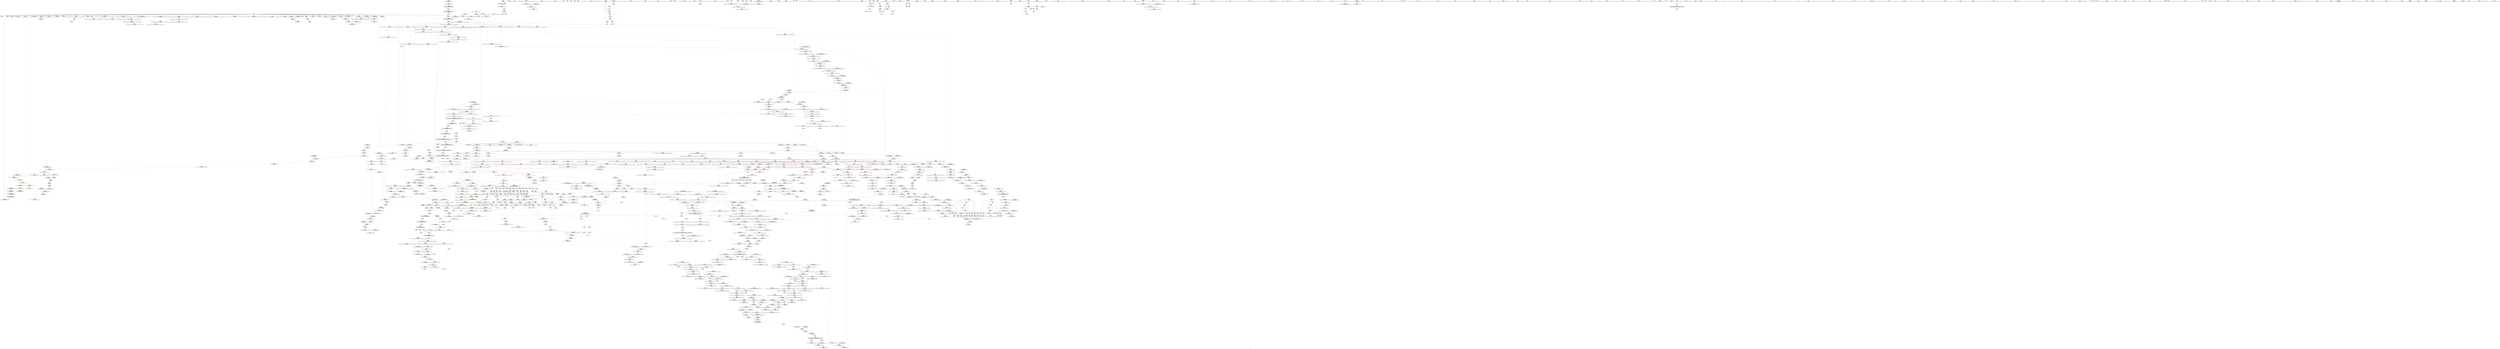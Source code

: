 digraph "SVFG" {
	label="SVFG";

	Node0x558ce1821410 [shape=record,color=grey,label="{NodeID: 0\nNullPtr|{|<s36>136}}"];
	Node0x558ce1821410 -> Node0x558ce1ce0460[style=solid];
	Node0x558ce1821410 -> Node0x558ce1ce0560[style=solid];
	Node0x558ce1821410 -> Node0x558ce1ce0630[style=solid];
	Node0x558ce1821410 -> Node0x558ce1ce0700[style=solid];
	Node0x558ce1821410 -> Node0x558ce1ce07d0[style=solid];
	Node0x558ce1821410 -> Node0x558ce1ce08a0[style=solid];
	Node0x558ce1821410 -> Node0x558ce1ce0970[style=solid];
	Node0x558ce1821410 -> Node0x558ce1ce0a40[style=solid];
	Node0x558ce1821410 -> Node0x558ce1ce0b10[style=solid];
	Node0x558ce1821410 -> Node0x558ce1ce0be0[style=solid];
	Node0x558ce1821410 -> Node0x558ce1ce0cb0[style=solid];
	Node0x558ce1821410 -> Node0x558ce1ce0d80[style=solid];
	Node0x558ce1821410 -> Node0x558ce1ce0e50[style=solid];
	Node0x558ce1821410 -> Node0x558ce1ce0f20[style=solid];
	Node0x558ce1821410 -> Node0x558ce1ce0ff0[style=solid];
	Node0x558ce1821410 -> Node0x558ce1ce10c0[style=solid];
	Node0x558ce1821410 -> Node0x558ce1ce1190[style=solid];
	Node0x558ce1821410 -> Node0x558ce1ce1260[style=solid];
	Node0x558ce1821410 -> Node0x558ce1ce1330[style=solid];
	Node0x558ce1821410 -> Node0x558ce1ce1400[style=solid];
	Node0x558ce1821410 -> Node0x558ce1ce14d0[style=solid];
	Node0x558ce1821410 -> Node0x558ce1ce15a0[style=solid];
	Node0x558ce1821410 -> Node0x558ce1ce1670[style=solid];
	Node0x558ce1821410 -> Node0x558ce1ce1740[style=solid];
	Node0x558ce1821410 -> Node0x558ce1ce1810[style=solid];
	Node0x558ce1821410 -> Node0x558ce1ce18e0[style=solid];
	Node0x558ce1821410 -> Node0x558ce1ce19b0[style=solid];
	Node0x558ce1821410 -> Node0x558ce1ce1a80[style=solid];
	Node0x558ce1821410 -> Node0x558ce1ceae40[style=solid];
	Node0x558ce1821410 -> Node0x558ce1ced300[style=solid];
	Node0x558ce1821410 -> Node0x558ce1ced3d0[style=solid];
	Node0x558ce1821410 -> Node0x558ce1ced4a0[style=solid];
	Node0x558ce1821410 -> Node0x558ce1d0ede0[style=solid];
	Node0x558ce1821410 -> Node0x558ce165d490[style=solid];
	Node0x558ce1821410 -> Node0x558ce1d030a0[style=solid];
	Node0x558ce1821410 -> Node0x558ce1d039a0[style=solid];
	Node0x558ce1821410:s36 -> Node0x558ce1e18180[style=solid,color=red];
	Node0x558ce1d965a0 [shape=record,color=yellow,style=double,label="{NodeID: 1882\n289V_1 = ENCHI(MR_289V_0)\npts\{9540000 9640000 \}\nFun[_ZN9__gnu_cxxmiIP4TdatSt6vectorIS1_SaIS1_EEEENS_17__normal_iteratorIT_T0_E15difference_typeERKS9_SC_]}"];
	Node0x558ce1d965a0 -> Node0x558ce1ce66d0[style=dashed];
	Node0x558ce1d965a0 -> Node0x558ce1ce67a0[style=dashed];
	Node0x558ce1ce6050 [shape=record,color=red,label="{NodeID: 775\n1217\<--1200\n\<--__n.addr\n_ZNKSt6vectorI4TdatSaIS0_EE12_M_check_lenEmPKc\n}"];
	Node0x558ce1ce6050 -> Node0x558ce1d04120[style=solid];
	Node0x558ce1cdc960 [shape=record,color=black,label="{NodeID: 443\n1668\<--1689\n_ZSt14__copy_move_a2ILb1EP4TdatS1_ET1_T0_S3_S2__ret\<--call3\n_ZSt14__copy_move_a2ILb1EP4TdatS1_ET1_T0_S3_S2_\n|{<s0>154}}"];
	Node0x558ce1cdc960:s0 -> Node0x558ce1e0eff0[style=solid,color=blue];
	Node0x558ce1e10630 [shape=record,color=black,label="{NodeID: 2325\n1212 = PHI(1373, )\n}"];
	Node0x558ce1e10630 -> Node0x558ce1d01ba0[style=solid];
	Node0x558ce1cd0780 [shape=record,color=green,label="{NodeID: 111\n707\<--708\n__last.addr\<--__last.addr_field_insensitive\n_ZSt8_DestroyIP4TdatS0_EvT_S2_RSaIT0_E\n}"];
	Node0x558ce1cd0780 -> Node0x558ce1cfa270[style=solid];
	Node0x558ce1cd0780 -> Node0x558ce1ced7e0[style=solid];
	Node0x558ce1cebb70 [shape=record,color=blue,label="{NodeID: 886\n312\<--333\nretval\<--\n_Z5checkv\n}"];
	Node0x558ce1cebb70 -> Node0x558ce1d82b40[style=dashed];
	Node0x558ce1d83040 [shape=record,color=black,label="{NodeID: 1661\nMR_87V_2 = PHI(MR_87V_4, MR_87V_1, MR_87V_4, )\npts\{315 \}\n}"];
	Node0x558ce1cf2550 [shape=record,color=purple,label="{NodeID: 554\n1114\<--1112\n_M_start36\<--\n_ZNSt6vectorI4TdatSaIS0_EE17_M_realloc_insertIJRKS0_EEEvN9__gnu_cxx17__normal_iteratorIPS0_S2_EEDpOT_\n}"];
	Node0x558ce1cf2550 -> Node0x558ce1d0f460[style=solid];
	Node0x558ce1e1a930 [shape=record,color=black,label="{NodeID: 2436\n1599 = PHI(1587, )\n2nd arg _ZNSt20__uninitialized_copyILb1EE13__uninit_copyISt13move_iteratorIP4TdatES4_EET0_T_S7_S6_ }"];
	Node0x558ce1e1a930 -> Node0x558ce1d12520[style=solid];
	Node0x558ce1cd4f10 [shape=record,color=green,label="{NodeID: 222\n1499\<--1500\n_Znwm\<--_Znwm_field_insensitive\n}"];
	Node0x558ce1d10e60 [shape=record,color=blue,label="{NodeID: 997\n1392\<--1406\nretval\<--\n_ZSt3maxImERKT_S2_S2_\n}"];
	Node0x558ce1d10e60 -> Node0x558ce1d82640[style=dashed];
	Node0x558ce1cf7f80 [shape=record,color=red,label="{NodeID: 665\n415\<--322\n\<--i\n_Z5checkv\n}"];
	Node0x558ce1cf7f80 -> Node0x558ce1d003a0[style=solid];
	Node0x558ce1ce3130 [shape=record,color=black,label="{NodeID: 333\n400\<--399\nconv32\<--\n_Z5checkv\n|{<s0>42}}"];
	Node0x558ce1ce3130:s0 -> Node0x558ce1e18bc0[style=solid,color=red];
	Node0x558ce1ccc3d0 [shape=record,color=green,label="{NodeID: 1\n7\<--1\n__dso_handle\<--dummyObj\nGlob }"];
	Node0x558ce1ce6120 [shape=record,color=red,label="{NodeID: 776\n1220\<--1202\n\<--__s.addr\n_ZNKSt6vectorI4TdatSaIS0_EE12_M_check_lenEmPKc\n}"];
	Node0x558ce1cdca30 [shape=record,color=black,label="{NodeID: 444\n1693\<--1702\n_ZSt12__miter_baseIP4TdatEDTcl12__miter_basecldtfp_4baseEEESt13move_iteratorIT_E_ret\<--call1\n_ZSt12__miter_baseIP4TdatEDTcl12__miter_basecldtfp_4baseEEESt13move_iteratorIT_E\n|{<s0>151|<s1>153}}"];
	Node0x558ce1cdca30:s0 -> Node0x558ce1e0ed70[style=solid,color=blue];
	Node0x558ce1cdca30:s1 -> Node0x558ce1e0eeb0[style=solid,color=blue];
	Node0x558ce1e10770 [shape=record,color=black,label="{NodeID: 2326\n1215 = PHI(470, )\n}"];
	Node0x558ce1e10770 -> Node0x558ce1d01ba0[style=solid];
	Node0x558ce1cd0850 [shape=record,color=green,label="{NodeID: 112\n709\<--710\n.addr\<--.addr_field_insensitive\n_ZSt8_DestroyIP4TdatS0_EvT_S2_RSaIT0_E\n}"];
	Node0x558ce1cd0850 -> Node0x558ce1ced8b0[style=solid];
	Node0x558ce1cebc40 [shape=record,color=blue,label="{NodeID: 887\n316\<--339\nuppH\<--\n_Z5checkv\n}"];
	Node0x558ce1cebc40 -> Node0x558ce1d7e980[style=dashed];
	Node0x558ce1d83540 [shape=record,color=black,label="{NodeID: 1662\nMR_89V_2 = PHI(MR_89V_4, MR_89V_1, MR_89V_4, )\npts\{317 \}\n}"];
	Node0x558ce1cf2620 [shape=record,color=purple,label="{NodeID: 555\n1118\<--1117\n_M_impl37\<--\n_ZNSt6vectorI4TdatSaIS0_EE17_M_realloc_insertIJRKS0_EEEvN9__gnu_cxx17__normal_iteratorIPS0_S2_EEDpOT_\n}"];
	Node0x558ce1e1aa40 [shape=record,color=black,label="{NodeID: 2437\n568 = PHI(13, 16, )\n0th arg _ZNSt6vectorI4TdatSaIS0_EE8pop_backEv }"];
	Node0x558ce1e1aa40 -> Node0x558ce1cecd50[style=solid];
	Node0x558ce1cd5010 [shape=record,color=green,label="{NodeID: 223\n1511\<--1512\n__first\<--__first_field_insensitive\n_ZSt22__uninitialized_copy_aISt13move_iteratorIP4TdatES2_S1_ET0_T_S5_S4_RSaIT1_E\n}"];
	Node0x558ce1cd5010 -> Node0x558ce1cdb850[style=solid];
	Node0x558ce1cd5010 -> Node0x558ce1cf3800[style=solid];
	Node0x558ce1d10f30 [shape=record,color=blue,label="{NodeID: 998\n1392\<--1409\nretval\<--\n_ZSt3maxImERKT_S2_S2_\n}"];
	Node0x558ce1d10f30 -> Node0x558ce1d82640[style=dashed];
	Node0x558ce1cf8050 [shape=record,color=red,label="{NodeID: 666\n421\<--324\n\<--i41\n_Z5checkv\n}"];
	Node0x558ce1cf8050 -> Node0x558ce1ce32d0[style=solid];
	Node0x558ce1ce3200 [shape=record,color=black,label="{NodeID: 334\n408\<--407\nconv37\<--\n_Z5checkv\n|{<s0>43}}"];
	Node0x558ce1ce3200:s0 -> Node0x558ce1e18bc0[style=solid,color=red];
	Node0x558ce1dae710 [shape=record,color=yellow,style=double,label="{NodeID: 2216\n24V_2 = CSCHI(MR_24V_1)\npts\{150001 180001 \}\nCS[]|{<s0>14|<s1>15}}"];
	Node0x558ce1dae710:s0 -> Node0x558ce1dadc30[style=dashed,color=blue];
	Node0x558ce1dae710:s1 -> Node0x558ce1d7bb90[style=dashed,color=blue];
	Node0x558ce1ccccf0 [shape=record,color=green,label="{NodeID: 2\n9\<--1\n\<--dummyObj\nCan only get source location for instruction, argument, global var or function.}"];
	Node0x558ce1ce61f0 [shape=record,color=red,label="{NodeID: 777\n1234\<--1204\n\<--__len\n_ZNKSt6vectorI4TdatSaIS0_EE12_M_check_lenEmPKc\n}"];
	Node0x558ce1ce61f0 -> Node0x558ce1d04720[style=solid];
	Node0x558ce1cdcb00 [shape=record,color=black,label="{NodeID: 445\n1706\<--1725\n_ZSt13__copy_move_aILb1EP4TdatS1_ET1_T0_S3_S2__ret\<--call\n_ZSt13__copy_move_aILb1EP4TdatS1_ET1_T0_S3_S2_\n|{<s0>158}}"];
	Node0x558ce1cdcb00:s0 -> Node0x558ce1e0dbb0[style=solid,color=blue];
	Node0x558ce1e108b0 [shape=record,color=black,label="{NodeID: 2327\n1225 = PHI(470, )\n}"];
	Node0x558ce1e108b0 -> Node0x558ce1d021a0[style=solid];
	Node0x558ce1cd0920 [shape=record,color=green,label="{NodeID: 113\n717\<--718\n_ZSt8_DestroyIP4TdatEvT_S2_\<--_ZSt8_DestroyIP4TdatEvT_S2__field_insensitive\n}"];
	Node0x558ce1cebd10 [shape=record,color=blue,label="{NodeID: 888\n314\<--339\nlowH\<--\n_Z5checkv\n}"];
	Node0x558ce1cebd10 -> Node0x558ce1d7e480[style=dashed];
	Node0x558ce1d83a40 [shape=record,color=black,label="{NodeID: 1663\nMR_91V_2 = PHI(MR_91V_4, MR_91V_1, MR_91V_4, )\npts\{319 \}\n}"];
	Node0x558ce1cf26f0 [shape=record,color=purple,label="{NodeID: 556\n1119\<--1117\n_M_finish38\<--\n_ZNSt6vectorI4TdatSaIS0_EE17_M_realloc_insertIJRKS0_EEEvN9__gnu_cxx17__normal_iteratorIPS0_S2_EEDpOT_\n}"];
	Node0x558ce1cf26f0 -> Node0x558ce1d0f530[style=solid];
	Node0x558ce1e1ab90 [shape=record,color=black,label="{NodeID: 2438\n1195 = PHI(977, )\n0th arg _ZNKSt6vectorI4TdatSaIS0_EE12_M_check_lenEmPKc }"];
	Node0x558ce1e1ab90 -> Node0x558ce1d0fc80[style=solid];
	Node0x558ce1cd50e0 [shape=record,color=green,label="{NodeID: 224\n1513\<--1514\n__last\<--__last_field_insensitive\n_ZSt22__uninitialized_copy_aISt13move_iteratorIP4TdatES2_S1_ET0_T_S5_S4_RSaIT1_E\n}"];
	Node0x558ce1cd50e0 -> Node0x558ce1cdb920[style=solid];
	Node0x558ce1cd50e0 -> Node0x558ce1cf38d0[style=solid];
	Node0x558ce1d11000 [shape=record,color=blue,label="{NodeID: 999\n1416\<--1415\n__a.addr\<--__a\n_ZNSt16allocator_traitsISaI4TdatEE8max_sizeERKS1_\n}"];
	Node0x558ce1d11000 -> Node0x558ce1ce7a50[style=dashed];
	Node0x558ce1cf8120 [shape=record,color=red,label="{NodeID: 667\n427\<--324\n\<--i41\n_Z5checkv\n}"];
	Node0x558ce1cf8120 -> Node0x558ce1ce33a0[style=solid];
	Node0x558ce1ce32d0 [shape=record,color=black,label="{NodeID: 335\n422\<--421\nconv43\<--\n_Z5checkv\n}"];
	Node0x558ce1ce32d0 -> Node0x558ce1d024a0[style=solid];
	Node0x558ce1cccdb0 [shape=record,color=green,label="{NodeID: 3\n19\<--1\n_ZSt3cin\<--dummyObj\nGlob }"];
	Node0x558ce1ce62c0 [shape=record,color=red,label="{NodeID: 778\n1238\<--1204\n\<--__len\n_ZNKSt6vectorI4TdatSaIS0_EE12_M_check_lenEmPKc\n}"];
	Node0x558ce1ce62c0 -> Node0x558ce1d045a0[style=solid];
	Node0x558ce1cdcbd0 [shape=record,color=black,label="{NodeID: 446\n1729\<--1734\n_ZSt12__niter_baseIP4TdatET_S2__ret\<--\n_ZSt12__niter_baseIP4TdatET_S2_\n|{<s0>155|<s1>156|<s2>157}}"];
	Node0x558ce1cdcbd0:s0 -> Node0x558ce1e0d7f0[style=solid,color=blue];
	Node0x558ce1cdcbd0:s1 -> Node0x558ce1e0d930[style=solid,color=blue];
	Node0x558ce1cdcbd0:s2 -> Node0x558ce1e0da70[style=solid,color=blue];
	Node0x558ce1e109f0 [shape=record,color=black,label="{NodeID: 2328\n1226 = PHI(470, )\n}"];
	Node0x558ce1e109f0 -> Node0x558ce1d0fef0[style=solid];
	Node0x558ce1cd5590 [shape=record,color=green,label="{NodeID: 114\n722\<--723\nthis.addr\<--this.addr_field_insensitive\n_ZNSt12_Vector_baseI4TdatSaIS0_EE19_M_get_Tp_allocatorEv\n}"];
	Node0x558ce1cd5590 -> Node0x558ce1cfa340[style=solid];
	Node0x558ce1cd5590 -> Node0x558ce1ced980[style=solid];
	Node0x558ce1cebde0 [shape=record,color=blue,label="{NodeID: 889\n320\<--344\nuppW\<--\n_Z5checkv\n}"];
	Node0x558ce1cebde0 -> Node0x558ce1cf7690[style=dashed];
	Node0x558ce1cebde0 -> Node0x558ce1cf7760[style=dashed];
	Node0x558ce1cebde0 -> Node0x558ce1cec2c0[style=dashed];
	Node0x558ce1cebde0 -> Node0x558ce1d81240[style=dashed];
	Node0x558ce1cebde0 -> Node0x558ce1d83f40[style=dashed];
	Node0x558ce1d83f40 [shape=record,color=black,label="{NodeID: 1664\nMR_93V_2 = PHI(MR_93V_4, MR_93V_1, MR_93V_4, )\npts\{321 \}\n}"];
	Node0x558ce1cf27c0 [shape=record,color=purple,label="{NodeID: 557\n1125\<--1124\n_M_impl40\<--\n_ZNSt6vectorI4TdatSaIS0_EE17_M_realloc_insertIJRKS0_EEEvN9__gnu_cxx17__normal_iteratorIPS0_S2_EEDpOT_\n}"];
	Node0x558ce1e1aca0 [shape=record,color=black,label="{NodeID: 2439\n1196 = PHI(980, )\n1st arg _ZNKSt6vectorI4TdatSaIS0_EE12_M_check_lenEmPKc }"];
	Node0x558ce1e1aca0 -> Node0x558ce1d0fd50[style=solid];
	Node0x558ce1cd51b0 [shape=record,color=green,label="{NodeID: 225\n1515\<--1516\n__result.addr\<--__result.addr_field_insensitive\n_ZSt22__uninitialized_copy_aISt13move_iteratorIP4TdatES2_S1_ET0_T_S5_S4_RSaIT1_E\n}"];
	Node0x558ce1cd51b0 -> Node0x558ce1ce8340[style=solid];
	Node0x558ce1cd51b0 -> Node0x558ce1d11a90[style=solid];
	Node0x558ce1d110d0 [shape=record,color=blue,label="{NodeID: 1000\n1427\<--1426\nthis.addr\<--this\n_ZNKSt12_Vector_baseI4TdatSaIS0_EE19_M_get_Tp_allocatorEv\n}"];
	Node0x558ce1d110d0 -> Node0x558ce1ce7b20[style=dashed];
	Node0x558ce1cf81f0 [shape=record,color=red,label="{NodeID: 668\n434\<--324\n\<--i41\n_Z5checkv\n}"];
	Node0x558ce1cf81f0 -> Node0x558ce1ce3470[style=solid];
	Node0x558ce1ce33a0 [shape=record,color=black,label="{NodeID: 336\n428\<--427\nconv47\<--\n_Z5checkv\n|{<s0>45}}"];
	Node0x558ce1ce33a0:s0 -> Node0x558ce1e18bc0[style=solid,color=red];
	Node0x558ce1ccc710 [shape=record,color=green,label="{NodeID: 4\n20\<--1\n.str\<--dummyObj\nGlob }"];
	Node0x558ce1ce6390 [shape=record,color=red,label="{NodeID: 779\n1244\<--1204\n\<--__len\n_ZNKSt6vectorI4TdatSaIS0_EE12_M_check_lenEmPKc\n}"];
	Node0x558ce1ce6390 -> Node0x558ce1cffe80[style=solid];
	Node0x558ce1cdcca0 [shape=record,color=black,label="{NodeID: 447\n1753\<--1751\nsub.ptr.lhs.cast\<--\n_ZNSt11__copy_moveILb1ELb1ESt26random_access_iterator_tagE8__copy_mI4TdatEEPT_PKS4_S7_S5_\n}"];
	Node0x558ce1cdcca0 -> Node0x558ce1d00e20[style=solid];
	Node0x558ce1e10b30 [shape=record,color=black,label="{NodeID: 2329\n1228 = PHI(1389, )\n}"];
	Node0x558ce1e10b30 -> Node0x558ce1ce6460[style=solid];
	Node0x558ce1cd5660 [shape=record,color=green,label="{NodeID: 115\n731\<--732\nthis.addr\<--this.addr_field_insensitive\n_ZNSt12_Vector_baseI4TdatSaIS0_EED2Ev\n}"];
	Node0x558ce1cd5660 -> Node0x558ce1cfa410[style=solid];
	Node0x558ce1cd5660 -> Node0x558ce1d0d350[style=solid];
	Node0x558ce1cebeb0 [shape=record,color=blue,label="{NodeID: 890\n318\<--344\nlowW\<--\n_Z5checkv\n}"];
	Node0x558ce1cebeb0 -> Node0x558ce1cf74f0[style=dashed];
	Node0x558ce1cebeb0 -> Node0x558ce1cf75c0[style=dashed];
	Node0x558ce1cebeb0 -> Node0x558ce1cec1f0[style=dashed];
	Node0x558ce1cebeb0 -> Node0x558ce1d82140[style=dashed];
	Node0x558ce1cebeb0 -> Node0x558ce1d83a40[style=dashed];
	Node0x558ce1d84440 [shape=record,color=black,label="{NodeID: 1665\nMR_95V_2 = PHI(MR_95V_4, MR_95V_1, MR_95V_4, )\npts\{323 \}\n}"];
	Node0x558ce1cf2890 [shape=record,color=purple,label="{NodeID: 558\n1126\<--1124\n_M_end_of_storage41\<--\n_ZNSt6vectorI4TdatSaIS0_EE17_M_realloc_insertIJRKS0_EEEvN9__gnu_cxx17__normal_iteratorIPS0_S2_EEDpOT_\n}"];
	Node0x558ce1cf2890 -> Node0x558ce1d0f600[style=solid];
	Node0x558ce1e1adb0 [shape=record,color=black,label="{NodeID: 2440\n1197 = PHI(978, )\n2nd arg _ZNKSt6vectorI4TdatSaIS0_EE12_M_check_lenEmPKc }"];
	Node0x558ce1e1adb0 -> Node0x558ce1d0fe20[style=solid];
	Node0x558ce1cd5280 [shape=record,color=green,label="{NodeID: 226\n1517\<--1518\n.addr\<--.addr_field_insensitive\n_ZSt22__uninitialized_copy_aISt13move_iteratorIP4TdatES2_S1_ET0_T_S5_S4_RSaIT1_E\n}"];
	Node0x558ce1cd5280 -> Node0x558ce1d11b60[style=solid];
	Node0x558ce1d111a0 [shape=record,color=blue,label="{NodeID: 1001\n1436\<--1435\nthis.addr\<--this\n_ZNK9__gnu_cxx13new_allocatorI4TdatE8max_sizeEv\n}"];
	Node0x558ce1d111a0 -> Node0x558ce1ce7bf0[style=dashed];
	Node0x558ce1cf82c0 [shape=record,color=red,label="{NodeID: 669\n443\<--324\n\<--i41\n_Z5checkv\n}"];
	Node0x558ce1cf82c0 -> Node0x558ce1ce3540[style=solid];
	Node0x558ce1ce3470 [shape=record,color=black,label="{NodeID: 337\n435\<--434\nconv51\<--\n_Z5checkv\n|{<s0>46}}"];
	Node0x558ce1ce3470:s0 -> Node0x558ce1e18bc0[style=solid,color=red];
	Node0x558ce1ccc7d0 [shape=record,color=green,label="{NodeID: 5\n22\<--1\n.str.3\<--dummyObj\nGlob }"];
	Node0x558ce1ce6460 [shape=record,color=red,label="{NodeID: 780\n1231\<--1228\n\<--call5\n_ZNKSt6vectorI4TdatSaIS0_EE12_M_check_lenEmPKc\n}"];
	Node0x558ce1ce6460 -> Node0x558ce1d021a0[style=solid];
	Node0x558ce1cdcd70 [shape=record,color=black,label="{NodeID: 448\n1754\<--1752\nsub.ptr.rhs.cast\<--\n_ZNSt11__copy_moveILb1ELb1ESt26random_access_iterator_tagE8__copy_mI4TdatEEPT_PKS4_S7_S5_\n}"];
	Node0x558ce1cdcd70 -> Node0x558ce1d00e20[style=solid];
	Node0x558ce1e10c70 [shape=record,color=black,label="{NodeID: 2330\n1235 = PHI(470, )\n}"];
	Node0x558ce1e10c70 -> Node0x558ce1d04720[style=solid];
	Node0x558ce1cd5730 [shape=record,color=green,label="{NodeID: 116\n733\<--734\nexn.slot\<--exn.slot_field_insensitive\n_ZNSt12_Vector_baseI4TdatSaIS0_EED2Ev\n}"];
	Node0x558ce1cd5730 -> Node0x558ce1cfa4e0[style=solid];
	Node0x558ce1cd5730 -> Node0x558ce1d0d3e0[style=solid];
	Node0x558ce1cebf80 [shape=record,color=blue,label="{NodeID: 891\n322\<--9\ni\<--\n_Z5checkv\n}"];
	Node0x558ce1cebf80 -> Node0x558ce1cf7830[style=dashed];
	Node0x558ce1cebf80 -> Node0x558ce1cf7900[style=dashed];
	Node0x558ce1cebf80 -> Node0x558ce1cf79d0[style=dashed];
	Node0x558ce1cebf80 -> Node0x558ce1cf7aa0[style=dashed];
	Node0x558ce1cebf80 -> Node0x558ce1cf7b70[style=dashed];
	Node0x558ce1cebf80 -> Node0x558ce1cf7c40[style=dashed];
	Node0x558ce1cebf80 -> Node0x558ce1cf7d10[style=dashed];
	Node0x558ce1cebf80 -> Node0x558ce1cf7de0[style=dashed];
	Node0x558ce1cebf80 -> Node0x558ce1cf7eb0[style=dashed];
	Node0x558ce1cebf80 -> Node0x558ce1cf7f80[style=dashed];
	Node0x558ce1cebf80 -> Node0x558ce1cec390[style=dashed];
	Node0x558ce1cebf80 -> Node0x558ce1d84440[style=dashed];
	Node0x558ce1d84940 [shape=record,color=black,label="{NodeID: 1666\nMR_97V_2 = PHI(MR_97V_4, MR_97V_1, MR_97V_4, )\npts\{325 \}\n}"];
	Node0x558ce1cf2960 [shape=record,color=purple,label="{NodeID: 559\n1154\<--1142\ncoerce.dive\<--retval\n_ZNSt6vectorI4TdatSaIS0_EE3endEv\n}"];
	Node0x558ce1cf2960 -> Node0x558ce1ce5b70[style=solid];
	Node0x558ce1e1aec0 [shape=record,color=black,label="{NodeID: 2441\n1443 = PHI(1142, 1270, )\n0th arg _ZN9__gnu_cxx17__normal_iteratorIP4TdatSt6vectorIS1_SaIS1_EEEC2ERKS2_ }"];
	Node0x558ce1e1aec0 -> Node0x558ce1d11270[style=solid];
	Node0x558ce1cd5350 [shape=record,color=green,label="{NodeID: 227\n1519\<--1520\nagg.tmp\<--agg.tmp_field_insensitive\n_ZSt22__uninitialized_copy_aISt13move_iteratorIP4TdatES2_S1_ET0_T_S5_S4_RSaIT1_E\n}"];
	Node0x558ce1cd5350 -> Node0x558ce1cdb9f0[style=solid];
	Node0x558ce1cd5350 -> Node0x558ce1cf39a0[style=solid];
	Node0x558ce1d11270 [shape=record,color=blue,label="{NodeID: 1002\n1445\<--1443\nthis.addr\<--this\n_ZN9__gnu_cxx17__normal_iteratorIP4TdatSt6vectorIS1_SaIS1_EEEC2ERKS2_\n}"];
	Node0x558ce1d11270 -> Node0x558ce1ce7cc0[style=dashed];
	Node0x558ce1cf8390 [shape=record,color=red,label="{NodeID: 670\n450\<--324\n\<--i41\n_Z5checkv\n}"];
	Node0x558ce1cf8390 -> Node0x558ce1ce3610[style=solid];
	Node0x558ce1ce3540 [shape=record,color=black,label="{NodeID: 338\n444\<--443\nconv56\<--\n_Z5checkv\n|{<s0>47}}"];
	Node0x558ce1ce3540:s0 -> Node0x558ce1e18bc0[style=solid,color=red];
	Node0x558ce1ccc890 [shape=record,color=green,label="{NodeID: 6\n24\<--1\n.str.4\<--dummyObj\nGlob }"];
	Node0x558ce1ce6530 [shape=record,color=red,label="{NodeID: 781\n1257\<--1251\n\<--__lhs.addr\n_ZN9__gnu_cxxmiIP4TdatSt6vectorIS1_SaIS1_EEEENS_17__normal_iteratorIT_T0_E15difference_typeERKS9_SC_\n|{<s0>125}}"];
	Node0x558ce1ce6530:s0 -> Node0x558ce1e12680[style=solid,color=red];
	Node0x558ce1cdce40 [shape=record,color=black,label="{NodeID: 449\n1762\<--1761\n\<--\n_ZNSt11__copy_moveILb1ELb1ESt26random_access_iterator_tagE8__copy_mI4TdatEEPT_PKS4_S7_S5_\n}"];
	Node0x558ce1cdce40 -> Node0x558ce1cf53a0[style=solid];
	Node0x558ce1cdce40 -> Node0x558ce1cf5470[style=solid];
	Node0x558ce1e10db0 [shape=record,color=black,label="{NodeID: 2331\n1239 = PHI(1373, )\n}"];
	Node0x558ce1e10db0 -> Node0x558ce1d045a0[style=solid];
	Node0x558ce1cd5800 [shape=record,color=green,label="{NodeID: 117\n735\<--736\nehselector.slot\<--ehselector.slot_field_insensitive\n_ZNSt12_Vector_baseI4TdatSaIS0_EED2Ev\n}"];
	Node0x558ce1cd5800 -> Node0x558ce1d0d4b0[style=solid];
	Node0x558ce1cec050 [shape=record,color=blue,label="{NodeID: 892\n314\<--366\nlowH\<--\n_Z5checkv\n}"];
	Node0x558ce1cec050 -> Node0x558ce1d7e480[style=dashed];
	Node0x558ce1cf2a30 [shape=record,color=purple,label="{NodeID: 560\n1149\<--1148\n_M_impl\<--\n_ZNSt6vectorI4TdatSaIS0_EE3endEv\n}"];
	Node0x558ce1e1b010 [shape=record,color=black,label="{NodeID: 2442\n1444 = PHI(1150, 1278, )\n1st arg _ZN9__gnu_cxx17__normal_iteratorIP4TdatSt6vectorIS1_SaIS1_EEEC2ERKS2_ }"];
	Node0x558ce1e1b010 -> Node0x558ce1d11340[style=solid];
	Node0x558ce1cd5420 [shape=record,color=green,label="{NodeID: 228\n1521\<--1522\nagg.tmp2\<--agg.tmp2_field_insensitive\n_ZSt22__uninitialized_copy_aISt13move_iteratorIP4TdatES2_S1_ET0_T_S5_S4_RSaIT1_E\n}"];
	Node0x558ce1cd5420 -> Node0x558ce1cdbac0[style=solid];
	Node0x558ce1cd5420 -> Node0x558ce1cf3a70[style=solid];
	Node0x558ce1d11340 [shape=record,color=blue,label="{NodeID: 1003\n1447\<--1444\n__i.addr\<--__i\n_ZN9__gnu_cxx17__normal_iteratorIP4TdatSt6vectorIS1_SaIS1_EEEC2ERKS2_\n}"];
	Node0x558ce1d11340 -> Node0x558ce1ce7d90[style=dashed];
	Node0x558ce1cf8460 [shape=record,color=red,label="{NodeID: 671\n462\<--324\n\<--i41\n_Z5checkv\n}"];
	Node0x558ce1cf8460 -> Node0x558ce1d00820[style=solid];
	Node0x558ce1ce3610 [shape=record,color=black,label="{NodeID: 339\n451\<--450\nconv61\<--\n_Z5checkv\n|{<s0>48}}"];
	Node0x558ce1ce3610:s0 -> Node0x558ce1e18bc0[style=solid,color=red];
	Node0x558ce1ccd2a0 [shape=record,color=green,label="{NodeID: 7\n26\<--1\n.str.5\<--dummyObj\nGlob }"];
	Node0x558ce1d96c80 [shape=record,color=yellow,style=double,label="{NodeID: 1889\n154V_1 = ENCHI(MR_154V_0)\npts\{16960000 \}\nFun[_ZNKSt13move_iteratorIP4TdatE4baseEv]}"];
	Node0x558ce1d96c80 -> Node0x558ce1ce9c70[style=dashed];
	Node0x558ce1ce6600 [shape=record,color=red,label="{NodeID: 782\n1260\<--1253\n\<--__rhs.addr\n_ZN9__gnu_cxxmiIP4TdatSt6vectorIS1_SaIS1_EEEENS_17__normal_iteratorIT_T0_E15difference_typeERKS9_SC_\n|{<s0>126}}"];
	Node0x558ce1ce6600:s0 -> Node0x558ce1e12680[style=solid,color=red];
	Node0x558ce1cdcf10 [shape=record,color=black,label="{NodeID: 450\n1764\<--1763\n\<--\n_ZNSt11__copy_moveILb1ELb1ESt26random_access_iterator_tagE8__copy_mI4TdatEEPT_PKS4_S7_S5_\n}"];
	Node0x558ce1cdcf10 -> Node0x558ce1cf5540[style=solid];
	Node0x558ce1cdcf10 -> Node0x558ce1cf5610[style=solid];
	Node0x558ce1e10ef0 [shape=record,color=black,label="{NodeID: 2332\n1242 = PHI(1373, )\n}"];
	Node0x558ce1e10ef0 -> Node0x558ce1cffe80[style=solid];
	Node0x558ce1cd58d0 [shape=record,color=green,label="{NodeID: 118\n753\<--754\n_ZNSt12_Vector_baseI4TdatSaIS0_EE13_M_deallocateEPS0_m\<--_ZNSt12_Vector_baseI4TdatSaIS0_EE13_M_deallocateEPS0_m_field_insensitive\n}"];
	Node0x558ce1cec120 [shape=record,color=blue,label="{NodeID: 893\n316\<--381\nuppH\<--\n_Z5checkv\n}"];
	Node0x558ce1cec120 -> Node0x558ce1d7e980[style=dashed];
	Node0x558ce1d85340 [shape=record,color=black,label="{NodeID: 1668\nMR_113V_2 = PHI(MR_113V_5, MR_113V_1, )\npts\{513 \}\n}"];
	Node0x558ce1d85340 -> Node0x558ce1cecae0[style=dashed];
	Node0x558ce1cf2b00 [shape=record,color=purple,label="{NodeID: 561\n1150\<--1148\n_M_finish\<--\n_ZNSt6vectorI4TdatSaIS0_EE3endEv\n|{<s0>113}}"];
	Node0x558ce1cf2b00:s0 -> Node0x558ce1e1b010[style=solid,color=red];
	Node0x558ce1e1b160 [shape=record,color=black,label="{NodeID: 2443\n855 = PHI(847, )\n0th arg _ZN9__gnu_cxx13new_allocatorI4TdatE10deallocateEPS1_m }"];
	Node0x558ce1e1b160 -> Node0x558ce1d0de70[style=solid];
	Node0x558ce1cdd990 [shape=record,color=green,label="{NodeID: 229\n1541\<--1542\n_ZSt18uninitialized_copyISt13move_iteratorIP4TdatES2_ET0_T_S5_S4_\<--_ZSt18uninitialized_copyISt13move_iteratorIP4TdatES2_ET0_T_S5_S4__field_insensitive\n}"];
	Node0x558ce1d11410 [shape=record,color=blue,label="{NodeID: 1004\n1452\<--1454\n_M_current\<--\n_ZN9__gnu_cxx17__normal_iteratorIP4TdatSt6vectorIS1_SaIS1_EEEC2ERKS2_\n|{<s0>113|<s1>127}}"];
	Node0x558ce1d11410:s0 -> Node0x558ce1db0a60[style=dashed,color=blue];
	Node0x558ce1d11410:s1 -> Node0x558ce1db0bc0[style=dashed,color=blue];
	Node0x558ce1d8d640 [shape=record,color=yellow,style=double,label="{NodeID: 1779\n2V_1 = ENCHI(MR_2V_0)\npts\{150000 150001 150002 180000 180001 180002 \}\nFun[_ZNSt6vectorI4TdatSaIS0_EEC2Ev]|{<s0>5}}"];
	Node0x558ce1d8d640:s0 -> Node0x558ce1d8c7d0[style=dashed,color=red];
	Node0x558ce1cf8530 [shape=record,color=red,label="{NodeID: 672\n339\<--338\n\<--H\n_Z5checkv\n}"];
	Node0x558ce1cf8530 -> Node0x558ce1cebc40[style=solid];
	Node0x558ce1cf8530 -> Node0x558ce1cebd10[style=solid];
	Node0x558ce1ce36e0 [shape=record,color=black,label="{NodeID: 340\n311\<--468\n_Z5checkv_ret\<--\n_Z5checkv\n|{<s0>53|<s1>56}}"];
	Node0x558ce1ce36e0:s0 -> Node0x558ce1e0e320[style=solid,color=blue];
	Node0x558ce1ce36e0:s1 -> Node0x558ce1e0e460[style=solid,color=blue];
	Node0x558ce1daee90 [shape=record,color=yellow,style=double,label="{NodeID: 2222\n40V_2 = CSCHI(MR_40V_1)\npts\{1498 \}\nCS[]|{<s0>154}}"];
	Node0x558ce1daee90:s0 -> Node0x558ce1db0380[style=dashed,color=blue];
	Node0x558ce1ccd330 [shape=record,color=green,label="{NodeID: 8\n28\<--1\n.str.6\<--dummyObj\nGlob }"];
	Node0x558ce1ce66d0 [shape=record,color=red,label="{NodeID: 783\n1259\<--1258\n\<--call\n_ZN9__gnu_cxxmiIP4TdatSt6vectorIS1_SaIS1_EEEENS_17__normal_iteratorIT_T0_E15difference_typeERKS9_SC_\n}"];
	Node0x558ce1ce66d0 -> Node0x558ce1cda670[style=solid];
	Node0x558ce1cdcfe0 [shape=record,color=black,label="{NodeID: 451\n1736\<--1773\n_ZNSt11__copy_moveILb1ELb1ESt26random_access_iterator_tagE8__copy_mI4TdatEEPT_PKS4_S7_S5__ret\<--add.ptr\n_ZNSt11__copy_moveILb1ELb1ESt26random_access_iterator_tagE8__copy_mI4TdatEEPT_PKS4_S7_S5_\n|{<s0>161}}"];
	Node0x558ce1cdcfe0:s0 -> Node0x558ce1e0df70[style=solid,color=blue];
	Node0x558ce1e11030 [shape=record,color=black,label="{NodeID: 2333\n1258 = PHI(1347, )\n}"];
	Node0x558ce1e11030 -> Node0x558ce1ce66d0[style=solid];
	Node0x558ce1cd59d0 [shape=record,color=green,label="{NodeID: 119\n757\<--758\n_ZNSt12_Vector_baseI4TdatSaIS0_EE12_Vector_implD2Ev\<--_ZNSt12_Vector_baseI4TdatSaIS0_EE12_Vector_implD2Ev_field_insensitive\n}"];
	Node0x558ce1cec1f0 [shape=record,color=blue,label="{NodeID: 894\n318\<--396\nlowW\<--\n_Z5checkv\n}"];
	Node0x558ce1cec1f0 -> Node0x558ce1d82140[style=dashed];
	Node0x558ce1d85840 [shape=record,color=black,label="{NodeID: 1669\nMR_24V_2 = PHI(MR_24V_6, MR_24V_1, )\npts\{150001 180001 \}\n|{<s0>52|<s1>68}}"];
	Node0x558ce1d85840:s0 -> Node0x558ce1d87790[style=dashed,color=red];
	Node0x558ce1d85840:s1 -> Node0x558ce1d7d020[style=dashed,color=blue];
	Node0x558ce1cf2bd0 [shape=record,color=purple,label="{NodeID: 562\n1831\<--1176\noffset_0\<--\n}"];
	Node0x558ce1cf2bd0 -> Node0x558ce1d0fa10[style=solid];
	Node0x558ce1e1b270 [shape=record,color=black,label="{NodeID: 2444\n856 = PHI(848, )\n1st arg _ZN9__gnu_cxx13new_allocatorI4TdatE10deallocateEPS1_m }"];
	Node0x558ce1e1b270 -> Node0x558ce1d0df40[style=solid];
	Node0x558ce1cdda50 [shape=record,color=green,label="{NodeID: 230\n1546\<--1547\nretval\<--retval_field_insensitive\n_ZSt32__make_move_if_noexcept_iteratorI4TdatSt13move_iteratorIPS0_EET0_PT_\n|{|<s1>143}}"];
	Node0x558ce1cdda50 -> Node0x558ce1cf3e80[style=solid];
	Node0x558ce1cdda50:s1 -> Node0x558ce1e13050[style=solid,color=red];
	Node0x558ce1d114e0 [shape=record,color=blue,label="{NodeID: 1005\n1460\<--1458\n__a.addr\<--__a\n_ZNSt16allocator_traitsISaI4TdatEE8allocateERS1_m\n}"];
	Node0x558ce1d114e0 -> Node0x558ce1ce7f30[style=dashed];
	Node0x558ce1cf8600 [shape=record,color=red,label="{NodeID: 673\n344\<--343\n\<--W\n_Z5checkv\n}"];
	Node0x558ce1cf8600 -> Node0x558ce1cebde0[style=solid];
	Node0x558ce1cf8600 -> Node0x558ce1cebeb0[style=solid];
	Node0x558ce1ce37b0 [shape=record,color=black,label="{NodeID: 341\n476\<--475\n\<--this1\n_ZNKSt6vectorI4TdatSaIS0_EE4sizeEv\n}"];
	Node0x558ce1ce37b0 -> Node0x558ce1cefb10[style=solid];
	Node0x558ce1ce37b0 -> Node0x558ce1cefbe0[style=solid];
	Node0x558ce1daeff0 [shape=record,color=yellow,style=double,label="{NodeID: 2223\n40V_2 = CSCHI(MR_40V_1)\npts\{1498 \}\nCS[]|{<s0>158}}"];
	Node0x558ce1daeff0:s0 -> Node0x558ce1daee90[style=dashed,color=blue];
	Node0x558ce1ccd3c0 [shape=record,color=green,label="{NodeID: 9\n30\<--1\nstdin\<--dummyObj\nGlob }"];
	Node0x558ce1ce67a0 [shape=record,color=red,label="{NodeID: 784\n1262\<--1261\n\<--call1\n_ZN9__gnu_cxxmiIP4TdatSt6vectorIS1_SaIS1_EEEENS_17__normal_iteratorIT_T0_E15difference_typeERKS9_SC_\n}"];
	Node0x558ce1ce67a0 -> Node0x558ce1cda740[style=solid];
	Node0x558ce1cdd0b0 [shape=record,color=black,label="{NodeID: 452\n1780\<--1785\n_ZSt12__miter_baseIP4TdatET_S2__ret\<--\n_ZSt12__miter_baseIP4TdatET_S2_\n|{<s0>160}}"];
	Node0x558ce1cdd0b0:s0 -> Node0x558ce1e0de30[style=solid,color=blue];
	Node0x558ce1e11170 [shape=record,color=black,label="{NodeID: 2334\n1261 = PHI(1347, )\n}"];
	Node0x558ce1e11170 -> Node0x558ce1ce67a0[style=solid];
	Node0x558ce1cd5ad0 [shape=record,color=green,label="{NodeID: 120\n774\<--775\n__first.addr\<--__first.addr_field_insensitive\n_ZSt8_DestroyIP4TdatEvT_S2_\n}"];
	Node0x558ce1cd5ad0 -> Node0x558ce1cfa820[style=solid];
	Node0x558ce1cd5ad0 -> Node0x558ce1d0d580[style=solid];
	Node0x558ce1cec2c0 [shape=record,color=blue,label="{NodeID: 895\n320\<--411\nuppW\<--\n_Z5checkv\n}"];
	Node0x558ce1cec2c0 -> Node0x558ce1d81240[style=dashed];
	Node0x558ce1d85d70 [shape=record,color=black,label="{NodeID: 1670\nMR_67V_2 = PHI(MR_67V_4, MR_67V_1, )\npts\{150002 180002 \}\n|{<s0>52|<s1>68}}"];
	Node0x558ce1d85d70:s0 -> Node0x558ce1d878a0[style=dashed,color=red];
	Node0x558ce1d85d70:s1 -> Node0x558ce1d7d020[style=dashed,color=blue];
	Node0x558ce1cf2ca0 [shape=record,color=purple,label="{NodeID: 563\n1834\<--1176\noffset_1\<--\n}"];
	Node0x558ce1cf2ca0 -> Node0x558ce1d0fae0[style=solid];
	Node0x558ce1e1b380 [shape=record,color=black,label="{NodeID: 2445\n857 = PHI(849, )\n2nd arg _ZN9__gnu_cxx13new_allocatorI4TdatE10deallocateEPS1_m }"];
	Node0x558ce1e1b380 -> Node0x558ce1d0e010[style=solid];
	Node0x558ce1cddb20 [shape=record,color=green,label="{NodeID: 231\n1548\<--1549\n__i.addr\<--__i.addr_field_insensitive\n_ZSt32__make_move_if_noexcept_iteratorI4TdatSt13move_iteratorIPS0_EET0_PT_\n}"];
	Node0x558ce1cddb20 -> Node0x558ce1ce85b0[style=solid];
	Node0x558ce1cddb20 -> Node0x558ce1d11dd0[style=solid];
	Node0x558ce1d115b0 [shape=record,color=blue,label="{NodeID: 1006\n1462\<--1459\n__n.addr\<--__n\n_ZNSt16allocator_traitsISaI4TdatEE8allocateERS1_m\n}"];
	Node0x558ce1d115b0 -> Node0x558ce1ce8000[style=dashed];
	Node0x558ce1d8d860 [shape=record,color=yellow,style=double,label="{NodeID: 1781\n24V_1 = ENCHI(MR_24V_0)\npts\{150001 180001 \}\nFun[_ZNSt6vectorI4TdatSaIS0_EE5clearEv]|{<s0>27|<s1>27}}"];
	Node0x558ce1d8d860:s0 -> Node0x558ce1cfb5f0[style=dashed,color=red];
	Node0x558ce1d8d860:s1 -> Node0x558ce1d0e420[style=dashed,color=red];
	Node0x558ce1cf86d0 [shape=record,color=red,label="{NodeID: 674\n358\<--357\n\<--H7\n_Z5checkv\n}"];
	Node0x558ce1cf86d0 -> Node0x558ce1d03ca0[style=solid];
	Node0x558ce1ce3880 [shape=record,color=black,label="{NodeID: 342\n480\<--475\n\<--this1\n_ZNKSt6vectorI4TdatSaIS0_EE4sizeEv\n}"];
	Node0x558ce1ce3880 -> Node0x558ce1cefcb0[style=solid];
	Node0x558ce1ce3880 -> Node0x558ce1cefd80[style=solid];
	Node0x558ce1daf150 [shape=record,color=yellow,style=double,label="{NodeID: 2224\n24V_3 = CSCHI(MR_24V_2)\npts\{150001 180001 \}\nCS[]|{<s0>53|<s1>54|<s2>54}}"];
	Node0x558ce1daf150:s0 -> Node0x558ce1d90040[style=dashed,color=red];
	Node0x558ce1daf150:s1 -> Node0x558ce1cf9980[style=dashed,color=red];
	Node0x558ce1daf150:s2 -> Node0x558ce1cece20[style=dashed,color=red];
	Node0x558ce1ccd480 [shape=record,color=green,label="{NodeID: 10\n31\<--1\n.str.7\<--dummyObj\nGlob }"];
	Node0x558ce1ce6870 [shape=record,color=red,label="{NodeID: 785\n1275\<--1272\nthis1\<--this.addr\n_ZNSt6vectorI4TdatSaIS0_EE5beginEv\n}"];
	Node0x558ce1ce6870 -> Node0x558ce1cda8e0[style=solid];
	Node0x558ce1cdd180 [shape=record,color=black,label="{NodeID: 453\n1787\<--1794\n_ZNKSt13move_iteratorIP4TdatE4baseEv_ret\<--\n_ZNKSt13move_iteratorIP4TdatE4baseEv\n|{<s0>159}}"];
	Node0x558ce1cdd180:s0 -> Node0x558ce1e0dcf0[style=solid,color=blue];
	Node0x558ce1e112b0 [shape=record,color=black,label="{NodeID: 2335\n1299 = PHI(1457, )\n}"];
	Node0x558ce1e112b0 -> Node0x558ce165d490[style=solid];
	Node0x558ce1cd5ba0 [shape=record,color=green,label="{NodeID: 121\n776\<--777\n__last.addr\<--__last.addr_field_insensitive\n_ZSt8_DestroyIP4TdatEvT_S2_\n}"];
	Node0x558ce1cd5ba0 -> Node0x558ce1cfa8f0[style=solid];
	Node0x558ce1cd5ba0 -> Node0x558ce1d0d650[style=solid];
	Node0x558ce1cec390 [shape=record,color=blue,label="{NodeID: 896\n322\<--416\ni\<--inc\n_Z5checkv\n}"];
	Node0x558ce1cec390 -> Node0x558ce1cf7830[style=dashed];
	Node0x558ce1cec390 -> Node0x558ce1cf7900[style=dashed];
	Node0x558ce1cec390 -> Node0x558ce1cf79d0[style=dashed];
	Node0x558ce1cec390 -> Node0x558ce1cf7aa0[style=dashed];
	Node0x558ce1cec390 -> Node0x558ce1cf7b70[style=dashed];
	Node0x558ce1cec390 -> Node0x558ce1cf7c40[style=dashed];
	Node0x558ce1cec390 -> Node0x558ce1cf7d10[style=dashed];
	Node0x558ce1cec390 -> Node0x558ce1cf7de0[style=dashed];
	Node0x558ce1cec390 -> Node0x558ce1cf7eb0[style=dashed];
	Node0x558ce1cec390 -> Node0x558ce1cf7f80[style=dashed];
	Node0x558ce1cec390 -> Node0x558ce1cec390[style=dashed];
	Node0x558ce1cec390 -> Node0x558ce1d84440[style=dashed];
	Node0x558ce1d862a0 [shape=record,color=black,label="{NodeID: 1671\nMR_119V_2 = PHI(MR_119V_4, MR_119V_1, )\npts\{1498 150000 180000 \}\n|{<s0>52|<s1>52|<s2>68}}"];
	Node0x558ce1d862a0:s0 -> Node0x558ce1d874c0[style=dashed,color=red];
	Node0x558ce1d862a0:s1 -> Node0x558ce1d87680[style=dashed,color=red];
	Node0x558ce1d862a0:s2 -> Node0x558ce1d7d020[style=dashed,color=blue];
	Node0x558ce1cf2d70 [shape=record,color=purple,label="{NodeID: 564\n1832\<--1177\noffset_0\<--\n}"];
	Node0x558ce1cf2d70 -> Node0x558ce1cea080[style=solid];
	Node0x558ce1e1b490 [shape=record,color=black,label="{NodeID: 2446\n1669 = PHI(1654, )\n0th arg _ZSt14__copy_move_a2ILb1EP4TdatS1_ET1_T0_S3_S2_ }"];
	Node0x558ce1e1b490 -> Node0x558ce1d12ba0[style=solid];
	Node0x558ce1cddbf0 [shape=record,color=green,label="{NodeID: 232\n1553\<--1554\n_ZNSt13move_iteratorIP4TdatEC2ES1_\<--_ZNSt13move_iteratorIP4TdatEC2ES1__field_insensitive\n}"];
	Node0x558ce1d11680 [shape=record,color=blue,label="{NodeID: 1007\n1477\<--1474\nthis.addr\<--this\n_ZN9__gnu_cxx13new_allocatorI4TdatE8allocateEmPKv\n}"];
	Node0x558ce1d11680 -> Node0x558ce1ce80d0[style=dashed];
	Node0x558ce1d8d970 [shape=record,color=yellow,style=double,label="{NodeID: 1782\n22V_1 = ENCHI(MR_22V_0)\npts\{150000 180000 \}\nFun[_ZNSt6vectorI4TdatSaIS0_EE5clearEv]}"];
	Node0x558ce1d8d970 -> Node0x558ce1cf67f0[style=dashed];
	Node0x558ce1cf87a0 [shape=record,color=red,label="{NodeID: 675\n366\<--365\n\<--H12\n_Z5checkv\n}"];
	Node0x558ce1cf87a0 -> Node0x558ce1cec050[style=solid];
	Node0x558ce1ce3950 [shape=record,color=black,label="{NodeID: 343\n484\<--479\nsub.ptr.lhs.cast\<--\n_ZNKSt6vectorI4TdatSaIS0_EE4sizeEv\n}"];
	Node0x558ce1ce3950 -> Node0x558ce1d01720[style=solid];
	Node0x558ce1daf2e0 [shape=record,color=yellow,style=double,label="{NodeID: 2225\n67V_3 = CSCHI(MR_67V_2)\npts\{150002 180002 \}\nCS[]|{<s0>55}}"];
	Node0x558ce1daf2e0:s0 -> Node0x558ce1d878a0[style=dashed,color=red];
	Node0x558ce1ccd580 [shape=record,color=green,label="{NodeID: 11\n33\<--1\n.str.8\<--dummyObj\nGlob }"];
	Node0x558ce1ce6940 [shape=record,color=red,label="{NodeID: 786\n1281\<--1280\n\<--coerce.dive\n_ZNSt6vectorI4TdatSaIS0_EE5beginEv\n}"];
	Node0x558ce1ce6940 -> Node0x558ce1cda9b0[style=solid];
	Node0x558ce1cdd250 [shape=record,color=purple,label="{NodeID: 454\n51\<--4\n\<--_ZStL8__ioinit\n__cxx_global_var_init\n}"];
	Node0x558ce1e113f0 [shape=record,color=black,label="{NodeID: 2336\n1328 = PHI(1544, )\n}"];
	Node0x558ce1e113f0 -> Node0x558ce1d107e0[style=solid];
	Node0x558ce1cd5c70 [shape=record,color=green,label="{NodeID: 122\n783\<--784\n_ZNSt12_Destroy_auxILb1EE9__destroyIP4TdatEEvT_S4_\<--_ZNSt12_Destroy_auxILb1EE9__destroyIP4TdatEEvT_S4__field_insensitive\n}"];
	Node0x558ce1cec460 [shape=record,color=blue,label="{NodeID: 897\n324\<--9\ni41\<--\n_Z5checkv\n}"];
	Node0x558ce1cec460 -> Node0x558ce1cf8050[style=dashed];
	Node0x558ce1cec460 -> Node0x558ce1cf8120[style=dashed];
	Node0x558ce1cec460 -> Node0x558ce1cf81f0[style=dashed];
	Node0x558ce1cec460 -> Node0x558ce1cf82c0[style=dashed];
	Node0x558ce1cec460 -> Node0x558ce1cf8390[style=dashed];
	Node0x558ce1cec460 -> Node0x558ce1cf8460[style=dashed];
	Node0x558ce1cec460 -> Node0x558ce1cec600[style=dashed];
	Node0x558ce1cec460 -> Node0x558ce1d84940[style=dashed];
	Node0x558ce1cf2e40 [shape=record,color=purple,label="{NodeID: 565\n1835\<--1177\noffset_1\<--\n}"];
	Node0x558ce1cf2e40 -> Node0x558ce1cea150[style=solid];
	Node0x558ce1e1b5a0 [shape=record,color=black,label="{NodeID: 2447\n1670 = PHI(1662, )\n1st arg _ZSt14__copy_move_a2ILb1EP4TdatS1_ET1_T0_S3_S2_ }"];
	Node0x558ce1e1b5a0 -> Node0x558ce1d12c70[style=solid];
	Node0x558ce1cddcf0 [shape=record,color=green,label="{NodeID: 233\n1562\<--1563\n__first\<--__first_field_insensitive\n_ZSt18uninitialized_copyISt13move_iteratorIP4TdatES2_ET0_T_S5_S4_\n}"];
	Node0x558ce1cddcf0 -> Node0x558ce1cdbd30[style=solid];
	Node0x558ce1cddcf0 -> Node0x558ce1cf3f50[style=solid];
	Node0x558ce1d11750 [shape=record,color=blue,label="{NodeID: 1008\n1479\<--1475\n__n.addr\<--__n\n_ZN9__gnu_cxx13new_allocatorI4TdatE8allocateEmPKv\n}"];
	Node0x558ce1d11750 -> Node0x558ce1ce81a0[style=dashed];
	Node0x558ce1d11750 -> Node0x558ce1ce8270[style=dashed];
	Node0x558ce1cf8870 [shape=record,color=red,label="{NodeID: 676\n373\<--372\n\<--H16\n_Z5checkv\n}"];
	Node0x558ce1cf8870 -> Node0x558ce1d042a0[style=solid];
	Node0x558ce1ce3a20 [shape=record,color=black,label="{NodeID: 344\n485\<--483\nsub.ptr.rhs.cast\<--\n_ZNKSt6vectorI4TdatSaIS0_EE4sizeEv\n}"];
	Node0x558ce1ce3a20 -> Node0x558ce1d01720[style=solid];
	Node0x558ce1daf3f0 [shape=record,color=yellow,style=double,label="{NodeID: 2226\n119V_3 = CSCHI(MR_119V_2)\npts\{1498 150000 180000 \}\nCS[]|{<s0>53|<s1>53|<s2>55|<s3>55}}"];
	Node0x558ce1daf3f0:s0 -> Node0x558ce1d8fe50[style=dashed,color=red];
	Node0x558ce1daf3f0:s1 -> Node0x558ce1d8ff30[style=dashed,color=red];
	Node0x558ce1daf3f0:s2 -> Node0x558ce1d874c0[style=dashed,color=red];
	Node0x558ce1daf3f0:s3 -> Node0x558ce1d87680[style=dashed,color=red];
	Node0x558ce1ccd680 [shape=record,color=green,label="{NodeID: 12\n35\<--1\nstdout\<--dummyObj\nGlob }"];
	Node0x558ce1ce6a10 [shape=record,color=red,label="{NodeID: 787\n1292\<--1286\nthis1\<--this.addr\n_ZNSt12_Vector_baseI4TdatSaIS0_EE11_M_allocateEm\n}"];
	Node0x558ce1ce6a10 -> Node0x558ce1cf3180[style=solid];
	Node0x558ce1cdd320 [shape=record,color=purple,label="{NodeID: 455\n178\<--20\n\<--.str\n_Z4initv\n|{<s0>21}}"];
	Node0x558ce1cdd320:s0 -> Node0x558ce1e133b0[style=solid,color=red];
	Node0x558ce1e11530 [shape=record,color=black,label="{NodeID: 2337\n1334 = PHI(1544, )\n}"];
	Node0x558ce1e11530 -> Node0x558ce1d108b0[style=solid];
	Node0x558ce1cd5d70 [shape=record,color=green,label="{NodeID: 123\n789\<--790\n.addr\<--.addr_field_insensitive\n_ZNSt12_Destroy_auxILb1EE9__destroyIP4TdatEEvT_S4_\n}"];
	Node0x558ce1cd5d70 -> Node0x558ce1d0d720[style=solid];
	Node0x558ce1cec530 [shape=record,color=blue,label="{NodeID: 898\n312\<--459\nretval\<--\n_Z5checkv\n}"];
	Node0x558ce1cec530 -> Node0x558ce1d82b40[style=dashed];
	Node0x558ce16274c0 [shape=record,color=yellow,style=double,label="{NodeID: 1673\n214V_1 = ENCHI(MR_214V_0)\npts\{734 \}\nFun[_ZNSt12_Vector_baseI4TdatSaIS0_EED2Ev]}"];
	Node0x558ce16274c0 -> Node0x558ce1d0d3e0[style=dashed];
	Node0x558ce1cf2f10 [shape=record,color=purple,label="{NodeID: 566\n1280\<--1270\ncoerce.dive\<--retval\n_ZNSt6vectorI4TdatSaIS0_EE5beginEv\n}"];
	Node0x558ce1cf2f10 -> Node0x558ce1ce6940[style=solid];
	Node0x558ce1cdddc0 [shape=record,color=green,label="{NodeID: 234\n1564\<--1565\n__last\<--__last_field_insensitive\n_ZSt18uninitialized_copyISt13move_iteratorIP4TdatES2_ET0_T_S5_S4_\n}"];
	Node0x558ce1cdddc0 -> Node0x558ce1cdbe00[style=solid];
	Node0x558ce1cdddc0 -> Node0x558ce1cf4020[style=solid];
	Node0x558ce1d11820 [shape=record,color=blue,label="{NodeID: 1009\n1481\<--1476\n.addr\<--\n_ZN9__gnu_cxx13new_allocatorI4TdatE8allocateEmPKv\n}"];
	Node0x558ce1cf8940 [shape=record,color=red,label="{NodeID: 677\n381\<--380\n\<--H21\n_Z5checkv\n}"];
	Node0x558ce1cf8940 -> Node0x558ce1cec120[style=solid];
	Node0x558ce1ce3af0 [shape=record,color=black,label="{NodeID: 345\n470\<--487\n_ZNKSt6vectorI4TdatSaIS0_EE4sizeEv_ret\<--sub.ptr.div\n_ZNKSt6vectorI4TdatSaIS0_EE4sizeEv\n|{<s0>32|<s1>35|<s2>44|<s3>117|<s4>119|<s5>120|<s6>122}}"];
	Node0x558ce1ce3af0:s0 -> Node0x558ce1e0b800[style=solid,color=blue];
	Node0x558ce1ce3af0:s1 -> Node0x558ce1e0cb70[style=solid,color=blue];
	Node0x558ce1ce3af0:s2 -> Node0x558ce1e0bdf0[style=solid,color=blue];
	Node0x558ce1ce3af0:s3 -> Node0x558ce1e10770[style=solid,color=blue];
	Node0x558ce1ce3af0:s4 -> Node0x558ce1e108b0[style=solid,color=blue];
	Node0x558ce1ce3af0:s5 -> Node0x558ce1e109f0[style=solid,color=blue];
	Node0x558ce1ce3af0:s6 -> Node0x558ce1e10c70[style=solid,color=blue];
	Node0x558ce1daf530 [shape=record,color=yellow,style=double,label="{NodeID: 2227\n24V_4 = CSCHI(MR_24V_3)\npts\{150001 180001 \}\nCS[]|{<s0>55}}"];
	Node0x558ce1daf530:s0 -> Node0x558ce1d87790[style=dashed,color=red];
	Node0x558ce1ccd780 [shape=record,color=green,label="{NodeID: 13\n36\<--1\n.str.9\<--dummyObj\nGlob }"];
	Node0x558ce1ce6ae0 [shape=record,color=red,label="{NodeID: 788\n1293\<--1288\n\<--__n.addr\n_ZNSt12_Vector_baseI4TdatSaIS0_EE11_M_allocateEm\n}"];
	Node0x558ce1ce6ae0 -> Node0x558ce1d02f20[style=solid];
	Node0x558ce1cdd3f0 [shape=record,color=purple,label="{NodeID: 456\n550\<--20\n\<--.str\n_Z5solvev\n}"];
	Node0x558ce1e11670 [shape=record,color=black,label="{NodeID: 2338\n1343 = PHI(1506, )\n}"];
	Node0x558ce1e11670 -> Node0x558ce1cdac20[style=solid];
	Node0x558ce1cd5e40 [shape=record,color=green,label="{NodeID: 124\n791\<--792\n.addr1\<--.addr1_field_insensitive\n_ZNSt12_Destroy_auxILb1EE9__destroyIP4TdatEEvT_S4_\n}"];
	Node0x558ce1cd5e40 -> Node0x558ce1d0d7f0[style=solid];
	Node0x558ce1cec600 [shape=record,color=blue,label="{NodeID: 899\n324\<--463\ni41\<--inc68\n_Z5checkv\n}"];
	Node0x558ce1cec600 -> Node0x558ce1cf8050[style=dashed];
	Node0x558ce1cec600 -> Node0x558ce1cf8120[style=dashed];
	Node0x558ce1cec600 -> Node0x558ce1cf81f0[style=dashed];
	Node0x558ce1cec600 -> Node0x558ce1cf82c0[style=dashed];
	Node0x558ce1cec600 -> Node0x558ce1cf8390[style=dashed];
	Node0x558ce1cec600 -> Node0x558ce1cf8460[style=dashed];
	Node0x558ce1cec600 -> Node0x558ce1cec600[style=dashed];
	Node0x558ce1cec600 -> Node0x558ce1d84940[style=dashed];
	Node0x558ce1627570 [shape=record,color=yellow,style=double,label="{NodeID: 1674\n216V_1 = ENCHI(MR_216V_0)\npts\{736 \}\nFun[_ZNSt12_Vector_baseI4TdatSaIS0_EED2Ev]}"];
	Node0x558ce1627570 -> Node0x558ce1d0d4b0[style=dashed];
	Node0x558ce1cf2fe0 [shape=record,color=purple,label="{NodeID: 567\n1277\<--1276\n_M_impl\<--\n_ZNSt6vectorI4TdatSaIS0_EE5beginEv\n}"];
	Node0x558ce1cdde90 [shape=record,color=green,label="{NodeID: 235\n1566\<--1567\n__result.addr\<--__result.addr_field_insensitive\n_ZSt18uninitialized_copyISt13move_iteratorIP4TdatES2_ET0_T_S5_S4_\n}"];
	Node0x558ce1cdde90 -> Node0x558ce1ce8750[style=solid];
	Node0x558ce1cdde90 -> Node0x558ce1d12040[style=solid];
	Node0x558ce1d118f0 [shape=record,color=blue,label="{NodeID: 1010\n1523\<--1507\ncoerce.dive\<--__first.coerce\n_ZSt22__uninitialized_copy_aISt13move_iteratorIP4TdatES2_S1_ET0_T_S5_S4_RSaIT1_E\n}"];
	Node0x558ce1d118f0 -> Node0x558ce1cea220[style=dashed];
	Node0x558ce1cf8a10 [shape=record,color=red,label="{NodeID: 678\n388\<--387\n\<--W25\n_Z5checkv\n}"];
	Node0x558ce1cf8a10 -> Node0x558ce1d04420[style=solid];
	Node0x558ce1ce3bc0 [shape=record,color=black,label="{NodeID: 346\n500\<--499\n\<--this1\n_ZNSt6vectorI4TdatSaIS0_EEixEm\n}"];
	Node0x558ce1ce3bc0 -> Node0x558ce1cefe50[style=solid];
	Node0x558ce1ce3bc0 -> Node0x558ce1ceff20[style=solid];
	Node0x558ce1daf6c0 [shape=record,color=yellow,style=double,label="{NodeID: 2228\n24V_5 = CSCHI(MR_24V_4)\npts\{150001 180001 \}\nCS[]|{<s0>56|<s1>57|<s2>57}}"];
	Node0x558ce1daf6c0:s0 -> Node0x558ce1d90040[style=dashed,color=red];
	Node0x558ce1daf6c0:s1 -> Node0x558ce1cf9980[style=dashed,color=red];
	Node0x558ce1daf6c0:s2 -> Node0x558ce1cece20[style=dashed,color=red];
	Node0x558ce1ccd880 [shape=record,color=green,label="{NodeID: 14\n38\<--1\n.str.10\<--dummyObj\nGlob }"];
	Node0x558ce1ce6bb0 [shape=record,color=red,label="{NodeID: 789\n1298\<--1288\n\<--__n.addr\n_ZNSt12_Vector_baseI4TdatSaIS0_EE11_M_allocateEm\n|{<s0>128}}"];
	Node0x558ce1ce6bb0:s0 -> Node0x558ce1e16430[style=solid,color=red];
	Node0x558ce1cdd4c0 [shape=record,color=purple,label="{NodeID: 457\n558\<--22\n\<--.str.3\n_Z5solvev\n}"];
	Node0x558ce1e117b0 [shape=record,color=black,label="{NodeID: 2339\n1380 = PHI(1425, )\n|{<s0>134}}"];
	Node0x558ce1e117b0:s0 -> Node0x558ce1e15b70[style=solid,color=red];
	Node0x558ce1cd5f10 [shape=record,color=green,label="{NodeID: 125\n800\<--801\nthis.addr\<--this.addr_field_insensitive\n_ZNSt12_Vector_baseI4TdatSaIS0_EE13_M_deallocateEPS0_m\n}"];
	Node0x558ce1cd5f10 -> Node0x558ce1cfa9c0[style=solid];
	Node0x558ce1cd5f10 -> Node0x558ce1d0d8c0[style=solid];
	Node0x558ce1cec6d0 [shape=record,color=blue,label="{NodeID: 900\n312\<--333\nretval\<--\n_Z5checkv\n}"];
	Node0x558ce1cec6d0 -> Node0x558ce1d82b40[style=dashed];
	Node0x558ce1cf30b0 [shape=record,color=purple,label="{NodeID: 568\n1278\<--1276\n_M_start\<--\n_ZNSt6vectorI4TdatSaIS0_EE5beginEv\n|{<s0>127}}"];
	Node0x558ce1cf30b0:s0 -> Node0x558ce1e1b010[style=solid,color=red];
	Node0x558ce1cddf60 [shape=record,color=green,label="{NodeID: 236\n1568\<--1569\n__assignable\<--__assignable_field_insensitive\n_ZSt18uninitialized_copyISt13move_iteratorIP4TdatES2_ET0_T_S5_S4_\n}"];
	Node0x558ce1cddf60 -> Node0x558ce1d12110[style=solid];
	Node0x558ce1d119c0 [shape=record,color=blue,label="{NodeID: 1011\n1525\<--1508\ncoerce.dive1\<--__last.coerce\n_ZSt22__uninitialized_copy_aISt13move_iteratorIP4TdatES2_S1_ET0_T_S5_S4_RSaIT1_E\n}"];
	Node0x558ce1d119c0 -> Node0x558ce1cea2f0[style=dashed];
	Node0x558ce1d8ddb0 [shape=record,color=yellow,style=double,label="{NodeID: 1786\n22V_1 = ENCHI(MR_22V_0)\npts\{150000 180000 \}\nFun[_ZNKSt6vectorI4TdatSaIS0_EE4sizeEv]}"];
	Node0x558ce1d8ddb0 -> Node0x558ce1cf9230[style=dashed];
	Node0x558ce1cf8ae0 [shape=record,color=red,label="{NodeID: 679\n396\<--395\n\<--W30\n_Z5checkv\n}"];
	Node0x558ce1cf8ae0 -> Node0x558ce1cec1f0[style=solid];
	Node0x558ce1ce3c90 [shape=record,color=black,label="{NodeID: 347\n490\<--505\n_ZNSt6vectorI4TdatSaIS0_EEixEm_ret\<--add.ptr\n_ZNSt6vectorI4TdatSaIS0_EEixEm\n|{<s0>33|<s1>34|<s2>36|<s3>37|<s4>38|<s5>39|<s6>40|<s7>41|<s8>42|<s9>43|<s10>45|<s11>46|<s12>47|<s13>48}}"];
	Node0x558ce1ce3c90:s0 -> Node0x558ce1e0c8f0[style=solid,color=blue];
	Node0x558ce1ce3c90:s1 -> Node0x558ce1e0ca30[style=solid,color=blue];
	Node0x558ce1ce3c90:s2 -> Node0x558ce1e0ccb0[style=solid,color=blue];
	Node0x558ce1ce3c90:s3 -> Node0x558ce1e0cdf0[style=solid,color=blue];
	Node0x558ce1ce3c90:s4 -> Node0x558ce1e0cf30[style=solid,color=blue];
	Node0x558ce1ce3c90:s5 -> Node0x558ce1e0d070[style=solid,color=blue];
	Node0x558ce1ce3c90:s6 -> Node0x558ce1e0d1b0[style=solid,color=blue];
	Node0x558ce1ce3c90:s7 -> Node0x558ce1e0ba30[style=solid,color=blue];
	Node0x558ce1ce3c90:s8 -> Node0x558ce1e0bb70[style=solid,color=blue];
	Node0x558ce1ce3c90:s9 -> Node0x558ce1e0bcb0[style=solid,color=blue];
	Node0x558ce1ce3c90:s10 -> Node0x558ce1e0d2f0[style=solid,color=blue];
	Node0x558ce1ce3c90:s11 -> Node0x558ce1e0d430[style=solid,color=blue];
	Node0x558ce1ce3c90:s12 -> Node0x558ce1e0d570[style=solid,color=blue];
	Node0x558ce1ce3c90:s13 -> Node0x558ce1e0d6b0[style=solid,color=blue];
	Node0x558ce1ccd980 [shape=record,color=green,label="{NodeID: 15\n41\<--1\n\<--dummyObj\nCan only get source location for instruction, argument, global var or function.}"];
	Node0x558ce1ce6c80 [shape=record,color=red,label="{NodeID: 790\n1327\<--1311\n\<--__first.addr\n_ZSt34__uninitialized_move_if_noexcept_aIP4TdatS1_SaIS0_EET0_T_S4_S3_RT1_\n|{<s0>129}}"];
	Node0x558ce1ce6c80:s0 -> Node0x558ce1e12420[style=solid,color=red];
	Node0x558ce1cdd590 [shape=record,color=purple,label="{NodeID: 458\n561\<--24\n\<--.str.4\n_Z5solvev\n}"];
	Node0x558ce1e118f0 [shape=record,color=black,label="{NodeID: 2340\n1383 = PHI(1414, )\n}"];
	Node0x558ce1e118f0 -> Node0x558ce1cdaf60[style=solid];
	Node0x558ce1cd5fe0 [shape=record,color=green,label="{NodeID: 126\n802\<--803\n__p.addr\<--__p.addr_field_insensitive\n_ZNSt12_Vector_baseI4TdatSaIS0_EE13_M_deallocateEPS0_m\n}"];
	Node0x558ce1cd5fe0 -> Node0x558ce1cfaa90[style=solid];
	Node0x558ce1cd5fe0 -> Node0x558ce1cfab60[style=solid];
	Node0x558ce1cd5fe0 -> Node0x558ce1d0d990[style=solid];
	Node0x558ce1cec7a0 [shape=record,color=blue,label="{NodeID: 901\n472\<--471\nthis.addr\<--this\n_ZNKSt6vectorI4TdatSaIS0_EE4sizeEv\n}"];
	Node0x558ce1cec7a0 -> Node0x558ce1cf9090[style=dashed];
	Node0x558ce1cf3180 [shape=record,color=purple,label="{NodeID: 569\n1296\<--1292\n_M_impl\<--this1\n_ZNSt12_Vector_baseI4TdatSaIS0_EE11_M_allocateEm\n}"];
	Node0x558ce1cf3180 -> Node0x558ce1cdaa80[style=solid];
	Node0x558ce1cde030 [shape=record,color=green,label="{NodeID: 237\n1570\<--1571\nagg.tmp\<--agg.tmp_field_insensitive\n_ZSt18uninitialized_copyISt13move_iteratorIP4TdatES2_ET0_T_S5_S4_\n}"];
	Node0x558ce1cde030 -> Node0x558ce1cdbed0[style=solid];
	Node0x558ce1cde030 -> Node0x558ce1cf40f0[style=solid];
	Node0x558ce1d11a90 [shape=record,color=blue,label="{NodeID: 1012\n1515\<--1509\n__result.addr\<--__result\n_ZSt22__uninitialized_copy_aISt13move_iteratorIP4TdatES2_S1_ET0_T_S5_S4_RSaIT1_E\n}"];
	Node0x558ce1d11a90 -> Node0x558ce1ce8340[style=dashed];
	Node0x558ce1cf8bb0 [shape=record,color=red,label="{NodeID: 680\n403\<--402\n\<--W34\n_Z5checkv\n}"];
	Node0x558ce1cf8bb0 -> Node0x558ce1d02920[style=solid];
	Node0x558ce1ce3d60 [shape=record,color=black,label="{NodeID: 348\n573\<--572\n\<--this1\n_ZNSt6vectorI4TdatSaIS0_EE8pop_backEv\n}"];
	Node0x558ce1ce3d60 -> Node0x558ce1cf0190[style=solid];
	Node0x558ce1ce3d60 -> Node0x558ce1cf0260[style=solid];
	Node0x558ce1daf960 [shape=record,color=yellow,style=double,label="{NodeID: 2230\n119V_4 = CSCHI(MR_119V_3)\npts\{1498 150000 180000 \}\nCS[]|{|<s1>56|<s2>56}}"];
	Node0x558ce1daf960 -> Node0x558ce1d862a0[style=dashed];
	Node0x558ce1daf960:s1 -> Node0x558ce1d8fe50[style=dashed,color=red];
	Node0x558ce1daf960:s2 -> Node0x558ce1d8ff30[style=dashed,color=red];
	Node0x558ce1ccda80 [shape=record,color=green,label="{NodeID: 16\n202\<--1\n\<--dummyObj\nCan only get source location for instruction, argument, global var or function.}"];
	Node0x558ce1ce6d50 [shape=record,color=red,label="{NodeID: 791\n1333\<--1313\n\<--__last.addr\n_ZSt34__uninitialized_move_if_noexcept_aIP4TdatS1_SaIS0_EET0_T_S4_S3_RT1_\n|{<s0>130}}"];
	Node0x558ce1ce6d50:s0 -> Node0x558ce1e12420[style=solid,color=red];
	Node0x558ce1cdd660 [shape=record,color=purple,label="{NodeID: 459\n607\<--26\n\<--.str.5\nmain\n}"];
	Node0x558ce1e11a30 [shape=record,color=black,label="{NodeID: 2341\n1421 = PHI(1434, )\n}"];
	Node0x558ce1e11a30 -> Node0x558ce1cdb1d0[style=solid];
	Node0x558ce1cd60b0 [shape=record,color=green,label="{NodeID: 127\n804\<--805\n__n.addr\<--__n.addr_field_insensitive\n_ZNSt12_Vector_baseI4TdatSaIS0_EE13_M_deallocateEPS0_m\n}"];
	Node0x558ce1cd60b0 -> Node0x558ce1cfac30[style=solid];
	Node0x558ce1cd60b0 -> Node0x558ce1d0da60[style=solid];
	Node0x558ce1cec870 [shape=record,color=blue,label="{NodeID: 902\n493\<--491\nthis.addr\<--this\n_ZNSt6vectorI4TdatSaIS0_EEixEm\n}"];
	Node0x558ce1cec870 -> Node0x558ce1cf9300[style=dashed];
	Node0x558ce1d874c0 [shape=record,color=yellow,style=double,label="{NodeID: 1677\n40V_1 = ENCHI(MR_40V_0)\npts\{1498 \}\nFun[_ZNSt6vectorI4TdatSaIS0_EE9push_backERKS0_]|{<s0>29|<s1>31}}"];
	Node0x558ce1d874c0:s0 -> Node0x558ce1d86ff0[style=dashed,color=red];
	Node0x558ce1d874c0:s1 -> Node0x558ce1d8b850[style=dashed,color=red];
	Node0x558ce1cf3250 [shape=record,color=purple,label="{NodeID: 570\n1331\<--1319\ncoerce.dive\<--agg.tmp\n_ZSt34__uninitialized_move_if_noexcept_aIP4TdatS1_SaIS0_EET0_T_S4_S3_RT1_\n}"];
	Node0x558ce1cf3250 -> Node0x558ce1d107e0[style=solid];
	Node0x558ce1cde100 [shape=record,color=green,label="{NodeID: 238\n1572\<--1573\nagg.tmp2\<--agg.tmp2_field_insensitive\n_ZSt18uninitialized_copyISt13move_iteratorIP4TdatES2_ET0_T_S5_S4_\n}"];
	Node0x558ce1cde100 -> Node0x558ce1cdbfa0[style=solid];
	Node0x558ce1cde100 -> Node0x558ce1cf41c0[style=solid];
	Node0x558ce1d11b60 [shape=record,color=blue,label="{NodeID: 1013\n1517\<--1510\n.addr\<--\n_ZSt22__uninitialized_copy_aISt13move_iteratorIP4TdatES2_S1_ET0_T_S5_S4_RSaIT1_E\n}"];
	Node0x558ce1d8dfd0 [shape=record,color=yellow,style=double,label="{NodeID: 1788\n24V_1 = ENCHI(MR_24V_0)\npts\{150001 180001 \}\nFun[_ZNKSt6vectorI4TdatSaIS0_EE4sizeEv]}"];
	Node0x558ce1d8dfd0 -> Node0x558ce1cf9160[style=dashed];
	Node0x558ce1cf8c80 [shape=record,color=red,label="{NodeID: 681\n411\<--410\n\<--W39\n_Z5checkv\n}"];
	Node0x558ce1cf8c80 -> Node0x558ce1cec2c0[style=solid];
	Node0x558ce1ce3e30 [shape=record,color=black,label="{NodeID: 349\n579\<--572\n\<--this1\n_ZNSt6vectorI4TdatSaIS0_EE8pop_backEv\n}"];
	Node0x558ce1ce3e30 -> Node0x558ce1cf0400[style=solid];
	Node0x558ce1ccdb80 [shape=record,color=green,label="{NodeID: 17\n330\<--1\n\<--dummyObj\nCan only get source location for instruction, argument, global var or function.|{<s0>33|<s1>34}}"];
	Node0x558ce1ccdb80:s0 -> Node0x558ce1e18bc0[style=solid,color=red];
	Node0x558ce1ccdb80:s1 -> Node0x558ce1e18bc0[style=solid,color=red];
	Node0x558ce1ce6e20 [shape=record,color=red,label="{NodeID: 792\n1337\<--1315\n\<--__result.addr\n_ZSt34__uninitialized_move_if_noexcept_aIP4TdatS1_SaIS0_EET0_T_S4_S3_RT1_\n|{<s0>131}}"];
	Node0x558ce1ce6e20:s0 -> Node0x558ce1e168f0[style=solid,color=red];
	Node0x558ce1cdd730 [shape=record,color=purple,label="{NodeID: 460\n608\<--28\n\<--.str.6\nmain\n}"];
	Node0x558ce1e11b70 [shape=record,color=black,label="{NodeID: 2342\n1469 = PHI(1473, )\n}"];
	Node0x558ce1e11b70 -> Node0x558ce1cdb5e0[style=solid];
	Node0x558ce1cd6180 [shape=record,color=green,label="{NodeID: 128\n818\<--819\n_ZNSt16allocator_traitsISaI4TdatEE10deallocateERS1_PS0_m\<--_ZNSt16allocator_traitsISaI4TdatEE10deallocateERS1_PS0_m_field_insensitive\n}"];
	Node0x558ce1cec940 [shape=record,color=blue,label="{NodeID: 903\n495\<--492\n__n.addr\<--__n\n_ZNSt6vectorI4TdatSaIS0_EEixEm\n}"];
	Node0x558ce1cec940 -> Node0x558ce1cf93d0[style=dashed];
	Node0x558ce1cf3320 [shape=record,color=purple,label="{NodeID: 571\n1339\<--1319\ncoerce.dive4\<--agg.tmp\n_ZSt34__uninitialized_move_if_noexcept_aIP4TdatS1_SaIS0_EET0_T_S4_S3_RT1_\n}"];
	Node0x558ce1cf3320 -> Node0x558ce1ce6fc0[style=solid];
	Node0x558ce1cde1d0 [shape=record,color=green,label="{NodeID: 239\n1593\<--1594\n_ZNSt20__uninitialized_copyILb1EE13__uninit_copyISt13move_iteratorIP4TdatES4_EET0_T_S7_S6_\<--_ZNSt20__uninitialized_copyILb1EE13__uninit_copyISt13move_iteratorIP4TdatES4_EET0_T_S7_S6__field_insensitive\n}"];
	Node0x558ce1d11c30 [shape=record,color=blue, style = dotted,label="{NodeID: 1014\n1837\<--1839\noffset_0\<--dummyVal\n_ZSt22__uninitialized_copy_aISt13move_iteratorIP4TdatES2_S1_ET0_T_S5_S4_RSaIT1_E\n}"];
	Node0x558ce1d11c30 -> Node0x558ce1ce8410[style=dashed];
	Node0x558ce1cf8d50 [shape=record,color=red,label="{NodeID: 682\n431\<--430\n\<--H49\n_Z5checkv\n}"];
	Node0x558ce1cf8d50 -> Node0x558ce1d02aa0[style=solid];
	Node0x558ce1ce3f00 [shape=record,color=black,label="{NodeID: 350\n582\<--572\n\<--this1\n_ZNSt6vectorI4TdatSaIS0_EE8pop_backEv\n}"];
	Node0x558ce1ce3f00 -> Node0x558ce1cf04d0[style=solid];
	Node0x558ce1ce3f00 -> Node0x558ce1cf05a0[style=solid];
	Node0x558ce1dafc30 [shape=record,color=yellow,style=double,label="{NodeID: 2232\n134V_3 = CSCHI(MR_134V_2)\npts\{1498 150000 150001 150002 180000 180001 180002 \}\nCS[]|{<s0>68|<s1>68|<s2>68}}"];
	Node0x558ce1dafc30:s0 -> Node0x558ce1d85840[style=dashed,color=red];
	Node0x558ce1dafc30:s1 -> Node0x558ce1d85d70[style=dashed,color=red];
	Node0x558ce1dafc30:s2 -> Node0x558ce1d862a0[style=dashed,color=red];
	Node0x558ce1ccdc80 [shape=record,color=green,label="{NodeID: 18\n333\<--1\n\<--dummyObj\nCan only get source location for instruction, argument, global var or function.}"];
	Node0x558ce1ce6ef0 [shape=record,color=red,label="{NodeID: 793\n1338\<--1317\n\<--__alloc.addr\n_ZSt34__uninitialized_move_if_noexcept_aIP4TdatS1_SaIS0_EET0_T_S4_S3_RT1_\n|{<s0>131}}"];
	Node0x558ce1ce6ef0:s0 -> Node0x558ce1e16a30[style=solid,color=red];
	Node0x558ce1cdd800 [shape=record,color=purple,label="{NodeID: 461\n613\<--31\n\<--.str.7\nmain\n}"];
	Node0x558ce1e11cb0 [shape=record,color=black,label="{NodeID: 2343\n1488 = PHI(1434, )\n}"];
	Node0x558ce1e11cb0 -> Node0x558ce1d04a20[style=solid];
	Node0x558ce1cd6280 [shape=record,color=green,label="{NodeID: 129\n824\<--825\nthis.addr\<--this.addr_field_insensitive\n_ZNSt12_Vector_baseI4TdatSaIS0_EE12_Vector_implD2Ev\n}"];
	Node0x558ce1cd6280 -> Node0x558ce1cfad00[style=solid];
	Node0x558ce1cd6280 -> Node0x558ce1d0db30[style=solid];
	Node0x558ce1ceca10 [shape=record,color=blue,label="{NodeID: 904\n11\<--517\nm\<--dec\n_Z5solvev\n|{|<s2>68}}"];
	Node0x558ce1ceca10 -> Node0x558ce1cf5d60[style=dashed];
	Node0x558ce1ceca10 -> Node0x558ce1ceca10[style=dashed];
	Node0x558ce1ceca10:s2 -> Node0x558ce1d7c620[style=dashed,color=blue];
	Node0x558ce1d87680 [shape=record,color=yellow,style=double,label="{NodeID: 1679\n22V_1 = ENCHI(MR_22V_0)\npts\{150000 180000 \}\nFun[_ZNSt6vectorI4TdatSaIS0_EE9push_backERKS0_]|{|<s1>30|<s2>31}}"];
	Node0x558ce1d87680 -> Node0x558ce1d782b0[style=dashed];
	Node0x558ce1d87680:s1 -> Node0x558ce1d89f00[style=dashed,color=red];
	Node0x558ce1d87680:s2 -> Node0x558ce1d8baf0[style=dashed,color=red];
	Node0x558ce1cf33f0 [shape=record,color=purple,label="{NodeID: 572\n1335\<--1321\ncoerce.dive3\<--agg.tmp1\n_ZSt34__uninitialized_move_if_noexcept_aIP4TdatS1_SaIS0_EET0_T_S4_S3_RT1_\n}"];
	Node0x558ce1cf33f0 -> Node0x558ce1d108b0[style=solid];
	Node0x558ce1cde2d0 [shape=record,color=green,label="{NodeID: 240\n1600\<--1601\n__first\<--__first_field_insensitive\n_ZNSt20__uninitialized_copyILb1EE13__uninit_copyISt13move_iteratorIP4TdatES4_EET0_T_S7_S6_\n}"];
	Node0x558ce1cde2d0 -> Node0x558ce1cdc140[style=solid];
	Node0x558ce1cde2d0 -> Node0x558ce1cf45d0[style=solid];
	Node0x558ce1d11d00 [shape=record,color=blue, style = dotted,label="{NodeID: 1015\n1840\<--1842\noffset_0\<--dummyVal\n_ZSt22__uninitialized_copy_aISt13move_iteratorIP4TdatES2_S1_ET0_T_S5_S4_RSaIT1_E\n}"];
	Node0x558ce1d11d00 -> Node0x558ce1ce84e0[style=dashed];
	Node0x558ce1d8e1f0 [shape=record,color=yellow,style=double,label="{NodeID: 1790\n14V_1 = ENCHI(MR_14V_0)\npts\{10 \}\nFun[_Z4initv]}"];
	Node0x558ce1d8e1f0 -> Node0x558ce1cf5c90[style=dashed];
	Node0x558ce1cf8e20 [shape=record,color=red,label="{NodeID: 683\n438\<--437\n\<--H53\n_Z5checkv\n}"];
	Node0x558ce1cf8e20 -> Node0x558ce1d027a0[style=solid];
	Node0x558ce1ce3fd0 [shape=record,color=black,label="{NodeID: 351\n581\<--580\n\<--_M_impl2\n_ZNSt6vectorI4TdatSaIS0_EE8pop_backEv\n|{<s0>61}}"];
	Node0x558ce1ce3fd0:s0 -> Node0x558ce1e134f0[style=solid,color=red];
	Node0x558ce1ccdd80 [shape=record,color=green,label="{NodeID: 19\n459\<--1\n\<--dummyObj\nCan only get source location for instruction, argument, global var or function.}"];
	Node0x558ce1ce6fc0 [shape=record,color=red,label="{NodeID: 794\n1340\<--1339\n\<--coerce.dive4\n_ZSt34__uninitialized_move_if_noexcept_aIP4TdatS1_SaIS0_EET0_T_S4_S3_RT1_\n|{<s0>131}}"];
	Node0x558ce1ce6fc0:s0 -> Node0x558ce1e15cb0[style=solid,color=red];
	Node0x558ce1cdd8d0 [shape=record,color=purple,label="{NodeID: 462\n614\<--33\n\<--.str.8\nmain\n}"];
	Node0x558ce1e11df0 [shape=record,color=black,label="{NodeID: 2344\n1540 = PHI(1558, )\n}"];
	Node0x558ce1e11df0 -> Node0x558ce1cdbb90[style=solid];
	Node0x558ce1cd6350 [shape=record,color=green,label="{NodeID: 130\n830\<--831\n_ZNSaI4TdatED2Ev\<--_ZNSaI4TdatED2Ev_field_insensitive\n}"];
	Node0x558ce1cecae0 [shape=record,color=blue,label="{NodeID: 905\n512\<--527\nflag\<--\n_Z5solvev\n}"];
	Node0x558ce1cecae0 -> Node0x558ce1cf9570[style=dashed];
	Node0x558ce1cecae0 -> Node0x558ce1cf9640[style=dashed];
	Node0x558ce1cecae0 -> Node0x558ce1cf9710[style=dashed];
	Node0x558ce1cecae0 -> Node0x558ce1cf97e0[style=dashed];
	Node0x558ce1cecae0 -> Node0x558ce1cecbb0[style=dashed];
	Node0x558ce1cecae0 -> Node0x558ce1cecc80[style=dashed];
	Node0x558ce1cecae0 -> Node0x558ce1d85340[style=dashed];
	Node0x558ce1d87790 [shape=record,color=yellow,style=double,label="{NodeID: 1680\n24V_1 = ENCHI(MR_24V_0)\npts\{150001 180001 \}\nFun[_ZNSt6vectorI4TdatSaIS0_EE9push_backERKS0_]|{|<s4>30|<s5>31}}"];
	Node0x558ce1d87790 -> Node0x558ce1cf6cd0[style=dashed];
	Node0x558ce1d87790 -> Node0x558ce1cf6e70[style=dashed];
	Node0x558ce1d87790 -> Node0x558ce1cf6f40[style=dashed];
	Node0x558ce1d87790 -> Node0x558ce1ceb9d0[style=dashed];
	Node0x558ce1d87790:s4 -> Node0x558ce1d89f00[style=dashed,color=red];
	Node0x558ce1d87790:s5 -> Node0x558ce1d8bc00[style=dashed,color=red];
	Node0x558ce1cf34c0 [shape=record,color=purple,label="{NodeID: 573\n1341\<--1321\ncoerce.dive5\<--agg.tmp1\n_ZSt34__uninitialized_move_if_noexcept_aIP4TdatS1_SaIS0_EET0_T_S4_S3_RT1_\n}"];
	Node0x558ce1cf34c0 -> Node0x558ce1ce7090[style=solid];
	Node0x558ce1cde3a0 [shape=record,color=green,label="{NodeID: 241\n1602\<--1603\n__last\<--__last_field_insensitive\n_ZNSt20__uninitialized_copyILb1EE13__uninit_copyISt13move_iteratorIP4TdatES4_EET0_T_S7_S6_\n}"];
	Node0x558ce1cde3a0 -> Node0x558ce1cdc210[style=solid];
	Node0x558ce1cde3a0 -> Node0x558ce1cf46a0[style=solid];
	Node0x558ce1d11dd0 [shape=record,color=blue,label="{NodeID: 1016\n1548\<--1545\n__i.addr\<--__i\n_ZSt32__make_move_if_noexcept_iteratorI4TdatSt13move_iteratorIPS0_EET0_PT_\n}"];
	Node0x558ce1d11dd0 -> Node0x558ce1ce85b0[style=dashed];
	Node0x558ce1cf8ef0 [shape=record,color=red,label="{NodeID: 684\n447\<--446\n\<--W58\n_Z5checkv\n}"];
	Node0x558ce1cf8ef0 -> Node0x558ce1d02320[style=solid];
	Node0x558ce1ce40a0 [shape=record,color=black,label="{NodeID: 352\n609\<--606\ncall\<--\nmain\n}"];
	Node0x558ce1ccde80 [shape=record,color=green,label="{NodeID: 20\n488\<--1\n\<--dummyObj\nCan only get source location for instruction, argument, global var or function.}"];
	Node0x558ce1ce7090 [shape=record,color=red,label="{NodeID: 795\n1342\<--1341\n\<--coerce.dive5\n_ZSt34__uninitialized_move_if_noexcept_aIP4TdatS1_SaIS0_EET0_T_S4_S3_RT1_\n|{<s0>131}}"];
	Node0x558ce1ce7090:s0 -> Node0x558ce1e15df0[style=solid,color=red];
	Node0x558ce1cedb00 [shape=record,color=purple,label="{NodeID: 463\n624\<--36\n\<--.str.9\nmain\n}"];
	Node0x558ce1e11f30 [shape=record,color=black,label="{NodeID: 2345\n1592 = PHI(1596, )\n}"];
	Node0x558ce1e11f30 -> Node0x558ce1cdc070[style=solid];
	Node0x558ce1cd6450 [shape=record,color=green,label="{NodeID: 131\n837\<--838\n__a.addr\<--__a.addr_field_insensitive\n_ZNSt16allocator_traitsISaI4TdatEE10deallocateERS1_PS0_m\n}"];
	Node0x558ce1cd6450 -> Node0x558ce1cfadd0[style=solid];
	Node0x558ce1cd6450 -> Node0x558ce1d0dc00[style=solid];
	Node0x558ce1cecbb0 [shape=record,color=blue,label="{NodeID: 906\n512\<--532\nflag\<--xor\n_Z5solvev\n}"];
	Node0x558ce1cecbb0 -> Node0x558ce1cf9640[style=dashed];
	Node0x558ce1cecbb0 -> Node0x558ce1cf9710[style=dashed];
	Node0x558ce1cecbb0 -> Node0x558ce1cf97e0[style=dashed];
	Node0x558ce1cecbb0 -> Node0x558ce1cecc80[style=dashed];
	Node0x558ce1cecbb0 -> Node0x558ce1d85340[style=dashed];
	Node0x558ce1d878a0 [shape=record,color=yellow,style=double,label="{NodeID: 1681\n67V_1 = ENCHI(MR_67V_0)\npts\{150002 180002 \}\nFun[_ZNSt6vectorI4TdatSaIS0_EE9push_backERKS0_]|{|<s2>31|<s3>31}}"];
	Node0x558ce1d878a0 -> Node0x558ce1cf6da0[style=dashed];
	Node0x558ce1d878a0 -> Node0x558ce1d75ff0[style=dashed];
	Node0x558ce1d878a0:s2 -> Node0x558ce1cfd190[style=dashed,color=red];
	Node0x558ce1d878a0:s3 -> Node0x558ce1d0f600[style=dashed,color=red];
	Node0x558ce1cf3590 [shape=record,color=purple,label="{NodeID: 574\n1353\<--1352\n_M_current\<--this1\n_ZNK9__gnu_cxx17__normal_iteratorIP4TdatSt6vectorIS1_SaIS1_EEE4baseEv\n}"];
	Node0x558ce1cf3590 -> Node0x558ce1cdacf0[style=solid];
	Node0x558ce1cde470 [shape=record,color=green,label="{NodeID: 242\n1604\<--1605\n__result.addr\<--__result.addr_field_insensitive\n_ZNSt20__uninitialized_copyILb1EE13__uninit_copyISt13move_iteratorIP4TdatES4_EET0_T_S7_S6_\n}"];
	Node0x558ce1cde470 -> Node0x558ce1ce89c0[style=solid];
	Node0x558ce1cde470 -> Node0x558ce1d12520[style=solid];
	Node0x558ce1d11ea0 [shape=record,color=blue,label="{NodeID: 1017\n1574\<--1559\ncoerce.dive\<--__first.coerce\n_ZSt18uninitialized_copyISt13move_iteratorIP4TdatES2_ET0_T_S5_S4_\n}"];
	Node0x558ce1d11ea0 -> Node0x558ce1cea3c0[style=dashed];
	Node0x558ce1d8e3e0 [shape=record,color=yellow,style=double,label="{NodeID: 1792\n18V_1 = ENCHI(MR_18V_0)\npts\{152 \}\nFun[_Z4initv]}"];
	Node0x558ce1d8e3e0 -> Node0x558ce1ceb350[style=dashed];
	Node0x558ce1cf8fc0 [shape=record,color=red,label="{NodeID: 685\n454\<--453\n\<--W63\n_Z5checkv\n}"];
	Node0x558ce1cf8fc0 -> Node0x558ce1d02620[style=solid];
	Node0x558ce1ce4170 [shape=record,color=black,label="{NodeID: 353\n615\<--612\ncall1\<--\nmain\n}"];
	Node0x558ce1db0090 [shape=record,color=yellow,style=double,label="{NodeID: 2235\n2V_2 = CSCHI(MR_2V_1)\npts\{150000 150001 150002 180000 180001 180002 \}\nCS[]|{<s0>5}}"];
	Node0x558ce1db0090:s0 -> Node0x558ce1dad910[style=dashed,color=blue];
	Node0x558ce1ccdf80 [shape=record,color=green,label="{NodeID: 21\n518\<--1\n\<--dummyObj\nCan only get source location for instruction, argument, global var or function.}"];
	Node0x558ce1ce7160 [shape=record,color=red,label="{NodeID: 796\n1352\<--1349\nthis1\<--this.addr\n_ZNK9__gnu_cxx17__normal_iteratorIP4TdatSt6vectorIS1_SaIS1_EEE4baseEv\n}"];
	Node0x558ce1ce7160 -> Node0x558ce1cf3590[style=solid];
	Node0x558ce1cedbd0 [shape=record,color=purple,label="{NodeID: 464\n978\<--38\n\<--.str.10\n_ZNSt6vectorI4TdatSaIS0_EE17_M_realloc_insertIJRKS0_EEEvN9__gnu_cxx17__normal_iteratorIPS0_S2_EEDpOT_\n|{<s0>90}}"];
	Node0x558ce1cedbd0:s0 -> Node0x558ce1e1adb0[style=solid,color=red];
	Node0x558ce1e12070 [shape=record,color=black,label="{NodeID: 2346\n256 = PHI(145, 145, 510, 510, )\n1st arg _ZNSt6vectorI4TdatSaIS0_EE9push_backERKS0_ }"];
	Node0x558ce1e12070 -> Node0x558ce1ceb900[style=solid];
	Node0x558ce1cd6520 [shape=record,color=green,label="{NodeID: 132\n839\<--840\n__p.addr\<--__p.addr_field_insensitive\n_ZNSt16allocator_traitsISaI4TdatEE10deallocateERS1_PS0_m\n}"];
	Node0x558ce1cd6520 -> Node0x558ce1cfaea0[style=solid];
	Node0x558ce1cd6520 -> Node0x558ce1d0dcd0[style=solid];
	Node0x558ce1cecc80 [shape=record,color=blue,label="{NodeID: 907\n512\<--542\nflag\<--xor6\n_Z5solvev\n}"];
	Node0x558ce1cecc80 -> Node0x558ce1cf9710[style=dashed];
	Node0x558ce1cecc80 -> Node0x558ce1cf97e0[style=dashed];
	Node0x558ce1cecc80 -> Node0x558ce1d85340[style=dashed];
	Node0x558ce1d879b0 [shape=record,color=yellow,style=double,label="{NodeID: 1682\n42V_1 = ENCHI(MR_42V_0)\npts\{1460000 1460001 5110000 5110001 \}\nFun[_ZNSt6vectorI4TdatSaIS0_EE9push_backERKS0_]|{<s0>29|<s1>31}}"];
	Node0x558ce1d879b0:s0 -> Node0x558ce1d870d0[style=dashed,color=red];
	Node0x558ce1d879b0:s1 -> Node0x558ce1d8be20[style=dashed,color=red];
	Node0x558ce1cf3660 [shape=record,color=purple,label="{NodeID: 575\n1431\<--1430\n_M_impl\<--this1\n_ZNKSt12_Vector_baseI4TdatSaIS0_EE19_M_get_Tp_allocatorEv\n}"];
	Node0x558ce1cf3660 -> Node0x558ce1cdb2a0[style=solid];
	Node0x558ce1cde540 [shape=record,color=green,label="{NodeID: 243\n1606\<--1607\nagg.tmp\<--agg.tmp_field_insensitive\n_ZNSt20__uninitialized_copyILb1EE13__uninit_copyISt13move_iteratorIP4TdatES4_EET0_T_S7_S6_\n}"];
	Node0x558ce1cde540 -> Node0x558ce1cdc2e0[style=solid];
	Node0x558ce1cde540 -> Node0x558ce1cf4770[style=solid];
	Node0x558ce1d11f70 [shape=record,color=blue,label="{NodeID: 1018\n1576\<--1560\ncoerce.dive1\<--__last.coerce\n_ZSt18uninitialized_copyISt13move_iteratorIP4TdatES2_ET0_T_S5_S4_\n}"];
	Node0x558ce1d11f70 -> Node0x558ce1cea490[style=dashed];
	Node0x558ce1d8e4f0 [shape=record,color=yellow,style=double,label="{NodeID: 1793\n20V_1 = ENCHI(MR_20V_0)\npts\{154 \}\nFun[_Z4initv]}"];
	Node0x558ce1d8e4f0 -> Node0x558ce1ceb420[style=dashed];
	Node0x558ce1cf9090 [shape=record,color=red,label="{NodeID: 686\n475\<--472\nthis1\<--this.addr\n_ZNKSt6vectorI4TdatSaIS0_EE4sizeEv\n}"];
	Node0x558ce1cf9090 -> Node0x558ce1ce37b0[style=solid];
	Node0x558ce1cf9090 -> Node0x558ce1ce3880[style=solid];
	Node0x558ce1ce4240 [shape=record,color=black,label="{NodeID: 354\n672\<--671\n\<--this1\n_ZNSt12_Vector_baseI4TdatSaIS0_EE12_Vector_implC2Ev\n|{<s0>72}}"];
	Node0x558ce1ce4240:s0 -> Node0x558ce1e17910[style=solid,color=red];
	Node0x558ce1db0220 [shape=record,color=yellow,style=double,label="{NodeID: 2236\n40V_2 = CSCHI(MR_40V_1)\npts\{1498 \}\nCS[]|{<s0>146}}"];
	Node0x558ce1db0220:s0 -> Node0x558ce1db1140[style=dashed,color=blue];
	Node0x558ce1cce080 [shape=record,color=green,label="{NodeID: 22\n527\<--1\n\<--dummyObj\nCan only get source location for instruction, argument, global var or function.}"];
	Node0x558ce1ce7230 [shape=record,color=red,label="{NodeID: 797\n1364\<--1358\n\<--__a.addr\n_ZNSt16allocator_traitsISaI4TdatEE7destroyIS0_EEvRS1_PT_\n}"];
	Node0x558ce1ce7230 -> Node0x558ce1cdadc0[style=solid];
	Node0x558ce1cedca0 [shape=record,color=purple,label="{NodeID: 465\n1828\<--40\nllvm.global_ctors_0\<--llvm.global_ctors\nGlob }"];
	Node0x558ce1cedca0 -> Node0x558ce1ceac40[style=solid];
	Node0x558ce1e12420 [shape=record,color=black,label="{NodeID: 2347\n1545 = PHI(1327, 1333, )\n0th arg _ZSt32__make_move_if_noexcept_iteratorI4TdatSt13move_iteratorIPS0_EET0_PT_ }"];
	Node0x558ce1e12420 -> Node0x558ce1d11dd0[style=solid];
	Node0x558ce1cd65f0 [shape=record,color=green,label="{NodeID: 133\n841\<--842\n__n.addr\<--__n.addr_field_insensitive\n_ZNSt16allocator_traitsISaI4TdatEE10deallocateERS1_PS0_m\n}"];
	Node0x558ce1cd65f0 -> Node0x558ce1cfaf70[style=solid];
	Node0x558ce1cd65f0 -> Node0x558ce1d0dda0[style=solid];
	Node0x558ce1cecd50 [shape=record,color=blue,label="{NodeID: 908\n569\<--568\nthis.addr\<--this\n_ZNSt6vectorI4TdatSaIS0_EE8pop_backEv\n}"];
	Node0x558ce1cecd50 -> Node0x558ce1cf98b0[style=dashed];
	Node0x558ce1cf3730 [shape=record,color=purple,label="{NodeID: 576\n1452\<--1451\n_M_current\<--this1\n_ZN9__gnu_cxx17__normal_iteratorIP4TdatSt6vectorIS1_SaIS1_EEEC2ERKS2_\n}"];
	Node0x558ce1cf3730 -> Node0x558ce1d11410[style=solid];
	Node0x558ce1cde610 [shape=record,color=green,label="{NodeID: 244\n1608\<--1609\nagg.tmp2\<--agg.tmp2_field_insensitive\n_ZNSt20__uninitialized_copyILb1EE13__uninit_copyISt13move_iteratorIP4TdatES4_EET0_T_S7_S6_\n}"];
	Node0x558ce1cde610 -> Node0x558ce1cdc3b0[style=solid];
	Node0x558ce1cde610 -> Node0x558ce1cf4840[style=solid];
	Node0x558ce1d12040 [shape=record,color=blue,label="{NodeID: 1019\n1566\<--1561\n__result.addr\<--__result\n_ZSt18uninitialized_copyISt13move_iteratorIP4TdatES2_ET0_T_S5_S4_\n}"];
	Node0x558ce1d12040 -> Node0x558ce1ce8750[style=dashed];
	Node0x558ce1d8e5d0 [shape=record,color=yellow,style=double,label="{NodeID: 1794\n22V_1 = ENCHI(MR_22V_0)\npts\{150000 180000 \}\nFun[_Z4initv]|{|<s1>14|<s2>15}}"];
	Node0x558ce1d8e5d0 -> Node0x558ce1d7b660[style=dashed];
	Node0x558ce1d8e5d0:s1 -> Node0x558ce1d8d970[style=dashed,color=red];
	Node0x558ce1d8e5d0:s2 -> Node0x558ce1d8d970[style=dashed,color=red];
	Node0x558ce1cf9160 [shape=record,color=red,label="{NodeID: 687\n479\<--478\n\<--_M_finish\n_ZNKSt6vectorI4TdatSaIS0_EE4sizeEv\n}"];
	Node0x558ce1cf9160 -> Node0x558ce1ce3950[style=solid];
	Node0x558ce1ce4310 [shape=record,color=black,label="{NodeID: 355\n689\<--688\n\<--this1\n_ZNSaI4TdatEC2Ev\n|{<s0>73}}"];
	Node0x558ce1ce4310:s0 -> Node0x558ce1e161b0[style=solid,color=red];
	Node0x558ce1db0380 [shape=record,color=yellow,style=double,label="{NodeID: 2237\n40V_2 = CSCHI(MR_40V_1)\npts\{1498 \}\nCS[]|{<s0>149}}"];
	Node0x558ce1db0380:s0 -> Node0x558ce1db0220[style=dashed,color=blue];
	Node0x558ce1cce180 [shape=record,color=green,label="{NodeID: 23\n543\<--1\n\<--dummyObj\nCan only get source location for instruction, argument, global var or function.}"];
	Node0x558ce1ce7300 [shape=record,color=red,label="{NodeID: 798\n1366\<--1360\n\<--__p.addr\n_ZNSt16allocator_traitsISaI4TdatEE7destroyIS0_EEvRS1_PT_\n|{<s0>132}}"];
	Node0x558ce1ce7300:s0 -> Node0x558ce1e144b0[style=solid,color=red];
	Node0x558ce1cedd70 [shape=record,color=purple,label="{NodeID: 466\n1829\<--40\nllvm.global_ctors_1\<--llvm.global_ctors\nGlob }"];
	Node0x558ce1cedd70 -> Node0x558ce1cead40[style=solid];
	Node0x558ce1e12570 [shape=record,color=black,label="{NodeID: 2348\n1426 = PHI(1379, )\n0th arg _ZNKSt12_Vector_baseI4TdatSaIS0_EE19_M_get_Tp_allocatorEv }"];
	Node0x558ce1e12570 -> Node0x558ce1d110d0[style=solid];
	Node0x558ce1cd66c0 [shape=record,color=green,label="{NodeID: 134\n851\<--852\n_ZN9__gnu_cxx13new_allocatorI4TdatE10deallocateEPS1_m\<--_ZN9__gnu_cxx13new_allocatorI4TdatE10deallocateEPS1_m_field_insensitive\n}"];
	Node0x558ce1cece20 [shape=record,color=blue,label="{NodeID: 909\n575\<--577\n_M_finish\<--incdec.ptr\n_ZNSt6vectorI4TdatSaIS0_EE8pop_backEv\n|{|<s1>54|<s2>57}}"];
	Node0x558ce1cece20 -> Node0x558ce1cf9a50[style=dashed];
	Node0x558ce1cece20:s1 -> Node0x558ce1daf530[style=dashed,color=blue];
	Node0x558ce1cece20:s2 -> Node0x558ce1d85840[style=dashed,color=blue];
	Node0x558ce1cf3800 [shape=record,color=purple,label="{NodeID: 577\n1523\<--1511\ncoerce.dive\<--__first\n_ZSt22__uninitialized_copy_aISt13move_iteratorIP4TdatES2_S1_ET0_T_S5_S4_RSaIT1_E\n}"];
	Node0x558ce1cf3800 -> Node0x558ce1d118f0[style=solid];
	Node0x558ce1cde6e0 [shape=record,color=green,label="{NodeID: 245\n1627\<--1628\n_ZSt4copyISt13move_iteratorIP4TdatES2_ET0_T_S5_S4_\<--_ZSt4copyISt13move_iteratorIP4TdatES2_ET0_T_S5_S4__field_insensitive\n}"];
	Node0x558ce1d12110 [shape=record,color=blue,label="{NodeID: 1020\n1568\<--1580\n__assignable\<--\n_ZSt18uninitialized_copyISt13move_iteratorIP4TdatES2_ET0_T_S5_S4_\n}"];
	Node0x558ce1d8e6e0 [shape=record,color=yellow,style=double,label="{NodeID: 1795\n24V_1 = ENCHI(MR_24V_0)\npts\{150001 180001 \}\nFun[_Z4initv]|{<s0>14}}"];
	Node0x558ce1d8e6e0:s0 -> Node0x558ce1d8d860[style=dashed,color=red];
	Node0x558ce1cf9230 [shape=record,color=red,label="{NodeID: 688\n483\<--482\n\<--_M_start\n_ZNKSt6vectorI4TdatSaIS0_EE4sizeEv\n}"];
	Node0x558ce1cf9230 -> Node0x558ce1ce3a20[style=solid];
	Node0x558ce1ce43e0 [shape=record,color=black,label="{NodeID: 356\n727\<--726\n\<--_M_impl\n_ZNSt12_Vector_baseI4TdatSaIS0_EE19_M_get_Tp_allocatorEv\n}"];
	Node0x558ce1ce43e0 -> Node0x558ce1ce44b0[style=solid];
	Node0x558ce1db04e0 [shape=record,color=yellow,style=double,label="{NodeID: 2238\n40V_2 = CSCHI(MR_40V_1)\npts\{1498 \}\nCS[]|{<s0>98}}"];
	Node0x558ce1db04e0:s0 -> Node0x558ce1d8c2e0[style=dashed,color=red];
	Node0x558ce1cce280 [shape=record,color=green,label="{NodeID: 24\n980\<--1\n\<--dummyObj\nCan only get source location for instruction, argument, global var or function.|{<s0>90}}"];
	Node0x558ce1cce280:s0 -> Node0x558ce1e1aca0[style=solid,color=red];
	Node0x558ce1ce73d0 [shape=record,color=red,label="{NodeID: 799\n1378\<--1375\nthis1\<--this.addr\n_ZNKSt6vectorI4TdatSaIS0_EE8max_sizeEv\n}"];
	Node0x558ce1ce73d0 -> Node0x558ce1cdae90[style=solid];
	Node0x558ce165d490 [shape=record,color=black,label="{NodeID: 1574\n1304 = PHI(1299, 3, )\n}"];
	Node0x558ce165d490 -> Node0x558ce1cdab50[style=solid];
	Node0x558ce1cede70 [shape=record,color=purple,label="{NodeID: 467\n1830\<--40\nllvm.global_ctors_2\<--llvm.global_ctors\nGlob }"];
	Node0x558ce1cede70 -> Node0x558ce1ceae40[style=solid];
	Node0x558ce1e12680 [shape=record,color=black,label="{NodeID: 2349\n1348 = PHI(953, 953, 1257, 1260, )\n0th arg _ZNK9__gnu_cxx17__normal_iteratorIP4TdatSt6vectorIS1_SaIS1_EEE4baseEv }"];
	Node0x558ce1e12680 -> Node0x558ce1d10980[style=solid];
	Node0x558ce1cd67c0 [shape=record,color=green,label="{NodeID: 135\n858\<--859\nthis.addr\<--this.addr_field_insensitive\n_ZN9__gnu_cxx13new_allocatorI4TdatE10deallocateEPS1_m\n}"];
	Node0x558ce1cd67c0 -> Node0x558ce1cfb040[style=solid];
	Node0x558ce1cd67c0 -> Node0x558ce1d0de70[style=solid];
	Node0x558ce1cecef0 [shape=record,color=blue,label="{NodeID: 910\n599\<--9\nretval\<--\nmain\n}"];
	Node0x558ce1cf38d0 [shape=record,color=purple,label="{NodeID: 578\n1525\<--1513\ncoerce.dive1\<--__last\n_ZSt22__uninitialized_copy_aISt13move_iteratorIP4TdatES2_S1_ET0_T_S5_S4_RSaIT1_E\n}"];
	Node0x558ce1cf38d0 -> Node0x558ce1d119c0[style=solid];
	Node0x558ce1cde7e0 [shape=record,color=green,label="{NodeID: 246\n1634\<--1635\n__first\<--__first_field_insensitive\n_ZSt4copyISt13move_iteratorIP4TdatES2_ET0_T_S5_S4_\n}"];
	Node0x558ce1cde7e0 -> Node0x558ce1cdc550[style=solid];
	Node0x558ce1cde7e0 -> Node0x558ce1cf4c50[style=solid];
	Node0x558ce1d121e0 [shape=record,color=blue, style = dotted,label="{NodeID: 1021\n1843\<--1845\noffset_0\<--dummyVal\n_ZSt18uninitialized_copyISt13move_iteratorIP4TdatES2_ET0_T_S5_S4_\n}"];
	Node0x558ce1d121e0 -> Node0x558ce1ce8820[style=dashed];
	Node0x558ce1d8e7f0 [shape=record,color=yellow,style=double,label="{NodeID: 1796\n26V_1 = ENCHI(MR_26V_0)\npts\{1460000 1460001 \}\nFun[_Z4initv]|{<s0>22|<s1>25}}"];
	Node0x558ce1d8e7f0:s0 -> Node0x558ce1d879b0[style=dashed,color=red];
	Node0x558ce1d8e7f0:s1 -> Node0x558ce1d879b0[style=dashed,color=red];
	Node0x558ce1cf9300 [shape=record,color=red,label="{NodeID: 689\n499\<--493\nthis1\<--this.addr\n_ZNSt6vectorI4TdatSaIS0_EEixEm\n}"];
	Node0x558ce1cf9300 -> Node0x558ce1ce3bc0[style=solid];
	Node0x558ce1ce44b0 [shape=record,color=black,label="{NodeID: 357\n720\<--727\n_ZNSt12_Vector_baseI4TdatSaIS0_EE19_M_get_Tp_allocatorEv_ret\<--\n_ZNSt12_Vector_baseI4TdatSaIS0_EE19_M_get_Tp_allocatorEv\n|{<s0>7|<s1>85|<s2>97|<s3>100|<s4>105|<s5>109}}"];
	Node0x558ce1ce44b0:s0 -> Node0x558ce1e0bf30[style=solid,color=blue];
	Node0x558ce1ce44b0:s1 -> Node0x558ce1e0f130[style=solid,color=blue];
	Node0x558ce1ce44b0:s2 -> Node0x558ce1e0fb30[style=solid,color=blue];
	Node0x558ce1ce44b0:s3 -> Node0x558ce1e0fef0[style=solid,color=blue];
	Node0x558ce1ce44b0:s4 -> Node0x558ce1e10240[style=solid,color=blue];
	Node0x558ce1ce44b0:s5 -> Node0x558ce1e103b0[style=solid,color=blue];
	Node0x558ce1db0640 [shape=record,color=yellow,style=double,label="{NodeID: 2239\n40V_2 = CSCHI(MR_40V_1)\npts\{1498 \}\nCS[]|{<s0>29|<s1>95}}"];
	Node0x558ce1db0640:s0 -> Node0x558ce1d778b0[style=dashed,color=blue];
	Node0x558ce1db0640:s1 -> Node0x558ce1db04e0[style=dashed,color=blue];
	Node0x558ce1cce380 [shape=record,color=green,label="{NodeID: 25\n1441\<--1\n\<--dummyObj\nCan only get source location for instruction, argument, global var or function.}"];
	Node0x558ce1ce74a0 [shape=record,color=red,label="{NodeID: 800\n1412\<--1392\n\<--retval\n_ZSt3maxImERKT_S2_S2_\n}"];
	Node0x558ce1ce74a0 -> Node0x558ce1cdb030[style=solid];
	Node0x558ce1cffe80 [shape=record,color=black,label="{NodeID: 1575\n1246 = PHI(1242, 1244, )\n}"];
	Node0x558ce1cffe80 -> Node0x558ce1cda5a0[style=solid];
	Node0x558ce1cedf70 [shape=record,color=purple,label="{NodeID: 468\n106\<--105\n_M_impl\<--\n_ZNSt6vectorI4TdatSaIS0_EED2Ev\n}"];
	Node0x558ce1e128e0 [shape=record,color=black,label="{NodeID: 2350\n1707 = PHI(1682, )\n0th arg _ZSt13__copy_move_aILb1EP4TdatS1_ET1_T0_S3_S2_ }"];
	Node0x558ce1e128e0 -> Node0x558ce1d12ee0[style=solid];
	Node0x558ce1cd6890 [shape=record,color=green,label="{NodeID: 136\n860\<--861\n__p.addr\<--__p.addr_field_insensitive\n_ZN9__gnu_cxx13new_allocatorI4TdatE10deallocateEPS1_m\n}"];
	Node0x558ce1cd6890 -> Node0x558ce1cfb110[style=solid];
	Node0x558ce1cd6890 -> Node0x558ce1d0df40[style=solid];
	Node0x558ce1cecfc0 [shape=record,color=blue,label="{NodeID: 911\n601\<--202\nt\<--\nmain\n}"];
	Node0x558ce1cecfc0 -> Node0x558ce1d7cb20[style=dashed];
	Node0x558ce1d87df0 [shape=record,color=yellow,style=double,label="{NodeID: 1686\n160V_1 = ENCHI(MR_160V_0)\npts\{15470000 \}\nFun[_ZSt32__make_move_if_noexcept_iteratorI4TdatSt13move_iteratorIPS0_EET0_PT_]|{<s0>143}}"];
	Node0x558ce1d87df0:s0 -> Node0x558ce1d13b10[style=dashed,color=red];
	Node0x558ce1cf39a0 [shape=record,color=purple,label="{NodeID: 579\n1536\<--1519\ncoerce.dive3\<--agg.tmp\n_ZSt22__uninitialized_copy_aISt13move_iteratorIP4TdatES2_S1_ET0_T_S5_S4_RSaIT1_E\n}"];
	Node0x558ce1cf39a0 -> Node0x558ce1ce8410[style=solid];
	Node0x558ce1cde8b0 [shape=record,color=green,label="{NodeID: 247\n1636\<--1637\n__last\<--__last_field_insensitive\n_ZSt4copyISt13move_iteratorIP4TdatES2_ET0_T_S5_S4_\n}"];
	Node0x558ce1cde8b0 -> Node0x558ce1cdc620[style=solid];
	Node0x558ce1cde8b0 -> Node0x558ce1cf4d20[style=solid];
	Node0x558ce1d122b0 [shape=record,color=blue, style = dotted,label="{NodeID: 1022\n1846\<--1848\noffset_0\<--dummyVal\n_ZSt18uninitialized_copyISt13move_iteratorIP4TdatES2_ET0_T_S5_S4_\n}"];
	Node0x558ce1d122b0 -> Node0x558ce1ce88f0[style=dashed];
	Node0x558ce1cf93d0 [shape=record,color=red,label="{NodeID: 690\n504\<--495\n\<--__n.addr\n_ZNSt6vectorI4TdatSaIS0_EEixEm\n}"];
	Node0x558ce1ce4580 [shape=record,color=black,label="{NodeID: 358\n748\<--744\nsub.ptr.lhs.cast\<--\n_ZNSt12_Vector_baseI4TdatSaIS0_EED2Ev\n}"];
	Node0x558ce1ce4580 -> Node0x558ce1d01420[style=solid];
	Node0x558ce1db07a0 [shape=record,color=yellow,style=double,label="{NodeID: 2240\n40V_3 = CSCHI(MR_40V_2)\npts\{1498 \}\nCS[]|{<s0>101}}"];
	Node0x558ce1db07a0:s0 -> Node0x558ce1d8c2e0[style=dashed,color=red];
	Node0x558ce1cce480 [shape=record,color=green,label="{NodeID: 26\n1580\<--1\n\<--dummyObj\nCan only get source location for instruction, argument, global var or function.}"];
	Node0x558ce1ce7570 [shape=record,color=red,label="{NodeID: 801\n1400\<--1394\n\<--__a.addr\n_ZSt3maxImERKT_S2_S2_\n}"];
	Node0x558ce1ce7570 -> Node0x558ce1ce78b0[style=solid];
	Node0x558ce1d003a0 [shape=record,color=grey,label="{NodeID: 1576\n416 = Binary(415, 202, )\n}"];
	Node0x558ce1d003a0 -> Node0x558ce1cec390[style=solid];
	Node0x558ce1cee040 [shape=record,color=purple,label="{NodeID: 469\n107\<--105\n_M_start\<--\n_ZNSt6vectorI4TdatSaIS0_EED2Ev\n}"];
	Node0x558ce1cee040 -> Node0x558ce1cf6240[style=solid];
	Node0x558ce1e129f0 [shape=record,color=black,label="{NodeID: 2351\n1708 = PHI(1686, )\n1st arg _ZSt13__copy_move_aILb1EP4TdatS1_ET1_T0_S3_S2_ }"];
	Node0x558ce1e129f0 -> Node0x558ce1d12fb0[style=solid];
	Node0x558ce1cd6960 [shape=record,color=green,label="{NodeID: 137\n862\<--863\n.addr\<--.addr_field_insensitive\n_ZN9__gnu_cxx13new_allocatorI4TdatE10deallocateEPS1_m\n}"];
	Node0x558ce1cd6960 -> Node0x558ce1d0e010[style=solid];
	Node0x558ce1ced090 [shape=record,color=blue,label="{NodeID: 912\n601\<--632\nt\<--inc\nmain\n}"];
	Node0x558ce1ced090 -> Node0x558ce1d7cb20[style=dashed];
	Node0x558ce1d87ed0 [shape=record,color=yellow,style=double,label="{NodeID: 1687\n124V_1 = ENCHI(MR_124V_0)\npts\{1 \}\nFun[main]}"];
	Node0x558ce1d87ed0 -> Node0x558ce1cf5e30[style=dashed];
	Node0x558ce1d87ed0 -> Node0x558ce1cf5f00[style=dashed];
	Node0x558ce1cf3a70 [shape=record,color=purple,label="{NodeID: 580\n1538\<--1521\ncoerce.dive4\<--agg.tmp2\n_ZSt22__uninitialized_copy_aISt13move_iteratorIP4TdatES2_S1_ET0_T_S5_S4_RSaIT1_E\n}"];
	Node0x558ce1cf3a70 -> Node0x558ce1ce84e0[style=solid];
	Node0x558ce1cde980 [shape=record,color=green,label="{NodeID: 248\n1638\<--1639\n__result.addr\<--__result.addr_field_insensitive\n_ZSt4copyISt13move_iteratorIP4TdatES2_ET0_T_S5_S4_\n}"];
	Node0x558ce1cde980 -> Node0x558ce1ce8c30[style=solid];
	Node0x558ce1cde980 -> Node0x558ce1d12930[style=solid];
	Node0x558ce1d12380 [shape=record,color=blue,label="{NodeID: 1023\n1610\<--1597\ncoerce.dive\<--__first.coerce\n_ZNSt20__uninitialized_copyILb1EE13__uninit_copyISt13move_iteratorIP4TdatES4_EET0_T_S7_S6_\n}"];
	Node0x558ce1d12380 -> Node0x558ce1cea560[style=dashed];
	Node0x558ce1cf94a0 [shape=record,color=red,label="{NodeID: 691\n503\<--502\n\<--_M_start\n_ZNSt6vectorI4TdatSaIS0_EEixEm\n}"];
	Node0x558ce1cf94a0 -> Node0x558ce1cf5880[style=solid];
	Node0x558ce1ce4650 [shape=record,color=black,label="{NodeID: 359\n749\<--747\nsub.ptr.rhs.cast\<--\n_ZNSt12_Vector_baseI4TdatSaIS0_EED2Ev\n}"];
	Node0x558ce1ce4650 -> Node0x558ce1d01420[style=solid];
	Node0x558ce1db0900 [shape=record,color=yellow,style=double,label="{NodeID: 2241\n40V_4 = CSCHI(MR_40V_3)\npts\{1498 \}\nCS[]|{<s0>31}}"];
	Node0x558ce1db0900:s0 -> Node0x558ce1d778b0[style=dashed,color=blue];
	Node0x558ce1cce580 [shape=record,color=green,label="{NodeID: 27\n4\<--6\n_ZStL8__ioinit\<--_ZStL8__ioinit_field_insensitive\nGlob }"];
	Node0x558ce1cce580 -> Node0x558ce1cdd250[style=solid];
	Node0x558ce1ce7640 [shape=record,color=red,label="{NodeID: 802\n1409\<--1394\n\<--__a.addr\n_ZSt3maxImERKT_S2_S2_\n}"];
	Node0x558ce1ce7640 -> Node0x558ce1d10f30[style=solid];
	Node0x558ce1d00520 [shape=record,color=grey,label="{NodeID: 1577\n201 = Binary(200, 202, )\n}"];
	Node0x558ce1d00520 -> Node0x558ce1ceb4f0[style=solid];
	Node0x558ce1cee110 [shape=record,color=purple,label="{NodeID: 470\n110\<--109\n_M_impl2\<--\n_ZNSt6vectorI4TdatSaIS0_EED2Ev\n}"];
	Node0x558ce1e12b00 [shape=record,color=black,label="{NodeID: 2352\n1709 = PHI(1688, )\n2nd arg _ZSt13__copy_move_aILb1EP4TdatS1_ET1_T0_S3_S2_ }"];
	Node0x558ce1e12b00 -> Node0x558ce1d13080[style=solid];
	Node0x558ce1cd6a30 [shape=record,color=green,label="{NodeID: 138\n871\<--872\n_ZdlPv\<--_ZdlPv_field_insensitive\n}"];
	Node0x558ce1ced160 [shape=record,color=blue,label="{NodeID: 913\n645\<--644\nthis.addr\<--this\n_ZNSt12_Vector_baseI4TdatSaIS0_EEC2Ev\n}"];
	Node0x558ce1ced160 -> Node0x558ce1cf9e60[style=dashed];
	Node0x558ce1d87fe0 [shape=record,color=yellow,style=double,label="{NodeID: 1688\n14V_1 = ENCHI(MR_14V_0)\npts\{10 \}\nFun[main]|{<s0>67}}"];
	Node0x558ce1d87fe0:s0 -> Node0x558ce1d8e1f0[style=dashed,color=red];
	Node0x558ce1cf3b40 [shape=record,color=purple,label="{NodeID: 581\n1837\<--1529\noffset_0\<--\n}"];
	Node0x558ce1cf3b40 -> Node0x558ce1d11c30[style=solid];
	Node0x558ce1cdea50 [shape=record,color=green,label="{NodeID: 249\n1640\<--1641\nagg.tmp\<--agg.tmp_field_insensitive\n_ZSt4copyISt13move_iteratorIP4TdatES2_ET0_T_S5_S4_\n}"];
	Node0x558ce1cdea50 -> Node0x558ce1cdc6f0[style=solid];
	Node0x558ce1cdea50 -> Node0x558ce1cf4df0[style=solid];
	Node0x558ce1d12450 [shape=record,color=blue,label="{NodeID: 1024\n1612\<--1598\ncoerce.dive1\<--__last.coerce\n_ZNSt20__uninitialized_copyILb1EE13__uninit_copyISt13move_iteratorIP4TdatES4_EET0_T_S7_S6_\n}"];
	Node0x558ce1d12450 -> Node0x558ce1cea630[style=dashed];
	Node0x558ce1cf9570 [shape=record,color=red,label="{NodeID: 692\n531\<--512\n\<--flag\n_Z5solvev\n}"];
	Node0x558ce1cf9570 -> Node0x558ce1d01d20[style=solid];
	Node0x558ce1ce4720 [shape=record,color=black,label="{NodeID: 360\n814\<--813\n\<--_M_impl\n_ZNSt12_Vector_baseI4TdatSaIS0_EE13_M_deallocateEPS0_m\n|{<s0>80}}"];
	Node0x558ce1ce4720:s0 -> Node0x558ce1e07640[style=solid,color=red];
	Node0x558ce1db0a60 [shape=record,color=yellow,style=double,label="{NodeID: 2242\n257V_2 = CSCHI(MR_257V_1)\npts\{11430000 \}\nCS[]}"];
	Node0x558ce1db0a60 -> Node0x558ce1ce5b70[style=dashed];
	Node0x558ce1cce680 [shape=record,color=green,label="{NodeID: 28\n8\<--10\nn\<--n_field_insensitive\nGlob }"];
	Node0x558ce1cce680 -> Node0x558ce1cf5c90[style=solid];
	Node0x558ce1cce680 -> Node0x558ce1ceaa40[style=solid];
	Node0x558ce1ce7710 [shape=record,color=red,label="{NodeID: 803\n1402\<--1396\n\<--__b.addr\n_ZSt3maxImERKT_S2_S2_\n}"];
	Node0x558ce1ce7710 -> Node0x558ce1ce7980[style=solid];
	Node0x558ce1d006a0 [shape=record,color=grey,label="{NodeID: 1578\n1266 = Binary(1265, 488, )\n}"];
	Node0x558ce1d006a0 -> Node0x558ce1cda810[style=solid];
	Node0x558ce1cee1e0 [shape=record,color=purple,label="{NodeID: 471\n111\<--109\n_M_finish\<--\n_ZNSt6vectorI4TdatSaIS0_EED2Ev\n}"];
	Node0x558ce1cee1e0 -> Node0x558ce1cf6310[style=solid];
	Node0x558ce1e12c10 [shape=record,color=black,label="{NodeID: 2353\n1158 = PHI(939, )\n0th arg _ZN9__gnu_cxx13new_allocatorI4TdatE9constructIS1_JRKS1_EEEvPT_DpOT0_ }"];
	Node0x558ce1e12c10 -> Node0x558ce1d0f7a0[style=solid];
	Node0x558ce1cd6b30 [shape=record,color=green,label="{NodeID: 139\n878\<--879\nthis.addr\<--this.addr_field_insensitive\n_ZNSaI4TdatED2Ev\n}"];
	Node0x558ce1cd6b30 -> Node0x558ce1cfb1e0[style=solid];
	Node0x558ce1cd6b30 -> Node0x558ce1d0e0e0[style=solid];
	Node0x558ce1ced230 [shape=record,color=blue,label="{NodeID: 914\n668\<--667\nthis.addr\<--this\n_ZNSt12_Vector_baseI4TdatSaIS0_EE12_Vector_implC2Ev\n}"];
	Node0x558ce1ced230 -> Node0x558ce1cf9f30[style=dashed];
	Node0x558ce1cf3c10 [shape=record,color=purple,label="{NodeID: 582\n1838\<--1530\noffset_0\<--\n}"];
	Node0x558ce1cf3c10 -> Node0x558ce1cea220[style=solid];
	Node0x558ce1cdeb20 [shape=record,color=green,label="{NodeID: 250\n1642\<--1643\nagg.tmp3\<--agg.tmp3_field_insensitive\n_ZSt4copyISt13move_iteratorIP4TdatES2_ET0_T_S5_S4_\n}"];
	Node0x558ce1cdeb20 -> Node0x558ce1cdc7c0[style=solid];
	Node0x558ce1cdeb20 -> Node0x558ce1cf4ec0[style=solid];
	Node0x558ce1d12520 [shape=record,color=blue,label="{NodeID: 1025\n1604\<--1599\n__result.addr\<--__result\n_ZNSt20__uninitialized_copyILb1EE13__uninit_copyISt13move_iteratorIP4TdatES4_EET0_T_S7_S6_\n}"];
	Node0x558ce1d12520 -> Node0x558ce1ce89c0[style=dashed];
	Node0x558ce1cf9640 [shape=record,color=red,label="{NodeID: 693\n541\<--512\n\<--flag\n_Z5solvev\n}"];
	Node0x558ce1cf9640 -> Node0x558ce1d02020[style=solid];
	Node0x558ce1ce47f0 [shape=record,color=black,label="{NodeID: 361\n828\<--827\n\<--this1\n_ZNSt12_Vector_baseI4TdatSaIS0_EE12_Vector_implD2Ev\n|{<s0>81}}"];
	Node0x558ce1ce47f0:s0 -> Node0x558ce1e12f40[style=solid,color=red];
	Node0x558ce1db0bc0 [shape=record,color=yellow,style=double,label="{NodeID: 2243\n293V_2 = CSCHI(MR_293V_1)\npts\{12710000 \}\nCS[]}"];
	Node0x558ce1db0bc0 -> Node0x558ce1ce6940[style=dashed];
	Node0x558ce1cce780 [shape=record,color=green,label="{NodeID: 29\n11\<--12\nm\<--m_field_insensitive\nGlob }"];
	Node0x558ce1cce780 -> Node0x558ce1cf5d60[style=solid];
	Node0x558ce1cce780 -> Node0x558ce1ceab40[style=solid];
	Node0x558ce1cce780 -> Node0x558ce1ceca10[style=solid];
	Node0x558ce1ce77e0 [shape=record,color=red,label="{NodeID: 804\n1406\<--1396\n\<--__b.addr\n_ZSt3maxImERKT_S2_S2_\n}"];
	Node0x558ce1ce77e0 -> Node0x558ce1d10e60[style=solid];
	Node0x558ce1d00820 [shape=record,color=grey,label="{NodeID: 1579\n463 = Binary(462, 202, )\n}"];
	Node0x558ce1d00820 -> Node0x558ce1cec600[style=solid];
	Node0x558ce1cee2b0 [shape=record,color=purple,label="{NodeID: 472\n171\<--145\nH\<--t\n_Z4initv\n}"];
	Node0x558ce1e12d20 [shape=record,color=black,label="{NodeID: 2354\n1159 = PHI(940, )\n1st arg _ZN9__gnu_cxx13new_allocatorI4TdatE9constructIS1_JRKS1_EEEvPT_DpOT0_ }"];
	Node0x558ce1e12d20 -> Node0x558ce1d0f870[style=solid];
	Node0x558ce1cd6c00 [shape=record,color=green,label="{NodeID: 140\n884\<--885\n_ZN9__gnu_cxx13new_allocatorI4TdatED2Ev\<--_ZN9__gnu_cxx13new_allocatorI4TdatED2Ev_field_insensitive\n}"];
	Node0x558ce1ced300 [shape=record,color=blue, style = dotted,label="{NodeID: 915\n676\<--3\n_M_start\<--dummyVal\n_ZNSt12_Vector_baseI4TdatSaIS0_EE12_Vector_implC2Ev\n|{<s0>69}}"];
	Node0x558ce1ced300:s0 -> Node0x558ce1db0090[style=dashed,color=blue];
	Node0x558ce1cf3ce0 [shape=record,color=purple,label="{NodeID: 583\n1840\<--1532\noffset_0\<--\n}"];
	Node0x558ce1cf3ce0 -> Node0x558ce1d11d00[style=solid];
	Node0x558ce1cdebf0 [shape=record,color=green,label="{NodeID: 251\n1655\<--1656\n_ZSt12__miter_baseIP4TdatEDTcl12__miter_basecldtfp_4baseEEESt13move_iteratorIT_E\<--_ZSt12__miter_baseIP4TdatEDTcl12__miter_basecldtfp_4baseEEESt13move_iteratorIT_E_field_insensitive\n}"];
	Node0x558ce1d125f0 [shape=record,color=blue, style = dotted,label="{NodeID: 1026\n1849\<--1851\noffset_0\<--dummyVal\n_ZNSt20__uninitialized_copyILb1EE13__uninit_copyISt13move_iteratorIP4TdatES4_EET0_T_S7_S6_\n}"];
	Node0x558ce1d125f0 -> Node0x558ce1ce8a90[style=dashed];
	Node0x558ce1cf9710 [shape=record,color=red,label="{NodeID: 694\n547\<--512\n\<--flag\n_Z5solvev\n}"];
	Node0x558ce1cf9710 -> Node0x558ce1d03fa0[style=solid];
	Node0x558ce1ce48c0 [shape=record,color=black,label="{NodeID: 362\n847\<--846\n\<--\n_ZNSt16allocator_traitsISaI4TdatEE10deallocateERS1_PS0_m\n|{<s0>82}}"];
	Node0x558ce1ce48c0:s0 -> Node0x558ce1e1b160[style=solid,color=red];
	Node0x558ce1db0d20 [shape=record,color=yellow,style=double,label="{NodeID: 2244\n40V_2 = CSCHI(MR_40V_1)\npts\{1498 \}\nCS[]|{<s0>98|<s1>101}}"];
	Node0x558ce1db0d20:s0 -> Node0x558ce1db07a0[style=dashed,color=blue];
	Node0x558ce1db0d20:s1 -> Node0x558ce1db0900[style=dashed,color=blue];
	Node0x558ce1cce880 [shape=record,color=green,label="{NodeID: 30\n13\<--15\nisBird\<--isBird_field_insensitive\nGlob |{|<s1>3|<s2>14|<s3>22|<s4>32|<s5>33|<s6>34|<s7>35|<s8>36|<s9>37|<s10>38|<s11>39|<s12>40|<s13>41|<s14>42|<s15>43|<s16>52|<s17>54}}"];
	Node0x558ce1cce880 -> Node0x558ce1ce1c20[style=solid];
	Node0x558ce1cce880:s1 -> Node0x558ce1e170d0[style=solid,color=red];
	Node0x558ce1cce880:s2 -> Node0x558ce1e17220[style=solid,color=red];
	Node0x558ce1cce880:s3 -> Node0x558ce1df9f00[style=solid,color=red];
	Node0x558ce1cce880:s4 -> Node0x558ce1e17a20[style=solid,color=red];
	Node0x558ce1cce880:s5 -> Node0x558ce1e18290[style=solid,color=red];
	Node0x558ce1cce880:s6 -> Node0x558ce1e18290[style=solid,color=red];
	Node0x558ce1cce880:s7 -> Node0x558ce1e17a20[style=solid,color=red];
	Node0x558ce1cce880:s8 -> Node0x558ce1e18290[style=solid,color=red];
	Node0x558ce1cce880:s9 -> Node0x558ce1e18290[style=solid,color=red];
	Node0x558ce1cce880:s10 -> Node0x558ce1e18290[style=solid,color=red];
	Node0x558ce1cce880:s11 -> Node0x558ce1e18290[style=solid,color=red];
	Node0x558ce1cce880:s12 -> Node0x558ce1e18290[style=solid,color=red];
	Node0x558ce1cce880:s13 -> Node0x558ce1e18290[style=solid,color=red];
	Node0x558ce1cce880:s14 -> Node0x558ce1e18290[style=solid,color=red];
	Node0x558ce1cce880:s15 -> Node0x558ce1e18290[style=solid,color=red];
	Node0x558ce1cce880:s16 -> Node0x558ce1df9f00[style=solid,color=red];
	Node0x558ce1cce880:s17 -> Node0x558ce1e1aa40[style=solid,color=red];
	Node0x558ce1ce78b0 [shape=record,color=red,label="{NodeID: 805\n1401\<--1400\n\<--\n_ZSt3maxImERKT_S2_S2_\n}"];
	Node0x558ce1ce78b0 -> Node0x558ce1d033a0[style=solid];
	Node0x558ce1d009a0 [shape=record,color=grey,label="{NodeID: 1580\n1108 = Binary(1106, 1107, )\n}"];
	Node0x558ce1d009a0 -> Node0x558ce1d00b20[style=solid];
	Node0x558ce1cee380 [shape=record,color=purple,label="{NodeID: 473\n173\<--145\nW\<--t\n_Z4initv\n}"];
	Node0x558ce1e12e30 [shape=record,color=black,label="{NodeID: 2355\n1160 = PHI(942, )\n2nd arg _ZN9__gnu_cxx13new_allocatorI4TdatE9constructIS1_JRKS1_EEEvPT_DpOT0_ }"];
	Node0x558ce1e12e30 -> Node0x558ce1d0f940[style=solid];
	Node0x558ce1cd6d00 [shape=record,color=green,label="{NodeID: 141\n889\<--890\nthis.addr\<--this.addr_field_insensitive\n_ZN9__gnu_cxx13new_allocatorI4TdatED2Ev\n}"];
	Node0x558ce1cd6d00 -> Node0x558ce1cfb2b0[style=solid];
	Node0x558ce1cd6d00 -> Node0x558ce1d0e1b0[style=solid];
	Node0x558ce1ced3d0 [shape=record,color=blue, style = dotted,label="{NodeID: 916\n678\<--3\n_M_finish\<--dummyVal\n_ZNSt12_Vector_baseI4TdatSaIS0_EE12_Vector_implC2Ev\n|{<s0>69}}"];
	Node0x558ce1ced3d0:s0 -> Node0x558ce1db0090[style=dashed,color=blue];
	Node0x558ce1cf3db0 [shape=record,color=purple,label="{NodeID: 584\n1841\<--1533\noffset_0\<--\n}"];
	Node0x558ce1cf3db0 -> Node0x558ce1cea2f0[style=solid];
	Node0x558ce1cdecf0 [shape=record,color=green,label="{NodeID: 252\n1665\<--1666\n_ZSt14__copy_move_a2ILb1EP4TdatS1_ET1_T0_S3_S2_\<--_ZSt14__copy_move_a2ILb1EP4TdatS1_ET1_T0_S3_S2__field_insensitive\n}"];
	Node0x558ce1d126c0 [shape=record,color=blue, style = dotted,label="{NodeID: 1027\n1852\<--1854\noffset_0\<--dummyVal\n_ZNSt20__uninitialized_copyILb1EE13__uninit_copyISt13move_iteratorIP4TdatES4_EET0_T_S7_S6_\n}"];
	Node0x558ce1d126c0 -> Node0x558ce1ce8b60[style=dashed];
	Node0x558ce1d8edf0 [shape=record,color=yellow,style=double,label="{NodeID: 1802\n22V_1 = ENCHI(MR_22V_0)\npts\{150000 180000 \}\nFun[_ZNSt6vectorI4TdatSaIS0_EEixEm]}"];
	Node0x558ce1d8edf0 -> Node0x558ce1cf94a0[style=dashed];
	Node0x558ce1cf97e0 [shape=record,color=red,label="{NodeID: 695\n555\<--512\n\<--flag\n_Z5solvev\n}"];
	Node0x558ce1cf97e0 -> Node0x558ce1d03e20[style=solid];
	Node0x558ce1ce4990 [shape=record,color=black,label="{NodeID: 363\n869\<--868\n\<--\n_ZN9__gnu_cxx13new_allocatorI4TdatE10deallocateEPS1_m\n}"];
	Node0x558ce1db0e80 [shape=record,color=yellow,style=double,label="{NodeID: 2245\n40V_2 = CSCHI(MR_40V_1)\npts\{1498 \}\nCS[]|{<s0>131}}"];
	Node0x558ce1db0e80:s0 -> Node0x558ce1db0d20[style=dashed,color=blue];
	Node0x558ce1cce980 [shape=record,color=green,label="{NodeID: 31\n16\<--18\nnotBird\<--notBird_field_insensitive\nGlob |{|<s1>12|<s2>15|<s3>25|<s4>44|<s5>45|<s6>46|<s7>47|<s8>48|<s9>55|<s10>57}}"];
	Node0x558ce1cce980 -> Node0x558ce1ce1d20[style=solid];
	Node0x558ce1cce980:s1 -> Node0x558ce1e170d0[style=solid,color=red];
	Node0x558ce1cce980:s2 -> Node0x558ce1e17220[style=solid,color=red];
	Node0x558ce1cce980:s3 -> Node0x558ce1df9f00[style=solid,color=red];
	Node0x558ce1cce980:s4 -> Node0x558ce1e17a20[style=solid,color=red];
	Node0x558ce1cce980:s5 -> Node0x558ce1e18290[style=solid,color=red];
	Node0x558ce1cce980:s6 -> Node0x558ce1e18290[style=solid,color=red];
	Node0x558ce1cce980:s7 -> Node0x558ce1e18290[style=solid,color=red];
	Node0x558ce1cce980:s8 -> Node0x558ce1e18290[style=solid,color=red];
	Node0x558ce1cce980:s9 -> Node0x558ce1df9f00[style=solid,color=red];
	Node0x558ce1cce980:s10 -> Node0x558ce1e1aa40[style=solid,color=red];
	Node0x558ce1ce7980 [shape=record,color=red,label="{NodeID: 806\n1403\<--1402\n\<--\n_ZSt3maxImERKT_S2_S2_\n}"];
	Node0x558ce1ce7980 -> Node0x558ce1d033a0[style=solid];
	Node0x558ce1d00b20 [shape=record,color=grey,label="{NodeID: 1581\n1109 = Binary(1108, 488, )\n|{<s0>111}}"];
	Node0x558ce1d00b20:s0 -> Node0x558ce1e195c0[style=solid,color=red];
	Node0x558ce1cee450 [shape=record,color=purple,label="{NodeID: 474\n219\<--218\n_M_impl\<--\n_ZNSt6vectorI4TdatSaIS0_EE5clearEv\n}"];
	Node0x558ce1e12f40 [shape=record,color=black,label="{NodeID: 2356\n877 = PHI(828, )\n0th arg _ZNSaI4TdatED2Ev }"];
	Node0x558ce1e12f40 -> Node0x558ce1d0e0e0[style=solid];
	Node0x558ce1cd6dd0 [shape=record,color=green,label="{NodeID: 142\n897\<--898\nthis.addr\<--this.addr_field_insensitive\n_ZNSt6vectorI4TdatSaIS0_EE15_M_erase_at_endEPS0_\n}"];
	Node0x558ce1cd6dd0 -> Node0x558ce1cfb380[style=solid];
	Node0x558ce1cd6dd0 -> Node0x558ce1d0e280[style=solid];
	Node0x558ce1ced4a0 [shape=record,color=blue, style = dotted,label="{NodeID: 917\n680\<--3\n_M_end_of_storage\<--dummyVal\n_ZNSt12_Vector_baseI4TdatSaIS0_EE12_Vector_implC2Ev\n|{<s0>69}}"];
	Node0x558ce1ced4a0:s0 -> Node0x558ce1db0090[style=dashed,color=blue];
	Node0x558ce1d88360 [shape=record,color=yellow,style=double,label="{NodeID: 1692\n132V_1 = ENCHI(MR_132V_0)\npts\{604 \}\nFun[main]}"];
	Node0x558ce1d88360 -> Node0x558ce1cf9d90[style=dashed];
	Node0x558ce1cf3e80 [shape=record,color=purple,label="{NodeID: 585\n1555\<--1546\ncoerce.dive\<--retval\n_ZSt32__make_move_if_noexcept_iteratorI4TdatSt13move_iteratorIPS0_EET0_PT_\n}"];
	Node0x558ce1cf3e80 -> Node0x558ce1ce8680[style=solid];
	Node0x558ce1cdedf0 [shape=record,color=green,label="{NodeID: 253\n1672\<--1673\n__first.addr\<--__first.addr_field_insensitive\n_ZSt14__copy_move_a2ILb1EP4TdatS1_ET1_T0_S3_S2_\n}"];
	Node0x558ce1cdedf0 -> Node0x558ce1ce8ea0[style=solid];
	Node0x558ce1cdedf0 -> Node0x558ce1d12ba0[style=solid];
	Node0x558ce1d12790 [shape=record,color=blue,label="{NodeID: 1028\n1644\<--1631\ncoerce.dive\<--__first.coerce\n_ZSt4copyISt13move_iteratorIP4TdatES2_ET0_T_S5_S4_\n}"];
	Node0x558ce1d12790 -> Node0x558ce1cea700[style=dashed];
	Node0x558ce1cf98b0 [shape=record,color=red,label="{NodeID: 696\n572\<--569\nthis1\<--this.addr\n_ZNSt6vectorI4TdatSaIS0_EE8pop_backEv\n}"];
	Node0x558ce1cf98b0 -> Node0x558ce1ce3d60[style=solid];
	Node0x558ce1cf98b0 -> Node0x558ce1ce3e30[style=solid];
	Node0x558ce1cf98b0 -> Node0x558ce1ce3f00[style=solid];
	Node0x558ce1ce4a60 [shape=record,color=black,label="{NodeID: 364\n882\<--881\n\<--this1\n_ZNSaI4TdatED2Ev\n|{<s0>84}}"];
	Node0x558ce1ce4a60:s0 -> Node0x558ce1e17800[style=solid,color=red];
	Node0x558ce1db0fe0 [shape=record,color=yellow,style=double,label="{NodeID: 2246\n160V_2 = CSCHI(MR_160V_1)\npts\{15470000 \}\nCS[]}"];
	Node0x558ce1db0fe0 -> Node0x558ce1ce8680[style=dashed];
	Node0x558ce1ccea80 [shape=record,color=green,label="{NodeID: 32\n40\<--44\nllvm.global_ctors\<--llvm.global_ctors_field_insensitive\nGlob }"];
	Node0x558ce1ccea80 -> Node0x558ce1cedca0[style=solid];
	Node0x558ce1ccea80 -> Node0x558ce1cedd70[style=solid];
	Node0x558ce1ccea80 -> Node0x558ce1cede70[style=solid];
	Node0x558ce1ce7a50 [shape=record,color=red,label="{NodeID: 807\n1419\<--1416\n\<--__a.addr\n_ZNSt16allocator_traitsISaI4TdatEE8max_sizeERKS1_\n}"];
	Node0x558ce1ce7a50 -> Node0x558ce1cdb100[style=solid];
	Node0x558ce1d00ca0 [shape=record,color=grey,label="{NodeID: 1582\n632 = Binary(631, 202, )\n}"];
	Node0x558ce1d00ca0 -> Node0x558ce1ced090[style=solid];
	Node0x558ce1cee520 [shape=record,color=purple,label="{NodeID: 475\n220\<--218\n_M_start\<--\n_ZNSt6vectorI4TdatSaIS0_EE5clearEv\n}"];
	Node0x558ce1cee520 -> Node0x558ce1cf67f0[style=solid];
	Node0x558ce1e13050 [shape=record,color=black,label="{NodeID: 2357\n1797 = PHI(1546, )\n0th arg _ZNSt13move_iteratorIP4TdatEC2ES1_ }"];
	Node0x558ce1e13050 -> Node0x558ce1d13970[style=solid];
	Node0x558ce1cd6ea0 [shape=record,color=green,label="{NodeID: 143\n899\<--900\n__pos.addr\<--__pos.addr_field_insensitive\n_ZNSt6vectorI4TdatSaIS0_EE15_M_erase_at_endEPS0_\n}"];
	Node0x558ce1cd6ea0 -> Node0x558ce1cfb450[style=solid];
	Node0x558ce1cd6ea0 -> Node0x558ce1cfb520[style=solid];
	Node0x558ce1cd6ea0 -> Node0x558ce1d0e350[style=solid];
	Node0x558ce1ced570 [shape=record,color=blue,label="{NodeID: 918\n685\<--684\nthis.addr\<--this\n_ZNSaI4TdatEC2Ev\n}"];
	Node0x558ce1ced570 -> Node0x558ce1cfa000[style=dashed];
	Node0x558ce1cf3f50 [shape=record,color=purple,label="{NodeID: 586\n1574\<--1562\ncoerce.dive\<--__first\n_ZSt18uninitialized_copyISt13move_iteratorIP4TdatES2_ET0_T_S5_S4_\n}"];
	Node0x558ce1cf3f50 -> Node0x558ce1d11ea0[style=solid];
	Node0x558ce1cdeec0 [shape=record,color=green,label="{NodeID: 254\n1674\<--1675\n__last.addr\<--__last.addr_field_insensitive\n_ZSt14__copy_move_a2ILb1EP4TdatS1_ET1_T0_S3_S2_\n}"];
	Node0x558ce1cdeec0 -> Node0x558ce1ce8f70[style=solid];
	Node0x558ce1cdeec0 -> Node0x558ce1d12c70[style=solid];
	Node0x558ce1d12860 [shape=record,color=blue,label="{NodeID: 1029\n1646\<--1632\ncoerce.dive1\<--__last.coerce\n_ZSt4copyISt13move_iteratorIP4TdatES2_ET0_T_S5_S4_\n}"];
	Node0x558ce1d12860 -> Node0x558ce1cea7d0[style=dashed];
	Node0x558ce1cf9980 [shape=record,color=red,label="{NodeID: 697\n576\<--575\n\<--_M_finish\n_ZNSt6vectorI4TdatSaIS0_EE8pop_backEv\n}"];
	Node0x558ce1cf9980 -> Node0x558ce1cf0330[style=solid];
	Node0x558ce1ce4b30 [shape=record,color=black,label="{NodeID: 365\n905\<--903\n\<--this1\n_ZNSt6vectorI4TdatSaIS0_EE15_M_erase_at_endEPS0_\n}"];
	Node0x558ce1ce4b30 -> Node0x558ce1cf11d0[style=solid];
	Node0x558ce1ce4b30 -> Node0x558ce1cf12a0[style=solid];
	Node0x558ce1db1140 [shape=record,color=yellow,style=double,label="{NodeID: 2247\n40V_2 = CSCHI(MR_40V_1)\npts\{1498 \}\nCS[]|{<s0>142}}"];
	Node0x558ce1db1140:s0 -> Node0x558ce1db0e80[style=dashed,color=blue];
	Node0x558ce1cceb80 [shape=record,color=green,label="{NodeID: 33\n45\<--46\n__cxx_global_var_init\<--__cxx_global_var_init_field_insensitive\n}"];
	Node0x558ce1ce7b20 [shape=record,color=red,label="{NodeID: 808\n1430\<--1427\nthis1\<--this.addr\n_ZNKSt12_Vector_baseI4TdatSaIS0_EE19_M_get_Tp_allocatorEv\n}"];
	Node0x558ce1ce7b20 -> Node0x558ce1cf3660[style=solid];
	Node0x558ce1d00e20 [shape=record,color=grey,label="{NodeID: 1583\n1755 = Binary(1753, 1754, )\n}"];
	Node0x558ce1d00e20 -> Node0x558ce1d00fa0[style=solid];
	Node0x558ce1cee5f0 [shape=record,color=purple,label="{NodeID: 476\n297\<--261\ncoerce.dive\<--agg.tmp\n_ZNSt6vectorI4TdatSaIS0_EE9push_backERKS0_\n}"];
	Node0x558ce1cee5f0 -> Node0x558ce1cebaa0[style=solid];
	Node0x558ce1e13160 [shape=record,color=black,label="{NodeID: 2358\n1798 = PHI(1551, )\n1st arg _ZNSt13move_iteratorIP4TdatEC2ES1_ }"];
	Node0x558ce1e13160 -> Node0x558ce1d13a40[style=solid];
	Node0x558ce1cd6f70 [shape=record,color=green,label="{NodeID: 144\n929\<--930\n__a.addr\<--__a.addr_field_insensitive\n_ZNSt16allocator_traitsISaI4TdatEE9constructIS0_JRKS0_EEEvRS1_PT_DpOT0_\n}"];
	Node0x558ce1cd6f70 -> Node0x558ce1cfb6c0[style=solid];
	Node0x558ce1cd6f70 -> Node0x558ce1d0e4f0[style=solid];
	Node0x558ce1ced640 [shape=record,color=blue,label="{NodeID: 919\n696\<--695\nthis.addr\<--this\n_ZN9__gnu_cxx13new_allocatorI4TdatEC2Ev\n}"];
	Node0x558ce1ced640 -> Node0x558ce1cfa0d0[style=dashed];
	Node0x558ce1d88580 [shape=record,color=yellow,style=double,label="{NodeID: 1694\n40V_1 = ENCHI(MR_40V_0)\npts\{1498 \}\nFun[_ZSt13__copy_move_aILb1EP4TdatS1_ET1_T0_S3_S2_]|{<s0>161|<s1>161|<s2>161}}"];
	Node0x558ce1d88580:s0 -> Node0x558ce1cea8a0[style=dashed,color=red];
	Node0x558ce1d88580:s1 -> Node0x558ce1d13630[style=dashed,color=red];
	Node0x558ce1d88580:s2 -> Node0x558ce1d76520[style=dashed,color=red];
	Node0x558ce1cf4020 [shape=record,color=purple,label="{NodeID: 587\n1576\<--1564\ncoerce.dive1\<--__last\n_ZSt18uninitialized_copyISt13move_iteratorIP4TdatES2_ET0_T_S5_S4_\n}"];
	Node0x558ce1cf4020 -> Node0x558ce1d11f70[style=solid];
	Node0x558ce1cdef90 [shape=record,color=green,label="{NodeID: 255\n1676\<--1677\n__result.addr\<--__result.addr_field_insensitive\n_ZSt14__copy_move_a2ILb1EP4TdatS1_ET1_T0_S3_S2_\n}"];
	Node0x558ce1cdef90 -> Node0x558ce1ce9040[style=solid];
	Node0x558ce1cdef90 -> Node0x558ce1d12d40[style=solid];
	Node0x558ce1d12930 [shape=record,color=blue,label="{NodeID: 1030\n1638\<--1633\n__result.addr\<--__result\n_ZSt4copyISt13move_iteratorIP4TdatES2_ET0_T_S5_S4_\n}"];
	Node0x558ce1d12930 -> Node0x558ce1ce8c30[style=dashed];
	Node0x558ce1cf9a50 [shape=record,color=red,label="{NodeID: 698\n585\<--584\n\<--_M_finish4\n_ZNSt6vectorI4TdatSaIS0_EE8pop_backEv\n|{<s0>61}}"];
	Node0x558ce1cf9a50:s0 -> Node0x558ce1e13700[style=solid,color=red];
	Node0x558ce1ce4c00 [shape=record,color=black,label="{NodeID: 366\n909\<--903\n\<--this1\n_ZNSt6vectorI4TdatSaIS0_EE15_M_erase_at_endEPS0_\n|{<s0>85}}"];
	Node0x558ce1ce4c00:s0 -> Node0x558ce1e13bb0[style=solid,color=red];
	Node0x558ce1db12a0 [shape=record,color=yellow,style=double,label="{NodeID: 2248\n2V_2 = CSCHI(MR_2V_1)\npts\{150000 150001 150002 180000 180001 180002 \}\nCS[]|{<s0>165}}"];
	Node0x558ce1db12a0:s0 -> Node0x558ce1d78f30[style=dashed,color=red];
	Node0x558ce1ccec80 [shape=record,color=green,label="{NodeID: 34\n49\<--50\n_ZNSt8ios_base4InitC1Ev\<--_ZNSt8ios_base4InitC1Ev_field_insensitive\n}"];
	Node0x558ce1ce7bf0 [shape=record,color=red,label="{NodeID: 809\n1439\<--1436\nthis1\<--this.addr\n_ZNK9__gnu_cxx13new_allocatorI4TdatE8max_sizeEv\n}"];
	Node0x558ce1d00fa0 [shape=record,color=grey,label="{NodeID: 1584\n1756 = Binary(1755, 488, )\n}"];
	Node0x558ce1d00fa0 -> Node0x558ce1d13560[style=solid];
	Node0x558ce1cee6c0 [shape=record,color=purple,label="{NodeID: 477\n300\<--261\ncoerce.dive8\<--agg.tmp\n_ZNSt6vectorI4TdatSaIS0_EE9push_backERKS0_\n}"];
	Node0x558ce1cee6c0 -> Node0x558ce1cf7010[style=solid];
	Node0x558ce1e13270 [shape=record,color=black,label="{NodeID: 2359\n239 = PHI(147, )\n0th arg _ZSteqIcSt11char_traitsIcESaIcEEbRKNSt7__cxx1112basic_stringIT_T0_T1_EEPKS5_ }"];
	Node0x558ce1e13270 -> Node0x558ce1ceb690[style=solid];
	Node0x558ce1cd7040 [shape=record,color=green,label="{NodeID: 145\n931\<--932\n__p.addr\<--__p.addr_field_insensitive\n_ZNSt16allocator_traitsISaI4TdatEE9constructIS0_JRKS0_EEEvRS1_PT_DpOT0_\n}"];
	Node0x558ce1cd7040 -> Node0x558ce1cfb790[style=solid];
	Node0x558ce1cd7040 -> Node0x558ce1d0e5c0[style=solid];
	Node0x558ce1ced710 [shape=record,color=blue,label="{NodeID: 920\n705\<--702\n__first.addr\<--__first\n_ZSt8_DestroyIP4TdatS0_EvT_S2_RSaIT0_E\n}"];
	Node0x558ce1ced710 -> Node0x558ce1cfa1a0[style=dashed];
	Node0x558ce1cf40f0 [shape=record,color=purple,label="{NodeID: 588\n1588\<--1570\ncoerce.dive3\<--agg.tmp\n_ZSt18uninitialized_copyISt13move_iteratorIP4TdatES2_ET0_T_S5_S4_\n}"];
	Node0x558ce1cf40f0 -> Node0x558ce1ce8820[style=solid];
	Node0x558ce1cdf060 [shape=record,color=green,label="{NodeID: 256\n1683\<--1684\n_ZSt12__niter_baseIP4TdatET_S2_\<--_ZSt12__niter_baseIP4TdatET_S2__field_insensitive\n}"];
	Node0x558ce1d12a00 [shape=record,color=blue, style = dotted,label="{NodeID: 1031\n1855\<--1857\noffset_0\<--dummyVal\n_ZSt4copyISt13move_iteratorIP4TdatES2_ET0_T_S5_S4_\n}"];
	Node0x558ce1d12a00 -> Node0x558ce1ce8d00[style=dashed];
	Node0x558ce1d8f200 [shape=record,color=yellow,style=double,label="{NodeID: 1806\n293V_1 = ENCHI(MR_293V_0)\npts\{12710000 \}\nFun[_ZNSt6vectorI4TdatSaIS0_EE5beginEv]|{<s0>127}}"];
	Node0x558ce1d8f200:s0 -> Node0x558ce1d11410[style=dashed,color=red];
	Node0x558ce1cf9b20 [shape=record,color=red,label="{NodeID: 699\n619\<--601\n\<--t\nmain\n}"];
	Node0x558ce1cf9b20 -> Node0x558ce1d02da0[style=solid];
	Node0x558ce1ce4cd0 [shape=record,color=black,label="{NodeID: 367\n913\<--903\n\<--this1\n_ZNSt6vectorI4TdatSaIS0_EE15_M_erase_at_endEPS0_\n}"];
	Node0x558ce1ce4cd0 -> Node0x558ce1cf1370[style=solid];
	Node0x558ce1ce4cd0 -> Node0x558ce1cf1440[style=solid];
	Node0x558ce1db1430 [shape=record,color=yellow,style=double,label="{NodeID: 2249\n2V_3 = CSCHI(MR_2V_2)\npts\{150000 150001 150002 180000 180001 180002 \}\nCS[]}"];
	Node0x558ce1cced80 [shape=record,color=green,label="{NodeID: 35\n55\<--56\n__cxa_atexit\<--__cxa_atexit_field_insensitive\n}"];
	Node0x558ce1ce7cc0 [shape=record,color=red,label="{NodeID: 810\n1451\<--1445\nthis1\<--this.addr\n_ZN9__gnu_cxx17__normal_iteratorIP4TdatSt6vectorIS1_SaIS1_EEEC2ERKS2_\n}"];
	Node0x558ce1ce7cc0 -> Node0x558ce1cf3730[style=solid];
	Node0x558ce1d01120 [shape=record,color=grey,label="{NodeID: 1585\n1766 = Binary(488, 1765, )\n}"];
	Node0x558ce1cee790 [shape=record,color=purple,label="{NodeID: 478\n267\<--266\n_M_impl\<--\n_ZNSt6vectorI4TdatSaIS0_EE9push_backERKS0_\n}"];
	Node0x558ce1e133b0 [shape=record,color=black,label="{NodeID: 2360\n240 = PHI(178, )\n1st arg _ZSteqIcSt11char_traitsIcESaIcEEbRKNSt7__cxx1112basic_stringIT_T0_T1_EEPKS5_ }"];
	Node0x558ce1e133b0 -> Node0x558ce1ceb760[style=solid];
	Node0x558ce1cd7110 [shape=record,color=green,label="{NodeID: 146\n933\<--934\n__args.addr\<--__args.addr_field_insensitive\n_ZNSt16allocator_traitsISaI4TdatEE9constructIS0_JRKS0_EEEvRS1_PT_DpOT0_\n}"];
	Node0x558ce1cd7110 -> Node0x558ce1cfb860[style=solid];
	Node0x558ce1cd7110 -> Node0x558ce1d0e690[style=solid];
	Node0x558ce1ced7e0 [shape=record,color=blue,label="{NodeID: 921\n707\<--703\n__last.addr\<--__last\n_ZSt8_DestroyIP4TdatS0_EvT_S2_RSaIT0_E\n}"];
	Node0x558ce1ced7e0 -> Node0x558ce1cfa270[style=dashed];
	Node0x558ce1cf41c0 [shape=record,color=purple,label="{NodeID: 589\n1590\<--1572\ncoerce.dive4\<--agg.tmp2\n_ZSt18uninitialized_copyISt13move_iteratorIP4TdatES2_ET0_T_S5_S4_\n}"];
	Node0x558ce1cf41c0 -> Node0x558ce1ce88f0[style=solid];
	Node0x558ce1cdf160 [shape=record,color=green,label="{NodeID: 257\n1690\<--1691\n_ZSt13__copy_move_aILb1EP4TdatS1_ET1_T0_S3_S2_\<--_ZSt13__copy_move_aILb1EP4TdatS1_ET1_T0_S3_S2__field_insensitive\n}"];
	Node0x558ce1d12ad0 [shape=record,color=blue, style = dotted,label="{NodeID: 1032\n1858\<--1860\noffset_0\<--dummyVal\n_ZSt4copyISt13move_iteratorIP4TdatES2_ET0_T_S5_S4_\n}"];
	Node0x558ce1d12ad0 -> Node0x558ce1ce8dd0[style=dashed];
	Node0x558ce1d8f2e0 [shape=record,color=yellow,style=double,label="{NodeID: 1807\n259V_1 = ENCHI(MR_259V_0)\npts\{150000 150001 180000 180001 \}\nFun[_ZNSt6vectorI4TdatSaIS0_EE5beginEv]|{<s0>127}}"];
	Node0x558ce1d8f2e0:s0 -> Node0x558ce1d95540[style=dashed,color=red];
	Node0x558ce1cf9bf0 [shape=record,color=red,label="{NodeID: 700\n623\<--601\n\<--t\nmain\n}"];
	Node0x558ce1ce4da0 [shape=record,color=black,label="{NodeID: 368\n939\<--938\n\<--\n_ZNSt16allocator_traitsISaI4TdatEE9constructIS0_JRKS0_EEEvRS1_PT_DpOT0_\n|{<s0>89}}"];
	Node0x558ce1ce4da0:s0 -> Node0x558ce1e12c10[style=solid,color=red];
	Node0x558ce1df9cf0 [shape=record,color=black,label="{NodeID: 2250\n730 = PHI(120, 130, )\n0th arg _ZNSt12_Vector_baseI4TdatSaIS0_EED2Ev }"];
	Node0x558ce1df9cf0 -> Node0x558ce1d0d350[style=solid];
	Node0x558ce1ccee80 [shape=record,color=green,label="{NodeID: 36\n54\<--60\n_ZNSt8ios_base4InitD1Ev\<--_ZNSt8ios_base4InitD1Ev_field_insensitive\n}"];
	Node0x558ce1ccee80 -> Node0x558ce1ce1e20[style=solid];
	Node0x558ce1ce7d90 [shape=record,color=red,label="{NodeID: 811\n1453\<--1447\n\<--__i.addr\n_ZN9__gnu_cxx17__normal_iteratorIP4TdatSt6vectorIS1_SaIS1_EEEC2ERKS2_\n}"];
	Node0x558ce1ce7d90 -> Node0x558ce1ce7e60[style=solid];
	Node0x558ce1d012a0 [shape=record,color=grey,label="{NodeID: 1586\n487 = Binary(486, 488, )\n}"];
	Node0x558ce1d012a0 -> Node0x558ce1ce3af0[style=solid];
	Node0x558ce1cee860 [shape=record,color=purple,label="{NodeID: 479\n268\<--266\n_M_finish\<--\n_ZNSt6vectorI4TdatSaIS0_EE9push_backERKS0_\n}"];
	Node0x558ce1cee860 -> Node0x558ce1cf6cd0[style=solid];
	Node0x558ce1e134f0 [shape=record,color=black,label="{NodeID: 2361\n1356 = PHI(581, 1054, )\n0th arg _ZNSt16allocator_traitsISaI4TdatEE7destroyIS0_EEvRS1_PT_ }"];
	Node0x558ce1e134f0 -> Node0x558ce1d10a50[style=solid];
	Node0x558ce1cd71e0 [shape=record,color=green,label="{NodeID: 147\n943\<--944\n_ZSt7forwardIRK4TdatEOT_RNSt16remove_referenceIS3_E4typeE\<--_ZSt7forwardIRK4TdatEOT_RNSt16remove_referenceIS3_E4typeE_field_insensitive\n}"];
	Node0x558ce1ced8b0 [shape=record,color=blue,label="{NodeID: 922\n709\<--704\n.addr\<--\n_ZSt8_DestroyIP4TdatS0_EvT_S2_RSaIT0_E\n}"];
	Node0x558ce1cf4290 [shape=record,color=purple,label="{NodeID: 590\n1843\<--1581\noffset_0\<--\n}"];
	Node0x558ce1cf4290 -> Node0x558ce1d121e0[style=solid];
	Node0x558ce1cdf260 [shape=record,color=green,label="{NodeID: 258\n1695\<--1696\n__it\<--__it_field_insensitive\n_ZSt12__miter_baseIP4TdatEDTcl12__miter_basecldtfp_4baseEEESt13move_iteratorIT_E\n|{|<s1>159}}"];
	Node0x558ce1cdf260 -> Node0x558ce1cf52d0[style=solid];
	Node0x558ce1cdf260:s1 -> Node0x558ce1e07970[style=solid,color=red];
	Node0x558ce1d12ba0 [shape=record,color=blue,label="{NodeID: 1033\n1672\<--1669\n__first.addr\<--__first\n_ZSt14__copy_move_a2ILb1EP4TdatS1_ET1_T0_S3_S2_\n}"];
	Node0x558ce1d12ba0 -> Node0x558ce1ce8ea0[style=dashed];
	Node0x558ce1d8f3f0 [shape=record,color=yellow,style=double,label="{NodeID: 1808\n2V_1 = ENCHI(MR_2V_0)\npts\{150000 150001 150002 180000 180001 180002 \}\nFun[__cxx_global_var_init.1]|{<s0>3}}"];
	Node0x558ce1d8f3f0:s0 -> Node0x558ce1d8d640[style=dashed,color=red];
	Node0x558ce1cf9cc0 [shape=record,color=red,label="{NodeID: 701\n631\<--601\n\<--t\nmain\n}"];
	Node0x558ce1cf9cc0 -> Node0x558ce1d00ca0[style=solid];
	Node0x558ce1ce4e70 [shape=record,color=black,label="{NodeID: 369\n993\<--977\n\<--this1\n_ZNSt6vectorI4TdatSaIS0_EE17_M_realloc_insertIJRKS0_EEEvN9__gnu_cxx17__normal_iteratorIPS0_S2_EEDpOT_\n|{<s0>93}}"];
	Node0x558ce1ce4e70:s0 -> Node0x558ce1e19b90[style=solid,color=red];
	Node0x558ce1df9f00 [shape=record,color=black,label="{NodeID: 2251\n255 = PHI(13, 16, 13, 16, )\n0th arg _ZNSt6vectorI4TdatSaIS0_EE9push_backERKS0_ }"];
	Node0x558ce1df9f00 -> Node0x558ce1ceb830[style=solid];
	Node0x558ce1ccef80 [shape=record,color=green,label="{NodeID: 37\n67\<--68\n__cxx_global_var_init.1\<--__cxx_global_var_init.1_field_insensitive\n}"];
	Node0x558ce1ce7e60 [shape=record,color=red,label="{NodeID: 812\n1454\<--1453\n\<--\n_ZN9__gnu_cxx17__normal_iteratorIP4TdatSt6vectorIS1_SaIS1_EEEC2ERKS2_\n}"];
	Node0x558ce1ce7e60 -> Node0x558ce1d11410[style=solid];
	Node0x558ce1d01420 [shape=record,color=grey,label="{NodeID: 1587\n750 = Binary(748, 749, )\n}"];
	Node0x558ce1d01420 -> Node0x558ce1d015a0[style=solid];
	Node0x558ce1cee930 [shape=record,color=purple,label="{NodeID: 480\n271\<--270\n_M_impl2\<--\n_ZNSt6vectorI4TdatSaIS0_EE9push_backERKS0_\n}"];
	Node0x558ce1e13700 [shape=record,color=black,label="{NodeID: 2362\n1357 = PHI(585, 1057, )\n1st arg _ZNSt16allocator_traitsISaI4TdatEE7destroyIS0_EEvRS1_PT_ }"];
	Node0x558ce1e13700 -> Node0x558ce1d10b20[style=solid];
	Node0x558ce1cd72e0 [shape=record,color=green,label="{NodeID: 148\n946\<--947\n_ZN9__gnu_cxx13new_allocatorI4TdatE9constructIS1_JRKS1_EEEvPT_DpOT0_\<--_ZN9__gnu_cxx13new_allocatorI4TdatE9constructIS1_JRKS1_EEEvPT_DpOT0__field_insensitive\n}"];
	Node0x558ce1ced980 [shape=record,color=blue,label="{NodeID: 923\n722\<--721\nthis.addr\<--this\n_ZNSt12_Vector_baseI4TdatSaIS0_EE19_M_get_Tp_allocatorEv\n}"];
	Node0x558ce1ced980 -> Node0x558ce1cfa340[style=dashed];
	Node0x558ce1cf4360 [shape=record,color=purple,label="{NodeID: 591\n1844\<--1582\noffset_0\<--\n}"];
	Node0x558ce1cf4360 -> Node0x558ce1cea3c0[style=solid];
	Node0x558ce1cdf330 [shape=record,color=green,label="{NodeID: 259\n1700\<--1701\n_ZNKSt13move_iteratorIP4TdatE4baseEv\<--_ZNKSt13move_iteratorIP4TdatE4baseEv_field_insensitive\n}"];
	Node0x558ce1d12c70 [shape=record,color=blue,label="{NodeID: 1034\n1674\<--1670\n__last.addr\<--__last\n_ZSt14__copy_move_a2ILb1EP4TdatS1_ET1_T0_S3_S2_\n}"];
	Node0x558ce1d12c70 -> Node0x558ce1ce8f70[style=dashed];
	Node0x558ce1cf9d90 [shape=record,color=red,label="{NodeID: 702\n620\<--603\n\<--cntCase\nmain\n}"];
	Node0x558ce1cf9d90 -> Node0x558ce1d02da0[style=solid];
	Node0x558ce1ce4f40 [shape=record,color=black,label="{NodeID: 370\n1001\<--977\n\<--this1\n_ZNSt6vectorI4TdatSaIS0_EE17_M_realloc_insertIJRKS0_EEEvN9__gnu_cxx17__normal_iteratorIPS0_S2_EEDpOT_\n}"];
	Node0x558ce1ce4f40 -> Node0x558ce1cf16b0[style=solid];
	Node0x558ce1e074f0 [shape=record,color=black,label="{NodeID: 2252\n1694 = PHI(1653, 1661, )\n0th arg _ZSt12__miter_baseIP4TdatEDTcl12__miter_basecldtfp_4baseEEESt13move_iteratorIT_E }"];
	Node0x558ce1e074f0 -> Node0x558ce1d12e10[style=solid];
	Node0x558ce1ccf080 [shape=record,color=green,label="{NodeID: 38\n71\<--72\n_ZNSt6vectorI4TdatSaIS0_EEC2Ev\<--_ZNSt6vectorI4TdatSaIS0_EEC2Ev_field_insensitive\n}"];
	Node0x558ce1ce7f30 [shape=record,color=red,label="{NodeID: 813\n1466\<--1460\n\<--__a.addr\n_ZNSt16allocator_traitsISaI4TdatEE8allocateERS1_m\n}"];
	Node0x558ce1ce7f30 -> Node0x558ce1cdb510[style=solid];
	Node0x558ce1d015a0 [shape=record,color=grey,label="{NodeID: 1588\n751 = Binary(750, 488, )\n|{<s0>75}}"];
	Node0x558ce1d015a0:s0 -> Node0x558ce1e195c0[style=solid,color=red];
	Node0x558ce1ceea00 [shape=record,color=purple,label="{NodeID: 481\n272\<--270\n_M_end_of_storage\<--\n_ZNSt6vectorI4TdatSaIS0_EE9push_backERKS0_\n}"];
	Node0x558ce1ceea00 -> Node0x558ce1cf6da0[style=solid];
	Node0x558ce1e13880 [shape=record,color=black,label="{NodeID: 2363\n1559 = PHI(1537, )\n0th arg _ZSt18uninitialized_copyISt13move_iteratorIP4TdatES2_ET0_T_S5_S4_ }"];
	Node0x558ce1e13880 -> Node0x558ce1d11ea0[style=solid];
	Node0x558ce1cd73e0 [shape=record,color=green,label="{NodeID: 149\n953\<--954\n__position\<--__position_field_insensitive\n_ZNSt6vectorI4TdatSaIS0_EE17_M_realloc_insertIJRKS0_EEEvN9__gnu_cxx17__normal_iteratorIPS0_S2_EEDpOT_\n|{|<s1>92|<s2>96|<s3>99}}"];
	Node0x558ce1cd73e0 -> Node0x558ce1cf1510[style=solid];
	Node0x558ce1cd73e0:s1 -> Node0x558ce1e16640[style=solid,color=red];
	Node0x558ce1cd73e0:s2 -> Node0x558ce1e12680[style=solid,color=red];
	Node0x558ce1cd73e0:s3 -> Node0x558ce1e12680[style=solid,color=red];
	Node0x558ce1d0d350 [shape=record,color=blue,label="{NodeID: 924\n731\<--730\nthis.addr\<--this\n_ZNSt12_Vector_baseI4TdatSaIS0_EED2Ev\n}"];
	Node0x558ce1d0d350 -> Node0x558ce1cfa410[style=dashed];
	Node0x558ce1cf4430 [shape=record,color=purple,label="{NodeID: 592\n1846\<--1584\noffset_0\<--\n}"];
	Node0x558ce1cf4430 -> Node0x558ce1d122b0[style=solid];
	Node0x558ce1cdf430 [shape=record,color=green,label="{NodeID: 260\n1703\<--1704\n_ZSt12__miter_baseIP4TdatET_S2_\<--_ZSt12__miter_baseIP4TdatET_S2__field_insensitive\n}"];
	Node0x558ce1d12d40 [shape=record,color=blue,label="{NodeID: 1035\n1676\<--1671\n__result.addr\<--__result\n_ZSt14__copy_move_a2ILb1EP4TdatS1_ET1_T0_S3_S2_\n}"];
	Node0x558ce1d12d40 -> Node0x558ce1ce9040[style=dashed];
	Node0x558ce1cf9e60 [shape=record,color=red,label="{NodeID: 703\n648\<--645\nthis1\<--this.addr\n_ZNSt12_Vector_baseI4TdatSaIS0_EEC2Ev\n}"];
	Node0x558ce1cf9e60 -> Node0x558ce1cf0670[style=solid];
	Node0x558ce1ce5010 [shape=record,color=black,label="{NodeID: 371\n1011\<--977\n\<--this1\n_ZNSt6vectorI4TdatSaIS0_EE17_M_realloc_insertIJRKS0_EEEvN9__gnu_cxx17__normal_iteratorIPS0_S2_EEDpOT_\n}"];
	Node0x558ce1ce5010 -> Node0x558ce1cf1780[style=solid];
	Node0x558ce1ce5010 -> Node0x558ce1cf1850[style=solid];
	Node0x558ce1e07640 [shape=record,color=black,label="{NodeID: 2253\n834 = PHI(814, )\n0th arg _ZNSt16allocator_traitsISaI4TdatEE10deallocateERS1_PS0_m }"];
	Node0x558ce1e07640 -> Node0x558ce1d0dc00[style=solid];
	Node0x558ce1ccf180 [shape=record,color=green,label="{NodeID: 39\n79\<--80\nthis.addr\<--this.addr_field_insensitive\n_ZNSt6vectorI4TdatSaIS0_EEC2Ev\n}"];
	Node0x558ce1ccf180 -> Node0x558ce1cf5fd0[style=solid];
	Node0x558ce1ccf180 -> Node0x558ce1ceaf40[style=solid];
	Node0x558ce1ce8000 [shape=record,color=red,label="{NodeID: 814\n1468\<--1462\n\<--__n.addr\n_ZNSt16allocator_traitsISaI4TdatEE8allocateERS1_m\n|{<s0>136}}"];
	Node0x558ce1ce8000:s0 -> Node0x558ce1e18070[style=solid,color=red];
	Node0x558ce1d01720 [shape=record,color=grey,label="{NodeID: 1589\n486 = Binary(484, 485, )\n}"];
	Node0x558ce1d01720 -> Node0x558ce1d012a0[style=solid];
	Node0x558ce1ceead0 [shape=record,color=purple,label="{NodeID: 482\n277\<--276\n_M_impl3\<--\n_ZNSt6vectorI4TdatSaIS0_EE9push_backERKS0_\n}"];
	Node0x558ce1ceead0 -> Node0x558ce1ce2ab0[style=solid];
	Node0x558ce1e13990 [shape=record,color=black,label="{NodeID: 2364\n1560 = PHI(1539, )\n1st arg _ZSt18uninitialized_copyISt13move_iteratorIP4TdatES2_ET0_T_S5_S4_ }"];
	Node0x558ce1e13990 -> Node0x558ce1d11f70[style=solid];
	Node0x558ce1cd74b0 [shape=record,color=green,label="{NodeID: 150\n955\<--956\nthis.addr\<--this.addr_field_insensitive\n_ZNSt6vectorI4TdatSaIS0_EE17_M_realloc_insertIJRKS0_EEEvN9__gnu_cxx17__normal_iteratorIPS0_S2_EEDpOT_\n}"];
	Node0x558ce1cd74b0 -> Node0x558ce1cfb930[style=solid];
	Node0x558ce1cd74b0 -> Node0x558ce1d0e830[style=solid];
	Node0x558ce1d0d3e0 [shape=record,color=blue,label="{NodeID: 925\n733\<--761\nexn.slot\<--\n_ZNSt12_Vector_baseI4TdatSaIS0_EED2Ev\n}"];
	Node0x558ce1d0d3e0 -> Node0x558ce1cfa4e0[style=dashed];
	Node0x558ce1cf4500 [shape=record,color=purple,label="{NodeID: 593\n1847\<--1585\noffset_0\<--\n}"];
	Node0x558ce1cf4500 -> Node0x558ce1cea490[style=solid];
	Node0x558ce1cdf530 [shape=record,color=green,label="{NodeID: 261\n1710\<--1711\n__first.addr\<--__first.addr_field_insensitive\n_ZSt13__copy_move_aILb1EP4TdatS1_ET1_T0_S3_S2_\n}"];
	Node0x558ce1cdf530 -> Node0x558ce1ce9110[style=solid];
	Node0x558ce1cdf530 -> Node0x558ce1d12ee0[style=solid];
	Node0x558ce1d12e10 [shape=record,color=blue,label="{NodeID: 1036\n1697\<--1694\ncoerce.dive\<--__it.coerce\n_ZSt12__miter_baseIP4TdatEDTcl12__miter_basecldtfp_4baseEEESt13move_iteratorIT_E\n|{<s0>159}}"];
	Node0x558ce1d12e10:s0 -> Node0x558ce1d96c80[style=dashed,color=red];
	Node0x558ce1cf9f30 [shape=record,color=red,label="{NodeID: 704\n671\<--668\nthis1\<--this.addr\n_ZNSt12_Vector_baseI4TdatSaIS0_EE12_Vector_implC2Ev\n}"];
	Node0x558ce1cf9f30 -> Node0x558ce1ce4240[style=solid];
	Node0x558ce1cf9f30 -> Node0x558ce1cf0740[style=solid];
	Node0x558ce1cf9f30 -> Node0x558ce1cf0810[style=solid];
	Node0x558ce1cf9f30 -> Node0x558ce1cf08e0[style=solid];
	Node0x558ce1ce50e0 [shape=record,color=black,label="{NodeID: 372\n1020\<--977\n\<--this1\n_ZNSt6vectorI4TdatSaIS0_EE17_M_realloc_insertIJRKS0_EEEvN9__gnu_cxx17__normal_iteratorIPS0_S2_EEDpOT_\n|{<s0>97}}"];
	Node0x558ce1ce50e0:s0 -> Node0x558ce1e13bb0[style=solid,color=red];
	Node0x558ce1e07750 [shape=record,color=black,label="{NodeID: 2254\n835 = PHI(815, )\n1st arg _ZNSt16allocator_traitsISaI4TdatEE10deallocateERS1_PS0_m }"];
	Node0x558ce1e07750 -> Node0x558ce1d0dcd0[style=solid];
	Node0x558ce1ccf250 [shape=record,color=green,label="{NodeID: 40\n85\<--86\n_ZNSt12_Vector_baseI4TdatSaIS0_EEC2Ev\<--_ZNSt12_Vector_baseI4TdatSaIS0_EEC2Ev_field_insensitive\n}"];
	Node0x558ce1ce80d0 [shape=record,color=red,label="{NodeID: 815\n1486\<--1477\nthis1\<--this.addr\n_ZN9__gnu_cxx13new_allocatorI4TdatE8allocateEmPKv\n|{<s0>137}}"];
	Node0x558ce1ce80d0:s0 -> Node0x558ce1e145c0[style=solid,color=red];
	Node0x558ce1d018a0 [shape=record,color=grey,label="{NodeID: 1590\n517 = Binary(516, 518, )\n}"];
	Node0x558ce1d018a0 -> Node0x558ce1ceca10[style=solid];
	Node0x558ce1ceeba0 [shape=record,color=purple,label="{NodeID: 483\n280\<--279\n_M_impl4\<--\n_ZNSt6vectorI4TdatSaIS0_EE9push_backERKS0_\n}"];
	Node0x558ce1e13aa0 [shape=record,color=black,label="{NodeID: 2365\n1561 = PHI(1535, )\n2nd arg _ZSt18uninitialized_copyISt13move_iteratorIP4TdatES2_ET0_T_S5_S4_ }"];
	Node0x558ce1e13aa0 -> Node0x558ce1d12040[style=solid];
	Node0x558ce1cd7580 [shape=record,color=green,label="{NodeID: 151\n957\<--958\n__args.addr\<--__args.addr_field_insensitive\n_ZNSt6vectorI4TdatSaIS0_EE17_M_realloc_insertIJRKS0_EEEvN9__gnu_cxx17__normal_iteratorIPS0_S2_EEDpOT_\n}"];
	Node0x558ce1cd7580 -> Node0x558ce1cfba00[style=solid];
	Node0x558ce1cd7580 -> Node0x558ce1d0e900[style=solid];
	Node0x558ce1d0d4b0 [shape=record,color=blue,label="{NodeID: 926\n735\<--763\nehselector.slot\<--\n_ZNSt12_Vector_baseI4TdatSaIS0_EED2Ev\n}"];
	Node0x558ce1cf45d0 [shape=record,color=purple,label="{NodeID: 594\n1610\<--1600\ncoerce.dive\<--__first\n_ZNSt20__uninitialized_copyILb1EE13__uninit_copyISt13move_iteratorIP4TdatES4_EET0_T_S7_S6_\n}"];
	Node0x558ce1cf45d0 -> Node0x558ce1d12380[style=solid];
	Node0x558ce1cdf600 [shape=record,color=green,label="{NodeID: 262\n1712\<--1713\n__last.addr\<--__last.addr_field_insensitive\n_ZSt13__copy_move_aILb1EP4TdatS1_ET1_T0_S3_S2_\n}"];
	Node0x558ce1cdf600 -> Node0x558ce1ce91e0[style=solid];
	Node0x558ce1cdf600 -> Node0x558ce1d12fb0[style=solid];
	Node0x558ce1d12ee0 [shape=record,color=blue,label="{NodeID: 1037\n1710\<--1707\n__first.addr\<--__first\n_ZSt13__copy_move_aILb1EP4TdatS1_ET1_T0_S3_S2_\n}"];
	Node0x558ce1d12ee0 -> Node0x558ce1ce9110[style=dashed];
	Node0x558ce1cfa000 [shape=record,color=red,label="{NodeID: 705\n688\<--685\nthis1\<--this.addr\n_ZNSaI4TdatEC2Ev\n}"];
	Node0x558ce1cfa000 -> Node0x558ce1ce4310[style=solid];
	Node0x558ce1ce51b0 [shape=record,color=black,label="{NodeID: 373\n1031\<--977\n\<--this1\n_ZNSt6vectorI4TdatSaIS0_EE17_M_realloc_insertIJRKS0_EEEvN9__gnu_cxx17__normal_iteratorIPS0_S2_EEDpOT_\n}"];
	Node0x558ce1ce51b0 -> Node0x558ce1cf19f0[style=solid];
	Node0x558ce1ce51b0 -> Node0x558ce1cf1ac0[style=solid];
	Node0x558ce1e07860 [shape=record,color=black,label="{NodeID: 2255\n836 = PHI(816, )\n2nd arg _ZNSt16allocator_traitsISaI4TdatEE10deallocateERS1_PS0_m }"];
	Node0x558ce1e07860 -> Node0x558ce1d0dda0[style=solid];
	Node0x558ce1ccf350 [shape=record,color=green,label="{NodeID: 41\n91\<--92\n__clang_call_terminate\<--__clang_call_terminate_field_insensitive\n}"];
	Node0x558ce1ce81a0 [shape=record,color=red,label="{NodeID: 816\n1487\<--1479\n\<--__n.addr\n_ZN9__gnu_cxx13new_allocatorI4TdatE8allocateEmPKv\n}"];
	Node0x558ce1ce81a0 -> Node0x558ce1d04a20[style=solid];
	Node0x558ce1d01a20 [shape=record,color=grey,label="{NodeID: 1591\n1265 = Binary(1263, 1264, )\n}"];
	Node0x558ce1d01a20 -> Node0x558ce1d006a0[style=solid];
	Node0x558ce1ceec70 [shape=record,color=purple,label="{NodeID: 484\n281\<--279\n_M_finish5\<--\n_ZNSt6vectorI4TdatSaIS0_EE9push_backERKS0_\n}"];
	Node0x558ce1ceec70 -> Node0x558ce1cf6e70[style=solid];
	Node0x558ce1e13bb0 [shape=record,color=black,label="{NodeID: 2366\n721 = PHI(113, 909, 1020, 1036, 1070, 1090, )\n0th arg _ZNSt12_Vector_baseI4TdatSaIS0_EE19_M_get_Tp_allocatorEv }"];
	Node0x558ce1e13bb0 -> Node0x558ce1ced980[style=solid];
	Node0x558ce1cd7650 [shape=record,color=green,label="{NodeID: 152\n959\<--960\n__len\<--__len_field_insensitive\n_ZNSt6vectorI4TdatSaIS0_EE17_M_realloc_insertIJRKS0_EEEvN9__gnu_cxx17__normal_iteratorIPS0_S2_EEDpOT_\n}"];
	Node0x558ce1cd7650 -> Node0x558ce1cfbad0[style=solid];
	Node0x558ce1cd7650 -> Node0x558ce1cfbba0[style=solid];
	Node0x558ce1cd7650 -> Node0x558ce1cfbc70[style=solid];
	Node0x558ce1cd7650 -> Node0x558ce1d0e9d0[style=solid];
	Node0x558ce1d0d580 [shape=record,color=blue,label="{NodeID: 927\n774\<--772\n__first.addr\<--__first\n_ZSt8_DestroyIP4TdatEvT_S2_\n}"];
	Node0x558ce1d0d580 -> Node0x558ce1cfa820[style=dashed];
	Node0x558ce1cf46a0 [shape=record,color=purple,label="{NodeID: 595\n1612\<--1602\ncoerce.dive1\<--__last\n_ZNSt20__uninitialized_copyILb1EE13__uninit_copyISt13move_iteratorIP4TdatES4_EET0_T_S7_S6_\n}"];
	Node0x558ce1cf46a0 -> Node0x558ce1d12450[style=solid];
	Node0x558ce1cdf6d0 [shape=record,color=green,label="{NodeID: 263\n1714\<--1715\n__result.addr\<--__result.addr_field_insensitive\n_ZSt13__copy_move_aILb1EP4TdatS1_ET1_T0_S3_S2_\n}"];
	Node0x558ce1cdf6d0 -> Node0x558ce1ce92b0[style=solid];
	Node0x558ce1cdf6d0 -> Node0x558ce1d13080[style=solid];
	Node0x558ce1d12fb0 [shape=record,color=blue,label="{NodeID: 1038\n1712\<--1708\n__last.addr\<--__last\n_ZSt13__copy_move_aILb1EP4TdatS1_ET1_T0_S3_S2_\n}"];
	Node0x558ce1d12fb0 -> Node0x558ce1ce91e0[style=dashed];
	Node0x558ce1cfa0d0 [shape=record,color=red,label="{NodeID: 706\n699\<--696\nthis1\<--this.addr\n_ZN9__gnu_cxx13new_allocatorI4TdatEC2Ev\n}"];
	Node0x558ce1ce5280 [shape=record,color=black,label="{NodeID: 374\n1036\<--977\n\<--this1\n_ZNSt6vectorI4TdatSaIS0_EE17_M_realloc_insertIJRKS0_EEEvN9__gnu_cxx17__normal_iteratorIPS0_S2_EEDpOT_\n|{<s0>100}}"];
	Node0x558ce1ce5280:s0 -> Node0x558ce1e13bb0[style=solid,color=red];
	Node0x558ce1e07970 [shape=record,color=black,label="{NodeID: 2256\n1788 = PHI(1695, )\n0th arg _ZNKSt13move_iteratorIP4TdatE4baseEv }"];
	Node0x558ce1e07970 -> Node0x558ce1d138a0[style=solid];
	Node0x558ce1ccf450 [shape=record,color=green,label="{NodeID: 42\n75\<--94\n_ZNSt6vectorI4TdatSaIS0_EED2Ev\<--_ZNSt6vectorI4TdatSaIS0_EED2Ev_field_insensitive\n}"];
	Node0x558ce1ccf450 -> Node0x558ce1ce1f20[style=solid];
	Node0x558ce1ce8270 [shape=record,color=red,label="{NodeID: 817\n1495\<--1479\n\<--__n.addr\n_ZN9__gnu_cxx13new_allocatorI4TdatE8allocateEmPKv\n}"];
	Node0x558ce1ce8270 -> Node0x558ce1d01ea0[style=solid];
	Node0x558ce1d01ba0 [shape=record,color=grey,label="{NodeID: 1592\n1216 = Binary(1212, 1215, )\n}"];
	Node0x558ce1d01ba0 -> Node0x558ce1d04120[style=solid];
	Node0x558ce1ceed40 [shape=record,color=purple,label="{NodeID: 485\n288\<--287\n_M_impl6\<--\n_ZNSt6vectorI4TdatSaIS0_EE9push_backERKS0_\n}"];
	Node0x558ce1e14100 [shape=record,color=black,label="{NodeID: 2367\n1141 = PHI(265, )\n0th arg _ZNSt6vectorI4TdatSaIS0_EE3endEv }"];
	Node0x558ce1e14100 -> Node0x558ce1d0f6d0[style=solid];
	Node0x558ce1cd7720 [shape=record,color=green,label="{NodeID: 153\n961\<--962\n__elems_before\<--__elems_before_field_insensitive\n_ZNSt6vectorI4TdatSaIS0_EE17_M_realloc_insertIJRKS0_EEEvN9__gnu_cxx17__normal_iteratorIPS0_S2_EEDpOT_\n}"];
	Node0x558ce1cd7720 -> Node0x558ce1cfbd40[style=solid];
	Node0x558ce1cd7720 -> Node0x558ce1cfbe10[style=solid];
	Node0x558ce1cd7720 -> Node0x558ce1d0eb70[style=solid];
	Node0x558ce1d0d650 [shape=record,color=blue,label="{NodeID: 928\n776\<--773\n__last.addr\<--__last\n_ZSt8_DestroyIP4TdatEvT_S2_\n}"];
	Node0x558ce1d0d650 -> Node0x558ce1cfa8f0[style=dashed];
	Node0x558ce1d88dc0 [shape=record,color=yellow,style=double,label="{NodeID: 1703\n268V_1 = ENCHI(MR_268V_0)\npts\{1460000 5110000 \}\nFun[_ZN9__gnu_cxx13new_allocatorI4TdatE9constructIS1_JRKS1_EEEvPT_DpOT0_]}"];
	Node0x558ce1d88dc0 -> Node0x558ce1cea080[style=dashed];
	Node0x558ce1cf4770 [shape=record,color=purple,label="{NodeID: 596\n1622\<--1606\ncoerce.dive3\<--agg.tmp\n_ZNSt20__uninitialized_copyILb1EE13__uninit_copyISt13move_iteratorIP4TdatES4_EET0_T_S7_S6_\n}"];
	Node0x558ce1cf4770 -> Node0x558ce1ce8a90[style=solid];
	Node0x558ce1cdf7a0 [shape=record,color=green,label="{NodeID: 264\n1716\<--1717\n__simple\<--__simple_field_insensitive\n_ZSt13__copy_move_aILb1EP4TdatS1_ET1_T0_S3_S2_\n}"];
	Node0x558ce1cdf7a0 -> Node0x558ce1d13150[style=solid];
	Node0x558ce1d13080 [shape=record,color=blue,label="{NodeID: 1039\n1714\<--1709\n__result.addr\<--__result\n_ZSt13__copy_move_aILb1EP4TdatS1_ET1_T0_S3_S2_\n}"];
	Node0x558ce1d13080 -> Node0x558ce1ce92b0[style=dashed];
	Node0x558ce1cfa1a0 [shape=record,color=red,label="{NodeID: 707\n714\<--705\n\<--__first.addr\n_ZSt8_DestroyIP4TdatS0_EvT_S2_RSaIT0_E\n|{<s0>74}}"];
	Node0x558ce1cfa1a0:s0 -> Node0x558ce1e16b70[style=solid,color=red];
	Node0x558ce1ce5350 [shape=record,color=black,label="{NodeID: 375\n1052\<--977\n\<--this1\n_ZNSt6vectorI4TdatSaIS0_EE17_M_realloc_insertIJRKS0_EEEvN9__gnu_cxx17__normal_iteratorIPS0_S2_EEDpOT_\n}"];
	Node0x558ce1ce5350 -> Node0x558ce1cf1b90[style=solid];
	Node0x558ce1e0b500 [shape=record,color=black,label="{NodeID: 2257\n172 = PHI()\n}"];
	Node0x558ce1ccf550 [shape=record,color=green,label="{NodeID: 43\n97\<--98\nthis.addr\<--this.addr_field_insensitive\n_ZNSt6vectorI4TdatSaIS0_EED2Ev\n}"];
	Node0x558ce1ccf550 -> Node0x558ce1cf60a0[style=solid];
	Node0x558ce1ccf550 -> Node0x558ce1ceb010[style=solid];
	Node0x558ce1ce8340 [shape=record,color=red,label="{NodeID: 818\n1535\<--1515\n\<--__result.addr\n_ZSt22__uninitialized_copy_aISt13move_iteratorIP4TdatES2_S1_ET0_T_S5_S4_RSaIT1_E\n|{<s0>142}}"];
	Node0x558ce1ce8340:s0 -> Node0x558ce1e13aa0[style=solid,color=red];
	Node0x558ce1d01d20 [shape=record,color=grey,label="{NodeID: 1593\n532 = Binary(531, 202, )\n}"];
	Node0x558ce1d01d20 -> Node0x558ce1cecbb0[style=solid];
	Node0x558ce1ceee10 [shape=record,color=purple,label="{NodeID: 486\n289\<--287\n_M_finish7\<--\n_ZNSt6vectorI4TdatSaIS0_EE9push_backERKS0_\n}"];
	Node0x558ce1ceee10 -> Node0x558ce1cf6f40[style=solid];
	Node0x558ce1ceee10 -> Node0x558ce1ceb9d0[style=solid];
	Node0x558ce1e14210 [shape=record,color=black,label="{NodeID: 2368\n1730 = PHI(1681, 1685, 1687, )\n0th arg _ZSt12__niter_baseIP4TdatET_S2_ }"];
	Node0x558ce1e14210 -> Node0x558ce1d13220[style=solid];
	Node0x558ce1cd77f0 [shape=record,color=green,label="{NodeID: 154\n963\<--964\nref.tmp\<--ref.tmp_field_insensitive\n_ZNSt6vectorI4TdatSaIS0_EE17_M_realloc_insertIJRKS0_EEEvN9__gnu_cxx17__normal_iteratorIPS0_S2_EEDpOT_\n|{|<s1>92}}"];
	Node0x558ce1cd77f0 -> Node0x558ce1cf15e0[style=solid];
	Node0x558ce1cd77f0:s1 -> Node0x558ce1e167b0[style=solid,color=red];
	Node0x558ce1d0d720 [shape=record,color=blue,label="{NodeID: 929\n789\<--787\n.addr\<--\n_ZNSt12_Destroy_auxILb1EE9__destroyIP4TdatEEvT_S4_\n}"];
	Node0x558ce1d88ed0 [shape=record,color=yellow,style=double,label="{NodeID: 1704\n270V_1 = ENCHI(MR_270V_0)\npts\{1460001 5110001 \}\nFun[_ZN9__gnu_cxx13new_allocatorI4TdatE9constructIS1_JRKS1_EEEvPT_DpOT0_]}"];
	Node0x558ce1d88ed0 -> Node0x558ce1cea150[style=dashed];
	Node0x558ce1cf4840 [shape=record,color=purple,label="{NodeID: 597\n1624\<--1608\ncoerce.dive4\<--agg.tmp2\n_ZNSt20__uninitialized_copyILb1EE13__uninit_copyISt13move_iteratorIP4TdatES4_EET0_T_S7_S6_\n}"];
	Node0x558ce1cf4840 -> Node0x558ce1ce8b60[style=solid];
	Node0x558ce1cdf870 [shape=record,color=green,label="{NodeID: 265\n1726\<--1727\n_ZNSt11__copy_moveILb1ELb1ESt26random_access_iterator_tagE8__copy_mI4TdatEEPT_PKS4_S7_S5_\<--_ZNSt11__copy_moveILb1ELb1ESt26random_access_iterator_tagE8__copy_mI4TdatEEPT_PKS4_S7_S5__field_insensitive\n}"];
	Node0x558ce1d13150 [shape=record,color=blue,label="{NodeID: 1040\n1716\<--1580\n__simple\<--\n_ZSt13__copy_move_aILb1EP4TdatS1_ET1_T0_S3_S2_\n}"];
	Node0x558ce1cfa270 [shape=record,color=red,label="{NodeID: 708\n715\<--707\n\<--__last.addr\n_ZSt8_DestroyIP4TdatS0_EvT_S2_RSaIT0_E\n|{<s0>74}}"];
	Node0x558ce1cfa270:s0 -> Node0x558ce1e16cb0[style=solid,color=red];
	Node0x558ce1ce5420 [shape=record,color=black,label="{NodeID: 376\n1070\<--977\n\<--this1\n_ZNSt6vectorI4TdatSaIS0_EE17_M_realloc_insertIJRKS0_EEEvN9__gnu_cxx17__normal_iteratorIPS0_S2_EEDpOT_\n|{<s0>105}}"];
	Node0x558ce1ce5420:s0 -> Node0x558ce1e13bb0[style=solid,color=red];
	Node0x558ce1e0b660 [shape=record,color=black,label="{NodeID: 2258\n52 = PHI()\n}"];
	Node0x558ce1ccf620 [shape=record,color=green,label="{NodeID: 44\n99\<--100\nexn.slot\<--exn.slot_field_insensitive\n_ZNSt6vectorI4TdatSaIS0_EED2Ev\n}"];
	Node0x558ce1ccf620 -> Node0x558ce1cf6170[style=solid];
	Node0x558ce1ccf620 -> Node0x558ce1ceb0e0[style=solid];
	Node0x558ce1ce8410 [shape=record,color=red,label="{NodeID: 819\n1537\<--1536\n\<--coerce.dive3\n_ZSt22__uninitialized_copy_aISt13move_iteratorIP4TdatES2_S1_ET0_T_S5_S4_RSaIT1_E\n|{<s0>142}}"];
	Node0x558ce1ce8410:s0 -> Node0x558ce1e13880[style=solid,color=red];
	Node0x558ce1d01ea0 [shape=record,color=grey,label="{NodeID: 1594\n1496 = Binary(1495, 488, )\n}"];
	Node0x558ce1ceeee0 [shape=record,color=purple,label="{NodeID: 487\n291\<--290\nincdec.ptr\<--\n_ZNSt6vectorI4TdatSaIS0_EE9push_backERKS0_\n}"];
	Node0x558ce1ceeee0 -> Node0x558ce1ceb9d0[style=solid];
	Node0x558ce1e143a0 [shape=record,color=black,label="{NodeID: 2369\n1811 = PHI(1365, )\n0th arg _ZN9__gnu_cxx13new_allocatorI4TdatE7destroyIS1_EEvPT_ }"];
	Node0x558ce1e143a0 -> Node0x558ce1d13be0[style=solid];
	Node0x558ce1cd78c0 [shape=record,color=green,label="{NodeID: 155\n965\<--966\n__new_start\<--__new_start_field_insensitive\n_ZNSt6vectorI4TdatSaIS0_EE17_M_realloc_insertIJRKS0_EEEvN9__gnu_cxx17__normal_iteratorIPS0_S2_EEDpOT_\n}"];
	Node0x558ce1cd78c0 -> Node0x558ce1cfbee0[style=solid];
	Node0x558ce1cd78c0 -> Node0x558ce1cfbfb0[style=solid];
	Node0x558ce1cd78c0 -> Node0x558ce1cfc080[style=solid];
	Node0x558ce1cd78c0 -> Node0x558ce1cfc150[style=solid];
	Node0x558ce1cd78c0 -> Node0x558ce1cfc220[style=solid];
	Node0x558ce1cd78c0 -> Node0x558ce1cfc2f0[style=solid];
	Node0x558ce1cd78c0 -> Node0x558ce1cfc3c0[style=solid];
	Node0x558ce1cd78c0 -> Node0x558ce1cfc490[style=solid];
	Node0x558ce1cd78c0 -> Node0x558ce1d0ec40[style=solid];
	Node0x558ce1d0d7f0 [shape=record,color=blue,label="{NodeID: 930\n791\<--788\n.addr1\<--\n_ZNSt12_Destroy_auxILb1EE9__destroyIP4TdatEEvT_S4_\n}"];
	Node0x558ce1cf4910 [shape=record,color=purple,label="{NodeID: 598\n1849\<--1615\noffset_0\<--\n}"];
	Node0x558ce1cf4910 -> Node0x558ce1d125f0[style=solid];
	Node0x558ce1cdf970 [shape=record,color=green,label="{NodeID: 266\n1731\<--1732\n__it.addr\<--__it.addr_field_insensitive\n_ZSt12__niter_baseIP4TdatET_S2_\n}"];
	Node0x558ce1cdf970 -> Node0x558ce1ce9380[style=solid];
	Node0x558ce1cdf970 -> Node0x558ce1d13220[style=solid];
	Node0x558ce1d13220 [shape=record,color=blue,label="{NodeID: 1041\n1731\<--1730\n__it.addr\<--__it\n_ZSt12__niter_baseIP4TdatET_S2_\n}"];
	Node0x558ce1d13220 -> Node0x558ce1ce9380[style=dashed];
	Node0x558ce1cfa340 [shape=record,color=red,label="{NodeID: 709\n725\<--722\nthis1\<--this.addr\n_ZNSt12_Vector_baseI4TdatSaIS0_EE19_M_get_Tp_allocatorEv\n}"];
	Node0x558ce1cfa340 -> Node0x558ce1cf09b0[style=solid];
	Node0x558ce1ce54f0 [shape=record,color=black,label="{NodeID: 377\n1074\<--977\n\<--this1\n_ZNSt6vectorI4TdatSaIS0_EE17_M_realloc_insertIJRKS0_EEEvN9__gnu_cxx17__normal_iteratorIPS0_S2_EEDpOT_\n|{<s0>107}}"];
	Node0x558ce1ce54f0:s0 -> Node0x558ce1e192a0[style=solid,color=red];
	Node0x558ce1e0b730 [shape=record,color=black,label="{NodeID: 2259\n73 = PHI()\n}"];
	Node0x558ce1ccf6f0 [shape=record,color=green,label="{NodeID: 45\n101\<--102\nehselector.slot\<--ehselector.slot_field_insensitive\n_ZNSt6vectorI4TdatSaIS0_EED2Ev\n}"];
	Node0x558ce1ccf6f0 -> Node0x558ce1ceb1b0[style=solid];
	Node0x558ce1ce84e0 [shape=record,color=red,label="{NodeID: 820\n1539\<--1538\n\<--coerce.dive4\n_ZSt22__uninitialized_copy_aISt13move_iteratorIP4TdatES2_S1_ET0_T_S5_S4_RSaIT1_E\n|{<s0>142}}"];
	Node0x558ce1ce84e0:s0 -> Node0x558ce1e13990[style=solid,color=red];
	Node0x558ce1d02020 [shape=record,color=grey,label="{NodeID: 1595\n542 = Binary(541, 543, )\n}"];
	Node0x558ce1d02020 -> Node0x558ce1cecc80[style=solid];
	Node0x558ce1ceefb0 [shape=record,color=purple,label="{NodeID: 488\n338\<--335\nH\<--call1\n_Z5checkv\n}"];
	Node0x558ce1ceefb0 -> Node0x558ce1cf8530[style=solid];
	Node0x558ce1e144b0 [shape=record,color=black,label="{NodeID: 2370\n1812 = PHI(1366, )\n1st arg _ZN9__gnu_cxx13new_allocatorI4TdatE7destroyIS1_EEvPT_ }"];
	Node0x558ce1e144b0 -> Node0x558ce1d13cb0[style=solid];
	Node0x558ce1cd7990 [shape=record,color=green,label="{NodeID: 156\n967\<--968\n__new_finish\<--__new_finish_field_insensitive\n_ZNSt6vectorI4TdatSaIS0_EE17_M_realloc_insertIJRKS0_EEEvN9__gnu_cxx17__normal_iteratorIPS0_S2_EEDpOT_\n}"];
	Node0x558ce1cd7990 -> Node0x558ce1cfc560[style=solid];
	Node0x558ce1cd7990 -> Node0x558ce1cfc630[style=solid];
	Node0x558ce1cd7990 -> Node0x558ce1cfc700[style=solid];
	Node0x558ce1cd7990 -> Node0x558ce1cfc7d0[style=solid];
	Node0x558ce1cd7990 -> Node0x558ce1cfc8a0[style=solid];
	Node0x558ce1cd7990 -> Node0x558ce1d0ed10[style=solid];
	Node0x558ce1cd7990 -> Node0x558ce1d0ede0[style=solid];
	Node0x558ce1cd7990 -> Node0x558ce1d0eeb0[style=solid];
	Node0x558ce1cd7990 -> Node0x558ce1d0ef80[style=solid];
	Node0x558ce1cd7990 -> Node0x558ce1d0f050[style=solid];
	Node0x558ce1d0d8c0 [shape=record,color=blue,label="{NodeID: 931\n800\<--797\nthis.addr\<--this\n_ZNSt12_Vector_baseI4TdatSaIS0_EE13_M_deallocateEPS0_m\n}"];
	Node0x558ce1d0d8c0 -> Node0x558ce1cfa9c0[style=dashed];
	Node0x558ce1cf49e0 [shape=record,color=purple,label="{NodeID: 599\n1850\<--1616\noffset_0\<--\n}"];
	Node0x558ce1cf49e0 -> Node0x558ce1cea560[style=solid];
	Node0x558ce1cdfa40 [shape=record,color=green,label="{NodeID: 267\n1740\<--1741\n__first.addr\<--__first.addr_field_insensitive\n_ZNSt11__copy_moveILb1ELb1ESt26random_access_iterator_tagE8__copy_mI4TdatEEPT_PKS4_S7_S5_\n}"];
	Node0x558ce1cdfa40 -> Node0x558ce1ce9450[style=solid];
	Node0x558ce1cdfa40 -> Node0x558ce1ce9520[style=solid];
	Node0x558ce1cdfa40 -> Node0x558ce1d132f0[style=solid];
	Node0x558ce1d132f0 [shape=record,color=blue,label="{NodeID: 1042\n1740\<--1737\n__first.addr\<--__first\n_ZNSt11__copy_moveILb1ELb1ESt26random_access_iterator_tagE8__copy_mI4TdatEEPT_PKS4_S7_S5_\n}"];
	Node0x558ce1d132f0 -> Node0x558ce1ce9450[style=dashed];
	Node0x558ce1d132f0 -> Node0x558ce1ce9520[style=dashed];
	Node0x558ce1cfa410 [shape=record,color=red,label="{NodeID: 710\n738\<--731\nthis1\<--this.addr\n_ZNSt12_Vector_baseI4TdatSaIS0_EED2Ev\n|{|<s8>75}}"];
	Node0x558ce1cfa410 -> Node0x558ce1cf0a80[style=solid];
	Node0x558ce1cfa410 -> Node0x558ce1cf0b50[style=solid];
	Node0x558ce1cfa410 -> Node0x558ce1cf0c20[style=solid];
	Node0x558ce1cfa410 -> Node0x558ce1cf0cf0[style=solid];
	Node0x558ce1cfa410 -> Node0x558ce1cf0dc0[style=solid];
	Node0x558ce1cfa410 -> Node0x558ce1cf0e90[style=solid];
	Node0x558ce1cfa410 -> Node0x558ce1cf0f60[style=solid];
	Node0x558ce1cfa410 -> Node0x558ce1cf1030[style=solid];
	Node0x558ce1cfa410:s8 -> Node0x558ce1e192a0[style=solid,color=red];
	Node0x558ce1ce55c0 [shape=record,color=black,label="{NodeID: 378\n1082\<--977\n\<--this1\n_ZNSt6vectorI4TdatSaIS0_EE17_M_realloc_insertIJRKS0_EEEvN9__gnu_cxx17__normal_iteratorIPS0_S2_EEDpOT_\n}"];
	Node0x558ce1ce55c0 -> Node0x558ce1cf1c60[style=solid];
	Node0x558ce1ce55c0 -> Node0x558ce1cf1d30[style=solid];
	Node0x558ce1e0b800 [shape=record,color=black,label="{NodeID: 2260\n326 = PHI(470, )\n}"];
	Node0x558ce1e0b800 -> Node0x558ce1d02c20[style=solid];
	Node0x558ce1ccf7c0 [shape=record,color=green,label="{NodeID: 46\n115\<--116\n_ZNSt12_Vector_baseI4TdatSaIS0_EE19_M_get_Tp_allocatorEv\<--_ZNSt12_Vector_baseI4TdatSaIS0_EE19_M_get_Tp_allocatorEv_field_insensitive\n}"];
	Node0x558ce1ce85b0 [shape=record,color=red,label="{NodeID: 821\n1551\<--1548\n\<--__i.addr\n_ZSt32__make_move_if_noexcept_iteratorI4TdatSt13move_iteratorIPS0_EET0_PT_\n|{<s0>143}}"];
	Node0x558ce1ce85b0:s0 -> Node0x558ce1e13160[style=solid,color=red];
	Node0x558ce1d021a0 [shape=record,color=grey,label="{NodeID: 1596\n1232 = Binary(1225, 1231, )\n}"];
	Node0x558ce1d021a0 -> Node0x558ce1d0ffc0[style=solid];
	Node0x558ce1cef080 [shape=record,color=purple,label="{NodeID: 489\n343\<--342\nW\<--call2\n_Z5checkv\n}"];
	Node0x558ce1cef080 -> Node0x558ce1cf8600[style=solid];
	Node0x558ce1e145c0 [shape=record,color=black,label="{NodeID: 2371\n1435 = PHI(1420, 1486, )\n0th arg _ZNK9__gnu_cxx13new_allocatorI4TdatE8max_sizeEv }"];
	Node0x558ce1e145c0 -> Node0x558ce1d111a0[style=solid];
	Node0x558ce1cd7a60 [shape=record,color=green,label="{NodeID: 157\n969\<--970\nexn.slot\<--exn.slot_field_insensitive\n_ZNSt6vectorI4TdatSaIS0_EE17_M_realloc_insertIJRKS0_EEEvN9__gnu_cxx17__normal_iteratorIPS0_S2_EEDpOT_\n}"];
	Node0x558ce1cd7a60 -> Node0x558ce1cfc970[style=solid];
	Node0x558ce1cd7a60 -> Node0x558ce1cfca40[style=solid];
	Node0x558ce1cd7a60 -> Node0x558ce1d0f120[style=solid];
	Node0x558ce1cd7a60 -> Node0x558ce1d0f2c0[style=solid];
	Node0x558ce1d0d990 [shape=record,color=blue,label="{NodeID: 932\n802\<--798\n__p.addr\<--__p\n_ZNSt12_Vector_baseI4TdatSaIS0_EE13_M_deallocateEPS0_m\n}"];
	Node0x558ce1d0d990 -> Node0x558ce1cfaa90[style=dashed];
	Node0x558ce1d0d990 -> Node0x558ce1cfab60[style=dashed];
	Node0x558ce1cf4ab0 [shape=record,color=purple,label="{NodeID: 600\n1852\<--1618\noffset_0\<--\n}"];
	Node0x558ce1cf4ab0 -> Node0x558ce1d126c0[style=solid];
	Node0x558ce1cdfb10 [shape=record,color=green,label="{NodeID: 268\n1742\<--1743\n__last.addr\<--__last.addr_field_insensitive\n_ZNSt11__copy_moveILb1ELb1ESt26random_access_iterator_tagE8__copy_mI4TdatEEPT_PKS4_S7_S5_\n}"];
	Node0x558ce1cdfb10 -> Node0x558ce1ce95f0[style=solid];
	Node0x558ce1cdfb10 -> Node0x558ce1d133c0[style=solid];
	Node0x558ce1d133c0 [shape=record,color=blue,label="{NodeID: 1043\n1742\<--1738\n__last.addr\<--__last\n_ZNSt11__copy_moveILb1ELb1ESt26random_access_iterator_tagE8__copy_mI4TdatEEPT_PKS4_S7_S5_\n}"];
	Node0x558ce1d133c0 -> Node0x558ce1ce95f0[style=dashed];
	Node0x558ce1cfa4e0 [shape=record,color=red,label="{NodeID: 711\n768\<--733\nexn\<--exn.slot\n_ZNSt12_Vector_baseI4TdatSaIS0_EED2Ev\n|{<s0>78}}"];
	Node0x558ce1cfa4e0:s0 -> Node0x558ce1e17370[style=solid,color=red];
	Node0x558ce1ce5690 [shape=record,color=black,label="{NodeID: 379\n1086\<--977\n\<--this1\n_ZNSt6vectorI4TdatSaIS0_EE17_M_realloc_insertIJRKS0_EEEvN9__gnu_cxx17__normal_iteratorIPS0_S2_EEDpOT_\n}"];
	Node0x558ce1ce5690 -> Node0x558ce1cf1e00[style=solid];
	Node0x558ce1ce5690 -> Node0x558ce1cf1ed0[style=solid];
	Node0x558ce1e0ba30 [shape=record,color=black,label="{NodeID: 2261\n394 = PHI(490, )\n}"];
	Node0x558ce1e0ba30 -> Node0x558ce1cef560[style=solid];
	Node0x558ce1ccf8c0 [shape=record,color=green,label="{NodeID: 47\n118\<--119\n_ZSt8_DestroyIP4TdatS0_EvT_S2_RSaIT0_E\<--_ZSt8_DestroyIP4TdatS0_EvT_S2_RSaIT0_E_field_insensitive\n}"];
	Node0x558ce1ce8680 [shape=record,color=red,label="{NodeID: 822\n1556\<--1555\n\<--coerce.dive\n_ZSt32__make_move_if_noexcept_iteratorI4TdatSt13move_iteratorIPS0_EET0_PT_\n}"];
	Node0x558ce1ce8680 -> Node0x558ce1cdbc60[style=solid];
	Node0x558ce1d02320 [shape=record,color=grey,label="{NodeID: 1597\n448 = cmp(442, 447, )\n}"];
	Node0x558ce1cef150 [shape=record,color=purple,label="{NodeID: 490\n357\<--356\nH7\<--call6\n_Z5checkv\n}"];
	Node0x558ce1cef150 -> Node0x558ce1cf86d0[style=solid];
	Node0x558ce1e14710 [shape=record,color=black,label="{NodeID: 2372\n1390 = PHI(1206, )\n0th arg _ZSt3maxImERKT_S2_S2_ }"];
	Node0x558ce1e14710 -> Node0x558ce1d10cc0[style=solid];
	Node0x558ce1cd7b30 [shape=record,color=green,label="{NodeID: 158\n971\<--972\nehselector.slot\<--ehselector.slot_field_insensitive\n_ZNSt6vectorI4TdatSaIS0_EE17_M_realloc_insertIJRKS0_EEEvN9__gnu_cxx17__normal_iteratorIPS0_S2_EEDpOT_\n}"];
	Node0x558ce1cd7b30 -> Node0x558ce1cfcb10[style=solid];
	Node0x558ce1cd7b30 -> Node0x558ce1d0f1f0[style=solid];
	Node0x558ce1cd7b30 -> Node0x558ce1d0f390[style=solid];
	Node0x558ce1d0da60 [shape=record,color=blue,label="{NodeID: 933\n804\<--799\n__n.addr\<--__n\n_ZNSt12_Vector_baseI4TdatSaIS0_EE13_M_deallocateEPS0_m\n}"];
	Node0x558ce1d0da60 -> Node0x558ce1cfac30[style=dashed];
	Node0x558ce1cf4b80 [shape=record,color=purple,label="{NodeID: 601\n1853\<--1619\noffset_0\<--\n}"];
	Node0x558ce1cf4b80 -> Node0x558ce1cea630[style=solid];
	Node0x558ce1cdfbe0 [shape=record,color=green,label="{NodeID: 269\n1744\<--1745\n__result.addr\<--__result.addr_field_insensitive\n_ZNSt11__copy_moveILb1ELb1ESt26random_access_iterator_tagE8__copy_mI4TdatEEPT_PKS4_S7_S5_\n}"];
	Node0x558ce1cdfbe0 -> Node0x558ce1ce96c0[style=solid];
	Node0x558ce1cdfbe0 -> Node0x558ce1ce9790[style=solid];
	Node0x558ce1cdfbe0 -> Node0x558ce1d13490[style=solid];
	Node0x558ce1d13490 [shape=record,color=blue,label="{NodeID: 1044\n1744\<--1739\n__result.addr\<--__result\n_ZNSt11__copy_moveILb1ELb1ESt26random_access_iterator_tagE8__copy_mI4TdatEEPT_PKS4_S7_S5_\n}"];
	Node0x558ce1d13490 -> Node0x558ce1ce96c0[style=dashed];
	Node0x558ce1d13490 -> Node0x558ce1ce9790[style=dashed];
	Node0x558ce1d8fe50 [shape=record,color=yellow,style=double,label="{NodeID: 1819\n40V_1 = ENCHI(MR_40V_0)\npts\{1498 \}\nFun[_Z5checkv]}"];
	Node0x558ce1d8fe50 -> Node0x558ce1cf8530[style=dashed];
	Node0x558ce1d8fe50 -> Node0x558ce1cf8600[style=dashed];
	Node0x558ce1d8fe50 -> Node0x558ce1cf86d0[style=dashed];
	Node0x558ce1d8fe50 -> Node0x558ce1cf87a0[style=dashed];
	Node0x558ce1d8fe50 -> Node0x558ce1cf8870[style=dashed];
	Node0x558ce1d8fe50 -> Node0x558ce1cf8940[style=dashed];
	Node0x558ce1d8fe50 -> Node0x558ce1cf8a10[style=dashed];
	Node0x558ce1d8fe50 -> Node0x558ce1cf8ae0[style=dashed];
	Node0x558ce1d8fe50 -> Node0x558ce1cf8bb0[style=dashed];
	Node0x558ce1d8fe50 -> Node0x558ce1cf8c80[style=dashed];
	Node0x558ce1d8fe50 -> Node0x558ce1cf8d50[style=dashed];
	Node0x558ce1d8fe50 -> Node0x558ce1cf8e20[style=dashed];
	Node0x558ce1d8fe50 -> Node0x558ce1cf8ef0[style=dashed];
	Node0x558ce1d8fe50 -> Node0x558ce1cf8fc0[style=dashed];
	Node0x558ce1cfa5b0 [shape=record,color=red,label="{NodeID: 712\n741\<--740\n\<--_M_start\n_ZNSt12_Vector_baseI4TdatSaIS0_EED2Ev\n|{<s0>75}}"];
	Node0x558ce1cfa5b0:s0 -> Node0x558ce1e19430[style=solid,color=red];
	Node0x558ce1ce5760 [shape=record,color=black,label="{NodeID: 380\n1090\<--977\n\<--this1\n_ZNSt6vectorI4TdatSaIS0_EE17_M_realloc_insertIJRKS0_EEEvN9__gnu_cxx17__normal_iteratorIPS0_S2_EEDpOT_\n|{<s0>109}}"];
	Node0x558ce1ce5760:s0 -> Node0x558ce1e13bb0[style=solid,color=red];
	Node0x558ce1e0bb70 [shape=record,color=black,label="{NodeID: 2262\n401 = PHI(490, )\n}"];
	Node0x558ce1e0bb70 -> Node0x558ce1cef630[style=solid];
	Node0x558ce1cd09e0 [shape=record,color=green,label="{NodeID: 48\n122\<--123\n_ZNSt12_Vector_baseI4TdatSaIS0_EED2Ev\<--_ZNSt12_Vector_baseI4TdatSaIS0_EED2Ev_field_insensitive\n}"];
	Node0x558ce1ce8750 [shape=record,color=red,label="{NodeID: 823\n1587\<--1566\n\<--__result.addr\n_ZSt18uninitialized_copyISt13move_iteratorIP4TdatES2_ET0_T_S5_S4_\n|{<s0>146}}"];
	Node0x558ce1ce8750:s0 -> Node0x558ce1e1a930[style=solid,color=red];
	Node0x558ce1d024a0 [shape=record,color=grey,label="{NodeID: 1598\n424 = cmp(422, 423, )\n}"];
	Node0x558ce1cef220 [shape=record,color=purple,label="{NodeID: 491\n365\<--364\nH12\<--call11\n_Z5checkv\n}"];
	Node0x558ce1cef220 -> Node0x558ce1cf87a0[style=solid];
	Node0x558ce1e14820 [shape=record,color=black,label="{NodeID: 2373\n1391 = PHI(1200, )\n1st arg _ZSt3maxImERKT_S2_S2_ }"];
	Node0x558ce1e14820 -> Node0x558ce1d10d90[style=solid];
	Node0x558ce1cd7c00 [shape=record,color=green,label="{NodeID: 159\n981\<--982\n_ZNKSt6vectorI4TdatSaIS0_EE12_M_check_lenEmPKc\<--_ZNKSt6vectorI4TdatSaIS0_EE12_M_check_lenEmPKc_field_insensitive\n}"];
	Node0x558ce1d0db30 [shape=record,color=blue,label="{NodeID: 934\n824\<--823\nthis.addr\<--this\n_ZNSt12_Vector_baseI4TdatSaIS0_EE12_Vector_implD2Ev\n}"];
	Node0x558ce1d0db30 -> Node0x558ce1cfad00[style=dashed];
	Node0x558ce1cf4c50 [shape=record,color=purple,label="{NodeID: 602\n1644\<--1634\ncoerce.dive\<--__first\n_ZSt4copyISt13move_iteratorIP4TdatES2_ET0_T_S5_S4_\n}"];
	Node0x558ce1cf4c50 -> Node0x558ce1d12790[style=solid];
	Node0x558ce1cdfcb0 [shape=record,color=green,label="{NodeID: 270\n1746\<--1747\n_Num\<--_Num_field_insensitive\n_ZNSt11__copy_moveILb1ELb1ESt26random_access_iterator_tagE8__copy_mI4TdatEEPT_PKS4_S7_S5_\n}"];
	Node0x558ce1cdfcb0 -> Node0x558ce1ce9860[style=solid];
	Node0x558ce1cdfcb0 -> Node0x558ce1ce9930[style=solid];
	Node0x558ce1cdfcb0 -> Node0x558ce1ce9a00[style=solid];
	Node0x558ce1cdfcb0 -> Node0x558ce1d13560[style=solid];
	Node0x558ce1d13560 [shape=record,color=blue,label="{NodeID: 1045\n1746\<--1756\n_Num\<--sub.ptr.div\n_ZNSt11__copy_moveILb1ELb1ESt26random_access_iterator_tagE8__copy_mI4TdatEEPT_PKS4_S7_S5_\n}"];
	Node0x558ce1d13560 -> Node0x558ce1ce9860[style=dashed];
	Node0x558ce1d13560 -> Node0x558ce1ce9930[style=dashed];
	Node0x558ce1d13560 -> Node0x558ce1ce9a00[style=dashed];
	Node0x558ce1d8ff30 [shape=record,color=yellow,style=double,label="{NodeID: 1820\n22V_1 = ENCHI(MR_22V_0)\npts\{150000 180000 \}\nFun[_Z5checkv]|{<s0>32|<s1>33|<s2>34|<s3>35|<s4>36|<s5>37|<s6>38|<s7>39|<s8>40|<s9>41|<s10>42|<s11>43|<s12>44|<s13>45|<s14>46|<s15>47|<s16>48}}"];
	Node0x558ce1d8ff30:s0 -> Node0x558ce1d8ddb0[style=dashed,color=red];
	Node0x558ce1d8ff30:s1 -> Node0x558ce1d8edf0[style=dashed,color=red];
	Node0x558ce1d8ff30:s2 -> Node0x558ce1d8edf0[style=dashed,color=red];
	Node0x558ce1d8ff30:s3 -> Node0x558ce1d8ddb0[style=dashed,color=red];
	Node0x558ce1d8ff30:s4 -> Node0x558ce1d8edf0[style=dashed,color=red];
	Node0x558ce1d8ff30:s5 -> Node0x558ce1d8edf0[style=dashed,color=red];
	Node0x558ce1d8ff30:s6 -> Node0x558ce1d8edf0[style=dashed,color=red];
	Node0x558ce1d8ff30:s7 -> Node0x558ce1d8edf0[style=dashed,color=red];
	Node0x558ce1d8ff30:s8 -> Node0x558ce1d8edf0[style=dashed,color=red];
	Node0x558ce1d8ff30:s9 -> Node0x558ce1d8edf0[style=dashed,color=red];
	Node0x558ce1d8ff30:s10 -> Node0x558ce1d8edf0[style=dashed,color=red];
	Node0x558ce1d8ff30:s11 -> Node0x558ce1d8edf0[style=dashed,color=red];
	Node0x558ce1d8ff30:s12 -> Node0x558ce1d8ddb0[style=dashed,color=red];
	Node0x558ce1d8ff30:s13 -> Node0x558ce1d8edf0[style=dashed,color=red];
	Node0x558ce1d8ff30:s14 -> Node0x558ce1d8edf0[style=dashed,color=red];
	Node0x558ce1d8ff30:s15 -> Node0x558ce1d8edf0[style=dashed,color=red];
	Node0x558ce1d8ff30:s16 -> Node0x558ce1d8edf0[style=dashed,color=red];
	Node0x558ce1cfa680 [shape=record,color=red,label="{NodeID: 713\n744\<--743\n\<--_M_end_of_storage\n_ZNSt12_Vector_baseI4TdatSaIS0_EED2Ev\n}"];
	Node0x558ce1cfa680 -> Node0x558ce1ce4580[style=solid];
	Node0x558ce1ce5830 [shape=record,color=black,label="{NodeID: 381\n1093\<--977\n\<--this1\n_ZNSt6vectorI4TdatSaIS0_EE17_M_realloc_insertIJRKS0_EEEvN9__gnu_cxx17__normal_iteratorIPS0_S2_EEDpOT_\n|{<s0>111}}"];
	Node0x558ce1ce5830:s0 -> Node0x558ce1e192a0[style=solid,color=red];
	Node0x558ce1e0bcb0 [shape=record,color=black,label="{NodeID: 2263\n409 = PHI(490, )\n}"];
	Node0x558ce1e0bcb0 -> Node0x558ce1cef700[style=solid];
	Node0x558ce1cd0ae0 [shape=record,color=green,label="{NodeID: 49\n136\<--137\n__cxx_global_var_init.2\<--__cxx_global_var_init.2_field_insensitive\n}"];
	Node0x558ce1ce8820 [shape=record,color=red,label="{NodeID: 824\n1589\<--1588\n\<--coerce.dive3\n_ZSt18uninitialized_copyISt13move_iteratorIP4TdatES2_ET0_T_S5_S4_\n|{<s0>146}}"];
	Node0x558ce1ce8820:s0 -> Node0x558ce1e1a710[style=solid,color=red];
	Node0x558ce1d02620 [shape=record,color=grey,label="{NodeID: 1599\n456 = cmp(454, 455, )\n}"];
	Node0x558ce1cef2f0 [shape=record,color=purple,label="{NodeID: 492\n372\<--371\nH16\<--call15\n_Z5checkv\n}"];
	Node0x558ce1cef2f0 -> Node0x558ce1cf8870[style=solid];
	Node0x558ce1e14930 [shape=record,color=black,label="{NodeID: 2374\n1737 = PHI(1722, )\n0th arg _ZNSt11__copy_moveILb1ELb1ESt26random_access_iterator_tagE8__copy_mI4TdatEEPT_PKS4_S7_S5_ }"];
	Node0x558ce1e14930 -> Node0x558ce1d132f0[style=solid];
	Node0x558ce1cd7d00 [shape=record,color=green,label="{NodeID: 160\n985\<--986\n_ZNSt6vectorI4TdatSaIS0_EE5beginEv\<--_ZNSt6vectorI4TdatSaIS0_EE5beginEv_field_insensitive\n}"];
	Node0x558ce1d0dc00 [shape=record,color=blue,label="{NodeID: 935\n837\<--834\n__a.addr\<--__a\n_ZNSt16allocator_traitsISaI4TdatEE10deallocateERS1_PS0_m\n}"];
	Node0x558ce1d0dc00 -> Node0x558ce1cfadd0[style=dashed];
	Node0x558ce1cf4d20 [shape=record,color=purple,label="{NodeID: 603\n1646\<--1636\ncoerce.dive1\<--__last\n_ZSt4copyISt13move_iteratorIP4TdatES2_ET0_T_S5_S4_\n}"];
	Node0x558ce1cf4d20 -> Node0x558ce1d12860[style=solid];
	Node0x558ce1cdfd80 [shape=record,color=green,label="{NodeID: 271\n1768\<--1769\nllvm.memmove.p0i8.p0i8.i64\<--llvm.memmove.p0i8.p0i8.i64_field_insensitive\n}"];
	Node0x558ce1d13630 [shape=record,color=blue, style = dotted,label="{NodeID: 1046\n1861\<--1863\noffset_0\<--dummyVal\n_ZNSt11__copy_moveILb1ELb1ESt26random_access_iterator_tagE8__copy_mI4TdatEEPT_PKS4_S7_S5_\n}"];
	Node0x558ce1d13630 -> Node0x558ce1cea970[style=dashed];
	Node0x558ce1d13630 -> Node0x558ce1d13700[style=dashed];
	Node0x558ce1d90040 [shape=record,color=yellow,style=double,label="{NodeID: 1821\n24V_1 = ENCHI(MR_24V_0)\npts\{150001 180001 \}\nFun[_Z5checkv]|{<s0>32|<s1>35|<s2>44}}"];
	Node0x558ce1d90040:s0 -> Node0x558ce1d8dfd0[style=dashed,color=red];
	Node0x558ce1d90040:s1 -> Node0x558ce1d8dfd0[style=dashed,color=red];
	Node0x558ce1d90040:s2 -> Node0x558ce1d8dfd0[style=dashed,color=red];
	Node0x558ce1cfa750 [shape=record,color=red,label="{NodeID: 714\n747\<--746\n\<--_M_start4\n_ZNSt12_Vector_baseI4TdatSaIS0_EED2Ev\n}"];
	Node0x558ce1cfa750 -> Node0x558ce1ce4650[style=solid];
	Node0x558ce1ce5900 [shape=record,color=black,label="{NodeID: 382\n1094\<--977\n\<--this1\n_ZNSt6vectorI4TdatSaIS0_EE17_M_realloc_insertIJRKS0_EEEvN9__gnu_cxx17__normal_iteratorIPS0_S2_EEDpOT_\n}"];
	Node0x558ce1ce5900 -> Node0x558ce1cf1fa0[style=solid];
	Node0x558ce1ce5900 -> Node0x558ce1cf2070[style=solid];
	Node0x558ce1e0bdf0 [shape=record,color=black,label="{NodeID: 2264\n423 = PHI(470, )\n}"];
	Node0x558ce1e0bdf0 -> Node0x558ce1d024a0[style=solid];
	Node0x558ce1cd0be0 [shape=record,color=green,label="{NodeID: 50\n142\<--143\n_Z4initv\<--_Z4initv_field_insensitive\n}"];
	Node0x558ce1ce88f0 [shape=record,color=red,label="{NodeID: 825\n1591\<--1590\n\<--coerce.dive4\n_ZSt18uninitialized_copyISt13move_iteratorIP4TdatES2_ET0_T_S5_S4_\n|{<s0>146}}"];
	Node0x558ce1ce88f0:s0 -> Node0x558ce1e1a820[style=solid,color=red];
	Node0x558ce1d027a0 [shape=record,color=grey,label="{NodeID: 1600\n440 = cmp(438, 439, )\n}"];
	Node0x558ce1cef3c0 [shape=record,color=purple,label="{NodeID: 493\n380\<--379\nH21\<--call20\n_Z5checkv\n}"];
	Node0x558ce1cef3c0 -> Node0x558ce1cf8940[style=solid];
	Node0x558ce1e14a40 [shape=record,color=black,label="{NodeID: 2375\n1738 = PHI(1723, )\n1st arg _ZNSt11__copy_moveILb1ELb1ESt26random_access_iterator_tagE8__copy_mI4TdatEEPT_PKS4_S7_S5_ }"];
	Node0x558ce1e14a40 -> Node0x558ce1d133c0[style=solid];
	Node0x558ce1cd7e00 [shape=record,color=green,label="{NodeID: 161\n990\<--991\n_ZN9__gnu_cxxmiIP4TdatSt6vectorIS1_SaIS1_EEEENS_17__normal_iteratorIT_T0_E15difference_typeERKS9_SC_\<--_ZN9__gnu_cxxmiIP4TdatSt6vectorIS1_SaIS1_EEEENS_17__normal_iteratorIT_T0_E15difference_typeERKS9_SC__field_insensitive\n}"];
	Node0x558ce1d0dcd0 [shape=record,color=blue,label="{NodeID: 936\n839\<--835\n__p.addr\<--__p\n_ZNSt16allocator_traitsISaI4TdatEE10deallocateERS1_PS0_m\n}"];
	Node0x558ce1d0dcd0 -> Node0x558ce1cfaea0[style=dashed];
	Node0x558ce1cf4df0 [shape=record,color=purple,label="{NodeID: 604\n1652\<--1640\ncoerce.dive2\<--agg.tmp\n_ZSt4copyISt13move_iteratorIP4TdatES2_ET0_T_S5_S4_\n}"];
	Node0x558ce1cf4df0 -> Node0x558ce1ce8d00[style=solid];
	Node0x558ce1cdfe80 [shape=record,color=green,label="{NodeID: 272\n1782\<--1783\n__it.addr\<--__it.addr_field_insensitive\n_ZSt12__miter_baseIP4TdatET_S2_\n}"];
	Node0x558ce1cdfe80 -> Node0x558ce1ce9ad0[style=solid];
	Node0x558ce1cdfe80 -> Node0x558ce1d137d0[style=solid];
	Node0x558ce1d13700 [shape=record,color=blue, style = dotted,label="{NodeID: 1047\n1864\<--1866\noffset_1\<--dummyVal\n_ZNSt11__copy_moveILb1ELb1ESt26random_access_iterator_tagE8__copy_mI4TdatEEPT_PKS4_S7_S5_\n}"];
	Node0x558ce1d13700 -> Node0x558ce1d76520[style=dashed];
	Node0x558ce1cfa820 [shape=record,color=red,label="{NodeID: 715\n780\<--774\n\<--__first.addr\n_ZSt8_DestroyIP4TdatEvT_S2_\n|{<s0>79}}"];
	Node0x558ce1cfa820:s0 -> Node0x558ce1e14c60[style=solid,color=red];
	Node0x558ce1ce59d0 [shape=record,color=black,label="{NodeID: 383\n1098\<--977\n\<--this1\n_ZNSt6vectorI4TdatSaIS0_EE17_M_realloc_insertIJRKS0_EEEvN9__gnu_cxx17__normal_iteratorIPS0_S2_EEDpOT_\n}"];
	Node0x558ce1ce59d0 -> Node0x558ce1cf2140[style=solid];
	Node0x558ce1ce59d0 -> Node0x558ce1cf2210[style=solid];
	Node0x558ce1e0bf30 [shape=record,color=black,label="{NodeID: 2265\n114 = PHI(720, )\n|{<s0>8}}"];
	Node0x558ce1e0bf30:s0 -> Node0x558ce1e1a540[style=solid,color=red];
	Node0x558ce1cd0ce0 [shape=record,color=green,label="{NodeID: 51\n145\<--146\nt\<--t_field_insensitive\n_Z4initv\n|{|<s2>22|<s3>25}}"];
	Node0x558ce1cd0ce0 -> Node0x558ce1cee2b0[style=solid];
	Node0x558ce1cd0ce0 -> Node0x558ce1cee380[style=solid];
	Node0x558ce1cd0ce0:s2 -> Node0x558ce1e12070[style=solid,color=red];
	Node0x558ce1cd0ce0:s3 -> Node0x558ce1e12070[style=solid,color=red];
	Node0x558ce1ce89c0 [shape=record,color=red,label="{NodeID: 826\n1621\<--1604\n\<--__result.addr\n_ZNSt20__uninitialized_copyILb1EE13__uninit_copyISt13move_iteratorIP4TdatES4_EET0_T_S7_S6_\n|{<s0>149}}"];
	Node0x558ce1ce89c0:s0 -> Node0x558ce1e19a80[style=solid,color=red];
	Node0x558ce1d02920 [shape=record,color=grey,label="{NodeID: 1601\n405 = cmp(403, 404, )\n}"];
	Node0x558ce1cef490 [shape=record,color=purple,label="{NodeID: 494\n387\<--386\nW25\<--call24\n_Z5checkv\n}"];
	Node0x558ce1cef490 -> Node0x558ce1cf8a10[style=solid];
	Node0x558ce1e14b50 [shape=record,color=black,label="{NodeID: 2376\n1739 = PHI(1724, )\n2nd arg _ZNSt11__copy_moveILb1ELb1ESt26random_access_iterator_tagE8__copy_mI4TdatEEPT_PKS4_S7_S5_ }"];
	Node0x558ce1e14b50 -> Node0x558ce1d13490[style=solid];
	Node0x558ce1cd7f00 [shape=record,color=green,label="{NodeID: 162\n996\<--997\n_ZNSt12_Vector_baseI4TdatSaIS0_EE11_M_allocateEm\<--_ZNSt12_Vector_baseI4TdatSaIS0_EE11_M_allocateEm_field_insensitive\n}"];
	Node0x558ce1d0dda0 [shape=record,color=blue,label="{NodeID: 937\n841\<--836\n__n.addr\<--__n\n_ZNSt16allocator_traitsISaI4TdatEE10deallocateERS1_PS0_m\n}"];
	Node0x558ce1d0dda0 -> Node0x558ce1cfaf70[style=dashed];
	Node0x558ce1cf4ec0 [shape=record,color=purple,label="{NodeID: 605\n1660\<--1642\ncoerce.dive4\<--agg.tmp3\n_ZSt4copyISt13move_iteratorIP4TdatES2_ET0_T_S5_S4_\n}"];
	Node0x558ce1cf4ec0 -> Node0x558ce1ce8dd0[style=solid];
	Node0x558ce1cdff50 [shape=record,color=green,label="{NodeID: 273\n1789\<--1790\nthis.addr\<--this.addr_field_insensitive\n_ZNKSt13move_iteratorIP4TdatE4baseEv\n}"];
	Node0x558ce1cdff50 -> Node0x558ce1ce9ba0[style=solid];
	Node0x558ce1cdff50 -> Node0x558ce1d138a0[style=solid];
	Node0x558ce1d137d0 [shape=record,color=blue,label="{NodeID: 1048\n1782\<--1781\n__it.addr\<--__it\n_ZSt12__miter_baseIP4TdatET_S2_\n}"];
	Node0x558ce1d137d0 -> Node0x558ce1ce9ad0[style=dashed];
	Node0x558ce1cfa8f0 [shape=record,color=red,label="{NodeID: 716\n781\<--776\n\<--__last.addr\n_ZSt8_DestroyIP4TdatEvT_S2_\n|{<s0>79}}"];
	Node0x558ce1cfa8f0:s0 -> Node0x558ce1e14d70[style=solid,color=red];
	Node0x558ce1cd9970 [shape=record,color=black,label="{NodeID: 384\n1102\<--977\n\<--this1\n_ZNSt6vectorI4TdatSaIS0_EE17_M_realloc_insertIJRKS0_EEEvN9__gnu_cxx17__normal_iteratorIPS0_S2_EEDpOT_\n}"];
	Node0x558ce1cd9970 -> Node0x558ce1cf22e0[style=solid];
	Node0x558ce1cd9970 -> Node0x558ce1cf23b0[style=solid];
	Node0x558ce1e0c070 [shape=record,color=black,label="{NodeID: 2266\n140 = PHI()\n}"];
	Node0x558ce1cd0db0 [shape=record,color=green,label="{NodeID: 52\n147\<--148\nbuf\<--buf_field_insensitive\n_Z4initv\n|{<s0>21}}"];
	Node0x558ce1cd0db0:s0 -> Node0x558ce1e13270[style=solid,color=red];
	Node0x558ce1ce8a90 [shape=record,color=red,label="{NodeID: 827\n1623\<--1622\n\<--coerce.dive3\n_ZNSt20__uninitialized_copyILb1EE13__uninit_copyISt13move_iteratorIP4TdatES4_EET0_T_S7_S6_\n|{<s0>149}}"];
	Node0x558ce1ce8a90:s0 -> Node0x558ce1e19860[style=solid,color=red];
	Node0x558ce1d02aa0 [shape=record,color=grey,label="{NodeID: 1602\n432 = cmp(426, 431, )\n}"];
	Node0x558ce1cef560 [shape=record,color=purple,label="{NodeID: 495\n395\<--394\nW30\<--call29\n_Z5checkv\n}"];
	Node0x558ce1cef560 -> Node0x558ce1cf8ae0[style=solid];
	Node0x558ce1e14c60 [shape=record,color=black,label="{NodeID: 2377\n787 = PHI(780, )\n0th arg _ZNSt12_Destroy_auxILb1EE9__destroyIP4TdatEEvT_S4_ }"];
	Node0x558ce1e14c60 -> Node0x558ce1d0d720[style=solid];
	Node0x558ce1cd8000 [shape=record,color=green,label="{NodeID: 163\n1016\<--1017\n_ZNK9__gnu_cxx17__normal_iteratorIP4TdatSt6vectorIS1_SaIS1_EEE4baseEv\<--_ZNK9__gnu_cxx17__normal_iteratorIP4TdatSt6vectorIS1_SaIS1_EEE4baseEv_field_insensitive\n}"];
	Node0x558ce1d0de70 [shape=record,color=blue,label="{NodeID: 938\n858\<--855\nthis.addr\<--this\n_ZN9__gnu_cxx13new_allocatorI4TdatE10deallocateEPS1_m\n}"];
	Node0x558ce1d0de70 -> Node0x558ce1cfb040[style=dashed];
	Node0x558ce1d897a0 [shape=record,color=yellow,style=double,label="{NodeID: 1713\n40V_1 = ENCHI(MR_40V_0)\npts\{1498 \}\nFun[_ZSt18uninitialized_copyISt13move_iteratorIP4TdatES2_ET0_T_S5_S4_]|{<s0>146}}"];
	Node0x558ce1d897a0:s0 -> Node0x558ce1d945f0[style=dashed,color=red];
	Node0x558ce1cf4f90 [shape=record,color=purple,label="{NodeID: 606\n1855\<--1649\noffset_0\<--\n}"];
	Node0x558ce1cf4f90 -> Node0x558ce1d12a00[style=solid];
	Node0x558ce1ce0020 [shape=record,color=green,label="{NodeID: 274\n1799\<--1800\nthis.addr\<--this.addr_field_insensitive\n_ZNSt13move_iteratorIP4TdatEC2ES1_\n}"];
	Node0x558ce1ce0020 -> Node0x558ce1ce9d40[style=solid];
	Node0x558ce1ce0020 -> Node0x558ce1d13970[style=solid];
	Node0x558ce1d138a0 [shape=record,color=blue,label="{NodeID: 1049\n1789\<--1788\nthis.addr\<--this\n_ZNKSt13move_iteratorIP4TdatE4baseEv\n}"];
	Node0x558ce1d138a0 -> Node0x558ce1ce9ba0[style=dashed];
	Node0x558ce1cfa9c0 [shape=record,color=red,label="{NodeID: 717\n809\<--800\nthis1\<--this.addr\n_ZNSt12_Vector_baseI4TdatSaIS0_EE13_M_deallocateEPS0_m\n}"];
	Node0x558ce1cfa9c0 -> Node0x558ce1cf1100[style=solid];
	Node0x558ce1cd9a40 [shape=record,color=black,label="{NodeID: 385\n1112\<--977\n\<--this1\n_ZNSt6vectorI4TdatSaIS0_EE17_M_realloc_insertIJRKS0_EEEvN9__gnu_cxx17__normal_iteratorIPS0_S2_EEDpOT_\n}"];
	Node0x558ce1cd9a40 -> Node0x558ce1cf2480[style=solid];
	Node0x558ce1cd9a40 -> Node0x558ce1cf2550[style=solid];
	Node0x558ce1e0c140 [shape=record,color=black,label="{NodeID: 2267\n159 = PHI()\n}"];
	Node0x558ce1cd0e80 [shape=record,color=green,label="{NodeID: 53\n149\<--150\ni\<--i_field_insensitive\n_Z4initv\n}"];
	Node0x558ce1cd0e80 -> Node0x558ce1cf63e0[style=solid];
	Node0x558ce1cd0e80 -> Node0x558ce1cf64b0[style=solid];
	Node0x558ce1cd0e80 -> Node0x558ce1ceb280[style=solid];
	Node0x558ce1cd0e80 -> Node0x558ce1ceb4f0[style=solid];
	Node0x558ce1ce8b60 [shape=record,color=red,label="{NodeID: 828\n1625\<--1624\n\<--coerce.dive4\n_ZNSt20__uninitialized_copyILb1EE13__uninit_copyISt13move_iteratorIP4TdatES4_EET0_T_S7_S6_\n|{<s0>149}}"];
	Node0x558ce1ce8b60:s0 -> Node0x558ce1e19970[style=solid,color=red];
	Node0x558ce1d02c20 [shape=record,color=grey,label="{NodeID: 1603\n329 = cmp(326, 330, )\n}"];
	Node0x558ce1cef630 [shape=record,color=purple,label="{NodeID: 496\n402\<--401\nW34\<--call33\n_Z5checkv\n}"];
	Node0x558ce1cef630 -> Node0x558ce1cf8bb0[style=solid];
	Node0x558ce1e14d70 [shape=record,color=black,label="{NodeID: 2378\n788 = PHI(781, )\n1st arg _ZNSt12_Destroy_auxILb1EE9__destroyIP4TdatEEvT_S4_ }"];
	Node0x558ce1e14d70 -> Node0x558ce1d0d7f0[style=solid];
	Node0x558ce1cd8100 [shape=record,color=green,label="{NodeID: 164\n1023\<--1024\n_ZSt34__uninitialized_move_if_noexcept_aIP4TdatS1_SaIS0_EET0_T_S4_S3_RT1_\<--_ZSt34__uninitialized_move_if_noexcept_aIP4TdatS1_SaIS0_EET0_T_S4_S3_RT1__field_insensitive\n}"];
	Node0x558ce1d0df40 [shape=record,color=blue,label="{NodeID: 939\n860\<--856\n__p.addr\<--__p\n_ZN9__gnu_cxx13new_allocatorI4TdatE10deallocateEPS1_m\n}"];
	Node0x558ce1d0df40 -> Node0x558ce1cfb110[style=dashed];
	Node0x558ce1cf5060 [shape=record,color=purple,label="{NodeID: 607\n1856\<--1650\noffset_0\<--\n}"];
	Node0x558ce1cf5060 -> Node0x558ce1cea700[style=solid];
	Node0x558ce1ce00f0 [shape=record,color=green,label="{NodeID: 275\n1801\<--1802\n__i.addr\<--__i.addr_field_insensitive\n_ZNSt13move_iteratorIP4TdatEC2ES1_\n}"];
	Node0x558ce1ce00f0 -> Node0x558ce1ce9e10[style=solid];
	Node0x558ce1ce00f0 -> Node0x558ce1d13a40[style=solid];
	Node0x558ce1d13970 [shape=record,color=blue,label="{NodeID: 1050\n1799\<--1797\nthis.addr\<--this\n_ZNSt13move_iteratorIP4TdatEC2ES1_\n}"];
	Node0x558ce1d13970 -> Node0x558ce1ce9d40[style=dashed];
	Node0x558ce1cfaa90 [shape=record,color=red,label="{NodeID: 718\n810\<--802\n\<--__p.addr\n_ZNSt12_Vector_baseI4TdatSaIS0_EE13_M_deallocateEPS0_m\n}"];
	Node0x558ce1cfaa90 -> Node0x558ce1d030a0[style=solid];
	Node0x558ce1cd9b10 [shape=record,color=black,label="{NodeID: 386\n1117\<--977\n\<--this1\n_ZNSt6vectorI4TdatSaIS0_EE17_M_realloc_insertIJRKS0_EEEvN9__gnu_cxx17__normal_iteratorIPS0_S2_EEDpOT_\n}"];
	Node0x558ce1cd9b10 -> Node0x558ce1cf2620[style=solid];
	Node0x558ce1cd9b10 -> Node0x558ce1cf26f0[style=solid];
	Node0x558ce1e0c210 [shape=record,color=black,label="{NodeID: 2268\n174 = PHI()\n}"];
	Node0x558ce1cd0f50 [shape=record,color=green,label="{NodeID: 54\n151\<--152\nexn.slot\<--exn.slot_field_insensitive\n_Z4initv\n}"];
	Node0x558ce1cd0f50 -> Node0x558ce1cf6580[style=solid];
	Node0x558ce1cd0f50 -> Node0x558ce1ceb350[style=solid];
	Node0x558ce1ce8c30 [shape=record,color=red,label="{NodeID: 829\n1663\<--1638\n\<--__result.addr\n_ZSt4copyISt13move_iteratorIP4TdatES2_ET0_T_S5_S4_\n|{<s0>154}}"];
	Node0x558ce1ce8c30:s0 -> Node0x558ce1e15f30[style=solid,color=red];
	Node0x558ce1d02da0 [shape=record,color=grey,label="{NodeID: 1604\n621 = cmp(619, 620, )\n}"];
	Node0x558ce1cef700 [shape=record,color=purple,label="{NodeID: 497\n410\<--409\nW39\<--call38\n_Z5checkv\n}"];
	Node0x558ce1cef700 -> Node0x558ce1cf8c80[style=solid];
	Node0x558ce1e14e80 [shape=record,color=black,label="{NodeID: 2379\n950 = PHI(265, )\n0th arg _ZNSt6vectorI4TdatSaIS0_EE17_M_realloc_insertIJRKS0_EEEvN9__gnu_cxx17__normal_iteratorIPS0_S2_EEDpOT_ }"];
	Node0x558ce1e14e80 -> Node0x558ce1d0e830[style=solid];
	Node0x558ce1cd8200 [shape=record,color=green,label="{NodeID: 165\n1066\<--1067\n__cxa_end_catch\<--__cxa_end_catch_field_insensitive\n}"];
	Node0x558ce1d0e010 [shape=record,color=blue,label="{NodeID: 940\n862\<--857\n.addr\<--\n_ZN9__gnu_cxx13new_allocatorI4TdatE10deallocateEPS1_m\n}"];
	Node0x558ce1cf5130 [shape=record,color=purple,label="{NodeID: 608\n1858\<--1657\noffset_0\<--\n}"];
	Node0x558ce1cf5130 -> Node0x558ce1d12ad0[style=solid];
	Node0x558ce1ce01c0 [shape=record,color=green,label="{NodeID: 276\n1813\<--1814\nthis.addr\<--this.addr_field_insensitive\n_ZN9__gnu_cxx13new_allocatorI4TdatE7destroyIS1_EEvPT_\n}"];
	Node0x558ce1ce01c0 -> Node0x558ce1ce9ee0[style=solid];
	Node0x558ce1ce01c0 -> Node0x558ce1d13be0[style=solid];
	Node0x558ce1d13a40 [shape=record,color=blue,label="{NodeID: 1051\n1801\<--1798\n__i.addr\<--__i\n_ZNSt13move_iteratorIP4TdatEC2ES1_\n}"];
	Node0x558ce1d13a40 -> Node0x558ce1ce9e10[style=dashed];
	Node0x558ce1d78f30 [shape=record,color=yellow,style=double,label="{NodeID: 1826\n2V_1 = ENCHI(MR_2V_0)\npts\{150000 150001 150002 180000 180001 180002 \}\nFun[__cxx_global_var_init.2]|{<s0>12}}"];
	Node0x558ce1d78f30:s0 -> Node0x558ce1d8d640[style=dashed,color=red];
	Node0x558ce1cfab60 [shape=record,color=red,label="{NodeID: 719\n815\<--802\n\<--__p.addr\n_ZNSt12_Vector_baseI4TdatSaIS0_EE13_M_deallocateEPS0_m\n|{<s0>80}}"];
	Node0x558ce1cfab60:s0 -> Node0x558ce1e07750[style=solid,color=red];
	Node0x558ce1cd9be0 [shape=record,color=black,label="{NodeID: 387\n1124\<--977\n\<--this1\n_ZNSt6vectorI4TdatSaIS0_EE17_M_realloc_insertIJRKS0_EEEvN9__gnu_cxx17__normal_iteratorIPS0_S2_EEDpOT_\n}"];
	Node0x558ce1cd9be0 -> Node0x558ce1cf27c0[style=solid];
	Node0x558ce1cd9be0 -> Node0x558ce1cf2890[style=solid];
	Node0x558ce1e0c2e0 [shape=record,color=black,label="{NodeID: 2269\n175 = PHI()\n}"];
	Node0x558ce1cd1020 [shape=record,color=green,label="{NodeID: 55\n153\<--154\nehselector.slot\<--ehselector.slot_field_insensitive\n_Z4initv\n}"];
	Node0x558ce1cd1020 -> Node0x558ce1cf6650[style=solid];
	Node0x558ce1cd1020 -> Node0x558ce1ceb420[style=solid];
	Node0x558ce1ce8d00 [shape=record,color=red,label="{NodeID: 830\n1653\<--1652\n\<--coerce.dive2\n_ZSt4copyISt13move_iteratorIP4TdatES2_ET0_T_S5_S4_\n|{<s0>151}}"];
	Node0x558ce1ce8d00:s0 -> Node0x558ce1e074f0[style=solid,color=red];
	Node0x558ce1d02f20 [shape=record,color=grey,label="{NodeID: 1605\n1294 = cmp(1293, 330, )\n}"];
	Node0x558ce1cef7d0 [shape=record,color=purple,label="{NodeID: 498\n430\<--429\nH49\<--call48\n_Z5checkv\n}"];
	Node0x558ce1cef7d0 -> Node0x558ce1cf8d50[style=solid];
	Node0x558ce1e14f90 [shape=record,color=black,label="{NodeID: 2380\n951 = PHI(301, )\n1st arg _ZNSt6vectorI4TdatSaIS0_EE17_M_realloc_insertIJRKS0_EEEvN9__gnu_cxx17__normal_iteratorIPS0_S2_EEDpOT_ }"];
	Node0x558ce1e14f90 -> Node0x558ce1d0e760[style=solid];
	Node0x558ce1cd8300 [shape=record,color=green,label="{NodeID: 166\n1079\<--1080\n__cxa_rethrow\<--__cxa_rethrow_field_insensitive\n}"];
	Node0x558ce1d0e0e0 [shape=record,color=blue,label="{NodeID: 941\n878\<--877\nthis.addr\<--this\n_ZNSaI4TdatED2Ev\n}"];
	Node0x558ce1d0e0e0 -> Node0x558ce1cfb1e0[style=dashed];
	Node0x558ce1cf5200 [shape=record,color=purple,label="{NodeID: 609\n1859\<--1658\noffset_0\<--\n}"];
	Node0x558ce1cf5200 -> Node0x558ce1cea7d0[style=solid];
	Node0x558ce1ce0290 [shape=record,color=green,label="{NodeID: 277\n1815\<--1816\n__p.addr\<--__p.addr_field_insensitive\n_ZN9__gnu_cxx13new_allocatorI4TdatE7destroyIS1_EEvPT_\n}"];
	Node0x558ce1ce0290 -> Node0x558ce1ce9fb0[style=solid];
	Node0x558ce1ce0290 -> Node0x558ce1d13cb0[style=solid];
	Node0x558ce1d13b10 [shape=record,color=blue,label="{NodeID: 1052\n1806\<--1807\n_M_current\<--\n_ZNSt13move_iteratorIP4TdatEC2ES1_\n|{<s0>143}}"];
	Node0x558ce1d13b10:s0 -> Node0x558ce1db0fe0[style=dashed,color=blue];
	Node0x558ce1d79070 [shape=record,color=yellow,style=double,label="{NodeID: 1827\n40V_1 = ENCHI(MR_40V_0)\npts\{1498 \}\nFun[_ZSt4copyISt13move_iteratorIP4TdatES2_ET0_T_S5_S4_]|{<s0>154}}"];
	Node0x558ce1d79070:s0 -> Node0x558ce1d95a00[style=dashed,color=red];
	Node0x558ce1cfac30 [shape=record,color=red,label="{NodeID: 720\n816\<--804\n\<--__n.addr\n_ZNSt12_Vector_baseI4TdatSaIS0_EE13_M_deallocateEPS0_m\n|{<s0>80}}"];
	Node0x558ce1cfac30:s0 -> Node0x558ce1e07860[style=solid,color=red];
	Node0x558ce1cd9cb0 [shape=record,color=black,label="{NodeID: 388\n1003\<--1002\n\<--_M_impl\n_ZNSt6vectorI4TdatSaIS0_EE17_M_realloc_insertIJRKS0_EEEvN9__gnu_cxx17__normal_iteratorIPS0_S2_EEDpOT_\n|{<s0>95}}"];
	Node0x558ce1cd9cb0:s0 -> Node0x558ce1e19db0[style=solid,color=red];
	Node0x558ce1e0c3b0 [shape=record,color=black,label="{NodeID: 2270\n179 = PHI(238, )\n}"];
	Node0x558ce1cd10f0 [shape=record,color=green,label="{NodeID: 56\n156\<--157\n_ZNSt6vectorI4TdatSaIS0_EE5clearEv\<--_ZNSt6vectorI4TdatSaIS0_EE5clearEv_field_insensitive\n}"];
	Node0x558ce1ce8dd0 [shape=record,color=red,label="{NodeID: 831\n1661\<--1660\n\<--coerce.dive4\n_ZSt4copyISt13move_iteratorIP4TdatES2_ET0_T_S5_S4_\n|{<s0>153}}"];
	Node0x558ce1ce8dd0:s0 -> Node0x558ce1e074f0[style=solid,color=red];
	Node0x558ce1d030a0 [shape=record,color=grey,label="{NodeID: 1606\n811 = cmp(810, 3, )\n}"];
	Node0x558ce1cef8a0 [shape=record,color=purple,label="{NodeID: 499\n437\<--436\nH53\<--call52\n_Z5checkv\n}"];
	Node0x558ce1cef8a0 -> Node0x558ce1cf8e20[style=solid];
	Node0x558ce1e150a0 [shape=record,color=black,label="{NodeID: 2381\n952 = PHI(299, )\n2nd arg _ZNSt6vectorI4TdatSaIS0_EE17_M_realloc_insertIJRKS0_EEEvN9__gnu_cxx17__normal_iteratorIPS0_S2_EEDpOT_ }"];
	Node0x558ce1e150a0 -> Node0x558ce1d0e900[style=solid];
	Node0x558ce1cd8400 [shape=record,color=green,label="{NodeID: 167\n1142\<--1143\nretval\<--retval_field_insensitive\n_ZNSt6vectorI4TdatSaIS0_EE3endEv\n|{|<s1>113}}"];
	Node0x558ce1cd8400 -> Node0x558ce1cf2960[style=solid];
	Node0x558ce1cd8400:s1 -> Node0x558ce1e1aec0[style=solid,color=red];
	Node0x558ce1d0e1b0 [shape=record,color=blue,label="{NodeID: 942\n889\<--888\nthis.addr\<--this\n_ZN9__gnu_cxx13new_allocatorI4TdatED2Ev\n}"];
	Node0x558ce1d0e1b0 -> Node0x558ce1cfb2b0[style=dashed];
	Node0x558ce1cf52d0 [shape=record,color=purple,label="{NodeID: 610\n1697\<--1695\ncoerce.dive\<--__it\n_ZSt12__miter_baseIP4TdatEDTcl12__miter_basecldtfp_4baseEEESt13move_iteratorIT_E\n}"];
	Node0x558ce1cf52d0 -> Node0x558ce1d12e10[style=solid];
	Node0x558ce1ce0360 [shape=record,color=green,label="{NodeID: 278\n42\<--1822\n_GLOBAL__sub_I_OpenGL_0_1.cpp\<--_GLOBAL__sub_I_OpenGL_0_1.cpp_field_insensitive\n}"];
	Node0x558ce1ce0360 -> Node0x558ce1cead40[style=solid];
	Node0x558ce1d13be0 [shape=record,color=blue,label="{NodeID: 1053\n1813\<--1811\nthis.addr\<--this\n_ZN9__gnu_cxx13new_allocatorI4TdatE7destroyIS1_EEvPT_\n}"];
	Node0x558ce1d13be0 -> Node0x558ce1ce9ee0[style=dashed];
	Node0x558ce1cfad00 [shape=record,color=red,label="{NodeID: 721\n827\<--824\nthis1\<--this.addr\n_ZNSt12_Vector_baseI4TdatSaIS0_EE12_Vector_implD2Ev\n}"];
	Node0x558ce1cfad00 -> Node0x558ce1ce47f0[style=solid];
	Node0x558ce1cd9d80 [shape=record,color=black,label="{NodeID: 389\n1054\<--1053\n\<--_M_impl17\n_ZNSt6vectorI4TdatSaIS0_EE17_M_realloc_insertIJRKS0_EEEvN9__gnu_cxx17__normal_iteratorIPS0_S2_EEDpOT_\n|{<s0>103}}"];
	Node0x558ce1cd9d80:s0 -> Node0x558ce1e134f0[style=solid,color=red];
	Node0x558ce1e0c520 [shape=record,color=black,label="{NodeID: 2271\n196 = PHI()\n}"];
	Node0x558ce1cd11f0 [shape=record,color=green,label="{NodeID: 57\n160\<--161\n_ZNSirsERi\<--_ZNSirsERi_field_insensitive\n}"];
	Node0x558ce1ce8ea0 [shape=record,color=red,label="{NodeID: 832\n1681\<--1672\n\<--__first.addr\n_ZSt14__copy_move_a2ILb1EP4TdatS1_ET1_T0_S3_S2_\n|{<s0>155}}"];
	Node0x558ce1ce8ea0:s0 -> Node0x558ce1e14210[style=solid,color=red];
	Node0x558ce1d03220 [shape=record,color=grey,label="{NodeID: 1607\n252 = cmp(249, 9, )\n}"];
	Node0x558ce1d03220 -> Node0x558ce1ce25d0[style=solid];
	Node0x558ce1cef970 [shape=record,color=purple,label="{NodeID: 500\n446\<--445\nW58\<--call57\n_Z5checkv\n}"];
	Node0x558ce1cef970 -> Node0x558ce1cf8ef0[style=solid];
	Node0x558ce1e151b0 [shape=record,color=black,label="{NodeID: 2382\n1307 = PHI(1014, 1030, )\n0th arg _ZSt34__uninitialized_move_if_noexcept_aIP4TdatS1_SaIS0_EET0_T_S4_S3_RT1_ }"];
	Node0x558ce1e151b0 -> Node0x558ce1d104a0[style=solid];
	Node0x558ce1cd84d0 [shape=record,color=green,label="{NodeID: 168\n1144\<--1145\nthis.addr\<--this.addr_field_insensitive\n_ZNSt6vectorI4TdatSaIS0_EE3endEv\n}"];
	Node0x558ce1cd84d0 -> Node0x558ce1ce5aa0[style=solid];
	Node0x558ce1cd84d0 -> Node0x558ce1d0f6d0[style=solid];
	Node0x558ce1d0e280 [shape=record,color=blue,label="{NodeID: 943\n897\<--895\nthis.addr\<--this\n_ZNSt6vectorI4TdatSaIS0_EE15_M_erase_at_endEPS0_\n}"];
	Node0x558ce1d0e280 -> Node0x558ce1cfb380[style=dashed];
	Node0x558ce1cf53a0 [shape=record,color=purple,label="{NodeID: 611\n1861\<--1762\noffset_0\<--\n}"];
	Node0x558ce1cf53a0 -> Node0x558ce1d13630[style=solid];
	Node0x558ce1ce0460 [shape=record,color=black,label="{NodeID: 279\n2\<--3\ndummyVal\<--dummyVal\n}"];
	Node0x558ce1d13cb0 [shape=record,color=blue,label="{NodeID: 1054\n1815\<--1812\n__p.addr\<--__p\n_ZN9__gnu_cxx13new_allocatorI4TdatE7destroyIS1_EEvPT_\n}"];
	Node0x558ce1d13cb0 -> Node0x558ce1ce9fb0[style=dashed];
	Node0x558ce1cfadd0 [shape=record,color=red,label="{NodeID: 722\n846\<--837\n\<--__a.addr\n_ZNSt16allocator_traitsISaI4TdatEE10deallocateERS1_PS0_m\n}"];
	Node0x558ce1cfadd0 -> Node0x558ce1ce48c0[style=solid];
	Node0x558ce1cd9e50 [shape=record,color=black,label="{NodeID: 390\n1106\<--1101\nsub.ptr.lhs.cast\<--\n_ZNSt6vectorI4TdatSaIS0_EE17_M_realloc_insertIJRKS0_EEEvN9__gnu_cxx17__normal_iteratorIPS0_S2_EEDpOT_\n}"];
	Node0x558ce1cd9e50 -> Node0x558ce1d009a0[style=solid];
	Node0x558ce1e0c5f0 [shape=record,color=black,label="{NodeID: 2272\n249 = PHI()\n}"];
	Node0x558ce1e0c5f0 -> Node0x558ce1d03220[style=solid];
	Node0x558ce1cd12f0 [shape=record,color=green,label="{NodeID: 58\n163\<--164\n_ZNSt7__cxx1112basic_stringIcSt11char_traitsIcESaIcEEC1Ev\<--_ZNSt7__cxx1112basic_stringIcSt11char_traitsIcESaIcEEC1Ev_field_insensitive\n}"];
	Node0x558ce1ce8f70 [shape=record,color=red,label="{NodeID: 833\n1685\<--1674\n\<--__last.addr\n_ZSt14__copy_move_a2ILb1EP4TdatS1_ET1_T0_S3_S2_\n|{<s0>156}}"];
	Node0x558ce1ce8f70:s0 -> Node0x558ce1e14210[style=solid,color=red];
	Node0x558ce1d033a0 [shape=record,color=grey,label="{NodeID: 1608\n1404 = cmp(1401, 1403, )\n}"];
	Node0x558ce1cefa40 [shape=record,color=purple,label="{NodeID: 501\n453\<--452\nW63\<--call62\n_Z5checkv\n}"];
	Node0x558ce1cefa40 -> Node0x558ce1cf8fc0[style=solid];
	Node0x558ce1e153c0 [shape=record,color=black,label="{NodeID: 2383\n1308 = PHI(1018, 1034, )\n1st arg _ZSt34__uninitialized_move_if_noexcept_aIP4TdatS1_SaIS0_EET0_T_S4_S3_RT1_ }"];
	Node0x558ce1e153c0 -> Node0x558ce1d10570[style=solid];
	Node0x558ce1cd85a0 [shape=record,color=green,label="{NodeID: 169\n1152\<--1153\n_ZN9__gnu_cxx17__normal_iteratorIP4TdatSt6vectorIS1_SaIS1_EEEC2ERKS2_\<--_ZN9__gnu_cxx17__normal_iteratorIP4TdatSt6vectorIS1_SaIS1_EEEC2ERKS2__field_insensitive\n}"];
	Node0x558ce1d0e350 [shape=record,color=blue,label="{NodeID: 944\n899\<--896\n__pos.addr\<--__pos\n_ZNSt6vectorI4TdatSaIS0_EE15_M_erase_at_endEPS0_\n}"];
	Node0x558ce1d0e350 -> Node0x558ce1cfb450[style=dashed];
	Node0x558ce1d0e350 -> Node0x558ce1cfb520[style=dashed];
	Node0x558ce1cf5470 [shape=record,color=purple,label="{NodeID: 612\n1864\<--1762\noffset_1\<--\n}"];
	Node0x558ce1cf5470 -> Node0x558ce1d13700[style=solid];
	Node0x558ce1ce0560 [shape=record,color=black,label="{NodeID: 280\n88\<--3\n\<--dummyVal\n_ZNSt6vectorI4TdatSaIS0_EEC2Ev\n}"];
	Node0x558ce1cfaea0 [shape=record,color=red,label="{NodeID: 723\n848\<--839\n\<--__p.addr\n_ZNSt16allocator_traitsISaI4TdatEE10deallocateERS1_PS0_m\n|{<s0>82}}"];
	Node0x558ce1cfaea0:s0 -> Node0x558ce1e1b270[style=solid,color=red];
	Node0x558ce1cd9f20 [shape=record,color=black,label="{NodeID: 391\n1107\<--1105\nsub.ptr.rhs.cast\<--\n_ZNSt6vectorI4TdatSaIS0_EE17_M_realloc_insertIJRKS0_EEEvN9__gnu_cxx17__normal_iteratorIPS0_S2_EEDpOT_\n}"];
	Node0x558ce1cd9f20 -> Node0x558ce1d009a0[style=solid];
	Node0x558ce1e0c720 [shape=record,color=black,label="{NodeID: 2273\n294 = PHI(1140, )\n}"];
	Node0x558ce1e0c720 -> Node0x558ce1cebaa0[style=solid];
	Node0x558ce1cd13f0 [shape=record,color=green,label="{NodeID: 59\n176\<--177\n_ZStrsIcSt11char_traitsIcESaIcEERSt13basic_istreamIT_T0_ES7_RNSt7__cxx1112basic_stringIS4_S5_T1_EE\<--_ZStrsIcSt11char_traitsIcESaIcEERSt13basic_istreamIT_T0_ES7_RNSt7__cxx1112basic_stringIS4_S5_T1_EE_field_insensitive\n}"];
	Node0x558ce1ce9040 [shape=record,color=red,label="{NodeID: 834\n1687\<--1676\n\<--__result.addr\n_ZSt14__copy_move_a2ILb1EP4TdatS1_ET1_T0_S3_S2_\n|{<s0>157}}"];
	Node0x558ce1ce9040:s0 -> Node0x558ce1e14210[style=solid,color=red];
	Node0x558ce1d03520 [shape=record,color=grey,label="{NodeID: 1609\n274 = cmp(269, 273, )\n}"];
	Node0x558ce1cefb10 [shape=record,color=purple,label="{NodeID: 502\n477\<--476\n_M_impl\<--\n_ZNKSt6vectorI4TdatSaIS0_EE4sizeEv\n}"];
	Node0x558ce1e15540 [shape=record,color=black,label="{NodeID: 2384\n1309 = PHI(1019, 1035, )\n2nd arg _ZSt34__uninitialized_move_if_noexcept_aIP4TdatS1_SaIS0_EET0_T_S4_S3_RT1_ }"];
	Node0x558ce1e15540 -> Node0x558ce1d10640[style=solid];
	Node0x558ce1cd86a0 [shape=record,color=green,label="{NodeID: 170\n1161\<--1162\nthis.addr\<--this.addr_field_insensitive\n_ZN9__gnu_cxx13new_allocatorI4TdatE9constructIS1_JRKS1_EEEvPT_DpOT0_\n}"];
	Node0x558ce1cd86a0 -> Node0x558ce1ce5c40[style=solid];
	Node0x558ce1cd86a0 -> Node0x558ce1d0f7a0[style=solid];
	Node0x558ce1d0e420 [shape=record,color=blue,label="{NodeID: 945\n915\<--912\n_M_finish3\<--\n_ZNSt6vectorI4TdatSaIS0_EE15_M_erase_at_endEPS0_\n|{<s0>27}}"];
	Node0x558ce1d0e420:s0 -> Node0x558ce1dae710[style=dashed,color=blue];
	Node0x558ce1cf5540 [shape=record,color=purple,label="{NodeID: 613\n1862\<--1764\noffset_0\<--\n}"];
	Node0x558ce1cf5540 -> Node0x558ce1cea8a0[style=solid];
	Node0x558ce1ce0630 [shape=record,color=black,label="{NodeID: 281\n89\<--3\n\<--dummyVal\n_ZNSt6vectorI4TdatSaIS0_EEC2Ev\n|{<s0>6}}"];
	Node0x558ce1ce0630:s0 -> Node0x558ce1e17370[style=solid,color=red];
	Node0x558ce1cfaf70 [shape=record,color=red,label="{NodeID: 724\n849\<--841\n\<--__n.addr\n_ZNSt16allocator_traitsISaI4TdatEE10deallocateERS1_PS0_m\n|{<s0>82}}"];
	Node0x558ce1cfaf70:s0 -> Node0x558ce1e1b380[style=solid,color=red];
	Node0x558ce1cd9ff0 [shape=record,color=black,label="{NodeID: 392\n1148\<--1147\n\<--this1\n_ZNSt6vectorI4TdatSaIS0_EE3endEv\n}"];
	Node0x558ce1cd9ff0 -> Node0x558ce1cf2a30[style=solid];
	Node0x558ce1cd9ff0 -> Node0x558ce1cf2b00[style=solid];
	Node0x558ce1e0c8f0 [shape=record,color=black,label="{NodeID: 2274\n335 = PHI(490, )\n}"];
	Node0x558ce1e0c8f0 -> Node0x558ce1ceefb0[style=solid];
	Node0x558ce1cd14f0 [shape=record,color=green,label="{NodeID: 60\n180\<--181\n_ZSteqIcSt11char_traitsIcESaIcEEbRKNSt7__cxx1112basic_stringIT_T0_T1_EEPKS5_\<--_ZSteqIcSt11char_traitsIcESaIcEEbRKNSt7__cxx1112basic_stringIT_T0_T1_EEPKS5__field_insensitive\n}"];
	Node0x558ce1ce9110 [shape=record,color=red,label="{NodeID: 835\n1722\<--1710\n\<--__first.addr\n_ZSt13__copy_move_aILb1EP4TdatS1_ET1_T0_S3_S2_\n|{<s0>161}}"];
	Node0x558ce1ce9110:s0 -> Node0x558ce1e14930[style=solid,color=red];
	Node0x558ce1d036a0 [shape=record,color=grey,label="{NodeID: 1610\n1759 = cmp(1758, 330, )\n}"];
	Node0x558ce1cefbe0 [shape=record,color=purple,label="{NodeID: 503\n478\<--476\n_M_finish\<--\n_ZNKSt6vectorI4TdatSaIS0_EE4sizeEv\n}"];
	Node0x558ce1cefbe0 -> Node0x558ce1cf9160[style=solid];
	Node0x558ce1e156c0 [shape=record,color=black,label="{NodeID: 2385\n1310 = PHI(1021, 1037, )\n3rd arg _ZSt34__uninitialized_move_if_noexcept_aIP4TdatS1_SaIS0_EET0_T_S4_S3_RT1_ }"];
	Node0x558ce1e156c0 -> Node0x558ce1d10710[style=solid];
	Node0x558ce1cd8770 [shape=record,color=green,label="{NodeID: 171\n1163\<--1164\n__p.addr\<--__p.addr_field_insensitive\n_ZN9__gnu_cxx13new_allocatorI4TdatE9constructIS1_JRKS1_EEEvPT_DpOT0_\n}"];
	Node0x558ce1cd8770 -> Node0x558ce1ce5d10[style=solid];
	Node0x558ce1cd8770 -> Node0x558ce1d0f870[style=solid];
	Node0x558ce1d0e4f0 [shape=record,color=blue,label="{NodeID: 946\n929\<--926\n__a.addr\<--__a\n_ZNSt16allocator_traitsISaI4TdatEE9constructIS0_JRKS0_EEEvRS1_PT_DpOT0_\n}"];
	Node0x558ce1d0e4f0 -> Node0x558ce1cfb6c0[style=dashed];
	Node0x558ce1d89f00 [shape=record,color=yellow,style=double,label="{NodeID: 1721\n259V_1 = ENCHI(MR_259V_0)\npts\{150000 150001 180000 180001 \}\nFun[_ZNSt6vectorI4TdatSaIS0_EE3endEv]|{<s0>113}}"];
	Node0x558ce1d89f00:s0 -> Node0x558ce1d95540[style=dashed,color=red];
	Node0x558ce1cf5610 [shape=record,color=purple,label="{NodeID: 614\n1865\<--1764\noffset_1\<--\n}"];
	Node0x558ce1cf5610 -> Node0x558ce1cea970[style=solid];
	Node0x558ce1ce0700 [shape=record,color=black,label="{NodeID: 282\n125\<--3\n\<--dummyVal\n_ZNSt6vectorI4TdatSaIS0_EED2Ev\n}"];
	Node0x558ce1cfb040 [shape=record,color=red,label="{NodeID: 725\n867\<--858\nthis1\<--this.addr\n_ZN9__gnu_cxx13new_allocatorI4TdatE10deallocateEPS1_m\n}"];
	Node0x558ce1cda0c0 [shape=record,color=black,label="{NodeID: 393\n1140\<--1155\n_ZNSt6vectorI4TdatSaIS0_EE3endEv_ret\<--\n_ZNSt6vectorI4TdatSaIS0_EE3endEv\n|{<s0>30}}"];
	Node0x558ce1cda0c0:s0 -> Node0x558ce1e0c720[style=solid,color=blue];
	Node0x558ce1e0ca30 [shape=record,color=black,label="{NodeID: 2275\n342 = PHI(490, )\n}"];
	Node0x558ce1e0ca30 -> Node0x558ce1cef080[style=solid];
	Node0x558ce1cd15f0 [shape=record,color=green,label="{NodeID: 61\n184\<--185\n_ZNSt6vectorI4TdatSaIS0_EE9push_backERKS0_\<--_ZNSt6vectorI4TdatSaIS0_EE9push_backERKS0__field_insensitive\n}"];
	Node0x558ce1ce91e0 [shape=record,color=red,label="{NodeID: 836\n1723\<--1712\n\<--__last.addr\n_ZSt13__copy_move_aILb1EP4TdatS1_ET1_T0_S3_S2_\n|{<s0>161}}"];
	Node0x558ce1ce91e0:s0 -> Node0x558ce1e14a40[style=solid,color=red];
	Node0x558ce1d03820 [shape=record,color=grey,label="{NodeID: 1611\n352 = cmp(350, 351, )\n}"];
	Node0x558ce1cefcb0 [shape=record,color=purple,label="{NodeID: 504\n481\<--480\n_M_impl2\<--\n_ZNKSt6vectorI4TdatSaIS0_EE4sizeEv\n}"];
	Node0x558ce1e15840 [shape=record,color=black,label="{NodeID: 2386\n644 = PHI(83, )\n0th arg _ZNSt12_Vector_baseI4TdatSaIS0_EEC2Ev }"];
	Node0x558ce1e15840 -> Node0x558ce1ced160[style=solid];
	Node0x558ce1cd8840 [shape=record,color=green,label="{NodeID: 172\n1165\<--1166\n__args.addr\<--__args.addr_field_insensitive\n_ZN9__gnu_cxx13new_allocatorI4TdatE9constructIS1_JRKS1_EEEvPT_DpOT0_\n}"];
	Node0x558ce1cd8840 -> Node0x558ce1ce5de0[style=solid];
	Node0x558ce1cd8840 -> Node0x558ce1d0f940[style=solid];
	Node0x558ce1d0e5c0 [shape=record,color=blue,label="{NodeID: 947\n931\<--927\n__p.addr\<--__p\n_ZNSt16allocator_traitsISaI4TdatEE9constructIS0_JRKS0_EEEvRS1_PT_DpOT0_\n}"];
	Node0x558ce1d0e5c0 -> Node0x558ce1cfb790[style=dashed];
	Node0x558ce1cf56e0 [shape=record,color=purple,label="{NodeID: 615\n1793\<--1792\n_M_current\<--this1\n_ZNKSt13move_iteratorIP4TdatE4baseEv\n}"];
	Node0x558ce1cf56e0 -> Node0x558ce1ce9c70[style=solid];
	Node0x558ce1ce07d0 [shape=record,color=black,label="{NodeID: 283\n126\<--3\n\<--dummyVal\n_ZNSt6vectorI4TdatSaIS0_EED2Ev\n}"];
	Node0x558ce1ce07d0 -> Node0x558ce1ceb0e0[style=solid];
	Node0x558ce1cfb110 [shape=record,color=red,label="{NodeID: 726\n868\<--860\n\<--__p.addr\n_ZN9__gnu_cxx13new_allocatorI4TdatE10deallocateEPS1_m\n}"];
	Node0x558ce1cfb110 -> Node0x558ce1ce4990[style=solid];
	Node0x558ce1cda190 [shape=record,color=black,label="{NodeID: 394\n1172\<--1171\n\<--\n_ZN9__gnu_cxx13new_allocatorI4TdatE9constructIS1_JRKS1_EEEvPT_DpOT0_\n}"];
	Node0x558ce1cda190 -> Node0x558ce1cda260[style=solid];
	Node0x558ce1e0cb70 [shape=record,color=black,label="{NodeID: 2276\n351 = PHI(470, )\n}"];
	Node0x558ce1e0cb70 -> Node0x558ce1d03820[style=solid];
	Node0x558ce1cd16f0 [shape=record,color=green,label="{NodeID: 62\n193\<--194\n_ZNSt7__cxx1112basic_stringIcSt11char_traitsIcESaIcEED1Ev\<--_ZNSt7__cxx1112basic_stringIcSt11char_traitsIcESaIcEED1Ev_field_insensitive\n}"];
	Node0x558ce1ce92b0 [shape=record,color=red,label="{NodeID: 837\n1724\<--1714\n\<--__result.addr\n_ZSt13__copy_move_aILb1EP4TdatS1_ET1_T0_S3_S2_\n|{<s0>161}}"];
	Node0x558ce1ce92b0:s0 -> Node0x558ce1e14b50[style=solid,color=red];
	Node0x558ce1d039a0 [shape=record,color=grey,label="{NodeID: 1612\n1050 = cmp(1049, 3, )\n}"];
	Node0x558ce1cefd80 [shape=record,color=purple,label="{NodeID: 505\n482\<--480\n_M_start\<--\n_ZNKSt6vectorI4TdatSaIS0_EE4sizeEv\n}"];
	Node0x558ce1cefd80 -> Node0x558ce1cf9230[style=solid];
	Node0x558ce1e15950 [shape=record,color=black,label="{NodeID: 2387\n895 = PHI(217, )\n0th arg _ZNSt6vectorI4TdatSaIS0_EE15_M_erase_at_endEPS0_ }"];
	Node0x558ce1e15950 -> Node0x558ce1d0e280[style=solid];
	Node0x558ce1cd8910 [shape=record,color=green,label="{NodeID: 173\n1179\<--1180\nllvm.memcpy.p0i8.p0i8.i64\<--llvm.memcpy.p0i8.p0i8.i64_field_insensitive\n}"];
	Node0x558ce1d0e690 [shape=record,color=blue,label="{NodeID: 948\n933\<--928\n__args.addr\<--__args\n_ZNSt16allocator_traitsISaI4TdatEE9constructIS0_JRKS0_EEEvRS1_PT_DpOT0_\n}"];
	Node0x558ce1d0e690 -> Node0x558ce1cfb860[style=dashed];
	Node0x558ce1d8a120 [shape=record,color=yellow,style=double,label="{NodeID: 1723\n257V_1 = ENCHI(MR_257V_0)\npts\{11430000 \}\nFun[_ZNSt6vectorI4TdatSaIS0_EE3endEv]|{<s0>113}}"];
	Node0x558ce1d8a120:s0 -> Node0x558ce1d11410[style=dashed,color=red];
	Node0x558ce1cf57b0 [shape=record,color=purple,label="{NodeID: 616\n1806\<--1805\n_M_current\<--this1\n_ZNSt13move_iteratorIP4TdatEC2ES1_\n}"];
	Node0x558ce1cf57b0 -> Node0x558ce1d13b10[style=solid];
	Node0x558ce1ce08a0 [shape=record,color=black,label="{NodeID: 284\n128\<--3\n\<--dummyVal\n_ZNSt6vectorI4TdatSaIS0_EED2Ev\n}"];
	Node0x558ce1ce08a0 -> Node0x558ce1ceb1b0[style=solid];
	Node0x558ce1cfb1e0 [shape=record,color=red,label="{NodeID: 727\n881\<--878\nthis1\<--this.addr\n_ZNSaI4TdatED2Ev\n}"];
	Node0x558ce1cfb1e0 -> Node0x558ce1ce4a60[style=solid];
	Node0x558ce1cda260 [shape=record,color=black,label="{NodeID: 395\n1173\<--1172\n\<--\n_ZN9__gnu_cxx13new_allocatorI4TdatE9constructIS1_JRKS1_EEEvPT_DpOT0_\n}"];
	Node0x558ce1cda260 -> Node0x558ce1cda330[style=solid];
	Node0x558ce1e0ccb0 [shape=record,color=black,label="{NodeID: 2277\n356 = PHI(490, )\n}"];
	Node0x558ce1e0ccb0 -> Node0x558ce1cef150[style=solid];
	Node0x558ce1cd17f0 [shape=record,color=green,label="{NodeID: 63\n214\<--215\nthis.addr\<--this.addr_field_insensitive\n_ZNSt6vectorI4TdatSaIS0_EE5clearEv\n}"];
	Node0x558ce1cd17f0 -> Node0x558ce1cf6720[style=solid];
	Node0x558ce1cd17f0 -> Node0x558ce1ceb5c0[style=solid];
	Node0x558ce1ce9380 [shape=record,color=red,label="{NodeID: 838\n1734\<--1731\n\<--__it.addr\n_ZSt12__niter_baseIP4TdatET_S2_\n}"];
	Node0x558ce1ce9380 -> Node0x558ce1cdcbd0[style=solid];
	Node0x558ce1d03b20 [shape=record,color=grey,label="{NodeID: 1613\n520 = cmp(516, 9, )\n}"];
	Node0x558ce1cefe50 [shape=record,color=purple,label="{NodeID: 506\n501\<--500\n_M_impl\<--\n_ZNSt6vectorI4TdatSaIS0_EEixEm\n}"];
	Node0x558ce1e15a60 [shape=record,color=black,label="{NodeID: 2388\n896 = PHI(221, )\n1st arg _ZNSt6vectorI4TdatSaIS0_EE15_M_erase_at_endEPS0_ }"];
	Node0x558ce1e15a60 -> Node0x558ce1d0e350[style=solid];
	Node0x558ce1cd8a10 [shape=record,color=green,label="{NodeID: 174\n1184\<--1185\n__t.addr\<--__t.addr_field_insensitive\n_ZSt7forwardIRK4TdatEOT_RNSt16remove_referenceIS3_E4typeE\n}"];
	Node0x558ce1cd8a10 -> Node0x558ce1ce5eb0[style=solid];
	Node0x558ce1cd8a10 -> Node0x558ce1d0fbb0[style=solid];
	Node0x558ce1d0e760 [shape=record,color=blue,label="{NodeID: 949\n973\<--951\ncoerce.dive\<--__position.coerce\n_ZNSt6vectorI4TdatSaIS0_EE17_M_realloc_insertIJRKS0_EEEvN9__gnu_cxx17__normal_iteratorIPS0_S2_EEDpOT_\n|{|<s2>92}}"];
	Node0x558ce1d0e760 -> Node0x558ce1cfccb0[style=dashed];
	Node0x558ce1d0e760 -> Node0x558ce1cfcd80[style=dashed];
	Node0x558ce1d0e760:s2 -> Node0x558ce1d965a0[style=dashed,color=red];
	Node0x558ce1cf5880 [shape=record,color=purple,label="{NodeID: 617\n505\<--503\nadd.ptr\<--\n_ZNSt6vectorI4TdatSaIS0_EEixEm\n}"];
	Node0x558ce1cf5880 -> Node0x558ce1ce3c90[style=solid];
	Node0x558ce1ce0970 [shape=record,color=black,label="{NodeID: 285\n187\<--3\n\<--dummyVal\n_Z4initv\n}"];
	Node0x558ce1cfb2b0 [shape=record,color=red,label="{NodeID: 728\n892\<--889\nthis1\<--this.addr\n_ZN9__gnu_cxx13new_allocatorI4TdatED2Ev\n}"];
	Node0x558ce1cda330 [shape=record,color=black,label="{NodeID: 396\n1176\<--1173\n\<--\n_ZN9__gnu_cxx13new_allocatorI4TdatE9constructIS1_JRKS1_EEEvPT_DpOT0_\n}"];
	Node0x558ce1cda330 -> Node0x558ce1cf2bd0[style=solid];
	Node0x558ce1cda330 -> Node0x558ce1cf2ca0[style=solid];
	Node0x558ce1e0cdf0 [shape=record,color=black,label="{NodeID: 2278\n364 = PHI(490, )\n}"];
	Node0x558ce1e0cdf0 -> Node0x558ce1cef220[style=solid];
	Node0x558ce1cd18c0 [shape=record,color=green,label="{NodeID: 64\n223\<--224\n_ZNSt6vectorI4TdatSaIS0_EE15_M_erase_at_endEPS0_\<--_ZNSt6vectorI4TdatSaIS0_EE15_M_erase_at_endEPS0__field_insensitive\n}"];
	Node0x558ce1ce9450 [shape=record,color=red,label="{NodeID: 839\n1752\<--1740\n\<--__first.addr\n_ZNSt11__copy_moveILb1ELb1ESt26random_access_iterator_tagE8__copy_mI4TdatEEPT_PKS4_S7_S5_\n}"];
	Node0x558ce1ce9450 -> Node0x558ce1cdcd70[style=solid];
	Node0x558ce1d03ca0 [shape=record,color=grey,label="{NodeID: 1614\n360 = cmp(358, 359, )\n}"];
	Node0x558ce1ceff20 [shape=record,color=purple,label="{NodeID: 507\n502\<--500\n_M_start\<--\n_ZNSt6vectorI4TdatSaIS0_EEixEm\n}"];
	Node0x558ce1ceff20 -> Node0x558ce1cf94a0[style=solid];
	Node0x558ce1e15b70 [shape=record,color=black,label="{NodeID: 2389\n1415 = PHI(1380, )\n0th arg _ZNSt16allocator_traitsISaI4TdatEE8max_sizeERKS1_ }"];
	Node0x558ce1e15b70 -> Node0x558ce1d11000[style=solid];
	Node0x558ce1cd8ae0 [shape=record,color=green,label="{NodeID: 175\n1198\<--1199\nthis.addr\<--this.addr_field_insensitive\n_ZNKSt6vectorI4TdatSaIS0_EE12_M_check_lenEmPKc\n}"];
	Node0x558ce1cd8ae0 -> Node0x558ce1ce5f80[style=solid];
	Node0x558ce1cd8ae0 -> Node0x558ce1d0fc80[style=solid];
	Node0x558ce1d0e830 [shape=record,color=blue,label="{NodeID: 950\n955\<--950\nthis.addr\<--this\n_ZNSt6vectorI4TdatSaIS0_EE17_M_realloc_insertIJRKS0_EEEvN9__gnu_cxx17__normal_iteratorIPS0_S2_EEDpOT_\n}"];
	Node0x558ce1d0e830 -> Node0x558ce1cfb930[style=dashed];
	Node0x558ce1cf5950 [shape=record,color=purple,label="{NodeID: 618\n1006\<--1004\nadd.ptr\<--\n_ZNSt6vectorI4TdatSaIS0_EE17_M_realloc_insertIJRKS0_EEEvN9__gnu_cxx17__normal_iteratorIPS0_S2_EEDpOT_\n|{<s0>95}}"];
	Node0x558ce1cf5950:s0 -> Node0x558ce1e19f00[style=solid,color=red];
	Node0x558ce1ce0a40 [shape=record,color=black,label="{NodeID: 286\n188\<--3\n\<--dummyVal\n_Z4initv\n}"];
	Node0x558ce1ce0a40 -> Node0x558ce1ceb350[style=solid];
	Node0x558ce1cfb380 [shape=record,color=red,label="{NodeID: 729\n903\<--897\nthis1\<--this.addr\n_ZNSt6vectorI4TdatSaIS0_EE15_M_erase_at_endEPS0_\n}"];
	Node0x558ce1cfb380 -> Node0x558ce1ce4b30[style=solid];
	Node0x558ce1cfb380 -> Node0x558ce1ce4c00[style=solid];
	Node0x558ce1cfb380 -> Node0x558ce1ce4cd0[style=solid];
	Node0x558ce1cda400 [shape=record,color=black,label="{NodeID: 397\n1177\<--1175\n\<--call\n_ZN9__gnu_cxx13new_allocatorI4TdatE9constructIS1_JRKS1_EEEvPT_DpOT0_\n}"];
	Node0x558ce1cda400 -> Node0x558ce1cf2d70[style=solid];
	Node0x558ce1cda400 -> Node0x558ce1cf2e40[style=solid];
	Node0x558ce1e0cf30 [shape=record,color=black,label="{NodeID: 2279\n371 = PHI(490, )\n}"];
	Node0x558ce1e0cf30 -> Node0x558ce1cef2f0[style=solid];
	Node0x558ce1cd19c0 [shape=record,color=green,label="{NodeID: 65\n231\<--232\n__gxx_personality_v0\<--__gxx_personality_v0_field_insensitive\n}"];
	Node0x558ce1ce9520 [shape=record,color=red,label="{NodeID: 840\n1763\<--1740\n\<--__first.addr\n_ZNSt11__copy_moveILb1ELb1ESt26random_access_iterator_tagE8__copy_mI4TdatEEPT_PKS4_S7_S5_\n}"];
	Node0x558ce1ce9520 -> Node0x558ce1cdcf10[style=solid];
	Node0x558ce1d03e20 [shape=record,color=grey,label="{NodeID: 1615\n556 = cmp(555, 543, )\n}"];
	Node0x558ce1cefff0 [shape=record,color=purple,label="{NodeID: 508\n522\<--510\nH\<--curt\n_Z5solvev\n}"];
	Node0x558ce1e15cb0 [shape=record,color=black,label="{NodeID: 2390\n1507 = PHI(1340, )\n0th arg _ZSt22__uninitialized_copy_aISt13move_iteratorIP4TdatES2_S1_ET0_T_S5_S4_RSaIT1_E }"];
	Node0x558ce1e15cb0 -> Node0x558ce1d118f0[style=solid];
	Node0x558ce1cd8bb0 [shape=record,color=green,label="{NodeID: 176\n1200\<--1201\n__n.addr\<--__n.addr_field_insensitive\n_ZNKSt6vectorI4TdatSaIS0_EE12_M_check_lenEmPKc\n|{|<s2>121}}"];
	Node0x558ce1cd8bb0 -> Node0x558ce1ce6050[style=solid];
	Node0x558ce1cd8bb0 -> Node0x558ce1d0fd50[style=solid];
	Node0x558ce1cd8bb0:s2 -> Node0x558ce1e14820[style=solid,color=red];
	Node0x558ce1d0e900 [shape=record,color=blue,label="{NodeID: 951\n957\<--952\n__args.addr\<--__args\n_ZNSt6vectorI4TdatSaIS0_EE17_M_realloc_insertIJRKS0_EEEvN9__gnu_cxx17__normal_iteratorIPS0_S2_EEDpOT_\n}"];
	Node0x558ce1d0e900 -> Node0x558ce1cfba00[style=dashed];
	Node0x558ce1cf5a20 [shape=record,color=purple,label="{NodeID: 619\n1057\<--1055\nadd.ptr18\<--\n_ZNSt6vectorI4TdatSaIS0_EE17_M_realloc_insertIJRKS0_EEEvN9__gnu_cxx17__normal_iteratorIPS0_S2_EEDpOT_\n|{<s0>103}}"];
	Node0x558ce1cf5a20:s0 -> Node0x558ce1e13700[style=solid,color=red];
	Node0x558ce1ce0b10 [shape=record,color=black,label="{NodeID: 287\n190\<--3\n\<--dummyVal\n_Z4initv\n}"];
	Node0x558ce1ce0b10 -> Node0x558ce1ceb420[style=solid];
	Node0x558ce1d86910 [shape=record,color=yellow,style=double,label="{NodeID: 1837\n117V_1 = ENCHI(MR_117V_0)\npts\{5110000 5110001 \}\nFun[_Z5solvev]|{<s0>52|<s1>55}}"];
	Node0x558ce1d86910:s0 -> Node0x558ce1d879b0[style=dashed,color=red];
	Node0x558ce1d86910:s1 -> Node0x558ce1d879b0[style=dashed,color=red];
	Node0x558ce1cfb450 [shape=record,color=red,label="{NodeID: 730\n904\<--899\n\<--__pos.addr\n_ZNSt6vectorI4TdatSaIS0_EE15_M_erase_at_endEPS0_\n|{<s0>86}}"];
	Node0x558ce1cfb450:s0 -> Node0x558ce1e1a1a0[style=solid,color=red];
	Node0x558ce1cda4d0 [shape=record,color=black,label="{NodeID: 398\n1182\<--1187\n_ZSt7forwardIRK4TdatEOT_RNSt16remove_referenceIS3_E4typeE_ret\<--\n_ZSt7forwardIRK4TdatEOT_RNSt16remove_referenceIS3_E4typeE\n|{<s0>88|<s1>94|<s2>114}}"];
	Node0x558ce1cda4d0:s0 -> Node0x558ce1e0f270[style=solid,color=blue];
	Node0x558ce1cda4d0:s1 -> Node0x558ce1e0f8b0[style=solid,color=blue];
	Node0x558ce1cda4d0:s2 -> Node0x558ce1e104f0[style=solid,color=blue];
	Node0x558ce1e0d070 [shape=record,color=black,label="{NodeID: 2280\n379 = PHI(490, )\n}"];
	Node0x558ce1e0d070 -> Node0x558ce1cef3c0[style=solid];
	Node0x558ce1cd1ac0 [shape=record,color=green,label="{NodeID: 66\n241\<--242\n__lhs.addr\<--__lhs.addr_field_insensitive\n_ZSteqIcSt11char_traitsIcESaIcEEbRKNSt7__cxx1112basic_stringIT_T0_T1_EEPKS5_\n}"];
	Node0x558ce1cd1ac0 -> Node0x558ce1cf68c0[style=solid];
	Node0x558ce1cd1ac0 -> Node0x558ce1ceb690[style=solid];
	Node0x558ce1ce95f0 [shape=record,color=red,label="{NodeID: 841\n1751\<--1742\n\<--__last.addr\n_ZNSt11__copy_moveILb1ELb1ESt26random_access_iterator_tagE8__copy_mI4TdatEEPT_PKS4_S7_S5_\n}"];
	Node0x558ce1ce95f0 -> Node0x558ce1cdcca0[style=solid];
	Node0x558ce1d03fa0 [shape=record,color=grey,label="{NodeID: 1616\n548 = cmp(547, 202, )\n}"];
	Node0x558ce1cf00c0 [shape=record,color=purple,label="{NodeID: 509\n524\<--510\nW\<--curt\n_Z5solvev\n}"];
	Node0x558ce1e15df0 [shape=record,color=black,label="{NodeID: 2391\n1508 = PHI(1342, )\n1st arg _ZSt22__uninitialized_copy_aISt13move_iteratorIP4TdatES2_S1_ET0_T_S5_S4_RSaIT1_E }"];
	Node0x558ce1e15df0 -> Node0x558ce1d119c0[style=solid];
	Node0x558ce1cd8c80 [shape=record,color=green,label="{NodeID: 177\n1202\<--1203\n__s.addr\<--__s.addr_field_insensitive\n_ZNKSt6vectorI4TdatSaIS0_EE12_M_check_lenEmPKc\n}"];
	Node0x558ce1cd8c80 -> Node0x558ce1ce6120[style=solid];
	Node0x558ce1cd8c80 -> Node0x558ce1d0fe20[style=solid];
	Node0x558ce1d0e9d0 [shape=record,color=blue,label="{NodeID: 952\n959\<--979\n__len\<--call\n_ZNSt6vectorI4TdatSaIS0_EE17_M_realloc_insertIJRKS0_EEEvN9__gnu_cxx17__normal_iteratorIPS0_S2_EEDpOT_\n}"];
	Node0x558ce1d0e9d0 -> Node0x558ce1cfbad0[style=dashed];
	Node0x558ce1d0e9d0 -> Node0x558ce1cfbba0[style=dashed];
	Node0x558ce1d0e9d0 -> Node0x558ce1cfbc70[style=dashed];
	Node0x558ce1cf5af0 [shape=record,color=purple,label="{NodeID: 620\n1123\<--1121\nadd.ptr39\<--\n_ZNSt6vectorI4TdatSaIS0_EE17_M_realloc_insertIJRKS0_EEEvN9__gnu_cxx17__normal_iteratorIPS0_S2_EEDpOT_\n}"];
	Node0x558ce1cf5af0 -> Node0x558ce1d0f600[style=solid];
	Node0x558ce1ce0be0 [shape=record,color=black,label="{NodeID: 288\n209\<--3\nlpad.val\<--dummyVal\n_Z4initv\n}"];
	Node0x558ce1cfb520 [shape=record,color=red,label="{NodeID: 731\n912\<--899\n\<--__pos.addr\n_ZNSt6vectorI4TdatSaIS0_EE15_M_erase_at_endEPS0_\n}"];
	Node0x558ce1cfb520 -> Node0x558ce1d0e420[style=solid];
	Node0x558ce1cda5a0 [shape=record,color=black,label="{NodeID: 399\n1194\<--1246\n_ZNKSt6vectorI4TdatSaIS0_EE12_M_check_lenEmPKc_ret\<--cond\n_ZNKSt6vectorI4TdatSaIS0_EE12_M_check_lenEmPKc\n|{<s0>90}}"];
	Node0x558ce1cda5a0:s0 -> Node0x558ce1e0f3b0[style=solid,color=blue];
	Node0x558ce1e0d1b0 [shape=record,color=black,label="{NodeID: 2281\n386 = PHI(490, )\n}"];
	Node0x558ce1e0d1b0 -> Node0x558ce1cef490[style=solid];
	Node0x558ce1cd1b90 [shape=record,color=green,label="{NodeID: 67\n243\<--244\n__rhs.addr\<--__rhs.addr_field_insensitive\n_ZSteqIcSt11char_traitsIcESaIcEEbRKNSt7__cxx1112basic_stringIT_T0_T1_EEPKS5_\n}"];
	Node0x558ce1cd1b90 -> Node0x558ce1cf6990[style=solid];
	Node0x558ce1cd1b90 -> Node0x558ce1ceb760[style=solid];
	Node0x558ce1ce96c0 [shape=record,color=red,label="{NodeID: 842\n1761\<--1744\n\<--__result.addr\n_ZNSt11__copy_moveILb1ELb1ESt26random_access_iterator_tagE8__copy_mI4TdatEEPT_PKS4_S7_S5_\n}"];
	Node0x558ce1ce96c0 -> Node0x558ce1cdce40[style=solid];
	Node0x558ce1d04120 [shape=record,color=grey,label="{NodeID: 1617\n1218 = cmp(1216, 1217, )\n}"];
	Node0x558ce1cf0190 [shape=record,color=purple,label="{NodeID: 510\n574\<--573\n_M_impl\<--\n_ZNSt6vectorI4TdatSaIS0_EE8pop_backEv\n}"];
	Node0x558ce1e15f30 [shape=record,color=black,label="{NodeID: 2392\n1671 = PHI(1663, )\n2nd arg _ZSt14__copy_move_a2ILb1EP4TdatS1_ET1_T0_S3_S2_ }"];
	Node0x558ce1e15f30 -> Node0x558ce1d12d40[style=solid];
	Node0x558ce1cd8d50 [shape=record,color=green,label="{NodeID: 178\n1204\<--1205\n__len\<--__len_field_insensitive\n_ZNKSt6vectorI4TdatSaIS0_EE12_M_check_lenEmPKc\n}"];
	Node0x558ce1cd8d50 -> Node0x558ce1ce61f0[style=solid];
	Node0x558ce1cd8d50 -> Node0x558ce1ce62c0[style=solid];
	Node0x558ce1cd8d50 -> Node0x558ce1ce6390[style=solid];
	Node0x558ce1cd8d50 -> Node0x558ce1d0ffc0[style=solid];
	Node0x558ce1d0eaa0 [shape=record,color=blue,label="{NodeID: 953\n987\<--984\ncoerce.dive3\<--call2\n_ZNSt6vectorI4TdatSaIS0_EE17_M_realloc_insertIJRKS0_EEEvN9__gnu_cxx17__normal_iteratorIPS0_S2_EEDpOT_\n|{|<s2>92}}"];
	Node0x558ce1d0eaa0 -> Node0x558ce1cfccb0[style=dashed];
	Node0x558ce1d0eaa0 -> Node0x558ce1cfcd80[style=dashed];
	Node0x558ce1d0eaa0:s2 -> Node0x558ce1d965a0[style=dashed,color=red];
	Node0x558ce1d8a610 [shape=record,color=yellow,style=double,label="{NodeID: 1728\n276V_1 = ENCHI(MR_276V_0)\npts\{1201 \}\nFun[_ZSt3maxImERKT_S2_S2_]}"];
	Node0x558ce1d8a610 -> Node0x558ce1ce7980[style=dashed];
	Node0x558ce1cf5bc0 [shape=record,color=purple,label="{NodeID: 621\n1773\<--1771\nadd.ptr\<--\n_ZNSt11__copy_moveILb1ELb1ESt26random_access_iterator_tagE8__copy_mI4TdatEEPT_PKS4_S7_S5_\n}"];
	Node0x558ce1cf5bc0 -> Node0x558ce1cdcfe0[style=solid];
	Node0x558ce1ce0cb0 [shape=record,color=black,label="{NodeID: 289\n210\<--3\nlpad.val12\<--dummyVal\n_Z4initv\n}"];
	Node0x558ce1cfb5f0 [shape=record,color=red,label="{NodeID: 732\n908\<--907\n\<--_M_finish\n_ZNSt6vectorI4TdatSaIS0_EE15_M_erase_at_endEPS0_\n|{<s0>86}}"];
	Node0x558ce1cfb5f0:s0 -> Node0x558ce1e1a370[style=solid,color=red];
	Node0x558ce1cda670 [shape=record,color=black,label="{NodeID: 400\n1263\<--1259\nsub.ptr.lhs.cast\<--\n_ZN9__gnu_cxxmiIP4TdatSt6vectorIS1_SaIS1_EEEENS_17__normal_iteratorIT_T0_E15difference_typeERKS9_SC_\n}"];
	Node0x558ce1cda670 -> Node0x558ce1d01a20[style=solid];
	Node0x558ce1e0d2f0 [shape=record,color=black,label="{NodeID: 2282\n429 = PHI(490, )\n}"];
	Node0x558ce1e0d2f0 -> Node0x558ce1cef7d0[style=solid];
	Node0x558ce1cd1c60 [shape=record,color=green,label="{NodeID: 68\n250\<--251\n_ZNKSt7__cxx1112basic_stringIcSt11char_traitsIcESaIcEE7compareEPKc\<--_ZNKSt7__cxx1112basic_stringIcSt11char_traitsIcESaIcEE7compareEPKc_field_insensitive\n}"];
	Node0x558ce1ce9790 [shape=record,color=red,label="{NodeID: 843\n1771\<--1744\n\<--__result.addr\n_ZNSt11__copy_moveILb1ELb1ESt26random_access_iterator_tagE8__copy_mI4TdatEEPT_PKS4_S7_S5_\n}"];
	Node0x558ce1ce9790 -> Node0x558ce1cf5bc0[style=solid];
	Node0x558ce1d042a0 [shape=record,color=grey,label="{NodeID: 1618\n375 = cmp(373, 374, )\n}"];
	Node0x558ce1cf0260 [shape=record,color=purple,label="{NodeID: 511\n575\<--573\n_M_finish\<--\n_ZNSt6vectorI4TdatSaIS0_EE8pop_backEv\n}"];
	Node0x558ce1cf0260 -> Node0x558ce1cf9980[style=solid];
	Node0x558ce1cf0260 -> Node0x558ce1cece20[style=solid];
	Node0x558ce1e16070 [shape=record,color=black,label="{NodeID: 2393\n1781 = PHI(1699, )\n0th arg _ZSt12__miter_baseIP4TdatET_S2_ }"];
	Node0x558ce1e16070 -> Node0x558ce1d137d0[style=solid];
	Node0x558ce1cd8e20 [shape=record,color=green,label="{NodeID: 179\n1206\<--1207\nref.tmp\<--ref.tmp_field_insensitive\n_ZNKSt6vectorI4TdatSaIS0_EE12_M_check_lenEmPKc\n|{|<s1>121}}"];
	Node0x558ce1cd8e20 -> Node0x558ce1d0fef0[style=solid];
	Node0x558ce1cd8e20:s1 -> Node0x558ce1e14710[style=solid,color=red];
	Node0x558ce1d0eb70 [shape=record,color=blue,label="{NodeID: 954\n961\<--989\n__elems_before\<--call4\n_ZNSt6vectorI4TdatSaIS0_EE17_M_realloc_insertIJRKS0_EEEvN9__gnu_cxx17__normal_iteratorIPS0_S2_EEDpOT_\n}"];
	Node0x558ce1d0eb70 -> Node0x558ce1cfbd40[style=dashed];
	Node0x558ce1d0eb70 -> Node0x558ce1cfbe10[style=dashed];
	Node0x558ce1d8a720 [shape=record,color=yellow,style=double,label="{NodeID: 1729\n282V_1 = ENCHI(MR_282V_0)\npts\{1207 \}\nFun[_ZSt3maxImERKT_S2_S2_]}"];
	Node0x558ce1d8a720 -> Node0x558ce1ce78b0[style=dashed];
	Node0x558ce1cf5c90 [shape=record,color=red,label="{NodeID: 622\n168\<--8\n\<--n\n_Z4initv\n}"];
	Node0x558ce1cf5c90 -> Node0x558ce1d048a0[style=solid];
	Node0x558ce1ce0d80 [shape=record,color=black,label="{NodeID: 290\n590\<--3\n\<--dummyVal\n_ZNSt6vectorI4TdatSaIS0_EE8pop_backEv\n}"];
	Node0x558ce1cfb6c0 [shape=record,color=red,label="{NodeID: 733\n938\<--929\n\<--__a.addr\n_ZNSt16allocator_traitsISaI4TdatEE9constructIS0_JRKS0_EEEvRS1_PT_DpOT0_\n}"];
	Node0x558ce1cfb6c0 -> Node0x558ce1ce4da0[style=solid];
	Node0x558ce1cda740 [shape=record,color=black,label="{NodeID: 401\n1264\<--1262\nsub.ptr.rhs.cast\<--\n_ZN9__gnu_cxxmiIP4TdatSt6vectorIS1_SaIS1_EEEENS_17__normal_iteratorIT_T0_E15difference_typeERKS9_SC_\n}"];
	Node0x558ce1cda740 -> Node0x558ce1d01a20[style=solid];
	Node0x558ce1e0d430 [shape=record,color=black,label="{NodeID: 2283\n436 = PHI(490, )\n}"];
	Node0x558ce1e0d430 -> Node0x558ce1cef8a0[style=solid];
	Node0x558ce1cd1d60 [shape=record,color=green,label="{NodeID: 69\n257\<--258\nthis.addr\<--this.addr_field_insensitive\n_ZNSt6vectorI4TdatSaIS0_EE9push_backERKS0_\n}"];
	Node0x558ce1cd1d60 -> Node0x558ce1cf6a60[style=solid];
	Node0x558ce1cd1d60 -> Node0x558ce1ceb830[style=solid];
	Node0x558ce1ce9860 [shape=record,color=red,label="{NodeID: 844\n1758\<--1746\n\<--_Num\n_ZNSt11__copy_moveILb1ELb1ESt26random_access_iterator_tagE8__copy_mI4TdatEEPT_PKS4_S7_S5_\n}"];
	Node0x558ce1ce9860 -> Node0x558ce1d036a0[style=solid];
	Node0x558ce1d04420 [shape=record,color=grey,label="{NodeID: 1619\n390 = cmp(388, 389, )\n}"];
	Node0x558ce1cf0330 [shape=record,color=purple,label="{NodeID: 512\n577\<--576\nincdec.ptr\<--\n_ZNSt6vectorI4TdatSaIS0_EE8pop_backEv\n}"];
	Node0x558ce1cf0330 -> Node0x558ce1cece20[style=solid];
	Node0x558ce1e161b0 [shape=record,color=black,label="{NodeID: 2394\n695 = PHI(689, )\n0th arg _ZN9__gnu_cxx13new_allocatorI4TdatEC2Ev }"];
	Node0x558ce1e161b0 -> Node0x558ce1ced640[style=solid];
	Node0x558ce1cd8ef0 [shape=record,color=green,label="{NodeID: 180\n1213\<--1214\n_ZNKSt6vectorI4TdatSaIS0_EE8max_sizeEv\<--_ZNKSt6vectorI4TdatSaIS0_EE8max_sizeEv_field_insensitive\n}"];
	Node0x558ce1d0ec40 [shape=record,color=blue,label="{NodeID: 955\n965\<--995\n__new_start\<--call5\n_ZNSt6vectorI4TdatSaIS0_EE17_M_realloc_insertIJRKS0_EEEvN9__gnu_cxx17__normal_iteratorIPS0_S2_EEDpOT_\n}"];
	Node0x558ce1d0ec40 -> Node0x558ce1cfbee0[style=dashed];
	Node0x558ce1d0ec40 -> Node0x558ce1cfbfb0[style=dashed];
	Node0x558ce1d0ec40 -> Node0x558ce1cfc080[style=dashed];
	Node0x558ce1d0ec40 -> Node0x558ce1cfc150[style=dashed];
	Node0x558ce1d0ec40 -> Node0x558ce1cfc220[style=dashed];
	Node0x558ce1d0ec40 -> Node0x558ce1cfc2f0[style=dashed];
	Node0x558ce1d0ec40 -> Node0x558ce1cfc3c0[style=dashed];
	Node0x558ce1d0ec40 -> Node0x558ce1cfc490[style=dashed];
	Node0x558ce1cf5d60 [shape=record,color=red,label="{NodeID: 623\n516\<--11\n\<--m\n_Z5solvev\n}"];
	Node0x558ce1cf5d60 -> Node0x558ce1d018a0[style=solid];
	Node0x558ce1cf5d60 -> Node0x558ce1d03b20[style=solid];
	Node0x558ce1ce0e50 [shape=record,color=black,label="{NodeID: 291\n591\<--3\n\<--dummyVal\n_ZNSt6vectorI4TdatSaIS0_EE8pop_backEv\n|{<s0>62}}"];
	Node0x558ce1ce0e50:s0 -> Node0x558ce1e17370[style=solid,color=red];
	Node0x558ce1cfb790 [shape=record,color=red,label="{NodeID: 734\n940\<--931\n\<--__p.addr\n_ZNSt16allocator_traitsISaI4TdatEE9constructIS0_JRKS0_EEEvRS1_PT_DpOT0_\n|{<s0>89}}"];
	Node0x558ce1cfb790:s0 -> Node0x558ce1e12d20[style=solid,color=red];
	Node0x558ce1cda810 [shape=record,color=black,label="{NodeID: 402\n1248\<--1266\n_ZN9__gnu_cxxmiIP4TdatSt6vectorIS1_SaIS1_EEEENS_17__normal_iteratorIT_T0_E15difference_typeERKS9_SC__ret\<--sub.ptr.div\n_ZN9__gnu_cxxmiIP4TdatSt6vectorIS1_SaIS1_EEEENS_17__normal_iteratorIT_T0_E15difference_typeERKS9_SC_\n|{<s0>92}}"];
	Node0x558ce1cda810:s0 -> Node0x558ce1e0f630[style=solid,color=blue];
	Node0x558ce1e0d570 [shape=record,color=black,label="{NodeID: 2284\n445 = PHI(490, )\n}"];
	Node0x558ce1e0d570 -> Node0x558ce1cef970[style=solid];
	Node0x558ce1cd1e30 [shape=record,color=green,label="{NodeID: 70\n259\<--260\n__x.addr\<--__x.addr_field_insensitive\n_ZNSt6vectorI4TdatSaIS0_EE9push_backERKS0_\n}"];
	Node0x558ce1cd1e30 -> Node0x558ce1cf6b30[style=solid];
	Node0x558ce1cd1e30 -> Node0x558ce1cf6c00[style=solid];
	Node0x558ce1cd1e30 -> Node0x558ce1ceb900[style=solid];
	Node0x558ce1ce9930 [shape=record,color=red,label="{NodeID: 845\n1765\<--1746\n\<--_Num\n_ZNSt11__copy_moveILb1ELb1ESt26random_access_iterator_tagE8__copy_mI4TdatEEPT_PKS4_S7_S5_\n}"];
	Node0x558ce1ce9930 -> Node0x558ce1d01120[style=solid];
	Node0x558ce1d045a0 [shape=record,color=grey,label="{NodeID: 1620\n1240 = cmp(1238, 1239, )\n}"];
	Node0x558ce1cf0400 [shape=record,color=purple,label="{NodeID: 513\n580\<--579\n_M_impl2\<--\n_ZNSt6vectorI4TdatSaIS0_EE8pop_backEv\n}"];
	Node0x558ce1cf0400 -> Node0x558ce1ce3fd0[style=solid];
	Node0x558ce1e162f0 [shape=record,color=black,label="{NodeID: 2395\n1458 = PHI(1297, )\n0th arg _ZNSt16allocator_traitsISaI4TdatEE8allocateERS1_m }"];
	Node0x558ce1e162f0 -> Node0x558ce1d114e0[style=solid];
	Node0x558ce1cd8ff0 [shape=record,color=green,label="{NodeID: 181\n1222\<--1223\n_ZSt20__throw_length_errorPKc\<--_ZSt20__throw_length_errorPKc_field_insensitive\n}"];
	Node0x558ce1d0ed10 [shape=record,color=blue,label="{NodeID: 956\n967\<--999\n__new_finish\<--\n_ZNSt6vectorI4TdatSaIS0_EE17_M_realloc_insertIJRKS0_EEEvN9__gnu_cxx17__normal_iteratorIPS0_S2_EEDpOT_\n}"];
	Node0x558ce1d0ed10 -> Node0x558ce1cfc700[style=dashed];
	Node0x558ce1d0ed10 -> Node0x558ce1cfc7d0[style=dashed];
	Node0x558ce1d0ed10 -> Node0x558ce1d0ede0[style=dashed];
	Node0x558ce1cf5e30 [shape=record,color=red,label="{NodeID: 624\n606\<--30\n\<--stdin\nmain\n}"];
	Node0x558ce1cf5e30 -> Node0x558ce1ce40a0[style=solid];
	Node0x558ce1ce0f20 [shape=record,color=black,label="{NodeID: 292\n760\<--3\n\<--dummyVal\n_ZNSt12_Vector_baseI4TdatSaIS0_EED2Ev\n}"];
	Node0x558ce1cfb860 [shape=record,color=red,label="{NodeID: 735\n941\<--933\n\<--__args.addr\n_ZNSt16allocator_traitsISaI4TdatEE9constructIS0_JRKS0_EEEvRS1_PT_DpOT0_\n|{<s0>88}}"];
	Node0x558ce1cfb860:s0 -> Node0x558ce1e16df0[style=solid,color=red];
	Node0x558ce1cda8e0 [shape=record,color=black,label="{NodeID: 403\n1276\<--1275\n\<--this1\n_ZNSt6vectorI4TdatSaIS0_EE5beginEv\n}"];
	Node0x558ce1cda8e0 -> Node0x558ce1cf2fe0[style=solid];
	Node0x558ce1cda8e0 -> Node0x558ce1cf30b0[style=solid];
	Node0x558ce1e0d6b0 [shape=record,color=black,label="{NodeID: 2285\n452 = PHI(490, )\n}"];
	Node0x558ce1e0d6b0 -> Node0x558ce1cefa40[style=solid];
	Node0x558ce1cd1f00 [shape=record,color=green,label="{NodeID: 71\n261\<--262\nagg.tmp\<--agg.tmp_field_insensitive\n_ZNSt6vectorI4TdatSaIS0_EE9push_backERKS0_\n}"];
	Node0x558ce1cd1f00 -> Node0x558ce1cee5f0[style=solid];
	Node0x558ce1cd1f00 -> Node0x558ce1cee6c0[style=solid];
	Node0x558ce1ce9a00 [shape=record,color=red,label="{NodeID: 846\n1772\<--1746\n\<--_Num\n_ZNSt11__copy_moveILb1ELb1ESt26random_access_iterator_tagE8__copy_mI4TdatEEPT_PKS4_S7_S5_\n}"];
	Node0x558ce1d04720 [shape=record,color=grey,label="{NodeID: 1621\n1236 = cmp(1234, 1235, )\n}"];
	Node0x558ce1cf04d0 [shape=record,color=purple,label="{NodeID: 514\n583\<--582\n_M_impl3\<--\n_ZNSt6vectorI4TdatSaIS0_EE8pop_backEv\n}"];
	Node0x558ce1e16430 [shape=record,color=black,label="{NodeID: 2396\n1459 = PHI(1298, )\n1st arg _ZNSt16allocator_traitsISaI4TdatEE8allocateERS1_m }"];
	Node0x558ce1e16430 -> Node0x558ce1d115b0[style=solid];
	Node0x558ce1cd90f0 [shape=record,color=green,label="{NodeID: 182\n1229\<--1230\n_ZSt3maxImERKT_S2_S2_\<--_ZSt3maxImERKT_S2_S2__field_insensitive\n}"];
	Node0x558ce1d0ede0 [shape=record,color=blue, style = dotted,label="{NodeID: 957\n967\<--3\n__new_finish\<--dummyVal\n_ZNSt6vectorI4TdatSaIS0_EE17_M_realloc_insertIJRKS0_EEEvN9__gnu_cxx17__normal_iteratorIPS0_S2_EEDpOT_\n}"];
	Node0x558ce1d0ede0 -> Node0x558ce1cfc700[style=dashed];
	Node0x558ce1d0ede0 -> Node0x558ce1cfc7d0[style=dashed];
	Node0x558ce1d0ede0 -> Node0x558ce1d0eeb0[style=dashed];
	Node0x558ce1cf5f00 [shape=record,color=red,label="{NodeID: 625\n612\<--35\n\<--stdout\nmain\n}"];
	Node0x558ce1cf5f00 -> Node0x558ce1ce4170[style=solid];
	Node0x558ce1ce0ff0 [shape=record,color=black,label="{NodeID: 293\n761\<--3\n\<--dummyVal\n_ZNSt12_Vector_baseI4TdatSaIS0_EED2Ev\n}"];
	Node0x558ce1ce0ff0 -> Node0x558ce1d0d3e0[style=solid];
	Node0x558ce1cfb930 [shape=record,color=red,label="{NodeID: 736\n977\<--955\nthis1\<--this.addr\n_ZNSt6vectorI4TdatSaIS0_EE17_M_realloc_insertIJRKS0_EEEvN9__gnu_cxx17__normal_iteratorIPS0_S2_EEDpOT_\n|{|<s19>90|<s20>91}}"];
	Node0x558ce1cfb930 -> Node0x558ce1ce4e70[style=solid];
	Node0x558ce1cfb930 -> Node0x558ce1ce4f40[style=solid];
	Node0x558ce1cfb930 -> Node0x558ce1ce5010[style=solid];
	Node0x558ce1cfb930 -> Node0x558ce1ce50e0[style=solid];
	Node0x558ce1cfb930 -> Node0x558ce1ce51b0[style=solid];
	Node0x558ce1cfb930 -> Node0x558ce1ce5280[style=solid];
	Node0x558ce1cfb930 -> Node0x558ce1ce5350[style=solid];
	Node0x558ce1cfb930 -> Node0x558ce1ce5420[style=solid];
	Node0x558ce1cfb930 -> Node0x558ce1ce54f0[style=solid];
	Node0x558ce1cfb930 -> Node0x558ce1ce55c0[style=solid];
	Node0x558ce1cfb930 -> Node0x558ce1ce5690[style=solid];
	Node0x558ce1cfb930 -> Node0x558ce1ce5760[style=solid];
	Node0x558ce1cfb930 -> Node0x558ce1ce5830[style=solid];
	Node0x558ce1cfb930 -> Node0x558ce1ce5900[style=solid];
	Node0x558ce1cfb930 -> Node0x558ce1ce59d0[style=solid];
	Node0x558ce1cfb930 -> Node0x558ce1cd9970[style=solid];
	Node0x558ce1cfb930 -> Node0x558ce1cd9a40[style=solid];
	Node0x558ce1cfb930 -> Node0x558ce1cd9b10[style=solid];
	Node0x558ce1cfb930 -> Node0x558ce1cd9be0[style=solid];
	Node0x558ce1cfb930:s19 -> Node0x558ce1e1ab90[style=solid,color=red];
	Node0x558ce1cfb930:s20 -> Node0x558ce1e19190[style=solid,color=red];
	Node0x558ce1cda9b0 [shape=record,color=black,label="{NodeID: 404\n1268\<--1281\n_ZNSt6vectorI4TdatSaIS0_EE5beginEv_ret\<--\n_ZNSt6vectorI4TdatSaIS0_EE5beginEv\n|{<s0>91}}"];
	Node0x558ce1cda9b0:s0 -> Node0x558ce1e0f4f0[style=solid,color=blue];
	Node0x558ce1e0d7f0 [shape=record,color=black,label="{NodeID: 2286\n1682 = PHI(1729, )\n|{<s0>158}}"];
	Node0x558ce1e0d7f0:s0 -> Node0x558ce1e128e0[style=solid,color=red];
	Node0x558ce1cd1fd0 [shape=record,color=green,label="{NodeID: 72\n285\<--286\n_ZNSt16allocator_traitsISaI4TdatEE9constructIS0_JRKS0_EEEvRS1_PT_DpOT0_\<--_ZNSt16allocator_traitsISaI4TdatEE9constructIS0_JRKS0_EEEvRS1_PT_DpOT0__field_insensitive\n}"];
	Node0x558ce1ce9ad0 [shape=record,color=red,label="{NodeID: 847\n1785\<--1782\n\<--__it.addr\n_ZSt12__miter_baseIP4TdatET_S2_\n}"];
	Node0x558ce1ce9ad0 -> Node0x558ce1cdd0b0[style=solid];
	Node0x558ce1d048a0 [shape=record,color=grey,label="{NodeID: 1622\n169 = cmp(167, 168, )\n}"];
	Node0x558ce1cf05a0 [shape=record,color=purple,label="{NodeID: 515\n584\<--582\n_M_finish4\<--\n_ZNSt6vectorI4TdatSaIS0_EE8pop_backEv\n}"];
	Node0x558ce1cf05a0 -> Node0x558ce1cf9a50[style=solid];
	Node0x558ce1e16570 [shape=record,color=black,label="{NodeID: 2397\n96 = PHI()\n0th arg _ZNSt6vectorI4TdatSaIS0_EED2Ev }"];
	Node0x558ce1e16570 -> Node0x558ce1ceb010[style=solid];
	Node0x558ce1cd91f0 [shape=record,color=green,label="{NodeID: 183\n1251\<--1252\n__lhs.addr\<--__lhs.addr_field_insensitive\n_ZN9__gnu_cxxmiIP4TdatSt6vectorIS1_SaIS1_EEEENS_17__normal_iteratorIT_T0_E15difference_typeERKS9_SC_\n}"];
	Node0x558ce1cd91f0 -> Node0x558ce1ce6530[style=solid];
	Node0x558ce1cd91f0 -> Node0x558ce1d10090[style=solid];
	Node0x558ce1d0eeb0 [shape=record,color=blue,label="{NodeID: 958\n967\<--1022\n__new_finish\<--call11\n_ZNSt6vectorI4TdatSaIS0_EE17_M_realloc_insertIJRKS0_EEEvN9__gnu_cxx17__normal_iteratorIPS0_S2_EEDpOT_\n}"];
	Node0x558ce1d0eeb0 -> Node0x558ce1cfc560[style=dashed];
	Node0x558ce1d0eeb0 -> Node0x558ce1d0ef80[style=dashed];
	Node0x558ce1cf5fd0 [shape=record,color=red,label="{NodeID: 626\n82\<--79\nthis1\<--this.addr\n_ZNSt6vectorI4TdatSaIS0_EEC2Ev\n}"];
	Node0x558ce1cf5fd0 -> Node0x558ce1ce2020[style=solid];
	Node0x558ce1ce10c0 [shape=record,color=black,label="{NodeID: 294\n763\<--3\n\<--dummyVal\n_ZNSt12_Vector_baseI4TdatSaIS0_EED2Ev\n}"];
	Node0x558ce1ce10c0 -> Node0x558ce1d0d4b0[style=solid];
	Node0x558ce1d86ff0 [shape=record,color=yellow,style=double,label="{NodeID: 1844\n40V_1 = ENCHI(MR_40V_0)\npts\{1498 \}\nFun[_ZNSt16allocator_traitsISaI4TdatEE9constructIS0_JRKS0_EEEvRS1_PT_DpOT0_]|{<s0>89}}"];
	Node0x558ce1d86ff0:s0 -> Node0x558ce1d0fa10[style=dashed,color=red];
	Node0x558ce1cfba00 [shape=record,color=red,label="{NodeID: 737\n1007\<--957\n\<--__args.addr\n_ZNSt6vectorI4TdatSaIS0_EE17_M_realloc_insertIJRKS0_EEEvN9__gnu_cxx17__normal_iteratorIPS0_S2_EEDpOT_\n|{<s0>94}}"];
	Node0x558ce1cfba00:s0 -> Node0x558ce1e16df0[style=solid,color=red];
	Node0x558ce1cdaa80 [shape=record,color=black,label="{NodeID: 405\n1297\<--1296\n\<--_M_impl\n_ZNSt12_Vector_baseI4TdatSaIS0_EE11_M_allocateEm\n|{<s0>128}}"];
	Node0x558ce1cdaa80:s0 -> Node0x558ce1e162f0[style=solid,color=red];
	Node0x558ce1e0d930 [shape=record,color=black,label="{NodeID: 2287\n1686 = PHI(1729, )\n|{<s0>158}}"];
	Node0x558ce1e0d930:s0 -> Node0x558ce1e129f0[style=solid,color=red];
	Node0x558ce1cd20d0 [shape=record,color=green,label="{NodeID: 73\n295\<--296\n_ZNSt6vectorI4TdatSaIS0_EE3endEv\<--_ZNSt6vectorI4TdatSaIS0_EE3endEv_field_insensitive\n}"];
	Node0x558ce1ce9ba0 [shape=record,color=red,label="{NodeID: 848\n1792\<--1789\nthis1\<--this.addr\n_ZNKSt13move_iteratorIP4TdatE4baseEv\n}"];
	Node0x558ce1ce9ba0 -> Node0x558ce1cf56e0[style=solid];
	Node0x558ce1d04a20 [shape=record,color=grey,label="{NodeID: 1623\n1489 = cmp(1487, 1488, )\n}"];
	Node0x558ce1cf0670 [shape=record,color=purple,label="{NodeID: 516\n649\<--648\n_M_impl\<--this1\n_ZNSt12_Vector_baseI4TdatSaIS0_EEC2Ev\n|{<s0>69}}"];
	Node0x558ce1cf0670:s0 -> Node0x558ce1e19750[style=solid,color=red];
	Node0x558ce1e16640 [shape=record,color=black,label="{NodeID: 2398\n1249 = PHI(953, )\n0th arg _ZN9__gnu_cxxmiIP4TdatSt6vectorIS1_SaIS1_EEEENS_17__normal_iteratorIT_T0_E15difference_typeERKS9_SC_ }"];
	Node0x558ce1e16640 -> Node0x558ce1d10090[style=solid];
	Node0x558ce1cd92c0 [shape=record,color=green,label="{NodeID: 184\n1253\<--1254\n__rhs.addr\<--__rhs.addr_field_insensitive\n_ZN9__gnu_cxxmiIP4TdatSt6vectorIS1_SaIS1_EEEENS_17__normal_iteratorIT_T0_E15difference_typeERKS9_SC_\n}"];
	Node0x558ce1cd92c0 -> Node0x558ce1ce6600[style=solid];
	Node0x558ce1cd92c0 -> Node0x558ce1d10160[style=solid];
	Node0x558ce1d0ef80 [shape=record,color=blue,label="{NodeID: 959\n967\<--1027\n__new_finish\<--incdec.ptr\n_ZNSt6vectorI4TdatSaIS0_EE17_M_realloc_insertIJRKS0_EEEvN9__gnu_cxx17__normal_iteratorIPS0_S2_EEDpOT_\n}"];
	Node0x558ce1d0ef80 -> Node0x558ce1cfc630[style=dashed];
	Node0x558ce1d0ef80 -> Node0x558ce1cfc700[style=dashed];
	Node0x558ce1d0ef80 -> Node0x558ce1cfc7d0[style=dashed];
	Node0x558ce1d0ef80 -> Node0x558ce1d0f050[style=dashed];
	Node0x558ce1cf60a0 [shape=record,color=red,label="{NodeID: 627\n104\<--97\nthis1\<--this.addr\n_ZNSt6vectorI4TdatSaIS0_EED2Ev\n}"];
	Node0x558ce1cf60a0 -> Node0x558ce1ce20f0[style=solid];
	Node0x558ce1cf60a0 -> Node0x558ce1ce21c0[style=solid];
	Node0x558ce1cf60a0 -> Node0x558ce1ce2290[style=solid];
	Node0x558ce1cf60a0 -> Node0x558ce1ce2360[style=solid];
	Node0x558ce1cf60a0 -> Node0x558ce1ce2430[style=solid];
	Node0x558ce1ce1190 [shape=record,color=black,label="{NodeID: 295\n918\<--3\n\<--dummyVal\n_ZNSt6vectorI4TdatSaIS0_EE15_M_erase_at_endEPS0_\n}"];
	Node0x558ce1d870d0 [shape=record,color=yellow,style=double,label="{NodeID: 1845\n42V_1 = ENCHI(MR_42V_0)\npts\{1460000 1460001 5110000 5110001 \}\nFun[_ZNSt16allocator_traitsISaI4TdatEE9constructIS0_JRKS0_EEEvRS1_PT_DpOT0_]|{<s0>89|<s1>89}}"];
	Node0x558ce1d870d0:s0 -> Node0x558ce1d88dc0[style=dashed,color=red];
	Node0x558ce1d870d0:s1 -> Node0x558ce1d88ed0[style=dashed,color=red];
	Node0x558ce1cfbad0 [shape=record,color=red,label="{NodeID: 738\n994\<--959\n\<--__len\n_ZNSt6vectorI4TdatSaIS0_EE17_M_realloc_insertIJRKS0_EEEvN9__gnu_cxx17__normal_iteratorIPS0_S2_EEDpOT_\n|{<s0>93}}"];
	Node0x558ce1cfbad0:s0 -> Node0x558ce1e19ca0[style=solid,color=red];
	Node0x558ce1cdab50 [shape=record,color=black,label="{NodeID: 406\n1283\<--1304\n_ZNSt12_Vector_baseI4TdatSaIS0_EE11_M_allocateEm_ret\<--cond\n_ZNSt12_Vector_baseI4TdatSaIS0_EE11_M_allocateEm\n|{<s0>93}}"];
	Node0x558ce1cdab50:s0 -> Node0x558ce1e0f770[style=solid,color=blue];
	Node0x558ce1e0da70 [shape=record,color=black,label="{NodeID: 2288\n1688 = PHI(1729, )\n|{<s0>158}}"];
	Node0x558ce1e0da70:s0 -> Node0x558ce1e12b00[style=solid,color=red];
	Node0x558ce1cd21d0 [shape=record,color=green,label="{NodeID: 74\n303\<--304\n_ZNSt6vectorI4TdatSaIS0_EE17_M_realloc_insertIJRKS0_EEEvN9__gnu_cxx17__normal_iteratorIPS0_S2_EEDpOT_\<--_ZNSt6vectorI4TdatSaIS0_EE17_M_realloc_insertIJRKS0_EEEvN9__gnu_cxx17__normal_iteratorIPS0_S2_EEDpOT__field_insensitive\n}"];
	Node0x558ce1ce9c70 [shape=record,color=red,label="{NodeID: 849\n1794\<--1793\n\<--_M_current\n_ZNKSt13move_iteratorIP4TdatE4baseEv\n}"];
	Node0x558ce1ce9c70 -> Node0x558ce1cdd180[style=solid];
	Node0x558ce1cf0740 [shape=record,color=purple,label="{NodeID: 517\n676\<--671\n_M_start\<--this1\n_ZNSt12_Vector_baseI4TdatSaIS0_EE12_Vector_implC2Ev\n}"];
	Node0x558ce1cf0740 -> Node0x558ce1ced300[style=solid];
	Node0x558ce1e167b0 [shape=record,color=black,label="{NodeID: 2399\n1250 = PHI(963, )\n1st arg _ZN9__gnu_cxxmiIP4TdatSt6vectorIS1_SaIS1_EEEENS_17__normal_iteratorIT_T0_E15difference_typeERKS9_SC_ }"];
	Node0x558ce1e167b0 -> Node0x558ce1d10160[style=solid];
	Node0x558ce1cd9390 [shape=record,color=green,label="{NodeID: 185\n1270\<--1271\nretval\<--retval_field_insensitive\n_ZNSt6vectorI4TdatSaIS0_EE5beginEv\n|{|<s1>127}}"];
	Node0x558ce1cd9390 -> Node0x558ce1cf2f10[style=solid];
	Node0x558ce1cd9390:s1 -> Node0x558ce1e1aec0[style=solid,color=red];
	Node0x558ce1d0f050 [shape=record,color=blue,label="{NodeID: 960\n967\<--1038\n__new_finish\<--call16\n_ZNSt6vectorI4TdatSaIS0_EE17_M_realloc_insertIJRKS0_EEEvN9__gnu_cxx17__normal_iteratorIPS0_S2_EEDpOT_\n}"];
	Node0x558ce1d0f050 -> Node0x558ce1cfc8a0[style=dashed];
	Node0x558ce1cf6170 [shape=record,color=red,label="{NodeID: 628\n133\<--99\nexn\<--exn.slot\n_ZNSt6vectorI4TdatSaIS0_EED2Ev\n|{<s0>11}}"];
	Node0x558ce1cf6170:s0 -> Node0x558ce1e17370[style=solid,color=red];
	Node0x558ce1ce1260 [shape=record,color=black,label="{NodeID: 296\n919\<--3\n\<--dummyVal\n_ZNSt6vectorI4TdatSaIS0_EE15_M_erase_at_endEPS0_\n|{<s0>87}}"];
	Node0x558ce1ce1260:s0 -> Node0x558ce1e17370[style=solid,color=red];
	Node0x558ce1cfbba0 [shape=record,color=red,label="{NodeID: 739\n1076\<--959\n\<--__len\n_ZNSt6vectorI4TdatSaIS0_EE17_M_realloc_insertIJRKS0_EEEvN9__gnu_cxx17__normal_iteratorIPS0_S2_EEDpOT_\n|{<s0>107}}"];
	Node0x558ce1cfbba0:s0 -> Node0x558ce1e195c0[style=solid,color=red];
	Node0x558ce1cdac20 [shape=record,color=black,label="{NodeID: 407\n1306\<--1343\n_ZSt34__uninitialized_move_if_noexcept_aIP4TdatS1_SaIS0_EET0_T_S4_S3_RT1__ret\<--call6\n_ZSt34__uninitialized_move_if_noexcept_aIP4TdatS1_SaIS0_EET0_T_S4_S3_RT1_\n|{<s0>98|<s1>101}}"];
	Node0x558ce1cdac20:s0 -> Node0x558ce1e0fc70[style=solid,color=blue];
	Node0x558ce1cdac20:s1 -> Node0x558ce1e10030[style=solid,color=blue];
	Node0x558ce1e0dbb0 [shape=record,color=black,label="{NodeID: 2289\n1689 = PHI(1706, )\n}"];
	Node0x558ce1e0dbb0 -> Node0x558ce1cdc960[style=solid];
	Node0x558ce1cd22d0 [shape=record,color=green,label="{NodeID: 75\n309\<--310\n_Z5checkv\<--_Z5checkv_field_insensitive\n}"];
	Node0x558ce1ce9d40 [shape=record,color=red,label="{NodeID: 850\n1805\<--1799\nthis1\<--this.addr\n_ZNSt13move_iteratorIP4TdatEC2ES1_\n}"];
	Node0x558ce1ce9d40 -> Node0x558ce1cf57b0[style=solid];
	Node0x558ce1cf0810 [shape=record,color=purple,label="{NodeID: 518\n678\<--671\n_M_finish\<--this1\n_ZNSt12_Vector_baseI4TdatSaIS0_EE12_Vector_implC2Ev\n}"];
	Node0x558ce1cf0810 -> Node0x558ce1ced3d0[style=solid];
	Node0x558ce1e168f0 [shape=record,color=black,label="{NodeID: 2400\n1509 = PHI(1337, )\n2nd arg _ZSt22__uninitialized_copy_aISt13move_iteratorIP4TdatES2_S1_ET0_T_S5_S4_RSaIT1_E }"];
	Node0x558ce1e168f0 -> Node0x558ce1d11a90[style=solid];
	Node0x558ce1cd9460 [shape=record,color=green,label="{NodeID: 186\n1272\<--1273\nthis.addr\<--this.addr_field_insensitive\n_ZNSt6vectorI4TdatSaIS0_EE5beginEv\n}"];
	Node0x558ce1cd9460 -> Node0x558ce1ce6870[style=solid];
	Node0x558ce1cd9460 -> Node0x558ce1d10230[style=solid];
	Node0x558ce1d0f120 [shape=record,color=blue,label="{NodeID: 961\n969\<--1042\nexn.slot\<--\n_ZNSt6vectorI4TdatSaIS0_EE17_M_realloc_insertIJRKS0_EEEvN9__gnu_cxx17__normal_iteratorIPS0_S2_EEDpOT_\n}"];
	Node0x558ce1d0f120 -> Node0x558ce1cfc970[style=dashed];
	Node0x558ce1d0f120 -> Node0x558ce1d0f2c0[style=dashed];
	Node0x558ce1cf6240 [shape=record,color=red,label="{NodeID: 629\n108\<--107\n\<--_M_start\n_ZNSt6vectorI4TdatSaIS0_EED2Ev\n|{<s0>8}}"];
	Node0x558ce1cf6240:s0 -> Node0x558ce1e1a1a0[style=solid,color=red];
	Node0x558ce1ce1330 [shape=record,color=black,label="{NodeID: 297\n1041\<--3\n\<--dummyVal\n_ZNSt6vectorI4TdatSaIS0_EE17_M_realloc_insertIJRKS0_EEEvN9__gnu_cxx17__normal_iteratorIPS0_S2_EEDpOT_\n}"];
	Node0x558ce1cfbc70 [shape=record,color=red,label="{NodeID: 740\n1122\<--959\n\<--__len\n_ZNSt6vectorI4TdatSaIS0_EE17_M_realloc_insertIJRKS0_EEEvN9__gnu_cxx17__normal_iteratorIPS0_S2_EEDpOT_\n}"];
	Node0x558ce1cdacf0 [shape=record,color=black,label="{NodeID: 408\n1347\<--1353\n_ZNK9__gnu_cxx17__normal_iteratorIP4TdatSt6vectorIS1_SaIS1_EEE4baseEv_ret\<--_M_current\n_ZNK9__gnu_cxx17__normal_iteratorIP4TdatSt6vectorIS1_SaIS1_EEE4baseEv\n|{<s0>96|<s1>99|<s2>125|<s3>126}}"];
	Node0x558ce1cdacf0:s0 -> Node0x558ce1e0f9f0[style=solid,color=blue];
	Node0x558ce1cdacf0:s1 -> Node0x558ce1e0fdb0[style=solid,color=blue];
	Node0x558ce1cdacf0:s2 -> Node0x558ce1e11030[style=solid,color=blue];
	Node0x558ce1cdacf0:s3 -> Node0x558ce1e11170[style=solid,color=blue];
	Node0x558ce1e0dcf0 [shape=record,color=black,label="{NodeID: 2290\n1699 = PHI(1787, )\n|{<s0>160}}"];
	Node0x558ce1e0dcf0:s0 -> Node0x558ce1e16070[style=solid,color=red];
	Node0x558ce1cd23d0 [shape=record,color=green,label="{NodeID: 76\n312\<--313\nretval\<--retval_field_insensitive\n_Z5checkv\n}"];
	Node0x558ce1cd23d0 -> Node0x558ce1cf70e0[style=solid];
	Node0x558ce1cd23d0 -> Node0x558ce1cebb70[style=solid];
	Node0x558ce1cd23d0 -> Node0x558ce1cec530[style=solid];
	Node0x558ce1cd23d0 -> Node0x558ce1cec6d0[style=solid];
	Node0x558ce1ce9e10 [shape=record,color=red,label="{NodeID: 851\n1807\<--1801\n\<--__i.addr\n_ZNSt13move_iteratorIP4TdatEC2ES1_\n}"];
	Node0x558ce1ce9e10 -> Node0x558ce1d13b10[style=solid];
	Node0x558ce1cf08e0 [shape=record,color=purple,label="{NodeID: 519\n680\<--671\n_M_end_of_storage\<--this1\n_ZNSt12_Vector_baseI4TdatSaIS0_EE12_Vector_implC2Ev\n}"];
	Node0x558ce1cf08e0 -> Node0x558ce1ced4a0[style=solid];
	Node0x558ce1e16a30 [shape=record,color=black,label="{NodeID: 2401\n1510 = PHI(1338, )\n3rd arg _ZSt22__uninitialized_copy_aISt13move_iteratorIP4TdatES2_S1_ET0_T_S5_S4_RSaIT1_E }"];
	Node0x558ce1e16a30 -> Node0x558ce1d11b60[style=solid];
	Node0x558ce1cd9530 [shape=record,color=green,label="{NodeID: 187\n1286\<--1287\nthis.addr\<--this.addr_field_insensitive\n_ZNSt12_Vector_baseI4TdatSaIS0_EE11_M_allocateEm\n}"];
	Node0x558ce1cd9530 -> Node0x558ce1ce6a10[style=solid];
	Node0x558ce1cd9530 -> Node0x558ce1d10300[style=solid];
	Node0x558ce1d0f1f0 [shape=record,color=blue,label="{NodeID: 962\n971\<--1044\nehselector.slot\<--\n_ZNSt6vectorI4TdatSaIS0_EE17_M_realloc_insertIJRKS0_EEEvN9__gnu_cxx17__normal_iteratorIPS0_S2_EEDpOT_\n}"];
	Node0x558ce1d0f1f0 -> Node0x558ce1d0f390[style=dashed];
	Node0x558ce1cf6310 [shape=record,color=red,label="{NodeID: 630\n112\<--111\n\<--_M_finish\n_ZNSt6vectorI4TdatSaIS0_EED2Ev\n|{<s0>8}}"];
	Node0x558ce1cf6310:s0 -> Node0x558ce1e1a370[style=solid,color=red];
	Node0x558ce1ce1400 [shape=record,color=black,label="{NodeID: 298\n1042\<--3\n\<--dummyVal\n_ZNSt6vectorI4TdatSaIS0_EE17_M_realloc_insertIJRKS0_EEEvN9__gnu_cxx17__normal_iteratorIPS0_S2_EEDpOT_\n}"];
	Node0x558ce1ce1400 -> Node0x558ce1d0f120[style=solid];
	Node0x558ce1cfbd40 [shape=record,color=red,label="{NodeID: 741\n1005\<--961\n\<--__elems_before\n_ZNSt6vectorI4TdatSaIS0_EE17_M_realloc_insertIJRKS0_EEEvN9__gnu_cxx17__normal_iteratorIPS0_S2_EEDpOT_\n}"];
	Node0x558ce1cdadc0 [shape=record,color=black,label="{NodeID: 409\n1365\<--1364\n\<--\n_ZNSt16allocator_traitsISaI4TdatEE7destroyIS0_EEvRS1_PT_\n|{<s0>132}}"];
	Node0x558ce1cdadc0:s0 -> Node0x558ce1e143a0[style=solid,color=red];
	Node0x558ce1e0de30 [shape=record,color=black,label="{NodeID: 2291\n1702 = PHI(1780, )\n}"];
	Node0x558ce1e0de30 -> Node0x558ce1cdca30[style=solid];
	Node0x558ce1cd24a0 [shape=record,color=green,label="{NodeID: 77\n314\<--315\nlowH\<--lowH_field_insensitive\n_Z5checkv\n}"];
	Node0x558ce1cd24a0 -> Node0x558ce1cf71b0[style=solid];
	Node0x558ce1cd24a0 -> Node0x558ce1cf7280[style=solid];
	Node0x558ce1cd24a0 -> Node0x558ce1cebd10[style=solid];
	Node0x558ce1cd24a0 -> Node0x558ce1cec050[style=solid];
	Node0x558ce1ce9ee0 [shape=record,color=red,label="{NodeID: 852\n1819\<--1813\nthis1\<--this.addr\n_ZN9__gnu_cxx13new_allocatorI4TdatE7destroyIS1_EEvPT_\n}"];
	Node0x558ce1cf09b0 [shape=record,color=purple,label="{NodeID: 520\n726\<--725\n_M_impl\<--this1\n_ZNSt12_Vector_baseI4TdatSaIS0_EE19_M_get_Tp_allocatorEv\n}"];
	Node0x558ce1cf09b0 -> Node0x558ce1ce43e0[style=solid];
	Node0x558ce1e16b70 [shape=record,color=black,label="{NodeID: 2402\n772 = PHI(714, )\n0th arg _ZSt8_DestroyIP4TdatEvT_S2_ }"];
	Node0x558ce1e16b70 -> Node0x558ce1d0d580[style=solid];
	Node0x558ce1cd9600 [shape=record,color=green,label="{NodeID: 188\n1288\<--1289\n__n.addr\<--__n.addr_field_insensitive\n_ZNSt12_Vector_baseI4TdatSaIS0_EE11_M_allocateEm\n}"];
	Node0x558ce1cd9600 -> Node0x558ce1ce6ae0[style=solid];
	Node0x558ce1cd9600 -> Node0x558ce1ce6bb0[style=solid];
	Node0x558ce1cd9600 -> Node0x558ce1d103d0[style=solid];
	Node0x558ce1d0f2c0 [shape=record,color=blue,label="{NodeID: 963\n969\<--1061\nexn.slot\<--\n_ZNSt6vectorI4TdatSaIS0_EE17_M_realloc_insertIJRKS0_EEEvN9__gnu_cxx17__normal_iteratorIPS0_S2_EEDpOT_\n}"];
	Node0x558ce1d0f2c0 -> Node0x558ce1cfca40[style=dashed];
	Node0x558ce1cf63e0 [shape=record,color=red,label="{NodeID: 631\n167\<--149\n\<--i\n_Z4initv\n}"];
	Node0x558ce1cf63e0 -> Node0x558ce1d048a0[style=solid];
	Node0x558ce1ce14d0 [shape=record,color=black,label="{NodeID: 299\n1044\<--3\n\<--dummyVal\n_ZNSt6vectorI4TdatSaIS0_EE17_M_realloc_insertIJRKS0_EEEvN9__gnu_cxx17__normal_iteratorIPS0_S2_EEDpOT_\n}"];
	Node0x558ce1ce14d0 -> Node0x558ce1d0f1f0[style=solid];
	Node0x558ce1d945f0 [shape=record,color=yellow,style=double,label="{NodeID: 1849\n40V_1 = ENCHI(MR_40V_0)\npts\{1498 \}\nFun[_ZNSt20__uninitialized_copyILb1EE13__uninit_copyISt13move_iteratorIP4TdatES4_EET0_T_S7_S6_]|{<s0>149}}"];
	Node0x558ce1d945f0:s0 -> Node0x558ce1d79070[style=dashed,color=red];
	Node0x558ce1cfbe10 [shape=record,color=red,label="{NodeID: 742\n1056\<--961\n\<--__elems_before\n_ZNSt6vectorI4TdatSaIS0_EE17_M_realloc_insertIJRKS0_EEEvN9__gnu_cxx17__normal_iteratorIPS0_S2_EEDpOT_\n}"];
	Node0x558ce1cdae90 [shape=record,color=black,label="{NodeID: 410\n1379\<--1378\n\<--this1\n_ZNKSt6vectorI4TdatSaIS0_EE8max_sizeEv\n|{<s0>133}}"];
	Node0x558ce1cdae90:s0 -> Node0x558ce1e12570[style=solid,color=red];
	Node0x558ce1e0df70 [shape=record,color=black,label="{NodeID: 2292\n1725 = PHI(1736, )\n}"];
	Node0x558ce1e0df70 -> Node0x558ce1cdcb00[style=solid];
	Node0x558ce1cd2570 [shape=record,color=green,label="{NodeID: 78\n316\<--317\nuppH\<--uppH_field_insensitive\n_Z5checkv\n}"];
	Node0x558ce1cd2570 -> Node0x558ce1cf7350[style=solid];
	Node0x558ce1cd2570 -> Node0x558ce1cf7420[style=solid];
	Node0x558ce1cd2570 -> Node0x558ce1cebc40[style=solid];
	Node0x558ce1cd2570 -> Node0x558ce1cec120[style=solid];
	Node0x558ce1ce9fb0 [shape=record,color=red,label="{NodeID: 853\n1820\<--1815\n\<--__p.addr\n_ZN9__gnu_cxx13new_allocatorI4TdatE7destroyIS1_EEvPT_\n}"];
	Node0x558ce1d778b0 [shape=record,color=black,label="{NodeID: 1628\nMR_40V_3 = PHI(MR_40V_4, MR_40V_2, )\npts\{1498 \}\n|{<s0>22|<s1>25|<s2>52|<s3>55}}"];
	Node0x558ce1d778b0:s0 -> Node0x558ce1d7c0c0[style=dashed,color=blue];
	Node0x558ce1d778b0:s1 -> Node0x558ce1d7c0c0[style=dashed,color=blue];
	Node0x558ce1d778b0:s2 -> Node0x558ce1daf3f0[style=dashed,color=blue];
	Node0x558ce1d778b0:s3 -> Node0x558ce1daf960[style=dashed,color=blue];
	Node0x558ce1cf0a80 [shape=record,color=purple,label="{NodeID: 521\n739\<--738\n_M_impl\<--this1\n_ZNSt12_Vector_baseI4TdatSaIS0_EED2Ev\n}"];
	Node0x558ce1e16cb0 [shape=record,color=black,label="{NodeID: 2403\n773 = PHI(715, )\n1st arg _ZSt8_DestroyIP4TdatEvT_S2_ }"];
	Node0x558ce1e16cb0 -> Node0x558ce1d0d650[style=solid];
	Node0x558ce1cd96d0 [shape=record,color=green,label="{NodeID: 189\n1300\<--1301\n_ZNSt16allocator_traitsISaI4TdatEE8allocateERS1_m\<--_ZNSt16allocator_traitsISaI4TdatEE8allocateERS1_m_field_insensitive\n}"];
	Node0x558ce1d0f390 [shape=record,color=blue,label="{NodeID: 964\n971\<--1063\nehselector.slot\<--\n_ZNSt6vectorI4TdatSaIS0_EE17_M_realloc_insertIJRKS0_EEEvN9__gnu_cxx17__normal_iteratorIPS0_S2_EEDpOT_\n}"];
	Node0x558ce1d0f390 -> Node0x558ce1cfcb10[style=dashed];
	Node0x558ce1cf64b0 [shape=record,color=red,label="{NodeID: 632\n200\<--149\n\<--i\n_Z4initv\n}"];
	Node0x558ce1cf64b0 -> Node0x558ce1d00520[style=solid];
	Node0x558ce1ce15a0 [shape=record,color=black,label="{NodeID: 300\n1060\<--3\n\<--dummyVal\n_ZNSt6vectorI4TdatSaIS0_EE17_M_realloc_insertIJRKS0_EEEvN9__gnu_cxx17__normal_iteratorIPS0_S2_EEDpOT_\n}"];
	Node0x558ce1cfbee0 [shape=record,color=red,label="{NodeID: 743\n999\<--965\n\<--__new_start\n_ZNSt6vectorI4TdatSaIS0_EE17_M_realloc_insertIJRKS0_EEEvN9__gnu_cxx17__normal_iteratorIPS0_S2_EEDpOT_\n}"];
	Node0x558ce1cfbee0 -> Node0x558ce1d0ed10[style=solid];
	Node0x558ce1cdaf60 [shape=record,color=black,label="{NodeID: 411\n1373\<--1383\n_ZNKSt6vectorI4TdatSaIS0_EE8max_sizeEv_ret\<--call2\n_ZNKSt6vectorI4TdatSaIS0_EE8max_sizeEv\n|{<s0>116|<s1>123|<s2>124}}"];
	Node0x558ce1cdaf60:s0 -> Node0x558ce1e10630[style=solid,color=blue];
	Node0x558ce1cdaf60:s1 -> Node0x558ce1e10db0[style=solid,color=blue];
	Node0x558ce1cdaf60:s2 -> Node0x558ce1e10ef0[style=solid,color=blue];
	Node0x558ce1e0e0b0 [shape=record,color=black,label="{NodeID: 2293\n514 = PHI()\n}"];
	Node0x558ce1cd2640 [shape=record,color=green,label="{NodeID: 79\n318\<--319\nlowW\<--lowW_field_insensitive\n_Z5checkv\n}"];
	Node0x558ce1cd2640 -> Node0x558ce1cf74f0[style=solid];
	Node0x558ce1cd2640 -> Node0x558ce1cf75c0[style=solid];
	Node0x558ce1cd2640 -> Node0x558ce1cebeb0[style=solid];
	Node0x558ce1cd2640 -> Node0x558ce1cec1f0[style=solid];
	Node0x558ce1cea080 [shape=record,color=red,label="{NodeID: 854\n1833\<--1832\ndummyVal\<--offset_0\n_ZN9__gnu_cxx13new_allocatorI4TdatE9constructIS1_JRKS1_EEEvPT_DpOT0_\n}"];
	Node0x558ce1cea080 -> Node0x558ce1d0fa10[style=solid];
	Node0x558ce1d77db0 [shape=record,color=black,label="{NodeID: 1629\nMR_79V_2 = PHI(MR_79V_3, MR_79V_1, )\npts\{2620000 \}\n}"];
	Node0x558ce1cf0b50 [shape=record,color=purple,label="{NodeID: 522\n740\<--738\n_M_start\<--this1\n_ZNSt12_Vector_baseI4TdatSaIS0_EED2Ev\n}"];
	Node0x558ce1cf0b50 -> Node0x558ce1cfa5b0[style=solid];
	Node0x558ce1e16df0 [shape=record,color=black,label="{NodeID: 2404\n1183 = PHI(941, 1007, 1174, )\n0th arg _ZSt7forwardIRK4TdatEOT_RNSt16remove_referenceIS3_E4typeE }"];
	Node0x558ce1e16df0 -> Node0x558ce1d0fbb0[style=solid];
	Node0x558ce1cd97d0 [shape=record,color=green,label="{NodeID: 190\n1311\<--1312\n__first.addr\<--__first.addr_field_insensitive\n_ZSt34__uninitialized_move_if_noexcept_aIP4TdatS1_SaIS0_EET0_T_S4_S3_RT1_\n}"];
	Node0x558ce1cd97d0 -> Node0x558ce1ce6c80[style=solid];
	Node0x558ce1cd97d0 -> Node0x558ce1d104a0[style=solid];
	Node0x558ce1d0f460 [shape=record,color=blue,label="{NodeID: 965\n1114\<--1111\n_M_start36\<--\n_ZNSt6vectorI4TdatSaIS0_EE17_M_realloc_insertIJRKS0_EEEvN9__gnu_cxx17__normal_iteratorIPS0_S2_EEDpOT_\n|{<s0>31}}"];
	Node0x558ce1d0f460:s0 -> Node0x558ce1d782b0[style=dashed,color=blue];
	Node0x558ce1cf6580 [shape=record,color=red,label="{NodeID: 633\n207\<--151\nexn\<--exn.slot\n_Z4initv\n}"];
	Node0x558ce1ce1670 [shape=record,color=black,label="{NodeID: 301\n1061\<--3\n\<--dummyVal\n_ZNSt6vectorI4TdatSaIS0_EE17_M_realloc_insertIJRKS0_EEEvN9__gnu_cxx17__normal_iteratorIPS0_S2_EEDpOT_\n}"];
	Node0x558ce1ce1670 -> Node0x558ce1d0f2c0[style=solid];
	Node0x558ce1cfbfb0 [shape=record,color=red,label="{NodeID: 744\n1004\<--965\n\<--__new_start\n_ZNSt6vectorI4TdatSaIS0_EE17_M_realloc_insertIJRKS0_EEEvN9__gnu_cxx17__normal_iteratorIPS0_S2_EEDpOT_\n}"];
	Node0x558ce1cfbfb0 -> Node0x558ce1cf5950[style=solid];
	Node0x558ce1cdb030 [shape=record,color=black,label="{NodeID: 412\n1389\<--1412\n_ZSt3maxImERKT_S2_S2__ret\<--\n_ZSt3maxImERKT_S2_S2_\n|{<s0>121}}"];
	Node0x558ce1cdb030:s0 -> Node0x558ce1e10b30[style=solid,color=blue];
	Node0x558ce1e0e180 [shape=record,color=black,label="{NodeID: 2294\n523 = PHI()\n}"];
	Node0x558ce1cd2710 [shape=record,color=green,label="{NodeID: 80\n320\<--321\nuppW\<--uppW_field_insensitive\n_Z5checkv\n}"];
	Node0x558ce1cd2710 -> Node0x558ce1cf7690[style=solid];
	Node0x558ce1cd2710 -> Node0x558ce1cf7760[style=solid];
	Node0x558ce1cd2710 -> Node0x558ce1cebde0[style=solid];
	Node0x558ce1cd2710 -> Node0x558ce1cec2c0[style=solid];
	Node0x558ce1cea150 [shape=record,color=red,label="{NodeID: 855\n1836\<--1835\ndummyVal\<--offset_1\n_ZN9__gnu_cxx13new_allocatorI4TdatE9constructIS1_JRKS1_EEEvPT_DpOT0_\n}"];
	Node0x558ce1cea150 -> Node0x558ce1d0fae0[style=solid];
	Node0x558ce1d782b0 [shape=record,color=black,label="{NodeID: 1630\nMR_22V_2 = PHI(MR_22V_3, MR_22V_1, )\npts\{150000 180000 \}\n|{<s0>22|<s1>25|<s2>52|<s3>55}}"];
	Node0x558ce1d782b0:s0 -> Node0x558ce1d7b660[style=dashed,color=blue];
	Node0x558ce1d782b0:s1 -> Node0x558ce1d7b660[style=dashed,color=blue];
	Node0x558ce1d782b0:s2 -> Node0x558ce1daf3f0[style=dashed,color=blue];
	Node0x558ce1d782b0:s3 -> Node0x558ce1daf960[style=dashed,color=blue];
	Node0x558ce1cf0c20 [shape=record,color=purple,label="{NodeID: 523\n742\<--738\n_M_impl2\<--this1\n_ZNSt12_Vector_baseI4TdatSaIS0_EED2Ev\n}"];
	Node0x558ce1e170d0 [shape=record,color=black,label="{NodeID: 2405\n78 = PHI(13, 16, )\n0th arg _ZNSt6vectorI4TdatSaIS0_EEC2Ev }"];
	Node0x558ce1e170d0 -> Node0x558ce1ceaf40[style=solid];
	Node0x558ce1cd98a0 [shape=record,color=green,label="{NodeID: 191\n1313\<--1314\n__last.addr\<--__last.addr_field_insensitive\n_ZSt34__uninitialized_move_if_noexcept_aIP4TdatS1_SaIS0_EET0_T_S4_S3_RT1_\n}"];
	Node0x558ce1cd98a0 -> Node0x558ce1ce6d50[style=solid];
	Node0x558ce1cd98a0 -> Node0x558ce1d10570[style=solid];
	Node0x558ce1d0f530 [shape=record,color=blue,label="{NodeID: 966\n1119\<--1116\n_M_finish38\<--\n_ZNSt6vectorI4TdatSaIS0_EE17_M_realloc_insertIJRKS0_EEEvN9__gnu_cxx17__normal_iteratorIPS0_S2_EEDpOT_\n|{<s0>31}}"];
	Node0x558ce1d0f530:s0 -> Node0x558ce1d787e0[style=dashed,color=blue];
	Node0x558ce1cf6650 [shape=record,color=red,label="{NodeID: 634\n208\<--153\nsel\<--ehselector.slot\n_Z4initv\n}"];
	Node0x558ce1ce1740 [shape=record,color=black,label="{NodeID: 302\n1063\<--3\n\<--dummyVal\n_ZNSt6vectorI4TdatSaIS0_EE17_M_realloc_insertIJRKS0_EEEvN9__gnu_cxx17__normal_iteratorIPS0_S2_EEDpOT_\n}"];
	Node0x558ce1ce1740 -> Node0x558ce1d0f390[style=solid];
	Node0x558ce1cfc080 [shape=record,color=red,label="{NodeID: 745\n1019\<--965\n\<--__new_start\n_ZNSt6vectorI4TdatSaIS0_EE17_M_realloc_insertIJRKS0_EEEvN9__gnu_cxx17__normal_iteratorIPS0_S2_EEDpOT_\n|{<s0>98}}"];
	Node0x558ce1cfc080:s0 -> Node0x558ce1e15540[style=solid,color=red];
	Node0x558ce1cdb100 [shape=record,color=black,label="{NodeID: 413\n1420\<--1419\n\<--\n_ZNSt16allocator_traitsISaI4TdatEE8max_sizeERKS1_\n|{<s0>135}}"];
	Node0x558ce1cdb100:s0 -> Node0x558ce1e145c0[style=solid,color=red];
	Node0x558ce1e0e250 [shape=record,color=black,label="{NodeID: 2295\n525 = PHI()\n}"];
	Node0x558ce1cd27e0 [shape=record,color=green,label="{NodeID: 81\n322\<--323\ni\<--i_field_insensitive\n_Z5checkv\n}"];
	Node0x558ce1cd27e0 -> Node0x558ce1cf7830[style=solid];
	Node0x558ce1cd27e0 -> Node0x558ce1cf7900[style=solid];
	Node0x558ce1cd27e0 -> Node0x558ce1cf79d0[style=solid];
	Node0x558ce1cd27e0 -> Node0x558ce1cf7aa0[style=solid];
	Node0x558ce1cd27e0 -> Node0x558ce1cf7b70[style=solid];
	Node0x558ce1cd27e0 -> Node0x558ce1cf7c40[style=solid];
	Node0x558ce1cd27e0 -> Node0x558ce1cf7d10[style=solid];
	Node0x558ce1cd27e0 -> Node0x558ce1cf7de0[style=solid];
	Node0x558ce1cd27e0 -> Node0x558ce1cf7eb0[style=solid];
	Node0x558ce1cd27e0 -> Node0x558ce1cf7f80[style=solid];
	Node0x558ce1cd27e0 -> Node0x558ce1cebf80[style=solid];
	Node0x558ce1cd27e0 -> Node0x558ce1cec390[style=solid];
	Node0x558ce1cea220 [shape=record,color=red,label="{NodeID: 856\n1839\<--1838\ndummyVal\<--offset_0\n_ZSt22__uninitialized_copy_aISt13move_iteratorIP4TdatES2_S1_ET0_T_S5_S4_RSaIT1_E\n}"];
	Node0x558ce1cea220 -> Node0x558ce1d11c30[style=solid];
	Node0x558ce1d787e0 [shape=record,color=black,label="{NodeID: 1631\nMR_24V_3 = PHI(MR_24V_4, MR_24V_2, )\npts\{150001 180001 \}\n|{<s0>22|<s1>25|<s2>52|<s3>55}}"];
	Node0x558ce1d787e0:s0 -> Node0x558ce1d7bb90[style=dashed,color=blue];
	Node0x558ce1d787e0:s1 -> Node0x558ce1d7bb90[style=dashed,color=blue];
	Node0x558ce1d787e0:s2 -> Node0x558ce1daf150[style=dashed,color=blue];
	Node0x558ce1d787e0:s3 -> Node0x558ce1daf6c0[style=dashed,color=blue];
	Node0x558ce1cf0cf0 [shape=record,color=purple,label="{NodeID: 524\n743\<--738\n_M_end_of_storage\<--this1\n_ZNSt12_Vector_baseI4TdatSaIS0_EED2Ev\n}"];
	Node0x558ce1cf0cf0 -> Node0x558ce1cfa680[style=solid];
	Node0x558ce1e17220 [shape=record,color=black,label="{NodeID: 2406\n213 = PHI(13, 16, )\n0th arg _ZNSt6vectorI4TdatSaIS0_EE5clearEv }"];
	Node0x558ce1e17220 -> Node0x558ce1ceb5c0[style=solid];
	Node0x558ce1cd3530 [shape=record,color=green,label="{NodeID: 192\n1315\<--1316\n__result.addr\<--__result.addr_field_insensitive\n_ZSt34__uninitialized_move_if_noexcept_aIP4TdatS1_SaIS0_EET0_T_S4_S3_RT1_\n}"];
	Node0x558ce1cd3530 -> Node0x558ce1ce6e20[style=solid];
	Node0x558ce1cd3530 -> Node0x558ce1d10640[style=solid];
	Node0x558ce1d0f600 [shape=record,color=blue,label="{NodeID: 967\n1126\<--1123\n_M_end_of_storage41\<--add.ptr39\n_ZNSt6vectorI4TdatSaIS0_EE17_M_realloc_insertIJRKS0_EEEvN9__gnu_cxx17__normal_iteratorIPS0_S2_EEDpOT_\n|{<s0>31}}"];
	Node0x558ce1d0f600:s0 -> Node0x558ce1d75ff0[style=dashed,color=blue];
	Node0x558ce1cf6720 [shape=record,color=red,label="{NodeID: 635\n217\<--214\nthis1\<--this.addr\n_ZNSt6vectorI4TdatSaIS0_EE5clearEv\n|{|<s1>27}}"];
	Node0x558ce1cf6720 -> Node0x558ce1ce2500[style=solid];
	Node0x558ce1cf6720:s1 -> Node0x558ce1e15950[style=solid,color=red];
	Node0x558ce1ce1810 [shape=record,color=black,label="{NodeID: 303\n1131\<--3\nlpad.val\<--dummyVal\n_ZNSt6vectorI4TdatSaIS0_EE17_M_realloc_insertIJRKS0_EEEvN9__gnu_cxx17__normal_iteratorIPS0_S2_EEDpOT_\n}"];
	Node0x558ce1cfc150 [shape=record,color=red,label="{NodeID: 746\n1055\<--965\n\<--__new_start\n_ZNSt6vectorI4TdatSaIS0_EE17_M_realloc_insertIJRKS0_EEEvN9__gnu_cxx17__normal_iteratorIPS0_S2_EEDpOT_\n}"];
	Node0x558ce1cfc150 -> Node0x558ce1cf5a20[style=solid];
	Node0x558ce1cdb1d0 [shape=record,color=black,label="{NodeID: 414\n1414\<--1421\n_ZNSt16allocator_traitsISaI4TdatEE8max_sizeERKS1__ret\<--call\n_ZNSt16allocator_traitsISaI4TdatEE8max_sizeERKS1_\n|{<s0>134}}"];
	Node0x558ce1cdb1d0:s0 -> Node0x558ce1e118f0[style=solid,color=blue];
	Node0x558ce1e0e320 [shape=record,color=black,label="{NodeID: 2296\n529 = PHI(311, )\n}"];
	Node0x558ce1cd28b0 [shape=record,color=green,label="{NodeID: 82\n324\<--325\ni41\<--i41_field_insensitive\n_Z5checkv\n}"];
	Node0x558ce1cd28b0 -> Node0x558ce1cf8050[style=solid];
	Node0x558ce1cd28b0 -> Node0x558ce1cf8120[style=solid];
	Node0x558ce1cd28b0 -> Node0x558ce1cf81f0[style=solid];
	Node0x558ce1cd28b0 -> Node0x558ce1cf82c0[style=solid];
	Node0x558ce1cd28b0 -> Node0x558ce1cf8390[style=solid];
	Node0x558ce1cd28b0 -> Node0x558ce1cf8460[style=solid];
	Node0x558ce1cd28b0 -> Node0x558ce1cec460[style=solid];
	Node0x558ce1cd28b0 -> Node0x558ce1cec600[style=solid];
	Node0x558ce1cea2f0 [shape=record,color=red,label="{NodeID: 857\n1842\<--1841\ndummyVal\<--offset_0\n_ZSt22__uninitialized_copy_aISt13move_iteratorIP4TdatES2_S1_ET0_T_S5_S4_RSaIT1_E\n}"];
	Node0x558ce1cea2f0 -> Node0x558ce1d11d00[style=solid];
	Node0x558ce1d75ff0 [shape=record,color=black,label="{NodeID: 1632\nMR_67V_2 = PHI(MR_67V_3, MR_67V_1, )\npts\{150002 180002 \}\n|{<s0>22|<s1>25|<s2>52|<s3>55}}"];
	Node0x558ce1d75ff0:s0 -> Node0x558ce1d7c0c0[style=dashed,color=blue];
	Node0x558ce1d75ff0:s1 -> Node0x558ce1d7c0c0[style=dashed,color=blue];
	Node0x558ce1d75ff0:s2 -> Node0x558ce1daf2e0[style=dashed,color=blue];
	Node0x558ce1d75ff0:s3 -> Node0x558ce1d85d70[style=dashed,color=blue];
	Node0x558ce1cf0dc0 [shape=record,color=purple,label="{NodeID: 525\n745\<--738\n_M_impl3\<--this1\n_ZNSt12_Vector_baseI4TdatSaIS0_EED2Ev\n}"];
	Node0x558ce1e17370 [shape=record,color=black,label="{NodeID: 2407\n655 = PHI(89, 133, 591, 768, 919, 1135, )\n0th arg __clang_call_terminate }"];
	Node0x558ce1cd3600 [shape=record,color=green,label="{NodeID: 193\n1317\<--1318\n__alloc.addr\<--__alloc.addr_field_insensitive\n_ZSt34__uninitialized_move_if_noexcept_aIP4TdatS1_SaIS0_EET0_T_S4_S3_RT1_\n}"];
	Node0x558ce1cd3600 -> Node0x558ce1ce6ef0[style=solid];
	Node0x558ce1cd3600 -> Node0x558ce1d10710[style=solid];
	Node0x558ce1d0f6d0 [shape=record,color=blue,label="{NodeID: 968\n1144\<--1141\nthis.addr\<--this\n_ZNSt6vectorI4TdatSaIS0_EE3endEv\n}"];
	Node0x558ce1d0f6d0 -> Node0x558ce1ce5aa0[style=dashed];
	Node0x558ce1cf67f0 [shape=record,color=red,label="{NodeID: 636\n221\<--220\n\<--_M_start\n_ZNSt6vectorI4TdatSaIS0_EE5clearEv\n|{<s0>27}}"];
	Node0x558ce1cf67f0:s0 -> Node0x558ce1e15a60[style=solid,color=red];
	Node0x558ce1ce18e0 [shape=record,color=black,label="{NodeID: 304\n1132\<--3\nlpad.val43\<--dummyVal\n_ZNSt6vectorI4TdatSaIS0_EE17_M_realloc_insertIJRKS0_EEEvN9__gnu_cxx17__normal_iteratorIPS0_S2_EEDpOT_\n}"];
	Node0x558ce1cfc220 [shape=record,color=red,label="{NodeID: 747\n1068\<--965\n\<--__new_start\n_ZNSt6vectorI4TdatSaIS0_EE17_M_realloc_insertIJRKS0_EEEvN9__gnu_cxx17__normal_iteratorIPS0_S2_EEDpOT_\n|{<s0>106}}"];
	Node0x558ce1cfc220:s0 -> Node0x558ce1e1a1a0[style=solid,color=red];
	Node0x558ce1cdb2a0 [shape=record,color=black,label="{NodeID: 415\n1432\<--1431\n\<--_M_impl\n_ZNKSt12_Vector_baseI4TdatSaIS0_EE19_M_get_Tp_allocatorEv\n}"];
	Node0x558ce1cdb2a0 -> Node0x558ce1cdb370[style=solid];
	Node0x558ce1e0e460 [shape=record,color=black,label="{NodeID: 2297\n539 = PHI(311, )\n}"];
	Node0x558ce1cd2980 [shape=record,color=green,label="{NodeID: 83\n327\<--328\n_ZNKSt6vectorI4TdatSaIS0_EE4sizeEv\<--_ZNKSt6vectorI4TdatSaIS0_EE4sizeEv_field_insensitive\n}"];
	Node0x558ce1cea3c0 [shape=record,color=red,label="{NodeID: 858\n1845\<--1844\ndummyVal\<--offset_0\n_ZSt18uninitialized_copyISt13move_iteratorIP4TdatES2_ET0_T_S5_S4_\n}"];
	Node0x558ce1cea3c0 -> Node0x558ce1d121e0[style=solid];
	Node0x558ce1d76520 [shape=record,color=black,label="{NodeID: 1633\nMR_40V_4 = PHI(MR_40V_3, MR_40V_1, )\npts\{1498 \}\n|{<s0>161}}"];
	Node0x558ce1d76520:s0 -> Node0x558ce1daeff0[style=dashed,color=blue];
	Node0x558ce1cf0e90 [shape=record,color=purple,label="{NodeID: 526\n746\<--738\n_M_start4\<--this1\n_ZNSt12_Vector_baseI4TdatSaIS0_EED2Ev\n}"];
	Node0x558ce1cf0e90 -> Node0x558ce1cfa750[style=solid];
	Node0x558ce1e17800 [shape=record,color=black,label="{NodeID: 2408\n888 = PHI(882, )\n0th arg _ZN9__gnu_cxx13new_allocatorI4TdatED2Ev }"];
	Node0x558ce1e17800 -> Node0x558ce1d0e1b0[style=solid];
	Node0x558ce1cd36d0 [shape=record,color=green,label="{NodeID: 194\n1319\<--1320\nagg.tmp\<--agg.tmp_field_insensitive\n_ZSt34__uninitialized_move_if_noexcept_aIP4TdatS1_SaIS0_EET0_T_S4_S3_RT1_\n}"];
	Node0x558ce1cd36d0 -> Node0x558ce1cf3250[style=solid];
	Node0x558ce1cd36d0 -> Node0x558ce1cf3320[style=solid];
	Node0x558ce1d0f7a0 [shape=record,color=blue,label="{NodeID: 969\n1161\<--1158\nthis.addr\<--this\n_ZN9__gnu_cxx13new_allocatorI4TdatE9constructIS1_JRKS1_EEEvPT_DpOT0_\n}"];
	Node0x558ce1d0f7a0 -> Node0x558ce1ce5c40[style=dashed];
	Node0x558ce1cf68c0 [shape=record,color=red,label="{NodeID: 637\n247\<--241\n\<--__lhs.addr\n_ZSteqIcSt11char_traitsIcESaIcEEbRKNSt7__cxx1112basic_stringIT_T0_T1_EEPKS5_\n}"];
	Node0x558ce1ce19b0 [shape=record,color=black,label="{NodeID: 305\n1134\<--3\n\<--dummyVal\n_ZNSt6vectorI4TdatSaIS0_EE17_M_realloc_insertIJRKS0_EEEvN9__gnu_cxx17__normal_iteratorIPS0_S2_EEDpOT_\n}"];
	Node0x558ce1cfc2f0 [shape=record,color=red,label="{NodeID: 748\n1075\<--965\n\<--__new_start\n_ZNSt6vectorI4TdatSaIS0_EE17_M_realloc_insertIJRKS0_EEEvN9__gnu_cxx17__normal_iteratorIPS0_S2_EEDpOT_\n|{<s0>107}}"];
	Node0x558ce1cfc2f0:s0 -> Node0x558ce1e19430[style=solid,color=red];
	Node0x558ce1cdb370 [shape=record,color=black,label="{NodeID: 416\n1425\<--1432\n_ZNKSt12_Vector_baseI4TdatSaIS0_EE19_M_get_Tp_allocatorEv_ret\<--\n_ZNKSt12_Vector_baseI4TdatSaIS0_EE19_M_get_Tp_allocatorEv\n|{<s0>133}}"];
	Node0x558ce1cdb370:s0 -> Node0x558ce1e117b0[style=solid,color=blue];
	Node0x558ce1e0e5a0 [shape=record,color=black,label="{NodeID: 2298\n551 = PHI()\n}"];
	Node0x558ce1cd2a80 [shape=record,color=green,label="{NodeID: 84\n336\<--337\n_ZNSt6vectorI4TdatSaIS0_EEixEm\<--_ZNSt6vectorI4TdatSaIS0_EEixEm_field_insensitive\n}"];
	Node0x558ce1cea490 [shape=record,color=red,label="{NodeID: 859\n1848\<--1847\ndummyVal\<--offset_0\n_ZSt18uninitialized_copyISt13move_iteratorIP4TdatES2_ET0_T_S5_S4_\n}"];
	Node0x558ce1cea490 -> Node0x558ce1d122b0[style=solid];
	Node0x558ce1cf0f60 [shape=record,color=purple,label="{NodeID: 527\n755\<--738\n_M_impl5\<--this1\n_ZNSt12_Vector_baseI4TdatSaIS0_EED2Ev\n|{<s0>76}}"];
	Node0x558ce1cf0f60:s0 -> Node0x558ce1e19040[style=solid,color=red];
	Node0x558ce1e17910 [shape=record,color=black,label="{NodeID: 2409\n684 = PHI(672, )\n0th arg _ZNSaI4TdatEC2Ev }"];
	Node0x558ce1e17910 -> Node0x558ce1ced570[style=solid];
	Node0x558ce1cd37a0 [shape=record,color=green,label="{NodeID: 195\n1321\<--1322\nagg.tmp1\<--agg.tmp1_field_insensitive\n_ZSt34__uninitialized_move_if_noexcept_aIP4TdatS1_SaIS0_EET0_T_S4_S3_RT1_\n}"];
	Node0x558ce1cd37a0 -> Node0x558ce1cf33f0[style=solid];
	Node0x558ce1cd37a0 -> Node0x558ce1cf34c0[style=solid];
	Node0x558ce1d0f870 [shape=record,color=blue,label="{NodeID: 970\n1163\<--1159\n__p.addr\<--__p\n_ZN9__gnu_cxx13new_allocatorI4TdatE9constructIS1_JRKS1_EEEvPT_DpOT0_\n}"];
	Node0x558ce1d0f870 -> Node0x558ce1ce5d10[style=dashed];
	Node0x558ce1cf6990 [shape=record,color=red,label="{NodeID: 638\n248\<--243\n\<--__rhs.addr\n_ZSteqIcSt11char_traitsIcESaIcEEbRKNSt7__cxx1112basic_stringIT_T0_T1_EEPKS5_\n}"];
	Node0x558ce1ce1a80 [shape=record,color=black,label="{NodeID: 306\n1135\<--3\n\<--dummyVal\n_ZNSt6vectorI4TdatSaIS0_EE17_M_realloc_insertIJRKS0_EEEvN9__gnu_cxx17__normal_iteratorIPS0_S2_EEDpOT_\n|{<s0>112}}"];
	Node0x558ce1ce1a80:s0 -> Node0x558ce1e17370[style=solid,color=red];
	Node0x558ce1cfc3c0 [shape=record,color=red,label="{NodeID: 749\n1111\<--965\n\<--__new_start\n_ZNSt6vectorI4TdatSaIS0_EE17_M_realloc_insertIJRKS0_EEEvN9__gnu_cxx17__normal_iteratorIPS0_S2_EEDpOT_\n}"];
	Node0x558ce1cfc3c0 -> Node0x558ce1d0f460[style=solid];
	Node0x558ce1cdb440 [shape=record,color=black,label="{NodeID: 417\n1434\<--1441\n_ZNK9__gnu_cxx13new_allocatorI4TdatE8max_sizeEv_ret\<--\n_ZNK9__gnu_cxx13new_allocatorI4TdatE8max_sizeEv\n|{<s0>135|<s1>137}}"];
	Node0x558ce1cdb440:s0 -> Node0x558ce1e11a30[style=solid,color=blue];
	Node0x558ce1cdb440:s1 -> Node0x558ce1e11cb0[style=solid,color=blue];
	Node0x558ce1e0e670 [shape=record,color=black,label="{NodeID: 2299\n559 = PHI()\n}"];
	Node0x558ce1cd2b80 [shape=record,color=green,label="{NodeID: 85\n472\<--473\nthis.addr\<--this.addr_field_insensitive\n_ZNKSt6vectorI4TdatSaIS0_EE4sizeEv\n}"];
	Node0x558ce1cd2b80 -> Node0x558ce1cf9090[style=solid];
	Node0x558ce1cd2b80 -> Node0x558ce1cec7a0[style=solid];
	Node0x558ce1cea560 [shape=record,color=red,label="{NodeID: 860\n1851\<--1850\ndummyVal\<--offset_0\n_ZNSt20__uninitialized_copyILb1EE13__uninit_copyISt13move_iteratorIP4TdatES4_EET0_T_S7_S6_\n}"];
	Node0x558ce1cea560 -> Node0x558ce1d125f0[style=solid];
	Node0x558ce1cf1030 [shape=record,color=purple,label="{NodeID: 528\n765\<--738\n_M_impl6\<--this1\n_ZNSt12_Vector_baseI4TdatSaIS0_EED2Ev\n|{<s0>77}}"];
	Node0x558ce1cf1030:s0 -> Node0x558ce1e19040[style=solid,color=red];
	Node0x558ce1e17a20 [shape=record,color=black,label="{NodeID: 2410\n471 = PHI(13, 13, 16, 1211, 1211, 1211, 1211, )\n0th arg _ZNKSt6vectorI4TdatSaIS0_EE4sizeEv }"];
	Node0x558ce1e17a20 -> Node0x558ce1cec7a0[style=solid];
	Node0x558ce1cd3870 [shape=record,color=green,label="{NodeID: 196\n1329\<--1330\n_ZSt32__make_move_if_noexcept_iteratorI4TdatSt13move_iteratorIPS0_EET0_PT_\<--_ZSt32__make_move_if_noexcept_iteratorI4TdatSt13move_iteratorIPS0_EET0_PT__field_insensitive\n}"];
	Node0x558ce1d0f940 [shape=record,color=blue,label="{NodeID: 971\n1165\<--1160\n__args.addr\<--__args\n_ZN9__gnu_cxx13new_allocatorI4TdatE9constructIS1_JRKS1_EEEvPT_DpOT0_\n}"];
	Node0x558ce1d0f940 -> Node0x558ce1ce5de0[style=dashed];
	Node0x558ce1d8b690 [shape=record,color=yellow,style=double,label="{NodeID: 1746\n56V_1 = ENCHI(MR_56V_0)\npts\{970 \}\nFun[_ZNSt6vectorI4TdatSaIS0_EE17_M_realloc_insertIJRKS0_EEEvN9__gnu_cxx17__normal_iteratorIPS0_S2_EEDpOT_]}"];
	Node0x558ce1d8b690 -> Node0x558ce1d0f120[style=dashed];
	Node0x558ce1cf6a60 [shape=record,color=red,label="{NodeID: 639\n265\<--257\nthis1\<--this.addr\n_ZNSt6vectorI4TdatSaIS0_EE9push_backERKS0_\n|{|<s5>30|<s6>31}}"];
	Node0x558ce1cf6a60 -> Node0x558ce1ce26a0[style=solid];
	Node0x558ce1cf6a60 -> Node0x558ce1ce2770[style=solid];
	Node0x558ce1cf6a60 -> Node0x558ce1ce2840[style=solid];
	Node0x558ce1cf6a60 -> Node0x558ce1ce2910[style=solid];
	Node0x558ce1cf6a60 -> Node0x558ce1ce29e0[style=solid];
	Node0x558ce1cf6a60:s5 -> Node0x558ce1e14100[style=solid,color=red];
	Node0x558ce1cf6a60:s6 -> Node0x558ce1e14e80[style=solid,color=red];
	Node0x558ce1ce1b50 [shape=record,color=black,label="{NodeID: 307\n598\<--9\nmain_ret\<--\nmain\n}"];
	Node0x558ce1cfc490 [shape=record,color=red,label="{NodeID: 750\n1121\<--965\n\<--__new_start\n_ZNSt6vectorI4TdatSaIS0_EE17_M_realloc_insertIJRKS0_EEEvN9__gnu_cxx17__normal_iteratorIPS0_S2_EEDpOT_\n}"];
	Node0x558ce1cfc490 -> Node0x558ce1cf5af0[style=solid];
	Node0x558ce1cdb510 [shape=record,color=black,label="{NodeID: 418\n1467\<--1466\n\<--\n_ZNSt16allocator_traitsISaI4TdatEE8allocateERS1_m\n|{<s0>136}}"];
	Node0x558ce1cdb510:s0 -> Node0x558ce1e17f60[style=solid,color=red];
	Node0x558ce1e0e740 [shape=record,color=black,label="{NodeID: 2300\n562 = PHI()\n}"];
	Node0x558ce1cd2c50 [shape=record,color=green,label="{NodeID: 86\n493\<--494\nthis.addr\<--this.addr_field_insensitive\n_ZNSt6vectorI4TdatSaIS0_EEixEm\n}"];
	Node0x558ce1cd2c50 -> Node0x558ce1cf9300[style=solid];
	Node0x558ce1cd2c50 -> Node0x558ce1cec870[style=solid];
	Node0x558ce1cea630 [shape=record,color=red,label="{NodeID: 861\n1854\<--1853\ndummyVal\<--offset_0\n_ZNSt20__uninitialized_copyILb1EE13__uninit_copyISt13move_iteratorIP4TdatES4_EET0_T_S7_S6_\n}"];
	Node0x558ce1cea630 -> Node0x558ce1d126c0[style=solid];
	Node0x558ce1d7b160 [shape=record,color=black,label="{NodeID: 1636\nMR_16V_3 = PHI(MR_16V_4, MR_16V_2, )\npts\{150 \}\n}"];
	Node0x558ce1d7b160 -> Node0x558ce1cf63e0[style=dashed];
	Node0x558ce1d7b160 -> Node0x558ce1cf64b0[style=dashed];
	Node0x558ce1d7b160 -> Node0x558ce1ceb4f0[style=dashed];
	Node0x558ce1cf1100 [shape=record,color=purple,label="{NodeID: 529\n813\<--809\n_M_impl\<--this1\n_ZNSt12_Vector_baseI4TdatSaIS0_EE13_M_deallocateEPS0_m\n}"];
	Node0x558ce1cf1100 -> Node0x558ce1ce4720[style=solid];
	Node0x558ce1e17dd0 [shape=record,color=black,label="{NodeID: 2411\n1374 = PHI(1211, 1211, 1211, )\n0th arg _ZNKSt6vectorI4TdatSaIS0_EE8max_sizeEv }"];
	Node0x558ce1e17dd0 -> Node0x558ce1d10bf0[style=solid];
	Node0x558ce1cd3970 [shape=record,color=green,label="{NodeID: 197\n1344\<--1345\n_ZSt22__uninitialized_copy_aISt13move_iteratorIP4TdatES2_S1_ET0_T_S5_S4_RSaIT1_E\<--_ZSt22__uninitialized_copy_aISt13move_iteratorIP4TdatES2_S1_ET0_T_S5_S4_RSaIT1_E_field_insensitive\n}"];
	Node0x558ce1d0fa10 [shape=record,color=blue, style = dotted,label="{NodeID: 972\n1831\<--1833\noffset_0\<--dummyVal\n_ZN9__gnu_cxx13new_allocatorI4TdatE9constructIS1_JRKS1_EEEvPT_DpOT0_\n}"];
	Node0x558ce1d0fa10 -> Node0x558ce1d0fae0[style=dashed];
	Node0x558ce1d8b770 [shape=record,color=yellow,style=double,label="{NodeID: 1747\n58V_1 = ENCHI(MR_58V_0)\npts\{972 \}\nFun[_ZNSt6vectorI4TdatSaIS0_EE17_M_realloc_insertIJRKS0_EEEvN9__gnu_cxx17__normal_iteratorIPS0_S2_EEDpOT_]}"];
	Node0x558ce1d8b770 -> Node0x558ce1d0f1f0[style=dashed];
	Node0x558ce1cf6b30 [shape=record,color=red,label="{NodeID: 640\n283\<--259\n\<--__x.addr\n_ZNSt6vectorI4TdatSaIS0_EE9push_backERKS0_\n|{<s0>29}}"];
	Node0x558ce1cf6b30:s0 -> Node0x558ce1e1a050[style=solid,color=red];
	Node0x558ce1ce1c20 [shape=record,color=black,label="{NodeID: 308\n14\<--13\n\<--isBird\nCan only get source location for instruction, argument, global var or function.}"];
	Node0x558ce1cfc560 [shape=record,color=red,label="{NodeID: 751\n1026\<--967\n\<--__new_finish\n_ZNSt6vectorI4TdatSaIS0_EE17_M_realloc_insertIJRKS0_EEEvN9__gnu_cxx17__normal_iteratorIPS0_S2_EEDpOT_\n}"];
	Node0x558ce1cfc560 -> Node0x558ce1cf1920[style=solid];
	Node0x558ce1cdb5e0 [shape=record,color=black,label="{NodeID: 419\n1457\<--1469\n_ZNSt16allocator_traitsISaI4TdatEE8allocateERS1_m_ret\<--call\n_ZNSt16allocator_traitsISaI4TdatEE8allocateERS1_m\n|{<s0>128}}"];
	Node0x558ce1cdb5e0:s0 -> Node0x558ce1e112b0[style=solid,color=blue];
	Node0x558ce1e0e840 [shape=record,color=black,label="{NodeID: 2301\n616 = PHI()\n}"];
	Node0x558ce1cd2d20 [shape=record,color=green,label="{NodeID: 87\n495\<--496\n__n.addr\<--__n.addr_field_insensitive\n_ZNSt6vectorI4TdatSaIS0_EEixEm\n}"];
	Node0x558ce1cd2d20 -> Node0x558ce1cf93d0[style=solid];
	Node0x558ce1cd2d20 -> Node0x558ce1cec940[style=solid];
	Node0x558ce1cea700 [shape=record,color=red,label="{NodeID: 862\n1857\<--1856\ndummyVal\<--offset_0\n_ZSt4copyISt13move_iteratorIP4TdatES2_ET0_T_S5_S4_\n}"];
	Node0x558ce1cea700 -> Node0x558ce1d12a00[style=solid];
	Node0x558ce1d7b660 [shape=record,color=black,label="{NodeID: 1637\nMR_22V_2 = PHI(MR_22V_4, MR_22V_1, )\npts\{150000 180000 \}\n|{<s0>22|<s1>25|<s2>67}}"];
	Node0x558ce1d7b660:s0 -> Node0x558ce1d87680[style=dashed,color=red];
	Node0x558ce1d7b660:s1 -> Node0x558ce1d87680[style=dashed,color=red];
	Node0x558ce1d7b660:s2 -> Node0x558ce1dafc30[style=dashed,color=blue];
	Node0x558ce1cf11d0 [shape=record,color=purple,label="{NodeID: 530\n906\<--905\n_M_impl\<--\n_ZNSt6vectorI4TdatSaIS0_EE15_M_erase_at_endEPS0_\n}"];
	Node0x558ce1e17f60 [shape=record,color=black,label="{NodeID: 2412\n1474 = PHI(1467, )\n0th arg _ZN9__gnu_cxx13new_allocatorI4TdatE8allocateEmPKv }"];
	Node0x558ce1e17f60 -> Node0x558ce1d11680[style=solid];
	Node0x558ce1cd3a70 [shape=record,color=green,label="{NodeID: 198\n1349\<--1350\nthis.addr\<--this.addr_field_insensitive\n_ZNK9__gnu_cxx17__normal_iteratorIP4TdatSt6vectorIS1_SaIS1_EEE4baseEv\n}"];
	Node0x558ce1cd3a70 -> Node0x558ce1ce7160[style=solid];
	Node0x558ce1cd3a70 -> Node0x558ce1d10980[style=solid];
	Node0x558ce1d0fae0 [shape=record,color=blue, style = dotted,label="{NodeID: 973\n1834\<--1836\noffset_1\<--dummyVal\n_ZN9__gnu_cxx13new_allocatorI4TdatE9constructIS1_JRKS1_EEEvPT_DpOT0_\n|{<s0>89}}"];
	Node0x558ce1d0fae0:s0 -> Node0x558ce1db0640[style=dashed,color=blue];
	Node0x558ce1d8b850 [shape=record,color=yellow,style=double,label="{NodeID: 1748\n40V_1 = ENCHI(MR_40V_0)\npts\{1498 \}\nFun[_ZNSt6vectorI4TdatSaIS0_EE17_M_realloc_insertIJRKS0_EEEvN9__gnu_cxx17__normal_iteratorIPS0_S2_EEDpOT_]|{<s0>95}}"];
	Node0x558ce1d8b850:s0 -> Node0x558ce1d86ff0[style=dashed,color=red];
	Node0x558ce1cf6c00 [shape=record,color=red,label="{NodeID: 641\n299\<--259\n\<--__x.addr\n_ZNSt6vectorI4TdatSaIS0_EE9push_backERKS0_\n|{<s0>31}}"];
	Node0x558ce1cf6c00:s0 -> Node0x558ce1e150a0[style=solid,color=red];
	Node0x558ce1ce1d20 [shape=record,color=black,label="{NodeID: 309\n17\<--16\n\<--notBird\nCan only get source location for instruction, argument, global var or function.}"];
	Node0x558ce1cfc630 [shape=record,color=red,label="{NodeID: 752\n1035\<--967\n\<--__new_finish\n_ZNSt6vectorI4TdatSaIS0_EE17_M_realloc_insertIJRKS0_EEEvN9__gnu_cxx17__normal_iteratorIPS0_S2_EEDpOT_\n|{<s0>101}}"];
	Node0x558ce1cfc630:s0 -> Node0x558ce1e15540[style=solid,color=red];
	Node0x558ce1cdb6b0 [shape=record,color=black,label="{NodeID: 420\n1501\<--1497\n\<--call2\n_ZN9__gnu_cxx13new_allocatorI4TdatE8allocateEmPKv\n}"];
	Node0x558ce1cdb6b0 -> Node0x558ce1cdb780[style=solid];
	Node0x558ce1e0e940 [shape=record,color=black,label="{NodeID: 2302\n625 = PHI()\n}"];
	Node0x558ce1cd2df0 [shape=record,color=green,label="{NodeID: 88\n507\<--508\n_Z5solvev\<--_Z5solvev_field_insensitive\n}"];
	Node0x558ce1cea7d0 [shape=record,color=red,label="{NodeID: 863\n1860\<--1859\ndummyVal\<--offset_0\n_ZSt4copyISt13move_iteratorIP4TdatES2_ET0_T_S5_S4_\n}"];
	Node0x558ce1cea7d0 -> Node0x558ce1d12ad0[style=solid];
	Node0x558ce1d7bb90 [shape=record,color=black,label="{NodeID: 1638\nMR_24V_4 = PHI(MR_24V_6, MR_24V_3, )\npts\{150001 180001 \}\n|{<s0>22|<s1>25|<s2>67}}"];
	Node0x558ce1d7bb90:s0 -> Node0x558ce1d87790[style=dashed,color=red];
	Node0x558ce1d7bb90:s1 -> Node0x558ce1d87790[style=dashed,color=red];
	Node0x558ce1d7bb90:s2 -> Node0x558ce1dafc30[style=dashed,color=blue];
	Node0x558ce1cf12a0 [shape=record,color=purple,label="{NodeID: 531\n907\<--905\n_M_finish\<--\n_ZNSt6vectorI4TdatSaIS0_EE15_M_erase_at_endEPS0_\n}"];
	Node0x558ce1cf12a0 -> Node0x558ce1cfb5f0[style=solid];
	Node0x558ce1e18070 [shape=record,color=black,label="{NodeID: 2413\n1475 = PHI(1468, )\n1st arg _ZN9__gnu_cxx13new_allocatorI4TdatE8allocateEmPKv }"];
	Node0x558ce1e18070 -> Node0x558ce1d11750[style=solid];
	Node0x558ce1cd3b40 [shape=record,color=green,label="{NodeID: 199\n1358\<--1359\n__a.addr\<--__a.addr_field_insensitive\n_ZNSt16allocator_traitsISaI4TdatEE7destroyIS0_EEvRS1_PT_\n}"];
	Node0x558ce1cd3b40 -> Node0x558ce1ce7230[style=solid];
	Node0x558ce1cd3b40 -> Node0x558ce1d10a50[style=solid];
	Node0x558ce1d0fbb0 [shape=record,color=blue,label="{NodeID: 974\n1184\<--1183\n__t.addr\<--__t\n_ZSt7forwardIRK4TdatEOT_RNSt16remove_referenceIS3_E4typeE\n}"];
	Node0x558ce1d0fbb0 -> Node0x558ce1ce5eb0[style=dashed];
	Node0x558ce1cf6cd0 [shape=record,color=red,label="{NodeID: 642\n269\<--268\n\<--_M_finish\n_ZNSt6vectorI4TdatSaIS0_EE9push_backERKS0_\n}"];
	Node0x558ce1cf6cd0 -> Node0x558ce1d03520[style=solid];
	Node0x558ce1ce1e20 [shape=record,color=black,label="{NodeID: 310\n53\<--54\n\<--_ZNSt8ios_base4InitD1Ev\nCan only get source location for instruction, argument, global var or function.}"];
	Node0x558ce1d95050 [shape=record,color=yellow,style=double,label="{NodeID: 1860\n259V_1 = ENCHI(MR_259V_0)\npts\{150000 150001 180000 180001 \}\nFun[_ZNKSt6vectorI4TdatSaIS0_EE12_M_check_lenEmPKc]|{<s0>117|<s1>117|<s2>119|<s3>119|<s4>120|<s5>120|<s6>122|<s7>122}}"];
	Node0x558ce1d95050:s0 -> Node0x558ce1d8ddb0[style=dashed,color=red];
	Node0x558ce1d95050:s1 -> Node0x558ce1d8dfd0[style=dashed,color=red];
	Node0x558ce1d95050:s2 -> Node0x558ce1d8ddb0[style=dashed,color=red];
	Node0x558ce1d95050:s3 -> Node0x558ce1d8dfd0[style=dashed,color=red];
	Node0x558ce1d95050:s4 -> Node0x558ce1d8ddb0[style=dashed,color=red];
	Node0x558ce1d95050:s5 -> Node0x558ce1d8dfd0[style=dashed,color=red];
	Node0x558ce1d95050:s6 -> Node0x558ce1d8ddb0[style=dashed,color=red];
	Node0x558ce1d95050:s7 -> Node0x558ce1d8dfd0[style=dashed,color=red];
	Node0x558ce1cfc700 [shape=record,color=red,label="{NodeID: 753\n1049\<--967\n\<--__new_finish\n_ZNSt6vectorI4TdatSaIS0_EE17_M_realloc_insertIJRKS0_EEEvN9__gnu_cxx17__normal_iteratorIPS0_S2_EEDpOT_\n}"];
	Node0x558ce1cfc700 -> Node0x558ce1d039a0[style=solid];
	Node0x558ce1cdb780 [shape=record,color=black,label="{NodeID: 421\n1473\<--1501\n_ZN9__gnu_cxx13new_allocatorI4TdatE8allocateEmPKv_ret\<--\n_ZN9__gnu_cxx13new_allocatorI4TdatE8allocateEmPKv\n|{<s0>136}}"];
	Node0x558ce1cdb780:s0 -> Node0x558ce1e11b70[style=solid,color=blue];
	Node0x558ce1e0ea40 [shape=record,color=black,label="{NodeID: 2303\n656 = PHI()\n}"];
	Node0x558ce1cd2ef0 [shape=record,color=green,label="{NodeID: 89\n510\<--511\ncurt\<--curt_field_insensitive\n_Z5solvev\n|{|<s2>52|<s3>55}}"];
	Node0x558ce1cd2ef0 -> Node0x558ce1cefff0[style=solid];
	Node0x558ce1cd2ef0 -> Node0x558ce1cf00c0[style=solid];
	Node0x558ce1cd2ef0:s2 -> Node0x558ce1e12070[style=solid,color=red];
	Node0x558ce1cd2ef0:s3 -> Node0x558ce1e12070[style=solid,color=red];
	Node0x558ce1cea8a0 [shape=record,color=red,label="{NodeID: 864\n1863\<--1862\ndummyVal\<--offset_0\n_ZNSt11__copy_moveILb1ELb1ESt26random_access_iterator_tagE8__copy_mI4TdatEEPT_PKS4_S7_S5_\n}"];
	Node0x558ce1cea8a0 -> Node0x558ce1d13630[style=solid];
	Node0x558ce1d7c0c0 [shape=record,color=black,label="{NodeID: 1639\nMR_28V_2 = PHI(MR_28V_4, MR_28V_1, )\npts\{1498 150002 180002 \}\n|{<s0>22|<s1>22|<s2>25|<s3>25|<s4>67}}"];
	Node0x558ce1d7c0c0:s0 -> Node0x558ce1d874c0[style=dashed,color=red];
	Node0x558ce1d7c0c0:s1 -> Node0x558ce1d878a0[style=dashed,color=red];
	Node0x558ce1d7c0c0:s2 -> Node0x558ce1d874c0[style=dashed,color=red];
	Node0x558ce1d7c0c0:s3 -> Node0x558ce1d878a0[style=dashed,color=red];
	Node0x558ce1d7c0c0:s4 -> Node0x558ce1dafc30[style=dashed,color=blue];
	Node0x558ce1cf1370 [shape=record,color=purple,label="{NodeID: 532\n914\<--913\n_M_impl2\<--\n_ZNSt6vectorI4TdatSaIS0_EE15_M_erase_at_endEPS0_\n}"];
	Node0x558ce1e18180 [shape=record,color=black,label="{NodeID: 2414\n1476 = PHI(3, )\n2nd arg _ZN9__gnu_cxx13new_allocatorI4TdatE8allocateEmPKv }"];
	Node0x558ce1e18180 -> Node0x558ce1d11820[style=solid];
	Node0x558ce1cd3c10 [shape=record,color=green,label="{NodeID: 200\n1360\<--1361\n__p.addr\<--__p.addr_field_insensitive\n_ZNSt16allocator_traitsISaI4TdatEE7destroyIS0_EEvRS1_PT_\n}"];
	Node0x558ce1cd3c10 -> Node0x558ce1ce7300[style=solid];
	Node0x558ce1cd3c10 -> Node0x558ce1d10b20[style=solid];
	Node0x558ce1d0fc80 [shape=record,color=blue,label="{NodeID: 975\n1198\<--1195\nthis.addr\<--this\n_ZNKSt6vectorI4TdatSaIS0_EE12_M_check_lenEmPKc\n}"];
	Node0x558ce1d0fc80 -> Node0x558ce1ce5f80[style=dashed];
	Node0x558ce1cf6da0 [shape=record,color=red,label="{NodeID: 643\n273\<--272\n\<--_M_end_of_storage\n_ZNSt6vectorI4TdatSaIS0_EE9push_backERKS0_\n}"];
	Node0x558ce1cf6da0 -> Node0x558ce1d03520[style=solid];
	Node0x558ce1ce1f20 [shape=record,color=black,label="{NodeID: 311\n74\<--75\n\<--_ZNSt6vectorI4TdatSaIS0_EED2Ev\nCan only get source location for instruction, argument, global var or function.}"];
	Node0x558ce1cfc7d0 [shape=record,color=red,label="{NodeID: 754\n1069\<--967\n\<--__new_finish\n_ZNSt6vectorI4TdatSaIS0_EE17_M_realloc_insertIJRKS0_EEEvN9__gnu_cxx17__normal_iteratorIPS0_S2_EEDpOT_\n|{<s0>106}}"];
	Node0x558ce1cfc7d0:s0 -> Node0x558ce1e1a370[style=solid,color=red];
	Node0x558ce1cdb850 [shape=record,color=black,label="{NodeID: 422\n1530\<--1511\n\<--__first\n_ZSt22__uninitialized_copy_aISt13move_iteratorIP4TdatES2_S1_ET0_T_S5_S4_RSaIT1_E\n}"];
	Node0x558ce1cdb850 -> Node0x558ce1cf3c10[style=solid];
	Node0x558ce1e0eb40 [shape=record,color=black,label="{NodeID: 2304\n1626 = PHI(1630, )\n}"];
	Node0x558ce1e0eb40 -> Node0x558ce1cdc480[style=solid];
	Node0x558ce1cd2fc0 [shape=record,color=green,label="{NodeID: 90\n512\<--513\nflag\<--flag_field_insensitive\n_Z5solvev\n}"];
	Node0x558ce1cd2fc0 -> Node0x558ce1cf9570[style=solid];
	Node0x558ce1cd2fc0 -> Node0x558ce1cf9640[style=solid];
	Node0x558ce1cd2fc0 -> Node0x558ce1cf9710[style=solid];
	Node0x558ce1cd2fc0 -> Node0x558ce1cf97e0[style=solid];
	Node0x558ce1cd2fc0 -> Node0x558ce1cecae0[style=solid];
	Node0x558ce1cd2fc0 -> Node0x558ce1cecbb0[style=solid];
	Node0x558ce1cd2fc0 -> Node0x558ce1cecc80[style=solid];
	Node0x558ce1cea970 [shape=record,color=red,label="{NodeID: 865\n1866\<--1865\ndummyVal\<--offset_1\n_ZNSt11__copy_moveILb1ELb1ESt26random_access_iterator_tagE8__copy_mI4TdatEEPT_PKS4_S7_S5_\n}"];
	Node0x558ce1cea970 -> Node0x558ce1d13700[style=solid];
	Node0x558ce1d7c620 [shape=record,color=black,label="{NodeID: 1640\nMR_111V_2 = PHI(MR_111V_3, MR_111V_1, )\npts\{12 \}\n|{<s0>68|<s1>68}}"];
	Node0x558ce1d7c620:s0 -> Node0x558ce1cf5d60[style=dashed,color=red];
	Node0x558ce1d7c620:s1 -> Node0x558ce1ceca10[style=dashed,color=red];
	Node0x558ce1cf1440 [shape=record,color=purple,label="{NodeID: 533\n915\<--913\n_M_finish3\<--\n_ZNSt6vectorI4TdatSaIS0_EE15_M_erase_at_endEPS0_\n}"];
	Node0x558ce1cf1440 -> Node0x558ce1d0e420[style=solid];
	Node0x558ce1e18290 [shape=record,color=black,label="{NodeID: 2415\n491 = PHI(13, 13, 13, 13, 13, 13, 13, 13, 13, 13, 16, 16, 16, 16, )\n0th arg _ZNSt6vectorI4TdatSaIS0_EEixEm }"];
	Node0x558ce1e18290 -> Node0x558ce1cec870[style=solid];
	Node0x558ce1cd3ce0 [shape=record,color=green,label="{NodeID: 201\n1368\<--1369\n_ZN9__gnu_cxx13new_allocatorI4TdatE7destroyIS1_EEvPT_\<--_ZN9__gnu_cxx13new_allocatorI4TdatE7destroyIS1_EEvPT__field_insensitive\n}"];
	Node0x558ce1d0fd50 [shape=record,color=blue,label="{NodeID: 976\n1200\<--1196\n__n.addr\<--__n\n_ZNKSt6vectorI4TdatSaIS0_EE12_M_check_lenEmPKc\n|{|<s2>121}}"];
	Node0x558ce1d0fd50 -> Node0x558ce1ce6050[style=dashed];
	Node0x558ce1d0fd50 -> Node0x558ce1ce6460[style=dashed];
	Node0x558ce1d0fd50:s2 -> Node0x558ce1d8a610[style=dashed,color=red];
	Node0x558ce1d8baf0 [shape=record,color=yellow,style=double,label="{NodeID: 1751\n22V_1 = ENCHI(MR_22V_0)\npts\{150000 180000 \}\nFun[_ZNSt6vectorI4TdatSaIS0_EE17_M_realloc_insertIJRKS0_EEEvN9__gnu_cxx17__normal_iteratorIPS0_S2_EEDpOT_]|{|<s5>90|<s6>91}}"];
	Node0x558ce1d8baf0 -> Node0x558ce1cfcbe0[style=dashed];
	Node0x558ce1d8baf0 -> Node0x558ce1cfcf20[style=dashed];
	Node0x558ce1d8baf0 -> Node0x558ce1cfd0c0[style=dashed];
	Node0x558ce1d8baf0 -> Node0x558ce1cfd260[style=dashed];
	Node0x558ce1d8baf0 -> Node0x558ce1d0f460[style=dashed];
	Node0x558ce1d8baf0:s5 -> Node0x558ce1d95050[style=dashed,color=red];
	Node0x558ce1d8baf0:s6 -> Node0x558ce1d8f2e0[style=dashed,color=red];
	Node0x558ce1cf6e70 [shape=record,color=red,label="{NodeID: 644\n282\<--281\n\<--_M_finish5\n_ZNSt6vectorI4TdatSaIS0_EE9push_backERKS0_\n|{<s0>29}}"];
	Node0x558ce1cf6e70:s0 -> Node0x558ce1e19f00[style=solid,color=red];
	Node0x558ce1ce2020 [shape=record,color=black,label="{NodeID: 312\n83\<--82\n\<--this1\n_ZNSt6vectorI4TdatSaIS0_EEC2Ev\n|{<s0>5}}"];
	Node0x558ce1ce2020:s0 -> Node0x558ce1e15840[style=solid,color=red];
	Node0x558ce1cfc8a0 [shape=record,color=red,label="{NodeID: 755\n1116\<--967\n\<--__new_finish\n_ZNSt6vectorI4TdatSaIS0_EE17_M_realloc_insertIJRKS0_EEEvN9__gnu_cxx17__normal_iteratorIPS0_S2_EEDpOT_\n}"];
	Node0x558ce1cfc8a0 -> Node0x558ce1d0f530[style=solid];
	Node0x558ce1cdb920 [shape=record,color=black,label="{NodeID: 423\n1533\<--1513\n\<--__last\n_ZSt22__uninitialized_copy_aISt13move_iteratorIP4TdatES2_S1_ET0_T_S5_S4_RSaIT1_E\n}"];
	Node0x558ce1cdb920 -> Node0x558ce1cf3db0[style=solid];
	Node0x558ce1e0ed70 [shape=record,color=black,label="{NodeID: 2305\n1654 = PHI(1693, )\n|{<s0>154}}"];
	Node0x558ce1e0ed70:s0 -> Node0x558ce1e1b490[style=solid,color=red];
	Node0x558ce1cd3090 [shape=record,color=green,label="{NodeID: 91\n536\<--537\n_ZNSt6vectorI4TdatSaIS0_EE8pop_backEv\<--_ZNSt6vectorI4TdatSaIS0_EE8pop_backEv_field_insensitive\n}"];
	Node0x558ce1ceaa40 [shape=record,color=blue,label="{NodeID: 866\n8\<--9\nn\<--\nGlob }"];
	Node0x558ce1ceaa40 -> Node0x558ce1d87fe0[style=dashed];
	Node0x558ce1d7cb20 [shape=record,color=black,label="{NodeID: 1641\nMR_130V_3 = PHI(MR_130V_4, MR_130V_2, )\npts\{602 \}\n}"];
	Node0x558ce1d7cb20 -> Node0x558ce1cf9b20[style=dashed];
	Node0x558ce1d7cb20 -> Node0x558ce1cf9bf0[style=dashed];
	Node0x558ce1d7cb20 -> Node0x558ce1cf9cc0[style=dashed];
	Node0x558ce1d7cb20 -> Node0x558ce1ced090[style=dashed];
	Node0x558ce1cf1510 [shape=record,color=purple,label="{NodeID: 534\n973\<--953\ncoerce.dive\<--__position\n_ZNSt6vectorI4TdatSaIS0_EE17_M_realloc_insertIJRKS0_EEEvN9__gnu_cxx17__normal_iteratorIPS0_S2_EEDpOT_\n}"];
	Node0x558ce1cf1510 -> Node0x558ce1d0e760[style=solid];
	Node0x558ce1e18bc0 [shape=record,color=black,label="{NodeID: 2416\n492 = PHI(330, 330, 355, 363, 370, 378, 385, 393, 400, 408, 428, 435, 444, 451, )\n1st arg _ZNSt6vectorI4TdatSaIS0_EEixEm }"];
	Node0x558ce1e18bc0 -> Node0x558ce1cec940[style=solid];
	Node0x558ce1cd3de0 [shape=record,color=green,label="{NodeID: 202\n1375\<--1376\nthis.addr\<--this.addr_field_insensitive\n_ZNKSt6vectorI4TdatSaIS0_EE8max_sizeEv\n}"];
	Node0x558ce1cd3de0 -> Node0x558ce1ce73d0[style=solid];
	Node0x558ce1cd3de0 -> Node0x558ce1d10bf0[style=solid];
	Node0x558ce1d0fe20 [shape=record,color=blue,label="{NodeID: 977\n1202\<--1197\n__s.addr\<--__s\n_ZNKSt6vectorI4TdatSaIS0_EE12_M_check_lenEmPKc\n}"];
	Node0x558ce1d0fe20 -> Node0x558ce1ce6120[style=dashed];
	Node0x558ce1d8bc00 [shape=record,color=yellow,style=double,label="{NodeID: 1752\n24V_1 = ENCHI(MR_24V_0)\npts\{150001 180001 \}\nFun[_ZNSt6vectorI4TdatSaIS0_EE17_M_realloc_insertIJRKS0_EEEvN9__gnu_cxx17__normal_iteratorIPS0_S2_EEDpOT_]|{|<s3>90|<s4>91}}"];
	Node0x558ce1d8bc00 -> Node0x558ce1cfce50[style=dashed];
	Node0x558ce1d8bc00 -> Node0x558ce1cfcff0[style=dashed];
	Node0x558ce1d8bc00 -> Node0x558ce1d0f530[style=dashed];
	Node0x558ce1d8bc00:s3 -> Node0x558ce1d95050[style=dashed,color=red];
	Node0x558ce1d8bc00:s4 -> Node0x558ce1d8f2e0[style=dashed,color=red];
	Node0x558ce1cf6f40 [shape=record,color=red,label="{NodeID: 645\n290\<--289\n\<--_M_finish7\n_ZNSt6vectorI4TdatSaIS0_EE9push_backERKS0_\n}"];
	Node0x558ce1cf6f40 -> Node0x558ce1ceeee0[style=solid];
	Node0x558ce1ce20f0 [shape=record,color=black,label="{NodeID: 313\n105\<--104\n\<--this1\n_ZNSt6vectorI4TdatSaIS0_EED2Ev\n}"];
	Node0x558ce1ce20f0 -> Node0x558ce1cedf70[style=solid];
	Node0x558ce1ce20f0 -> Node0x558ce1cee040[style=solid];
	Node0x558ce1cfc970 [shape=record,color=red,label="{NodeID: 756\n1047\<--969\nexn\<--exn.slot\n_ZNSt6vectorI4TdatSaIS0_EE17_M_realloc_insertIJRKS0_EEEvN9__gnu_cxx17__normal_iteratorIPS0_S2_EEDpOT_\n}"];
	Node0x558ce1cdb9f0 [shape=record,color=black,label="{NodeID: 424\n1529\<--1519\n\<--agg.tmp\n_ZSt22__uninitialized_copy_aISt13move_iteratorIP4TdatES2_S1_ET0_T_S5_S4_RSaIT1_E\n}"];
	Node0x558ce1cdb9f0 -> Node0x558ce1cf3b40[style=solid];
	Node0x558ce1e0eeb0 [shape=record,color=black,label="{NodeID: 2306\n1662 = PHI(1693, )\n|{<s0>154}}"];
	Node0x558ce1e0eeb0:s0 -> Node0x558ce1e1b5a0[style=solid,color=red];
	Node0x558ce1cd3190 [shape=record,color=green,label="{NodeID: 92\n552\<--553\nputs\<--puts_field_insensitive\n}"];
	Node0x558ce1ceab40 [shape=record,color=blue,label="{NodeID: 867\n11\<--9\nm\<--\nGlob }"];
	Node0x558ce1ceab40 -> Node0x558ce1d7c620[style=dashed];
	Node0x558ce1d7d020 [shape=record,color=black,label="{NodeID: 1642\nMR_134V_2 = PHI(MR_134V_4, MR_134V_1, )\npts\{1498 150000 150001 150002 180000 180001 180002 \}\n|{<s0>67|<s1>67|<s2>67}}"];
	Node0x558ce1d7d020:s0 -> Node0x558ce1d7c0c0[style=dashed,color=red];
	Node0x558ce1d7d020:s1 -> Node0x558ce1d8e5d0[style=dashed,color=red];
	Node0x558ce1d7d020:s2 -> Node0x558ce1d8e6e0[style=dashed,color=red];
	Node0x558ce1cf15e0 [shape=record,color=purple,label="{NodeID: 535\n987\<--963\ncoerce.dive3\<--ref.tmp\n_ZNSt6vectorI4TdatSaIS0_EE17_M_realloc_insertIJRKS0_EEEvN9__gnu_cxx17__normal_iteratorIPS0_S2_EEDpOT_\n}"];
	Node0x558ce1cf15e0 -> Node0x558ce1d0eaa0[style=solid];
	Node0x558ce1e19040 [shape=record,color=black,label="{NodeID: 2417\n823 = PHI(755, 765, )\n0th arg _ZNSt12_Vector_baseI4TdatSaIS0_EE12_Vector_implD2Ev }"];
	Node0x558ce1e19040 -> Node0x558ce1d0db30[style=solid];
	Node0x558ce1cd3eb0 [shape=record,color=green,label="{NodeID: 203\n1381\<--1382\n_ZNKSt12_Vector_baseI4TdatSaIS0_EE19_M_get_Tp_allocatorEv\<--_ZNKSt12_Vector_baseI4TdatSaIS0_EE19_M_get_Tp_allocatorEv_field_insensitive\n}"];
	Node0x558ce1d0fef0 [shape=record,color=blue,label="{NodeID: 978\n1206\<--1226\nref.tmp\<--call4\n_ZNKSt6vectorI4TdatSaIS0_EE12_M_check_lenEmPKc\n|{|<s1>121}}"];
	Node0x558ce1d0fef0 -> Node0x558ce1ce6460[style=dashed];
	Node0x558ce1d0fef0:s1 -> Node0x558ce1d8a720[style=dashed,color=red];
	Node0x558ce1cf7010 [shape=record,color=red,label="{NodeID: 646\n301\<--300\n\<--coerce.dive8\n_ZNSt6vectorI4TdatSaIS0_EE9push_backERKS0_\n|{<s0>31}}"];
	Node0x558ce1cf7010:s0 -> Node0x558ce1e14f90[style=solid,color=red];
	Node0x558ce1ce21c0 [shape=record,color=black,label="{NodeID: 314\n109\<--104\n\<--this1\n_ZNSt6vectorI4TdatSaIS0_EED2Ev\n}"];
	Node0x558ce1ce21c0 -> Node0x558ce1cee110[style=solid];
	Node0x558ce1ce21c0 -> Node0x558ce1cee1e0[style=solid];
	Node0x558ce1cfca40 [shape=record,color=red,label="{NodeID: 757\n1129\<--969\nexn42\<--exn.slot\n_ZNSt6vectorI4TdatSaIS0_EE17_M_realloc_insertIJRKS0_EEEvN9__gnu_cxx17__normal_iteratorIPS0_S2_EEDpOT_\n}"];
	Node0x558ce1cdbac0 [shape=record,color=black,label="{NodeID: 425\n1532\<--1521\n\<--agg.tmp2\n_ZSt22__uninitialized_copy_aISt13move_iteratorIP4TdatES2_S1_ET0_T_S5_S4_RSaIT1_E\n}"];
	Node0x558ce1cdbac0 -> Node0x558ce1cf3ce0[style=solid];
	Node0x558ce1e0eff0 [shape=record,color=black,label="{NodeID: 2307\n1664 = PHI(1668, )\n}"];
	Node0x558ce1e0eff0 -> Node0x558ce1cdc890[style=solid];
	Node0x558ce1cd3290 [shape=record,color=green,label="{NodeID: 93\n569\<--570\nthis.addr\<--this.addr_field_insensitive\n_ZNSt6vectorI4TdatSaIS0_EE8pop_backEv\n}"];
	Node0x558ce1cd3290 -> Node0x558ce1cf98b0[style=solid];
	Node0x558ce1cd3290 -> Node0x558ce1cecd50[style=solid];
	Node0x558ce1ceac40 [shape=record,color=blue,label="{NodeID: 868\n1828\<--41\nllvm.global_ctors_0\<--\nGlob }"];
	Node0x558ce1cf16b0 [shape=record,color=purple,label="{NodeID: 536\n1002\<--1001\n_M_impl\<--\n_ZNSt6vectorI4TdatSaIS0_EE17_M_realloc_insertIJRKS0_EEEvN9__gnu_cxx17__normal_iteratorIPS0_S2_EEDpOT_\n}"];
	Node0x558ce1cf16b0 -> Node0x558ce1cd9cb0[style=solid];
	Node0x558ce1e19190 [shape=record,color=black,label="{NodeID: 2418\n1269 = PHI(977, )\n0th arg _ZNSt6vectorI4TdatSaIS0_EE5beginEv }"];
	Node0x558ce1e19190 -> Node0x558ce1d10230[style=solid];
	Node0x558ce1cd3fb0 [shape=record,color=green,label="{NodeID: 204\n1384\<--1385\n_ZNSt16allocator_traitsISaI4TdatEE8max_sizeERKS1_\<--_ZNSt16allocator_traitsISaI4TdatEE8max_sizeERKS1__field_insensitive\n}"];
	Node0x558ce1d0ffc0 [shape=record,color=blue,label="{NodeID: 979\n1204\<--1232\n__len\<--add\n_ZNKSt6vectorI4TdatSaIS0_EE12_M_check_lenEmPKc\n}"];
	Node0x558ce1d0ffc0 -> Node0x558ce1ce61f0[style=dashed];
	Node0x558ce1d0ffc0 -> Node0x558ce1ce62c0[style=dashed];
	Node0x558ce1d0ffc0 -> Node0x558ce1ce6390[style=dashed];
	Node0x558ce1d8be20 [shape=record,color=yellow,style=double,label="{NodeID: 1754\n42V_1 = ENCHI(MR_42V_0)\npts\{1460000 1460001 5110000 5110001 \}\nFun[_ZNSt6vectorI4TdatSaIS0_EE17_M_realloc_insertIJRKS0_EEEvN9__gnu_cxx17__normal_iteratorIPS0_S2_EEDpOT_]|{<s0>95}}"];
	Node0x558ce1d8be20:s0 -> Node0x558ce1d870d0[style=dashed,color=red];
	Node0x558ce1cf70e0 [shape=record,color=red,label="{NodeID: 647\n468\<--312\n\<--retval\n_Z5checkv\n}"];
	Node0x558ce1cf70e0 -> Node0x558ce1ce36e0[style=solid];
	Node0x558ce1ce2290 [shape=record,color=black,label="{NodeID: 315\n113\<--104\n\<--this1\n_ZNSt6vectorI4TdatSaIS0_EED2Ev\n|{<s0>7}}"];
	Node0x558ce1ce2290:s0 -> Node0x558ce1e13bb0[style=solid,color=red];
	Node0x558ce1d95540 [shape=record,color=yellow,style=double,label="{NodeID: 1865\n259V_1 = ENCHI(MR_259V_0)\npts\{150000 150001 180000 180001 \}\nFun[_ZN9__gnu_cxx17__normal_iteratorIP4TdatSt6vectorIS1_SaIS1_EEEC2ERKS2_]}"];
	Node0x558ce1d95540 -> Node0x558ce1ce7e60[style=dashed];
	Node0x558ce1cfcb10 [shape=record,color=red,label="{NodeID: 758\n1130\<--971\nsel\<--ehselector.slot\n_ZNSt6vectorI4TdatSaIS0_EE17_M_realloc_insertIJRKS0_EEEvN9__gnu_cxx17__normal_iteratorIPS0_S2_EEDpOT_\n}"];
	Node0x558ce1cdbb90 [shape=record,color=black,label="{NodeID: 426\n1506\<--1540\n_ZSt22__uninitialized_copy_aISt13move_iteratorIP4TdatES2_S1_ET0_T_S5_S4_RSaIT1_E_ret\<--call\n_ZSt22__uninitialized_copy_aISt13move_iteratorIP4TdatES2_S1_ET0_T_S5_S4_RSaIT1_E\n|{<s0>131}}"];
	Node0x558ce1cdbb90:s0 -> Node0x558ce1e11670[style=solid,color=blue];
	Node0x558ce1e0f130 [shape=record,color=black,label="{NodeID: 2308\n910 = PHI(720, )\n|{<s0>86}}"];
	Node0x558ce1e0f130:s0 -> Node0x558ce1e1a540[style=solid,color=red];
	Node0x558ce1cd3360 [shape=record,color=green,label="{NodeID: 94\n587\<--588\n_ZNSt16allocator_traitsISaI4TdatEE7destroyIS0_EEvRS1_PT_\<--_ZNSt16allocator_traitsISaI4TdatEE7destroyIS0_EEvRS1_PT__field_insensitive\n}"];
	Node0x558ce1cead40 [shape=record,color=blue,label="{NodeID: 869\n1829\<--42\nllvm.global_ctors_1\<--_GLOBAL__sub_I_OpenGL_0_1.cpp\nGlob }"];
	Node0x558ce1cf1780 [shape=record,color=purple,label="{NodeID: 537\n1012\<--1011\n_M_impl7\<--\n_ZNSt6vectorI4TdatSaIS0_EE17_M_realloc_insertIJRKS0_EEEvN9__gnu_cxx17__normal_iteratorIPS0_S2_EEDpOT_\n}"];
	Node0x558ce1e192a0 [shape=record,color=black,label="{NodeID: 2419\n797 = PHI(738, 1074, 1093, )\n0th arg _ZNSt12_Vector_baseI4TdatSaIS0_EE13_M_deallocateEPS0_m }"];
	Node0x558ce1e192a0 -> Node0x558ce1d0d8c0[style=solid];
	Node0x558ce1cd40b0 [shape=record,color=green,label="{NodeID: 205\n1392\<--1393\nretval\<--retval_field_insensitive\n_ZSt3maxImERKT_S2_S2_\n}"];
	Node0x558ce1cd40b0 -> Node0x558ce1ce74a0[style=solid];
	Node0x558ce1cd40b0 -> Node0x558ce1d10e60[style=solid];
	Node0x558ce1cd40b0 -> Node0x558ce1d10f30[style=solid];
	Node0x558ce1d10090 [shape=record,color=blue,label="{NodeID: 980\n1251\<--1249\n__lhs.addr\<--__lhs\n_ZN9__gnu_cxxmiIP4TdatSt6vectorIS1_SaIS1_EEEENS_17__normal_iteratorIT_T0_E15difference_typeERKS9_SC_\n}"];
	Node0x558ce1d10090 -> Node0x558ce1ce6530[style=dashed];
	Node0x558ce1cf71b0 [shape=record,color=red,label="{NodeID: 648\n359\<--314\n\<--lowH\n_Z5checkv\n}"];
	Node0x558ce1cf71b0 -> Node0x558ce1d03ca0[style=solid];
	Node0x558ce1ce2360 [shape=record,color=black,label="{NodeID: 316\n120\<--104\n\<--this1\n_ZNSt6vectorI4TdatSaIS0_EED2Ev\n|{<s0>9}}"];
	Node0x558ce1ce2360:s0 -> Node0x558ce1df9cf0[style=solid,color=red];
	Node0x558ce1cfcbe0 [shape=record,color=red,label="{NodeID: 759\n1014\<--1013\n\<--_M_start\n_ZNSt6vectorI4TdatSaIS0_EE17_M_realloc_insertIJRKS0_EEEvN9__gnu_cxx17__normal_iteratorIPS0_S2_EEDpOT_\n|{<s0>98}}"];
	Node0x558ce1cfcbe0:s0 -> Node0x558ce1e151b0[style=solid,color=red];
	Node0x558ce1cdbc60 [shape=record,color=black,label="{NodeID: 427\n1544\<--1556\n_ZSt32__make_move_if_noexcept_iteratorI4TdatSt13move_iteratorIPS0_EET0_PT__ret\<--\n_ZSt32__make_move_if_noexcept_iteratorI4TdatSt13move_iteratorIPS0_EET0_PT_\n|{<s0>129|<s1>130}}"];
	Node0x558ce1cdbc60:s0 -> Node0x558ce1e113f0[style=solid,color=blue];
	Node0x558ce1cdbc60:s1 -> Node0x558ce1e11530[style=solid,color=blue];
	Node0x558ce1e0f270 [shape=record,color=black,label="{NodeID: 2309\n942 = PHI(1182, )\n|{<s0>89}}"];
	Node0x558ce1e0f270:s0 -> Node0x558ce1e12e30[style=solid,color=red];
	Node0x558ce1cd3460 [shape=record,color=green,label="{NodeID: 95\n596\<--597\nmain\<--main_field_insensitive\n}"];
	Node0x558ce1ceae40 [shape=record,color=blue, style = dotted,label="{NodeID: 870\n1830\<--3\nllvm.global_ctors_2\<--dummyVal\nGlob }"];
	Node0x558ce1cf1850 [shape=record,color=purple,label="{NodeID: 538\n1013\<--1011\n_M_start\<--\n_ZNSt6vectorI4TdatSaIS0_EE17_M_realloc_insertIJRKS0_EEEvN9__gnu_cxx17__normal_iteratorIPS0_S2_EEDpOT_\n}"];
	Node0x558ce1cf1850 -> Node0x558ce1cfcbe0[style=solid];
	Node0x558ce1e19430 [shape=record,color=black,label="{NodeID: 2420\n798 = PHI(741, 1075, 1097, )\n1st arg _ZNSt12_Vector_baseI4TdatSaIS0_EE13_M_deallocateEPS0_m }"];
	Node0x558ce1e19430 -> Node0x558ce1d0d990[style=solid];
	Node0x558ce1cd4180 [shape=record,color=green,label="{NodeID: 206\n1394\<--1395\n__a.addr\<--__a.addr_field_insensitive\n_ZSt3maxImERKT_S2_S2_\n}"];
	Node0x558ce1cd4180 -> Node0x558ce1ce7570[style=solid];
	Node0x558ce1cd4180 -> Node0x558ce1ce7640[style=solid];
	Node0x558ce1cd4180 -> Node0x558ce1d10cc0[style=solid];
	Node0x558ce1d10160 [shape=record,color=blue,label="{NodeID: 981\n1253\<--1250\n__rhs.addr\<--__rhs\n_ZN9__gnu_cxxmiIP4TdatSt6vectorIS1_SaIS1_EEEENS_17__normal_iteratorIT_T0_E15difference_typeERKS9_SC_\n}"];
	Node0x558ce1d10160 -> Node0x558ce1ce6600[style=dashed];
	Node0x558ce1cf7280 [shape=record,color=red,label="{NodeID: 649\n426\<--314\n\<--lowH\n_Z5checkv\n}"];
	Node0x558ce1cf7280 -> Node0x558ce1d02aa0[style=solid];
	Node0x558ce1ce2430 [shape=record,color=black,label="{NodeID: 317\n130\<--104\n\<--this1\n_ZNSt6vectorI4TdatSaIS0_EED2Ev\n|{<s0>10}}"];
	Node0x558ce1ce2430:s0 -> Node0x558ce1df9cf0[style=solid,color=red];
	Node0x558ce1cfccb0 [shape=record,color=red,label="{NodeID: 760\n1018\<--1015\n\<--call8\n_ZNSt6vectorI4TdatSaIS0_EE17_M_realloc_insertIJRKS0_EEEvN9__gnu_cxx17__normal_iteratorIPS0_S2_EEDpOT_\n|{<s0>98}}"];
	Node0x558ce1cfccb0:s0 -> Node0x558ce1e153c0[style=solid,color=red];
	Node0x558ce1cdbd30 [shape=record,color=black,label="{NodeID: 428\n1582\<--1562\n\<--__first\n_ZSt18uninitialized_copyISt13move_iteratorIP4TdatES2_ET0_T_S5_S4_\n}"];
	Node0x558ce1cdbd30 -> Node0x558ce1cf4360[style=solid];
	Node0x558ce1e0f3b0 [shape=record,color=black,label="{NodeID: 2310\n979 = PHI(1194, )\n}"];
	Node0x558ce1e0f3b0 -> Node0x558ce1d0e9d0[style=solid];
	Node0x558ce1ccf9c0 [shape=record,color=green,label="{NodeID: 96\n599\<--600\nretval\<--retval_field_insensitive\nmain\n}"];
	Node0x558ce1ccf9c0 -> Node0x558ce1cecef0[style=solid];
	Node0x558ce1ceaf40 [shape=record,color=blue,label="{NodeID: 871\n79\<--78\nthis.addr\<--this\n_ZNSt6vectorI4TdatSaIS0_EEC2Ev\n}"];
	Node0x558ce1ceaf40 -> Node0x558ce1cf5fd0[style=dashed];
	Node0x558ce1d7e480 [shape=record,color=black,label="{NodeID: 1646\nMR_87V_4 = PHI(MR_87V_6, MR_87V_3, )\npts\{315 \}\n}"];
	Node0x558ce1d7e480 -> Node0x558ce1cf71b0[style=dashed];
	Node0x558ce1d7e480 -> Node0x558ce1cf7280[style=dashed];
	Node0x558ce1d7e480 -> Node0x558ce1cec050[style=dashed];
	Node0x558ce1d7e480 -> Node0x558ce1d7e480[style=dashed];
	Node0x558ce1d7e480 -> Node0x558ce1d83040[style=dashed];
	Node0x558ce1cf1920 [shape=record,color=purple,label="{NodeID: 539\n1027\<--1026\nincdec.ptr\<--\n_ZNSt6vectorI4TdatSaIS0_EE17_M_realloc_insertIJRKS0_EEEvN9__gnu_cxx17__normal_iteratorIPS0_S2_EEDpOT_\n}"];
	Node0x558ce1cf1920 -> Node0x558ce1d0ef80[style=solid];
	Node0x558ce1e195c0 [shape=record,color=black,label="{NodeID: 2421\n799 = PHI(751, 1076, 1109, )\n2nd arg _ZNSt12_Vector_baseI4TdatSaIS0_EE13_M_deallocateEPS0_m }"];
	Node0x558ce1e195c0 -> Node0x558ce1d0da60[style=solid];
	Node0x558ce1cd4250 [shape=record,color=green,label="{NodeID: 207\n1396\<--1397\n__b.addr\<--__b.addr_field_insensitive\n_ZSt3maxImERKT_S2_S2_\n}"];
	Node0x558ce1cd4250 -> Node0x558ce1ce7710[style=solid];
	Node0x558ce1cd4250 -> Node0x558ce1ce77e0[style=solid];
	Node0x558ce1cd4250 -> Node0x558ce1d10d90[style=solid];
	Node0x558ce1d10230 [shape=record,color=blue,label="{NodeID: 982\n1272\<--1269\nthis.addr\<--this\n_ZNSt6vectorI4TdatSaIS0_EE5beginEv\n}"];
	Node0x558ce1d10230 -> Node0x558ce1ce6870[style=dashed];
	Node0x558ce1cf7350 [shape=record,color=red,label="{NodeID: 650\n374\<--316\n\<--uppH\n_Z5checkv\n}"];
	Node0x558ce1cf7350 -> Node0x558ce1d042a0[style=solid];
	Node0x558ce1ce2500 [shape=record,color=black,label="{NodeID: 318\n218\<--217\n\<--this1\n_ZNSt6vectorI4TdatSaIS0_EE5clearEv\n}"];
	Node0x558ce1ce2500 -> Node0x558ce1cee450[style=solid];
	Node0x558ce1ce2500 -> Node0x558ce1cee520[style=solid];
	Node0x558ce1cfcd80 [shape=record,color=red,label="{NodeID: 761\n1030\<--1029\n\<--call12\n_ZNSt6vectorI4TdatSaIS0_EE17_M_realloc_insertIJRKS0_EEEvN9__gnu_cxx17__normal_iteratorIPS0_S2_EEDpOT_\n|{<s0>101}}"];
	Node0x558ce1cfcd80:s0 -> Node0x558ce1e151b0[style=solid,color=red];
	Node0x558ce1cdbe00 [shape=record,color=black,label="{NodeID: 429\n1585\<--1564\n\<--__last\n_ZSt18uninitialized_copyISt13move_iteratorIP4TdatES2_ET0_T_S5_S4_\n}"];
	Node0x558ce1cdbe00 -> Node0x558ce1cf4500[style=solid];
	Node0x558ce1e0f4f0 [shape=record,color=black,label="{NodeID: 2311\n984 = PHI(1268, )\n}"];
	Node0x558ce1e0f4f0 -> Node0x558ce1d0eaa0[style=solid];
	Node0x558ce1ccfa90 [shape=record,color=green,label="{NodeID: 97\n601\<--602\nt\<--t_field_insensitive\nmain\n}"];
	Node0x558ce1ccfa90 -> Node0x558ce1cf9b20[style=solid];
	Node0x558ce1ccfa90 -> Node0x558ce1cf9bf0[style=solid];
	Node0x558ce1ccfa90 -> Node0x558ce1cf9cc0[style=solid];
	Node0x558ce1ccfa90 -> Node0x558ce1cecfc0[style=solid];
	Node0x558ce1ccfa90 -> Node0x558ce1ced090[style=solid];
	Node0x558ce1ceb010 [shape=record,color=blue,label="{NodeID: 872\n97\<--96\nthis.addr\<--this\n_ZNSt6vectorI4TdatSaIS0_EED2Ev\n}"];
	Node0x558ce1ceb010 -> Node0x558ce1cf60a0[style=dashed];
	Node0x558ce1d7e980 [shape=record,color=black,label="{NodeID: 1647\nMR_89V_4 = PHI(MR_89V_6, MR_89V_3, )\npts\{317 \}\n}"];
	Node0x558ce1d7e980 -> Node0x558ce1cf7350[style=dashed];
	Node0x558ce1d7e980 -> Node0x558ce1cf7420[style=dashed];
	Node0x558ce1d7e980 -> Node0x558ce1cec120[style=dashed];
	Node0x558ce1d7e980 -> Node0x558ce1d7e980[style=dashed];
	Node0x558ce1d7e980 -> Node0x558ce1d83540[style=dashed];
	Node0x558ce1cf19f0 [shape=record,color=purple,label="{NodeID: 540\n1032\<--1031\n_M_impl13\<--\n_ZNSt6vectorI4TdatSaIS0_EE17_M_realloc_insertIJRKS0_EEEvN9__gnu_cxx17__normal_iteratorIPS0_S2_EEDpOT_\n}"];
	Node0x558ce1e19750 [shape=record,color=black,label="{NodeID: 2422\n667 = PHI(649, )\n0th arg _ZNSt12_Vector_baseI4TdatSaIS0_EE12_Vector_implC2Ev }"];
	Node0x558ce1e19750 -> Node0x558ce1ced230[style=solid];
	Node0x558ce1cd4320 [shape=record,color=green,label="{NodeID: 208\n1416\<--1417\n__a.addr\<--__a.addr_field_insensitive\n_ZNSt16allocator_traitsISaI4TdatEE8max_sizeERKS1_\n}"];
	Node0x558ce1cd4320 -> Node0x558ce1ce7a50[style=solid];
	Node0x558ce1cd4320 -> Node0x558ce1d11000[style=solid];
	Node0x558ce1d10300 [shape=record,color=blue,label="{NodeID: 983\n1286\<--1284\nthis.addr\<--this\n_ZNSt12_Vector_baseI4TdatSaIS0_EE11_M_allocateEm\n}"];
	Node0x558ce1d10300 -> Node0x558ce1ce6a10[style=dashed];
	Node0x558ce1cf7420 [shape=record,color=red,label="{NodeID: 651\n439\<--316\n\<--uppH\n_Z5checkv\n}"];
	Node0x558ce1cf7420 -> Node0x558ce1d027a0[style=solid];
	Node0x558ce1ce25d0 [shape=record,color=black,label="{NodeID: 319\n238\<--252\n_ZSteqIcSt11char_traitsIcESaIcEEbRKNSt7__cxx1112basic_stringIT_T0_T1_EEPKS5__ret\<--cmp\n_ZSteqIcSt11char_traitsIcESaIcEEbRKNSt7__cxx1112basic_stringIT_T0_T1_EEPKS5_\n|{<s0>21}}"];
	Node0x558ce1ce25d0:s0 -> Node0x558ce1e0c3b0[style=solid,color=blue];
	Node0x558ce1cfce50 [shape=record,color=red,label="{NodeID: 762\n1034\<--1033\n\<--_M_finish\n_ZNSt6vectorI4TdatSaIS0_EE17_M_realloc_insertIJRKS0_EEEvN9__gnu_cxx17__normal_iteratorIPS0_S2_EEDpOT_\n|{<s0>101}}"];
	Node0x558ce1cfce50:s0 -> Node0x558ce1e153c0[style=solid,color=red];
	Node0x558ce1cdbed0 [shape=record,color=black,label="{NodeID: 430\n1581\<--1570\n\<--agg.tmp\n_ZSt18uninitialized_copyISt13move_iteratorIP4TdatES2_ET0_T_S5_S4_\n}"];
	Node0x558ce1cdbed0 -> Node0x558ce1cf4290[style=solid];
	Node0x558ce1e0f630 [shape=record,color=black,label="{NodeID: 2312\n989 = PHI(1248, )\n}"];
	Node0x558ce1e0f630 -> Node0x558ce1d0eb70[style=solid];
	Node0x558ce1ccfb60 [shape=record,color=green,label="{NodeID: 98\n603\<--604\ncntCase\<--cntCase_field_insensitive\nmain\n}"];
	Node0x558ce1ccfb60 -> Node0x558ce1cf9d90[style=solid];
	Node0x558ce1d9cd20 [shape=record,color=yellow,style=double,label="{NodeID: 1980\nRETMU(2V_3)\npts\{150000 150001 150002 180000 180001 180002 \}\nFun[_GLOBAL__sub_I_OpenGL_0_1.cpp]}"];
	Node0x558ce1ceb0e0 [shape=record,color=blue,label="{NodeID: 873\n99\<--126\nexn.slot\<--\n_ZNSt6vectorI4TdatSaIS0_EED2Ev\n}"];
	Node0x558ce1ceb0e0 -> Node0x558ce1cf6170[style=dashed];
	Node0x558ce1cf1ac0 [shape=record,color=purple,label="{NodeID: 541\n1033\<--1031\n_M_finish\<--\n_ZNSt6vectorI4TdatSaIS0_EE17_M_realloc_insertIJRKS0_EEEvN9__gnu_cxx17__normal_iteratorIPS0_S2_EEDpOT_\n}"];
	Node0x558ce1cf1ac0 -> Node0x558ce1cfce50[style=solid];
	Node0x558ce1e19860 [shape=record,color=black,label="{NodeID: 2423\n1631 = PHI(1623, )\n0th arg _ZSt4copyISt13move_iteratorIP4TdatES2_ET0_T_S5_S4_ }"];
	Node0x558ce1e19860 -> Node0x558ce1d12790[style=solid];
	Node0x558ce1cd43f0 [shape=record,color=green,label="{NodeID: 209\n1422\<--1423\n_ZNK9__gnu_cxx13new_allocatorI4TdatE8max_sizeEv\<--_ZNK9__gnu_cxx13new_allocatorI4TdatE8max_sizeEv_field_insensitive\n}"];
	Node0x558ce1d103d0 [shape=record,color=blue,label="{NodeID: 984\n1288\<--1285\n__n.addr\<--__n\n_ZNSt12_Vector_baseI4TdatSaIS0_EE11_M_allocateEm\n}"];
	Node0x558ce1d103d0 -> Node0x558ce1ce6ae0[style=dashed];
	Node0x558ce1d103d0 -> Node0x558ce1ce6bb0[style=dashed];
	Node0x558ce1d8c2e0 [shape=record,color=yellow,style=double,label="{NodeID: 1759\n40V_1 = ENCHI(MR_40V_0)\npts\{1498 \}\nFun[_ZSt34__uninitialized_move_if_noexcept_aIP4TdatS1_SaIS0_EET0_T_S4_S3_RT1_]|{<s0>131}}"];
	Node0x558ce1d8c2e0:s0 -> Node0x558ce1d8ccf0[style=dashed,color=red];
	Node0x558ce1cf74f0 [shape=record,color=red,label="{NodeID: 652\n389\<--318\n\<--lowW\n_Z5checkv\n}"];
	Node0x558ce1cf74f0 -> Node0x558ce1d04420[style=solid];
	Node0x558ce1ce26a0 [shape=record,color=black,label="{NodeID: 320\n266\<--265\n\<--this1\n_ZNSt6vectorI4TdatSaIS0_EE9push_backERKS0_\n}"];
	Node0x558ce1ce26a0 -> Node0x558ce1cee790[style=solid];
	Node0x558ce1ce26a0 -> Node0x558ce1cee860[style=solid];
	Node0x558ce1d95a00 [shape=record,color=yellow,style=double,label="{NodeID: 1870\n40V_1 = ENCHI(MR_40V_0)\npts\{1498 \}\nFun[_ZSt14__copy_move_a2ILb1EP4TdatS1_ET1_T0_S3_S2_]|{<s0>158}}"];
	Node0x558ce1d95a00:s0 -> Node0x558ce1d88580[style=dashed,color=red];
	Node0x558ce1cfcf20 [shape=record,color=red,label="{NodeID: 763\n1085\<--1084\n\<--_M_start26\n_ZNSt6vectorI4TdatSaIS0_EE17_M_realloc_insertIJRKS0_EEEvN9__gnu_cxx17__normal_iteratorIPS0_S2_EEDpOT_\n|{<s0>110}}"];
	Node0x558ce1cfcf20:s0 -> Node0x558ce1e1a1a0[style=solid,color=red];
	Node0x558ce1cdbfa0 [shape=record,color=black,label="{NodeID: 431\n1584\<--1572\n\<--agg.tmp2\n_ZSt18uninitialized_copyISt13move_iteratorIP4TdatES2_ET0_T_S5_S4_\n}"];
	Node0x558ce1cdbfa0 -> Node0x558ce1cf4430[style=solid];
	Node0x558ce1e0f770 [shape=record,color=black,label="{NodeID: 2313\n995 = PHI(1283, )\n}"];
	Node0x558ce1e0f770 -> Node0x558ce1d0ec40[style=solid];
	Node0x558ce1ccfc30 [shape=record,color=green,label="{NodeID: 99\n610\<--611\nfreopen\<--freopen_field_insensitive\n}"];
	Node0x558ce1ceb1b0 [shape=record,color=blue,label="{NodeID: 874\n101\<--128\nehselector.slot\<--\n_ZNSt6vectorI4TdatSaIS0_EED2Ev\n}"];
	Node0x558ce1cf1b90 [shape=record,color=purple,label="{NodeID: 542\n1053\<--1052\n_M_impl17\<--\n_ZNSt6vectorI4TdatSaIS0_EE17_M_realloc_insertIJRKS0_EEEvN9__gnu_cxx17__normal_iteratorIPS0_S2_EEDpOT_\n}"];
	Node0x558ce1cf1b90 -> Node0x558ce1cd9d80[style=solid];
	Node0x558ce1e19970 [shape=record,color=black,label="{NodeID: 2424\n1632 = PHI(1625, )\n1st arg _ZSt4copyISt13move_iteratorIP4TdatES2_ET0_T_S5_S4_ }"];
	Node0x558ce1e19970 -> Node0x558ce1d12860[style=solid];
	Node0x558ce1cd44f0 [shape=record,color=green,label="{NodeID: 210\n1427\<--1428\nthis.addr\<--this.addr_field_insensitive\n_ZNKSt12_Vector_baseI4TdatSaIS0_EE19_M_get_Tp_allocatorEv\n}"];
	Node0x558ce1cd44f0 -> Node0x558ce1ce7b20[style=solid];
	Node0x558ce1cd44f0 -> Node0x558ce1d110d0[style=solid];
	Node0x558ce1d104a0 [shape=record,color=blue,label="{NodeID: 985\n1311\<--1307\n__first.addr\<--__first\n_ZSt34__uninitialized_move_if_noexcept_aIP4TdatS1_SaIS0_EET0_T_S4_S3_RT1_\n}"];
	Node0x558ce1d104a0 -> Node0x558ce1ce6c80[style=dashed];
	Node0x558ce1cf75c0 [shape=record,color=red,label="{NodeID: 653\n442\<--318\n\<--lowW\n_Z5checkv\n}"];
	Node0x558ce1cf75c0 -> Node0x558ce1d02320[style=solid];
	Node0x558ce1ce2770 [shape=record,color=black,label="{NodeID: 321\n270\<--265\n\<--this1\n_ZNSt6vectorI4TdatSaIS0_EE9push_backERKS0_\n}"];
	Node0x558ce1ce2770 -> Node0x558ce1cee930[style=solid];
	Node0x558ce1ce2770 -> Node0x558ce1ceea00[style=solid];
	Node0x558ce1cfcff0 [shape=record,color=red,label="{NodeID: 764\n1089\<--1088\n\<--_M_finish28\n_ZNSt6vectorI4TdatSaIS0_EE17_M_realloc_insertIJRKS0_EEEvN9__gnu_cxx17__normal_iteratorIPS0_S2_EEDpOT_\n|{<s0>110}}"];
	Node0x558ce1cfcff0:s0 -> Node0x558ce1e1a370[style=solid,color=red];
	Node0x558ce1cdc070 [shape=record,color=black,label="{NodeID: 432\n1558\<--1592\n_ZSt18uninitialized_copyISt13move_iteratorIP4TdatES2_ET0_T_S5_S4__ret\<--call\n_ZSt18uninitialized_copyISt13move_iteratorIP4TdatES2_ET0_T_S5_S4_\n|{<s0>142}}"];
	Node0x558ce1cdc070:s0 -> Node0x558ce1e11df0[style=solid,color=blue];
	Node0x558ce1e0f8b0 [shape=record,color=black,label="{NodeID: 2314\n1008 = PHI(1182, )\n|{<s0>95}}"];
	Node0x558ce1e0f8b0:s0 -> Node0x558ce1e1a050[style=solid,color=red];
	Node0x558ce1ccfd30 [shape=record,color=green,label="{NodeID: 100\n626\<--627\nprintf\<--printf_field_insensitive\n}"];
	Node0x558ce1ceb280 [shape=record,color=blue,label="{NodeID: 875\n149\<--9\ni\<--\n_Z4initv\n}"];
	Node0x558ce1ceb280 -> Node0x558ce1d7b160[style=dashed];
	Node0x558ce1cf1c60 [shape=record,color=purple,label="{NodeID: 543\n1083\<--1082\n_M_impl25\<--\n_ZNSt6vectorI4TdatSaIS0_EE17_M_realloc_insertIJRKS0_EEEvN9__gnu_cxx17__normal_iteratorIPS0_S2_EEDpOT_\n}"];
	Node0x558ce1e19a80 [shape=record,color=black,label="{NodeID: 2425\n1633 = PHI(1621, )\n2nd arg _ZSt4copyISt13move_iteratorIP4TdatES2_ET0_T_S5_S4_ }"];
	Node0x558ce1e19a80 -> Node0x558ce1d12930[style=solid];
	Node0x558ce1cd45c0 [shape=record,color=green,label="{NodeID: 211\n1436\<--1437\nthis.addr\<--this.addr_field_insensitive\n_ZNK9__gnu_cxx13new_allocatorI4TdatE8max_sizeEv\n}"];
	Node0x558ce1cd45c0 -> Node0x558ce1ce7bf0[style=solid];
	Node0x558ce1cd45c0 -> Node0x558ce1d111a0[style=solid];
	Node0x558ce1d10570 [shape=record,color=blue,label="{NodeID: 986\n1313\<--1308\n__last.addr\<--__last\n_ZSt34__uninitialized_move_if_noexcept_aIP4TdatS1_SaIS0_EET0_T_S4_S3_RT1_\n}"];
	Node0x558ce1d10570 -> Node0x558ce1ce6d50[style=dashed];
	Node0x558ce1cf7690 [shape=record,color=red,label="{NodeID: 654\n404\<--320\n\<--uppW\n_Z5checkv\n}"];
	Node0x558ce1cf7690 -> Node0x558ce1d02920[style=solid];
	Node0x558ce1ce2840 [shape=record,color=black,label="{NodeID: 322\n276\<--265\n\<--this1\n_ZNSt6vectorI4TdatSaIS0_EE9push_backERKS0_\n}"];
	Node0x558ce1ce2840 -> Node0x558ce1ceead0[style=solid];
	Node0x558ce1cfd0c0 [shape=record,color=red,label="{NodeID: 765\n1097\<--1096\n\<--_M_start31\n_ZNSt6vectorI4TdatSaIS0_EE17_M_realloc_insertIJRKS0_EEEvN9__gnu_cxx17__normal_iteratorIPS0_S2_EEDpOT_\n|{<s0>111}}"];
	Node0x558ce1cfd0c0:s0 -> Node0x558ce1e19430[style=solid,color=red];
	Node0x558ce1cdc140 [shape=record,color=black,label="{NodeID: 433\n1616\<--1600\n\<--__first\n_ZNSt20__uninitialized_copyILb1EE13__uninit_copyISt13move_iteratorIP4TdatES4_EET0_T_S7_S6_\n}"];
	Node0x558ce1cdc140 -> Node0x558ce1cf49e0[style=solid];
	Node0x558ce1e0f9f0 [shape=record,color=black,label="{NodeID: 2315\n1015 = PHI(1347, )\n}"];
	Node0x558ce1e0f9f0 -> Node0x558ce1cfccb0[style=solid];
	Node0x558ce1ccfe30 [shape=record,color=green,label="{NodeID: 101\n645\<--646\nthis.addr\<--this.addr_field_insensitive\n_ZNSt12_Vector_baseI4TdatSaIS0_EEC2Ev\n}"];
	Node0x558ce1ccfe30 -> Node0x558ce1cf9e60[style=solid];
	Node0x558ce1ccfe30 -> Node0x558ce1ced160[style=solid];
	Node0x558ce1ceb350 [shape=record,color=blue,label="{NodeID: 876\n151\<--188\nexn.slot\<--\n_Z4initv\n}"];
	Node0x558ce1ceb350 -> Node0x558ce1cf6580[style=dashed];
	Node0x558ce1cf1d30 [shape=record,color=purple,label="{NodeID: 544\n1084\<--1082\n_M_start26\<--\n_ZNSt6vectorI4TdatSaIS0_EE17_M_realloc_insertIJRKS0_EEEvN9__gnu_cxx17__normal_iteratorIPS0_S2_EEDpOT_\n}"];
	Node0x558ce1cf1d30 -> Node0x558ce1cfcf20[style=solid];
	Node0x558ce1e19b90 [shape=record,color=black,label="{NodeID: 2426\n1284 = PHI(993, )\n0th arg _ZNSt12_Vector_baseI4TdatSaIS0_EE11_M_allocateEm }"];
	Node0x558ce1e19b90 -> Node0x558ce1d10300[style=solid];
	Node0x558ce1cd4690 [shape=record,color=green,label="{NodeID: 212\n1445\<--1446\nthis.addr\<--this.addr_field_insensitive\n_ZN9__gnu_cxx17__normal_iteratorIP4TdatSt6vectorIS1_SaIS1_EEEC2ERKS2_\n}"];
	Node0x558ce1cd4690 -> Node0x558ce1ce7cc0[style=solid];
	Node0x558ce1cd4690 -> Node0x558ce1d11270[style=solid];
	Node0x558ce1d10640 [shape=record,color=blue,label="{NodeID: 987\n1315\<--1309\n__result.addr\<--__result\n_ZSt34__uninitialized_move_if_noexcept_aIP4TdatS1_SaIS0_EET0_T_S4_S3_RT1_\n}"];
	Node0x558ce1d10640 -> Node0x558ce1ce6e20[style=dashed];
	Node0x558ce1d8c580 [shape=record,color=yellow,style=double,label="{NodeID: 1762\n2V_1 = ENCHI(MR_2V_0)\npts\{150000 150001 150002 180000 180001 180002 \}\nFun[_GLOBAL__sub_I_OpenGL_0_1.cpp]|{<s0>164}}"];
	Node0x558ce1d8c580:s0 -> Node0x558ce1d8f3f0[style=dashed,color=red];
	Node0x558ce1cf7760 [shape=record,color=red,label="{NodeID: 655\n455\<--320\n\<--uppW\n_Z5checkv\n}"];
	Node0x558ce1cf7760 -> Node0x558ce1d02620[style=solid];
	Node0x558ce1ce2910 [shape=record,color=black,label="{NodeID: 323\n279\<--265\n\<--this1\n_ZNSt6vectorI4TdatSaIS0_EE9push_backERKS0_\n}"];
	Node0x558ce1ce2910 -> Node0x558ce1ceeba0[style=solid];
	Node0x558ce1ce2910 -> Node0x558ce1ceec70[style=solid];
	Node0x558ce1dad780 [shape=record,color=yellow,style=double,label="{NodeID: 2205\n2V_2 = CSCHI(MR_2V_1)\npts\{150000 150001 150002 180000 180001 180002 \}\nCS[]|{<s0>164}}"];
	Node0x558ce1dad780:s0 -> Node0x558ce1db12a0[style=dashed,color=blue];
	Node0x558ce1cfd190 [shape=record,color=red,label="{NodeID: 766\n1101\<--1100\n\<--_M_end_of_storage\n_ZNSt6vectorI4TdatSaIS0_EE17_M_realloc_insertIJRKS0_EEEvN9__gnu_cxx17__normal_iteratorIPS0_S2_EEDpOT_\n}"];
	Node0x558ce1cfd190 -> Node0x558ce1cd9e50[style=solid];
	Node0x558ce1cdc210 [shape=record,color=black,label="{NodeID: 434\n1619\<--1602\n\<--__last\n_ZNSt20__uninitialized_copyILb1EE13__uninit_copyISt13move_iteratorIP4TdatES4_EET0_T_S7_S6_\n}"];
	Node0x558ce1cdc210 -> Node0x558ce1cf4b80[style=solid];
	Node0x558ce1e0fb30 [shape=record,color=black,label="{NodeID: 2316\n1021 = PHI(720, )\n|{<s0>98}}"];
	Node0x558ce1e0fb30:s0 -> Node0x558ce1e156c0[style=solid,color=red];
	Node0x558ce1ccff00 [shape=record,color=green,label="{NodeID: 102\n651\<--652\n_ZNSt12_Vector_baseI4TdatSaIS0_EE12_Vector_implC2Ev\<--_ZNSt12_Vector_baseI4TdatSaIS0_EE12_Vector_implC2Ev_field_insensitive\n}"];
	Node0x558ce1ceb420 [shape=record,color=blue,label="{NodeID: 877\n153\<--190\nehselector.slot\<--\n_Z4initv\n}"];
	Node0x558ce1ceb420 -> Node0x558ce1cf6650[style=dashed];
	Node0x558ce1cf1e00 [shape=record,color=purple,label="{NodeID: 545\n1087\<--1086\n_M_impl27\<--\n_ZNSt6vectorI4TdatSaIS0_EE17_M_realloc_insertIJRKS0_EEEvN9__gnu_cxx17__normal_iteratorIPS0_S2_EEDpOT_\n}"];
	Node0x558ce1e19ca0 [shape=record,color=black,label="{NodeID: 2427\n1285 = PHI(994, )\n1st arg _ZNSt12_Vector_baseI4TdatSaIS0_EE11_M_allocateEm }"];
	Node0x558ce1e19ca0 -> Node0x558ce1d103d0[style=solid];
	Node0x558ce1cd4760 [shape=record,color=green,label="{NodeID: 213\n1447\<--1448\n__i.addr\<--__i.addr_field_insensitive\n_ZN9__gnu_cxx17__normal_iteratorIP4TdatSt6vectorIS1_SaIS1_EEEC2ERKS2_\n}"];
	Node0x558ce1cd4760 -> Node0x558ce1ce7d90[style=solid];
	Node0x558ce1cd4760 -> Node0x558ce1d11340[style=solid];
	Node0x558ce1d10710 [shape=record,color=blue,label="{NodeID: 988\n1317\<--1310\n__alloc.addr\<--__alloc\n_ZSt34__uninitialized_move_if_noexcept_aIP4TdatS1_SaIS0_EET0_T_S4_S3_RT1_\n}"];
	Node0x558ce1d10710 -> Node0x558ce1ce6ef0[style=dashed];
	Node0x558ce1cf7830 [shape=record,color=red,label="{NodeID: 656\n349\<--322\n\<--i\n_Z5checkv\n}"];
	Node0x558ce1cf7830 -> Node0x558ce1ce2b80[style=solid];
	Node0x558ce1ce29e0 [shape=record,color=black,label="{NodeID: 324\n287\<--265\n\<--this1\n_ZNSt6vectorI4TdatSaIS0_EE9push_backERKS0_\n}"];
	Node0x558ce1ce29e0 -> Node0x558ce1ceed40[style=solid];
	Node0x558ce1ce29e0 -> Node0x558ce1ceee10[style=solid];
	Node0x558ce1dad910 [shape=record,color=yellow,style=double,label="{NodeID: 2206\n2V_2 = CSCHI(MR_2V_1)\npts\{150000 150001 150002 180000 180001 180002 \}\nCS[]|{<s0>3|<s1>12}}"];
	Node0x558ce1dad910:s0 -> Node0x558ce1dad780[style=dashed,color=blue];
	Node0x558ce1dad910:s1 -> Node0x558ce1dadaa0[style=dashed,color=blue];
	Node0x558ce1cfd260 [shape=record,color=red,label="{NodeID: 767\n1105\<--1104\n\<--_M_start34\n_ZNSt6vectorI4TdatSaIS0_EE17_M_realloc_insertIJRKS0_EEEvN9__gnu_cxx17__normal_iteratorIPS0_S2_EEDpOT_\n}"];
	Node0x558ce1cfd260 -> Node0x558ce1cd9f20[style=solid];
	Node0x558ce1cdc2e0 [shape=record,color=black,label="{NodeID: 435\n1615\<--1606\n\<--agg.tmp\n_ZNSt20__uninitialized_copyILb1EE13__uninit_copyISt13move_iteratorIP4TdatES4_EET0_T_S7_S6_\n}"];
	Node0x558ce1cdc2e0 -> Node0x558ce1cf4910[style=solid];
	Node0x558ce1e0fc70 [shape=record,color=black,label="{NodeID: 2317\n1022 = PHI(1306, )\n}"];
	Node0x558ce1e0fc70 -> Node0x558ce1d0eeb0[style=solid];
	Node0x558ce1cd0000 [shape=record,color=green,label="{NodeID: 103\n657\<--658\n__cxa_begin_catch\<--__cxa_begin_catch_field_insensitive\n}"];
	Node0x558ce1ceb4f0 [shape=record,color=blue,label="{NodeID: 878\n149\<--201\ni\<--inc\n_Z4initv\n}"];
	Node0x558ce1ceb4f0 -> Node0x558ce1d7b160[style=dashed];
	Node0x558ce1cf1ed0 [shape=record,color=purple,label="{NodeID: 546\n1088\<--1086\n_M_finish28\<--\n_ZNSt6vectorI4TdatSaIS0_EE17_M_realloc_insertIJRKS0_EEEvN9__gnu_cxx17__normal_iteratorIPS0_S2_EEDpOT_\n}"];
	Node0x558ce1cf1ed0 -> Node0x558ce1cfcff0[style=solid];
	Node0x558ce1e19db0 [shape=record,color=black,label="{NodeID: 2428\n926 = PHI(278, 1003, )\n0th arg _ZNSt16allocator_traitsISaI4TdatEE9constructIS0_JRKS0_EEEvRS1_PT_DpOT0_ }"];
	Node0x558ce1e19db0 -> Node0x558ce1d0e4f0[style=solid];
	Node0x558ce1cd4830 [shape=record,color=green,label="{NodeID: 214\n1460\<--1461\n__a.addr\<--__a.addr_field_insensitive\n_ZNSt16allocator_traitsISaI4TdatEE8allocateERS1_m\n}"];
	Node0x558ce1cd4830 -> Node0x558ce1ce7f30[style=solid];
	Node0x558ce1cd4830 -> Node0x558ce1d114e0[style=solid];
	Node0x558ce1da4960 [shape=record,color=yellow,style=double,label="{NodeID: 2096\nRETMU(7V_2)\npts\{98 \}\nFun[_ZNSt6vectorI4TdatSaIS0_EED2Ev]}"];
	Node0x558ce1d107e0 [shape=record,color=blue,label="{NodeID: 989\n1331\<--1328\ncoerce.dive\<--call\n_ZSt34__uninitialized_move_if_noexcept_aIP4TdatS1_SaIS0_EET0_T_S4_S3_RT1_\n}"];
	Node0x558ce1d107e0 -> Node0x558ce1ce6fc0[style=dashed];
	Node0x558ce1d8c7d0 [shape=record,color=yellow,style=double,label="{NodeID: 1764\n2V_1 = ENCHI(MR_2V_0)\npts\{150000 150001 150002 180000 180001 180002 \}\nFun[_ZNSt12_Vector_baseI4TdatSaIS0_EEC2Ev]|{<s0>69|<s1>69|<s2>69}}"];
	Node0x558ce1d8c7d0:s0 -> Node0x558ce1ced300[style=dashed,color=red];
	Node0x558ce1d8c7d0:s1 -> Node0x558ce1ced3d0[style=dashed,color=red];
	Node0x558ce1d8c7d0:s2 -> Node0x558ce1ced4a0[style=dashed,color=red];
	Node0x558ce1cf7900 [shape=record,color=red,label="{NodeID: 657\n354\<--322\n\<--i\n_Z5checkv\n}"];
	Node0x558ce1cf7900 -> Node0x558ce1ce2c50[style=solid];
	Node0x558ce1ce2ab0 [shape=record,color=black,label="{NodeID: 325\n278\<--277\n\<--_M_impl3\n_ZNSt6vectorI4TdatSaIS0_EE9push_backERKS0_\n|{<s0>29}}"];
	Node0x558ce1ce2ab0:s0 -> Node0x558ce1e19db0[style=solid,color=red];
	Node0x558ce1dadaa0 [shape=record,color=yellow,style=double,label="{NodeID: 2207\n2V_2 = CSCHI(MR_2V_1)\npts\{150000 150001 150002 180000 180001 180002 \}\nCS[]|{<s0>165}}"];
	Node0x558ce1dadaa0:s0 -> Node0x558ce1db1430[style=dashed,color=blue];
	Node0x558ce1ce5aa0 [shape=record,color=red,label="{NodeID: 768\n1147\<--1144\nthis1\<--this.addr\n_ZNSt6vectorI4TdatSaIS0_EE3endEv\n}"];
	Node0x558ce1ce5aa0 -> Node0x558ce1cd9ff0[style=solid];
	Node0x558ce1cdc3b0 [shape=record,color=black,label="{NodeID: 436\n1618\<--1608\n\<--agg.tmp2\n_ZNSt20__uninitialized_copyILb1EE13__uninit_copyISt13move_iteratorIP4TdatES4_EET0_T_S7_S6_\n}"];
	Node0x558ce1cdc3b0 -> Node0x558ce1cf4ab0[style=solid];
	Node0x558ce1e0fdb0 [shape=record,color=black,label="{NodeID: 2318\n1029 = PHI(1347, )\n}"];
	Node0x558ce1e0fdb0 -> Node0x558ce1cfcd80[style=solid];
	Node0x558ce1cd0100 [shape=record,color=green,label="{NodeID: 104\n660\<--661\n_ZSt9terminatev\<--_ZSt9terminatev_field_insensitive\n}"];
	Node0x558ce1ceb5c0 [shape=record,color=blue,label="{NodeID: 879\n214\<--213\nthis.addr\<--this\n_ZNSt6vectorI4TdatSaIS0_EE5clearEv\n}"];
	Node0x558ce1ceb5c0 -> Node0x558ce1cf6720[style=dashed];
	Node0x558ce1cf1fa0 [shape=record,color=purple,label="{NodeID: 547\n1095\<--1094\n_M_impl30\<--\n_ZNSt6vectorI4TdatSaIS0_EE17_M_realloc_insertIJRKS0_EEEvN9__gnu_cxx17__normal_iteratorIPS0_S2_EEDpOT_\n}"];
	Node0x558ce1e19f00 [shape=record,color=black,label="{NodeID: 2429\n927 = PHI(282, 1006, )\n1st arg _ZNSt16allocator_traitsISaI4TdatEE9constructIS0_JRKS0_EEEvRS1_PT_DpOT0_ }"];
	Node0x558ce1e19f00 -> Node0x558ce1d0e5c0[style=solid];
	Node0x558ce1cd4900 [shape=record,color=green,label="{NodeID: 215\n1462\<--1463\n__n.addr\<--__n.addr_field_insensitive\n_ZNSt16allocator_traitsISaI4TdatEE8allocateERS1_m\n}"];
	Node0x558ce1cd4900 -> Node0x558ce1ce8000[style=solid];
	Node0x558ce1cd4900 -> Node0x558ce1d115b0[style=solid];
	Node0x558ce1da4a70 [shape=record,color=yellow,style=double,label="{NodeID: 2097\nRETMU(9V_1)\npts\{100 \}\nFun[_ZNSt6vectorI4TdatSaIS0_EED2Ev]}"];
	Node0x558ce1d108b0 [shape=record,color=blue,label="{NodeID: 990\n1335\<--1334\ncoerce.dive3\<--call2\n_ZSt34__uninitialized_move_if_noexcept_aIP4TdatS1_SaIS0_EET0_T_S4_S3_RT1_\n}"];
	Node0x558ce1d108b0 -> Node0x558ce1ce7090[style=dashed];
	Node0x558ce1cf79d0 [shape=record,color=red,label="{NodeID: 658\n362\<--322\n\<--i\n_Z5checkv\n}"];
	Node0x558ce1cf79d0 -> Node0x558ce1ce2d20[style=solid];
	Node0x558ce1ce2b80 [shape=record,color=black,label="{NodeID: 326\n350\<--349\nconv\<--\n_Z5checkv\n}"];
	Node0x558ce1ce2b80 -> Node0x558ce1d03820[style=solid];
	Node0x558ce1dadc30 [shape=record,color=yellow,style=double,label="{NodeID: 2208\n24V_2 = CSCHI(MR_24V_1)\npts\{150001 180001 \}\nCS[]|{<s0>15}}"];
	Node0x558ce1dadc30:s0 -> Node0x558ce1d8d860[style=dashed,color=red];
	Node0x558ce1ce5b70 [shape=record,color=red,label="{NodeID: 769\n1155\<--1154\n\<--coerce.dive\n_ZNSt6vectorI4TdatSaIS0_EE3endEv\n}"];
	Node0x558ce1ce5b70 -> Node0x558ce1cda0c0[style=solid];
	Node0x558ce1cdc480 [shape=record,color=black,label="{NodeID: 437\n1596\<--1626\n_ZNSt20__uninitialized_copyILb1EE13__uninit_copyISt13move_iteratorIP4TdatES4_EET0_T_S7_S6__ret\<--call\n_ZNSt20__uninitialized_copyILb1EE13__uninit_copyISt13move_iteratorIP4TdatES4_EET0_T_S7_S6_\n|{<s0>146}}"];
	Node0x558ce1cdc480:s0 -> Node0x558ce1e11f30[style=solid,color=blue];
	Node0x558ce1e0fef0 [shape=record,color=black,label="{NodeID: 2319\n1037 = PHI(720, )\n|{<s0>101}}"];
	Node0x558ce1e0fef0:s0 -> Node0x558ce1e156c0[style=solid,color=red];
	Node0x558ce1cd0240 [shape=record,color=green,label="{NodeID: 105\n668\<--669\nthis.addr\<--this.addr_field_insensitive\n_ZNSt12_Vector_baseI4TdatSaIS0_EE12_Vector_implC2Ev\n}"];
	Node0x558ce1cd0240 -> Node0x558ce1cf9f30[style=solid];
	Node0x558ce1cd0240 -> Node0x558ce1ced230[style=solid];
	Node0x558ce1ceb690 [shape=record,color=blue,label="{NodeID: 880\n241\<--239\n__lhs.addr\<--__lhs\n_ZSteqIcSt11char_traitsIcESaIcEEbRKNSt7__cxx1112basic_stringIT_T0_T1_EEPKS5_\n}"];
	Node0x558ce1ceb690 -> Node0x558ce1cf68c0[style=dashed];
	Node0x558ce1d81240 [shape=record,color=black,label="{NodeID: 1655\nMR_93V_6 = PHI(MR_93V_5, MR_93V_4, )\npts\{321 \}\n}"];
	Node0x558ce1d81240 -> Node0x558ce1cf7690[style=dashed];
	Node0x558ce1d81240 -> Node0x558ce1cf7760[style=dashed];
	Node0x558ce1d81240 -> Node0x558ce1cec2c0[style=dashed];
	Node0x558ce1d81240 -> Node0x558ce1d81240[style=dashed];
	Node0x558ce1d81240 -> Node0x558ce1d83f40[style=dashed];
	Node0x558ce1cf2070 [shape=record,color=purple,label="{NodeID: 548\n1096\<--1094\n_M_start31\<--\n_ZNSt6vectorI4TdatSaIS0_EE17_M_realloc_insertIJRKS0_EEEvN9__gnu_cxx17__normal_iteratorIPS0_S2_EEDpOT_\n}"];
	Node0x558ce1cf2070 -> Node0x558ce1cfd0c0[style=solid];
	Node0x558ce1e1a050 [shape=record,color=black,label="{NodeID: 2430\n928 = PHI(283, 1008, )\n2nd arg _ZNSt16allocator_traitsISaI4TdatEE9constructIS0_JRKS0_EEEvRS1_PT_DpOT0_ }"];
	Node0x558ce1e1a050 -> Node0x558ce1d0e690[style=solid];
	Node0x558ce1cd49d0 [shape=record,color=green,label="{NodeID: 216\n1470\<--1471\n_ZN9__gnu_cxx13new_allocatorI4TdatE8allocateEmPKv\<--_ZN9__gnu_cxx13new_allocatorI4TdatE8allocateEmPKv_field_insensitive\n}"];
	Node0x558ce1da4b50 [shape=record,color=yellow,style=double,label="{NodeID: 2098\nRETMU(11V_1)\npts\{102 \}\nFun[_ZNSt6vectorI4TdatSaIS0_EED2Ev]}"];
	Node0x558ce1d10980 [shape=record,color=blue,label="{NodeID: 991\n1349\<--1348\nthis.addr\<--this\n_ZNK9__gnu_cxx17__normal_iteratorIP4TdatSt6vectorIS1_SaIS1_EEE4baseEv\n}"];
	Node0x558ce1d10980 -> Node0x558ce1ce7160[style=dashed];
	Node0x558ce1cf7aa0 [shape=record,color=red,label="{NodeID: 659\n369\<--322\n\<--i\n_Z5checkv\n}"];
	Node0x558ce1cf7aa0 -> Node0x558ce1ce2df0[style=solid];
	Node0x558ce1ce2c50 [shape=record,color=black,label="{NodeID: 327\n355\<--354\nconv5\<--\n_Z5checkv\n|{<s0>36}}"];
	Node0x558ce1ce2c50:s0 -> Node0x558ce1e18bc0[style=solid,color=red];
	Node0x558ce1ce5c40 [shape=record,color=red,label="{NodeID: 770\n1170\<--1161\nthis1\<--this.addr\n_ZN9__gnu_cxx13new_allocatorI4TdatE9constructIS1_JRKS1_EEEvPT_DpOT0_\n}"];
	Node0x558ce1cdc550 [shape=record,color=black,label="{NodeID: 438\n1650\<--1634\n\<--__first\n_ZSt4copyISt13move_iteratorIP4TdatES2_ET0_T_S5_S4_\n}"];
	Node0x558ce1cdc550 -> Node0x558ce1cf5060[style=solid];
	Node0x558ce1e10030 [shape=record,color=black,label="{NodeID: 2320\n1038 = PHI(1306, )\n}"];
	Node0x558ce1e10030 -> Node0x558ce1d0f050[style=solid];
	Node0x558ce1cd0310 [shape=record,color=green,label="{NodeID: 106\n674\<--675\n_ZNSaI4TdatEC2Ev\<--_ZNSaI4TdatEC2Ev_field_insensitive\n}"];
	Node0x558ce1ceb760 [shape=record,color=blue,label="{NodeID: 881\n243\<--240\n__rhs.addr\<--__rhs\n_ZSteqIcSt11char_traitsIcESaIcEEbRKNSt7__cxx1112basic_stringIT_T0_T1_EEPKS5_\n}"];
	Node0x558ce1ceb760 -> Node0x558ce1cf6990[style=dashed];
	Node0x558ce1cf2140 [shape=record,color=purple,label="{NodeID: 549\n1099\<--1098\n_M_impl32\<--\n_ZNSt6vectorI4TdatSaIS0_EE17_M_realloc_insertIJRKS0_EEEvN9__gnu_cxx17__normal_iteratorIPS0_S2_EEDpOT_\n}"];
	Node0x558ce1e1a1a0 [shape=record,color=black,label="{NodeID: 2431\n702 = PHI(108, 904, 1068, 1085, )\n0th arg _ZSt8_DestroyIP4TdatS0_EvT_S2_RSaIT0_E }"];
	Node0x558ce1e1a1a0 -> Node0x558ce1ced710[style=solid];
	Node0x558ce1cd4ad0 [shape=record,color=green,label="{NodeID: 217\n1477\<--1478\nthis.addr\<--this.addr_field_insensitive\n_ZN9__gnu_cxx13new_allocatorI4TdatE8allocateEmPKv\n}"];
	Node0x558ce1cd4ad0 -> Node0x558ce1ce80d0[style=solid];
	Node0x558ce1cd4ad0 -> Node0x558ce1d11680[style=solid];
	Node0x558ce1d10a50 [shape=record,color=blue,label="{NodeID: 992\n1358\<--1356\n__a.addr\<--__a\n_ZNSt16allocator_traitsISaI4TdatEE7destroyIS0_EEvRS1_PT_\n}"];
	Node0x558ce1d10a50 -> Node0x558ce1ce7230[style=dashed];
	Node0x558ce1cf7b70 [shape=record,color=red,label="{NodeID: 660\n377\<--322\n\<--i\n_Z5checkv\n}"];
	Node0x558ce1cf7b70 -> Node0x558ce1ce2ec0[style=solid];
	Node0x558ce1ce2d20 [shape=record,color=black,label="{NodeID: 328\n363\<--362\nconv10\<--\n_Z5checkv\n|{<s0>37}}"];
	Node0x558ce1ce2d20:s0 -> Node0x558ce1e18bc0[style=solid,color=red];
	Node0x558ce1d961c0 [shape=record,color=yellow,style=double,label="{NodeID: 1878\n7V_1 = ENCHI(MR_7V_0)\npts\{98 \}\nFun[_ZNSt6vectorI4TdatSaIS0_EED2Ev]}"];
	Node0x558ce1d961c0 -> Node0x558ce1ceb010[style=dashed];
	Node0x558ce1ce5d10 [shape=record,color=red,label="{NodeID: 771\n1171\<--1163\n\<--__p.addr\n_ZN9__gnu_cxx13new_allocatorI4TdatE9constructIS1_JRKS1_EEEvPT_DpOT0_\n}"];
	Node0x558ce1ce5d10 -> Node0x558ce1cda190[style=solid];
	Node0x558ce1cdc620 [shape=record,color=black,label="{NodeID: 439\n1658\<--1636\n\<--__last\n_ZSt4copyISt13move_iteratorIP4TdatES2_ET0_T_S5_S4_\n}"];
	Node0x558ce1cdc620 -> Node0x558ce1cf5200[style=solid];
	Node0x558ce1e10170 [shape=record,color=black,label="{NodeID: 2321\n1048 = PHI()\n}"];
	Node0x558ce1cd0410 [shape=record,color=green,label="{NodeID: 107\n685\<--686\nthis.addr\<--this.addr_field_insensitive\n_ZNSaI4TdatEC2Ev\n}"];
	Node0x558ce1cd0410 -> Node0x558ce1cfa000[style=solid];
	Node0x558ce1cd0410 -> Node0x558ce1ced570[style=solid];
	Node0x558ce1ceb830 [shape=record,color=blue,label="{NodeID: 882\n257\<--255\nthis.addr\<--this\n_ZNSt6vectorI4TdatSaIS0_EE9push_backERKS0_\n}"];
	Node0x558ce1ceb830 -> Node0x558ce1cf6a60[style=dashed];
	Node0x558ce1cf2210 [shape=record,color=purple,label="{NodeID: 550\n1100\<--1098\n_M_end_of_storage\<--\n_ZNSt6vectorI4TdatSaIS0_EE17_M_realloc_insertIJRKS0_EEEvN9__gnu_cxx17__normal_iteratorIPS0_S2_EEDpOT_\n}"];
	Node0x558ce1cf2210 -> Node0x558ce1cfd190[style=solid];
	Node0x558ce1e1a370 [shape=record,color=black,label="{NodeID: 2432\n703 = PHI(112, 908, 1069, 1089, )\n1st arg _ZSt8_DestroyIP4TdatS0_EvT_S2_RSaIT0_E }"];
	Node0x558ce1e1a370 -> Node0x558ce1ced7e0[style=solid];
	Node0x558ce1cd4ba0 [shape=record,color=green,label="{NodeID: 218\n1479\<--1480\n__n.addr\<--__n.addr_field_insensitive\n_ZN9__gnu_cxx13new_allocatorI4TdatE8allocateEmPKv\n}"];
	Node0x558ce1cd4ba0 -> Node0x558ce1ce81a0[style=solid];
	Node0x558ce1cd4ba0 -> Node0x558ce1ce8270[style=solid];
	Node0x558ce1cd4ba0 -> Node0x558ce1d11750[style=solid];
	Node0x558ce1d10b20 [shape=record,color=blue,label="{NodeID: 993\n1360\<--1357\n__p.addr\<--__p\n_ZNSt16allocator_traitsISaI4TdatEE7destroyIS0_EEvRS1_PT_\n}"];
	Node0x558ce1d10b20 -> Node0x558ce1ce7300[style=dashed];
	Node0x558ce1cf7c40 [shape=record,color=red,label="{NodeID: 661\n384\<--322\n\<--i\n_Z5checkv\n}"];
	Node0x558ce1cf7c40 -> Node0x558ce1ce2f90[style=solid];
	Node0x558ce1ce2df0 [shape=record,color=black,label="{NodeID: 329\n370\<--369\nconv14\<--\n_Z5checkv\n|{<s0>38}}"];
	Node0x558ce1ce2df0:s0 -> Node0x558ce1e18bc0[style=solid,color=red];
	Node0x558ce1d962d0 [shape=record,color=yellow,style=double,label="{NodeID: 1879\n9V_1 = ENCHI(MR_9V_0)\npts\{100 \}\nFun[_ZNSt6vectorI4TdatSaIS0_EED2Ev]}"];
	Node0x558ce1d962d0 -> Node0x558ce1ceb0e0[style=dashed];
	Node0x558ce1ce5de0 [shape=record,color=red,label="{NodeID: 772\n1174\<--1165\n\<--__args.addr\n_ZN9__gnu_cxx13new_allocatorI4TdatE9constructIS1_JRKS1_EEEvPT_DpOT0_\n|{<s0>114}}"];
	Node0x558ce1ce5de0:s0 -> Node0x558ce1e16df0[style=solid,color=red];
	Node0x558ce1cdc6f0 [shape=record,color=black,label="{NodeID: 440\n1649\<--1640\n\<--agg.tmp\n_ZSt4copyISt13move_iteratorIP4TdatES2_ET0_T_S5_S4_\n}"];
	Node0x558ce1cdc6f0 -> Node0x558ce1cf4f90[style=solid];
	Node0x558ce1e10240 [shape=record,color=black,label="{NodeID: 2322\n1071 = PHI(720, )\n|{<s0>106}}"];
	Node0x558ce1e10240:s0 -> Node0x558ce1e1a540[style=solid,color=red];
	Node0x558ce1cd04e0 [shape=record,color=green,label="{NodeID: 108\n691\<--692\n_ZN9__gnu_cxx13new_allocatorI4TdatEC2Ev\<--_ZN9__gnu_cxx13new_allocatorI4TdatEC2Ev_field_insensitive\n}"];
	Node0x558ce1ceb900 [shape=record,color=blue,label="{NodeID: 883\n259\<--256\n__x.addr\<--__x\n_ZNSt6vectorI4TdatSaIS0_EE9push_backERKS0_\n}"];
	Node0x558ce1ceb900 -> Node0x558ce1cf6b30[style=dashed];
	Node0x558ce1ceb900 -> Node0x558ce1cf6c00[style=dashed];
	Node0x558ce1d82140 [shape=record,color=black,label="{NodeID: 1658\nMR_91V_6 = PHI(MR_91V_5, MR_91V_4, )\npts\{319 \}\n}"];
	Node0x558ce1d82140 -> Node0x558ce1cf74f0[style=dashed];
	Node0x558ce1d82140 -> Node0x558ce1cf75c0[style=dashed];
	Node0x558ce1d82140 -> Node0x558ce1cec1f0[style=dashed];
	Node0x558ce1d82140 -> Node0x558ce1d82140[style=dashed];
	Node0x558ce1d82140 -> Node0x558ce1d83a40[style=dashed];
	Node0x558ce1cf22e0 [shape=record,color=purple,label="{NodeID: 551\n1103\<--1102\n_M_impl33\<--\n_ZNSt6vectorI4TdatSaIS0_EE17_M_realloc_insertIJRKS0_EEEvN9__gnu_cxx17__normal_iteratorIPS0_S2_EEDpOT_\n}"];
	Node0x558ce1e1a540 [shape=record,color=black,label="{NodeID: 2433\n704 = PHI(114, 910, 1071, 1091, )\n2nd arg _ZSt8_DestroyIP4TdatS0_EvT_S2_RSaIT0_E }"];
	Node0x558ce1e1a540 -> Node0x558ce1ced8b0[style=solid];
	Node0x558ce1cd4c70 [shape=record,color=green,label="{NodeID: 219\n1481\<--1482\n.addr\<--.addr_field_insensitive\n_ZN9__gnu_cxx13new_allocatorI4TdatE8allocateEmPKv\n}"];
	Node0x558ce1cd4c70 -> Node0x558ce1d11820[style=solid];
	Node0x558ce1d10bf0 [shape=record,color=blue,label="{NodeID: 994\n1375\<--1374\nthis.addr\<--this\n_ZNKSt6vectorI4TdatSaIS0_EE8max_sizeEv\n}"];
	Node0x558ce1d10bf0 -> Node0x558ce1ce73d0[style=dashed];
	Node0x558ce1d8ccf0 [shape=record,color=yellow,style=double,label="{NodeID: 1769\n40V_1 = ENCHI(MR_40V_0)\npts\{1498 \}\nFun[_ZSt22__uninitialized_copy_aISt13move_iteratorIP4TdatES2_S1_ET0_T_S5_S4_RSaIT1_E]|{<s0>142}}"];
	Node0x558ce1d8ccf0:s0 -> Node0x558ce1d897a0[style=dashed,color=red];
	Node0x558ce1cf7d10 [shape=record,color=red,label="{NodeID: 662\n392\<--322\n\<--i\n_Z5checkv\n}"];
	Node0x558ce1cf7d10 -> Node0x558ce1ce3060[style=solid];
	Node0x558ce1ce2ec0 [shape=record,color=black,label="{NodeID: 330\n378\<--377\nconv19\<--\n_Z5checkv\n|{<s0>39}}"];
	Node0x558ce1ce2ec0:s0 -> Node0x558ce1e18bc0[style=solid,color=red];
	Node0x558ce1d963b0 [shape=record,color=yellow,style=double,label="{NodeID: 1880\n11V_1 = ENCHI(MR_11V_0)\npts\{102 \}\nFun[_ZNSt6vectorI4TdatSaIS0_EED2Ev]}"];
	Node0x558ce1d963b0 -> Node0x558ce1ceb1b0[style=dashed];
	Node0x558ce1ce5eb0 [shape=record,color=red,label="{NodeID: 773\n1187\<--1184\n\<--__t.addr\n_ZSt7forwardIRK4TdatEOT_RNSt16remove_referenceIS3_E4typeE\n}"];
	Node0x558ce1ce5eb0 -> Node0x558ce1cda4d0[style=solid];
	Node0x558ce1cdc7c0 [shape=record,color=black,label="{NodeID: 441\n1657\<--1642\n\<--agg.tmp3\n_ZSt4copyISt13move_iteratorIP4TdatES2_ET0_T_S5_S4_\n}"];
	Node0x558ce1cdc7c0 -> Node0x558ce1cf5130[style=solid];
	Node0x558ce1e103b0 [shape=record,color=black,label="{NodeID: 2323\n1091 = PHI(720, )\n|{<s0>110}}"];
	Node0x558ce1e103b0:s0 -> Node0x558ce1e1a540[style=solid,color=red];
	Node0x558ce1cd05e0 [shape=record,color=green,label="{NodeID: 109\n696\<--697\nthis.addr\<--this.addr_field_insensitive\n_ZN9__gnu_cxx13new_allocatorI4TdatEC2Ev\n}"];
	Node0x558ce1cd05e0 -> Node0x558ce1cfa0d0[style=solid];
	Node0x558ce1cd05e0 -> Node0x558ce1ced640[style=solid];
	Node0x558ce1ceb9d0 [shape=record,color=blue,label="{NodeID: 884\n289\<--291\n_M_finish7\<--incdec.ptr\n_ZNSt6vectorI4TdatSaIS0_EE9push_backERKS0_\n}"];
	Node0x558ce1ceb9d0 -> Node0x558ce1d787e0[style=dashed];
	Node0x558ce1d82640 [shape=record,color=black,label="{NodeID: 1659\nMR_323V_3 = PHI(MR_323V_4, MR_323V_2, )\npts\{1393 \}\n}"];
	Node0x558ce1d82640 -> Node0x558ce1ce74a0[style=dashed];
	Node0x558ce1cf23b0 [shape=record,color=purple,label="{NodeID: 552\n1104\<--1102\n_M_start34\<--\n_ZNSt6vectorI4TdatSaIS0_EE17_M_realloc_insertIJRKS0_EEEvN9__gnu_cxx17__normal_iteratorIPS0_S2_EEDpOT_\n}"];
	Node0x558ce1cf23b0 -> Node0x558ce1cfd260[style=solid];
	Node0x558ce1e1a710 [shape=record,color=black,label="{NodeID: 2434\n1597 = PHI(1589, )\n0th arg _ZNSt20__uninitialized_copyILb1EE13__uninit_copyISt13move_iteratorIP4TdatES4_EET0_T_S7_S6_ }"];
	Node0x558ce1e1a710 -> Node0x558ce1d12380[style=solid];
	Node0x558ce1cd4d40 [shape=record,color=green,label="{NodeID: 220\n1492\<--1493\n_ZSt17__throw_bad_allocv\<--_ZSt17__throw_bad_allocv_field_insensitive\n}"];
	Node0x558ce1d10cc0 [shape=record,color=blue,label="{NodeID: 995\n1394\<--1390\n__a.addr\<--__a\n_ZSt3maxImERKT_S2_S2_\n}"];
	Node0x558ce1d10cc0 -> Node0x558ce1ce7570[style=dashed];
	Node0x558ce1d10cc0 -> Node0x558ce1ce7640[style=dashed];
	Node0x558ce1cf7de0 [shape=record,color=red,label="{NodeID: 663\n399\<--322\n\<--i\n_Z5checkv\n}"];
	Node0x558ce1cf7de0 -> Node0x558ce1ce3130[style=solid];
	Node0x558ce1ce2f90 [shape=record,color=black,label="{NodeID: 331\n385\<--384\nconv23\<--\n_Z5checkv\n|{<s0>40}}"];
	Node0x558ce1ce2f90:s0 -> Node0x558ce1e18bc0[style=solid,color=red];
	Node0x558ce1ce5f80 [shape=record,color=red,label="{NodeID: 774\n1211\<--1198\nthis1\<--this.addr\n_ZNKSt6vectorI4TdatSaIS0_EE12_M_check_lenEmPKc\n|{<s0>116|<s1>117|<s2>119|<s3>120|<s4>122|<s5>123|<s6>124}}"];
	Node0x558ce1ce5f80:s0 -> Node0x558ce1e17dd0[style=solid,color=red];
	Node0x558ce1ce5f80:s1 -> Node0x558ce1e17a20[style=solid,color=red];
	Node0x558ce1ce5f80:s2 -> Node0x558ce1e17a20[style=solid,color=red];
	Node0x558ce1ce5f80:s3 -> Node0x558ce1e17a20[style=solid,color=red];
	Node0x558ce1ce5f80:s4 -> Node0x558ce1e17a20[style=solid,color=red];
	Node0x558ce1ce5f80:s5 -> Node0x558ce1e17dd0[style=solid,color=red];
	Node0x558ce1ce5f80:s6 -> Node0x558ce1e17dd0[style=solid,color=red];
	Node0x558ce1cdc890 [shape=record,color=black,label="{NodeID: 442\n1630\<--1664\n_ZSt4copyISt13move_iteratorIP4TdatES2_ET0_T_S5_S4__ret\<--call6\n_ZSt4copyISt13move_iteratorIP4TdatES2_ET0_T_S5_S4_\n|{<s0>149}}"];
	Node0x558ce1cdc890:s0 -> Node0x558ce1e0eb40[style=solid,color=blue];
	Node0x558ce1e104f0 [shape=record,color=black,label="{NodeID: 2324\n1175 = PHI(1182, )\n}"];
	Node0x558ce1e104f0 -> Node0x558ce1cda400[style=solid];
	Node0x558ce1cd06b0 [shape=record,color=green,label="{NodeID: 110\n705\<--706\n__first.addr\<--__first.addr_field_insensitive\n_ZSt8_DestroyIP4TdatS0_EvT_S2_RSaIT0_E\n}"];
	Node0x558ce1cd06b0 -> Node0x558ce1cfa1a0[style=solid];
	Node0x558ce1cd06b0 -> Node0x558ce1ced710[style=solid];
	Node0x558ce1cebaa0 [shape=record,color=blue,label="{NodeID: 885\n297\<--294\ncoerce.dive\<--call\n_ZNSt6vectorI4TdatSaIS0_EE9push_backERKS0_\n}"];
	Node0x558ce1cebaa0 -> Node0x558ce1cf7010[style=dashed];
	Node0x558ce1cebaa0 -> Node0x558ce1d77db0[style=dashed];
	Node0x558ce1d82b40 [shape=record,color=black,label="{NodeID: 1660\nMR_85V_3 = PHI(MR_85V_5, MR_85V_2, MR_85V_4, )\npts\{313 \}\n}"];
	Node0x558ce1d82b40 -> Node0x558ce1cf70e0[style=dashed];
	Node0x558ce1cf2480 [shape=record,color=purple,label="{NodeID: 553\n1113\<--1112\n_M_impl35\<--\n_ZNSt6vectorI4TdatSaIS0_EE17_M_realloc_insertIJRKS0_EEEvN9__gnu_cxx17__normal_iteratorIPS0_S2_EEDpOT_\n}"];
	Node0x558ce1e1a820 [shape=record,color=black,label="{NodeID: 2435\n1598 = PHI(1591, )\n1st arg _ZNSt20__uninitialized_copyILb1EE13__uninit_copyISt13move_iteratorIP4TdatES4_EET0_T_S7_S6_ }"];
	Node0x558ce1e1a820 -> Node0x558ce1d12450[style=solid];
	Node0x558ce1cd4e40 [shape=record,color=green,label="{NodeID: 221\n1497\<--1498\ncall2\<--call2_field_insensitive\n_ZN9__gnu_cxx13new_allocatorI4TdatE8allocateEmPKv\n}"];
	Node0x558ce1cd4e40 -> Node0x558ce1cdb6b0[style=solid];
	Node0x558ce1d10d90 [shape=record,color=blue,label="{NodeID: 996\n1396\<--1391\n__b.addr\<--__b\n_ZSt3maxImERKT_S2_S2_\n}"];
	Node0x558ce1d10d90 -> Node0x558ce1ce7710[style=dashed];
	Node0x558ce1d10d90 -> Node0x558ce1ce77e0[style=dashed];
	Node0x558ce1cf7eb0 [shape=record,color=red,label="{NodeID: 664\n407\<--322\n\<--i\n_Z5checkv\n}"];
	Node0x558ce1cf7eb0 -> Node0x558ce1ce3200[style=solid];
	Node0x558ce1ce3060 [shape=record,color=black,label="{NodeID: 332\n393\<--392\nconv28\<--\n_Z5checkv\n|{<s0>41}}"];
	Node0x558ce1ce3060:s0 -> Node0x558ce1e18bc0[style=solid,color=red];
}
